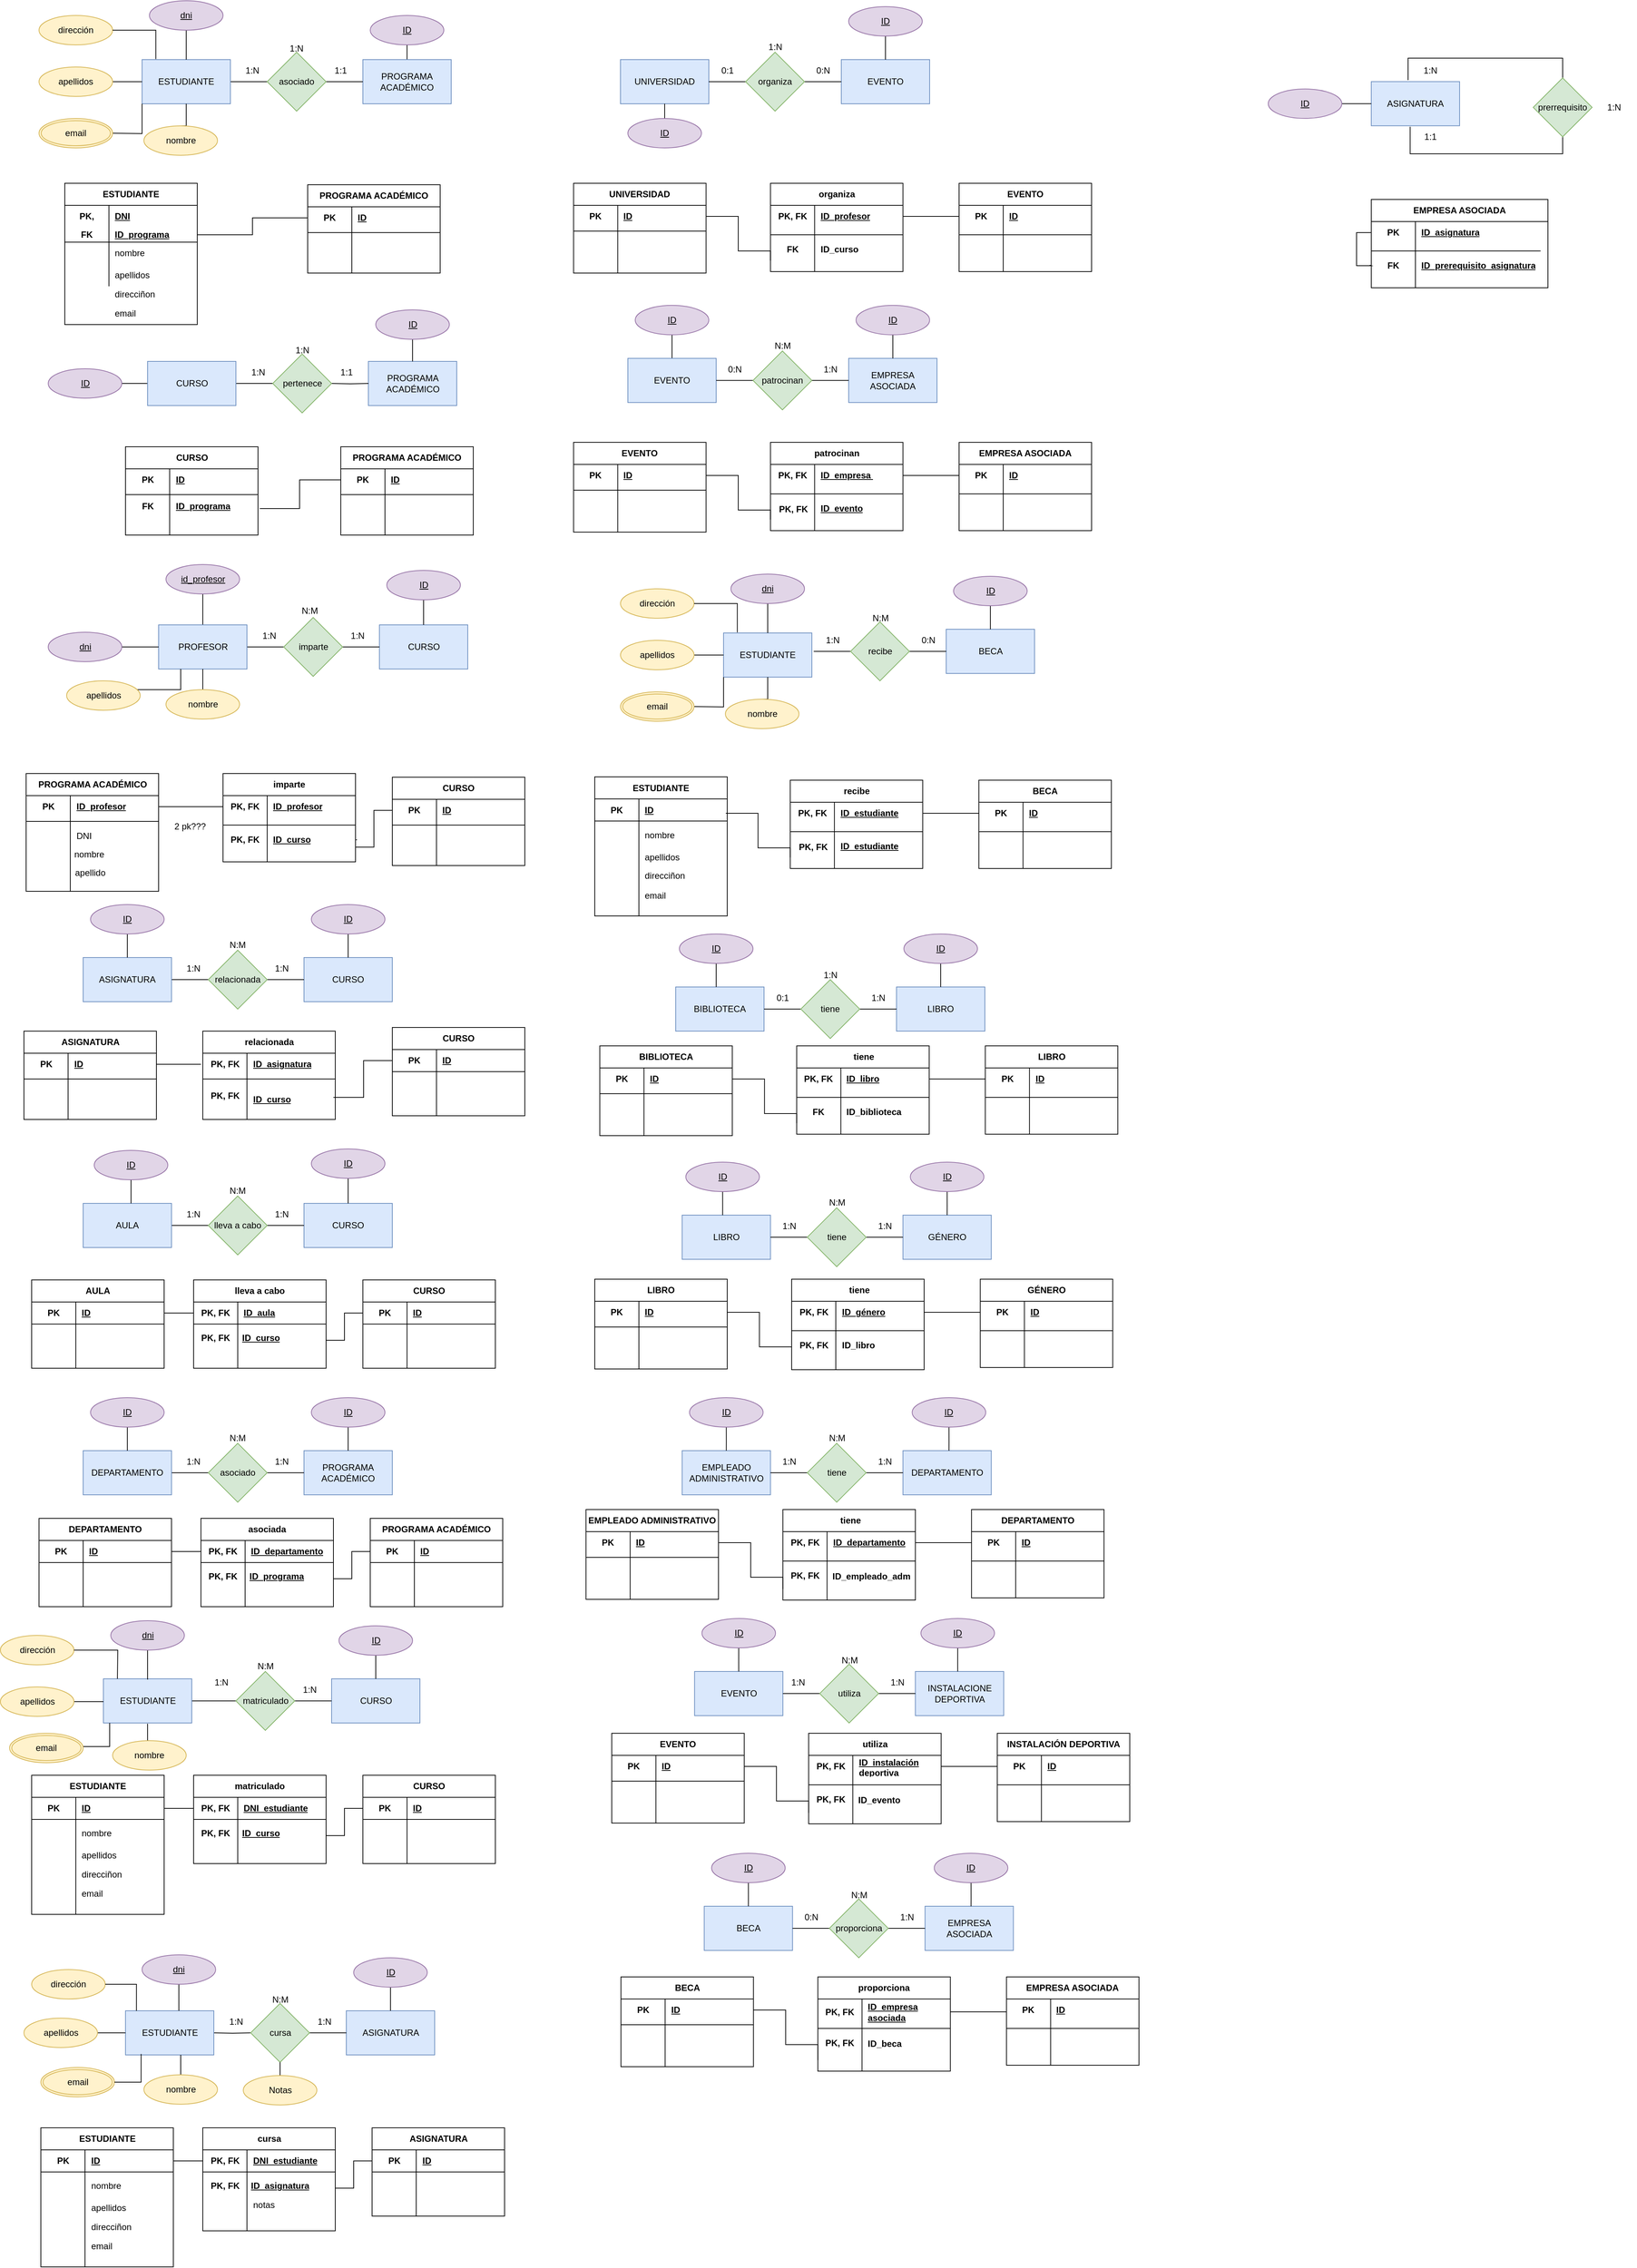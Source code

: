 <mxfile version="22.1.7" type="github">
  <diagram name="Página-1" id="44kaRgDa5pvyj0i5NGTn">
    <mxGraphModel dx="2729" dy="814" grid="1" gridSize="10" guides="1" tooltips="1" connect="1" arrows="1" fold="1" page="1" pageScale="1" pageWidth="1169" pageHeight="1654" background="none" math="0" shadow="0">
      <root>
        <mxCell id="0" />
        <mxCell id="1" parent="0" />
        <mxCell id="0XCeenKhaoc077u_C5Eg-500" style="edgeStyle=orthogonalEdgeStyle;rounded=0;orthogonalLoop=1;jettySize=auto;html=1;entryX=-0.009;entryY=-0.025;entryDx=0;entryDy=0;entryPerimeter=0;endArrow=none;endFill=0;" edge="1" parent="1" source="0XCeenKhaoc077u_C5Eg-489" target="0XCeenKhaoc077u_C5Eg-495">
          <mxGeometry relative="1" as="geometry">
            <Array as="points">
              <mxPoint x="1830" y="345" />
              <mxPoint x="1830" y="390" />
              <mxPoint x="1850" y="390" />
            </Array>
          </mxGeometry>
        </mxCell>
        <mxCell id="yPODJ5ue4MWIPqrNUil7-4" value="" style="edgeStyle=orthogonalEdgeStyle;rounded=0;orthogonalLoop=1;jettySize=auto;html=1;endArrow=none;endFill=0;" parent="1" source="yPODJ5ue4MWIPqrNUil7-1" target="yPODJ5ue4MWIPqrNUil7-3" edge="1">
          <mxGeometry relative="1" as="geometry" />
        </mxCell>
        <mxCell id="yPODJ5ue4MWIPqrNUil7-1" value="ESTUDIANTE" style="rounded=0;whiteSpace=wrap;html=1;fillColor=#dae8fc;strokeColor=#6c8ebf;" parent="1" vertex="1">
          <mxGeometry x="180" y="110" width="120" height="60" as="geometry" />
        </mxCell>
        <mxCell id="VDzh7EiB1U5KI5voId9q-119" style="edgeStyle=orthogonalEdgeStyle;rounded=0;orthogonalLoop=1;jettySize=auto;html=1;entryX=0.5;entryY=1;entryDx=0;entryDy=0;endArrow=none;endFill=0;" parent="1" source="yPODJ5ue4MWIPqrNUil7-2" target="VDzh7EiB1U5KI5voId9q-118" edge="1">
          <mxGeometry relative="1" as="geometry" />
        </mxCell>
        <mxCell id="yPODJ5ue4MWIPqrNUil7-2" value="PROGRAMA ACADÉMICO" style="rounded=0;whiteSpace=wrap;html=1;fillColor=#dae8fc;strokeColor=#6c8ebf;" parent="1" vertex="1">
          <mxGeometry x="480" y="110" width="120" height="60" as="geometry" />
        </mxCell>
        <mxCell id="yPODJ5ue4MWIPqrNUil7-5" value="" style="edgeStyle=orthogonalEdgeStyle;rounded=0;orthogonalLoop=1;jettySize=auto;html=1;endArrow=none;endFill=0;" parent="1" source="yPODJ5ue4MWIPqrNUil7-3" target="yPODJ5ue4MWIPqrNUil7-2" edge="1">
          <mxGeometry relative="1" as="geometry" />
        </mxCell>
        <mxCell id="yPODJ5ue4MWIPqrNUil7-3" value="asociado" style="rhombus;whiteSpace=wrap;html=1;fillColor=#d5e8d4;strokeColor=#82b366;" parent="1" vertex="1">
          <mxGeometry x="350" y="100" width="80" height="80" as="geometry" />
        </mxCell>
        <mxCell id="yPODJ5ue4MWIPqrNUil7-6" value="1:1" style="text;html=1;strokeColor=none;fillColor=none;align=center;verticalAlign=middle;whiteSpace=wrap;rounded=0;" parent="1" vertex="1">
          <mxGeometry x="420" y="110" width="60" height="30" as="geometry" />
        </mxCell>
        <mxCell id="yPODJ5ue4MWIPqrNUil7-7" value="1:N" style="text;html=1;strokeColor=none;fillColor=none;align=center;verticalAlign=middle;whiteSpace=wrap;rounded=0;" parent="1" vertex="1">
          <mxGeometry x="300" y="110" width="60" height="30" as="geometry" />
        </mxCell>
        <mxCell id="yPODJ5ue4MWIPqrNUil7-8" value="1:N" style="text;html=1;strokeColor=none;fillColor=none;align=center;verticalAlign=middle;whiteSpace=wrap;rounded=0;" parent="1" vertex="1">
          <mxGeometry x="360" y="80" width="60" height="30" as="geometry" />
        </mxCell>
        <mxCell id="yPODJ5ue4MWIPqrNUil7-9" value="" style="edgeStyle=orthogonalEdgeStyle;rounded=0;orthogonalLoop=1;jettySize=auto;html=1;endArrow=none;endFill=0;" parent="1" source="yPODJ5ue4MWIPqrNUil7-10" edge="1">
          <mxGeometry relative="1" as="geometry">
            <mxPoint x="357.5" y="550" as="targetPoint" />
          </mxGeometry>
        </mxCell>
        <mxCell id="VDzh7EiB1U5KI5voId9q-273" style="edgeStyle=orthogonalEdgeStyle;rounded=0;orthogonalLoop=1;jettySize=auto;html=1;entryX=1;entryY=0.5;entryDx=0;entryDy=0;endArrow=none;endFill=0;" parent="1" source="yPODJ5ue4MWIPqrNUil7-10" target="VDzh7EiB1U5KI5voId9q-272" edge="1">
          <mxGeometry relative="1" as="geometry" />
        </mxCell>
        <mxCell id="yPODJ5ue4MWIPqrNUil7-10" value="CURSO" style="rounded=0;whiteSpace=wrap;html=1;fillColor=#dae8fc;strokeColor=#6c8ebf;" parent="1" vertex="1">
          <mxGeometry x="187.5" y="520" width="120" height="60" as="geometry" />
        </mxCell>
        <mxCell id="yPODJ5ue4MWIPqrNUil7-11" value="PROGRAMA ACADÉMICO" style="rounded=0;whiteSpace=wrap;html=1;fillColor=#dae8fc;strokeColor=#6c8ebf;" parent="1" vertex="1">
          <mxGeometry x="487.5" y="520" width="120" height="60" as="geometry" />
        </mxCell>
        <mxCell id="yPODJ5ue4MWIPqrNUil7-12" value="" style="edgeStyle=orthogonalEdgeStyle;rounded=0;orthogonalLoop=1;jettySize=auto;html=1;endArrow=none;endFill=0;" parent="1" target="yPODJ5ue4MWIPqrNUil7-11" edge="1">
          <mxGeometry relative="1" as="geometry">
            <mxPoint x="437.5" y="550" as="sourcePoint" />
          </mxGeometry>
        </mxCell>
        <mxCell id="yPODJ5ue4MWIPqrNUil7-13" value="pertenece" style="rhombus;whiteSpace=wrap;html=1;fillColor=#d5e8d4;strokeColor=#82b366;" parent="1" vertex="1">
          <mxGeometry x="357.5" y="510" width="80" height="80" as="geometry" />
        </mxCell>
        <mxCell id="yPODJ5ue4MWIPqrNUil7-14" value="1:1" style="text;html=1;strokeColor=none;fillColor=none;align=center;verticalAlign=middle;whiteSpace=wrap;rounded=0;" parent="1" vertex="1">
          <mxGeometry x="427.5" y="520" width="60" height="30" as="geometry" />
        </mxCell>
        <mxCell id="yPODJ5ue4MWIPqrNUil7-15" value="1:N" style="text;html=1;strokeColor=none;fillColor=none;align=center;verticalAlign=middle;whiteSpace=wrap;rounded=0;" parent="1" vertex="1">
          <mxGeometry x="307.5" y="520" width="60" height="30" as="geometry" />
        </mxCell>
        <mxCell id="yPODJ5ue4MWIPqrNUil7-16" value="1:N" style="text;html=1;strokeColor=none;fillColor=none;align=center;verticalAlign=middle;whiteSpace=wrap;rounded=0;" parent="1" vertex="1">
          <mxGeometry x="367.5" y="490" width="60" height="30" as="geometry" />
        </mxCell>
        <mxCell id="yPODJ5ue4MWIPqrNUil7-17" value="" style="edgeStyle=orthogonalEdgeStyle;rounded=0;orthogonalLoop=1;jettySize=auto;html=1;endArrow=none;endFill=0;" parent="1" source="yPODJ5ue4MWIPqrNUil7-18" target="yPODJ5ue4MWIPqrNUil7-21" edge="1">
          <mxGeometry relative="1" as="geometry" />
        </mxCell>
        <mxCell id="VDzh7EiB1U5KI5voId9q-110" style="edgeStyle=orthogonalEdgeStyle;rounded=0;orthogonalLoop=1;jettySize=auto;html=1;entryX=0.5;entryY=1;entryDx=0;entryDy=0;endArrow=none;endFill=0;" parent="1" source="yPODJ5ue4MWIPqrNUil7-18" target="VDzh7EiB1U5KI5voId9q-109" edge="1">
          <mxGeometry relative="1" as="geometry" />
        </mxCell>
        <mxCell id="yPODJ5ue4MWIPqrNUil7-18" value="PROFESOR" style="rounded=0;whiteSpace=wrap;html=1;fillColor=#dae8fc;strokeColor=#6c8ebf;" parent="1" vertex="1">
          <mxGeometry x="202.5" y="878" width="120" height="60" as="geometry" />
        </mxCell>
        <mxCell id="yPODJ5ue4MWIPqrNUil7-19" value="CURSO" style="rounded=0;whiteSpace=wrap;html=1;fillColor=#dae8fc;strokeColor=#6c8ebf;" parent="1" vertex="1">
          <mxGeometry x="502.5" y="878" width="120" height="60" as="geometry" />
        </mxCell>
        <mxCell id="yPODJ5ue4MWIPqrNUil7-20" value="" style="edgeStyle=orthogonalEdgeStyle;rounded=0;orthogonalLoop=1;jettySize=auto;html=1;endArrow=none;endFill=0;" parent="1" source="yPODJ5ue4MWIPqrNUil7-21" target="yPODJ5ue4MWIPqrNUil7-19" edge="1">
          <mxGeometry relative="1" as="geometry" />
        </mxCell>
        <mxCell id="yPODJ5ue4MWIPqrNUil7-21" value="imparte" style="rhombus;whiteSpace=wrap;html=1;fillColor=#d5e8d4;strokeColor=#82b366;" parent="1" vertex="1">
          <mxGeometry x="372.5" y="868" width="80" height="80" as="geometry" />
        </mxCell>
        <mxCell id="yPODJ5ue4MWIPqrNUil7-22" value="1:N" style="text;html=1;strokeColor=none;fillColor=none;align=center;verticalAlign=middle;whiteSpace=wrap;rounded=0;" parent="1" vertex="1">
          <mxGeometry x="442.5" y="878" width="60" height="30" as="geometry" />
        </mxCell>
        <mxCell id="yPODJ5ue4MWIPqrNUil7-23" value="1:N" style="text;html=1;strokeColor=none;fillColor=none;align=center;verticalAlign=middle;whiteSpace=wrap;rounded=0;" parent="1" vertex="1">
          <mxGeometry x="322.5" y="878" width="60" height="30" as="geometry" />
        </mxCell>
        <mxCell id="yPODJ5ue4MWIPqrNUil7-24" value="N:M" style="text;html=1;strokeColor=none;fillColor=none;align=center;verticalAlign=middle;whiteSpace=wrap;rounded=0;" parent="1" vertex="1">
          <mxGeometry x="377.5" y="844" width="60" height="30" as="geometry" />
        </mxCell>
        <mxCell id="yPODJ5ue4MWIPqrNUil7-25" value="" style="edgeStyle=orthogonalEdgeStyle;rounded=0;orthogonalLoop=1;jettySize=auto;html=1;endArrow=none;endFill=0;" parent="1" source="yPODJ5ue4MWIPqrNUil7-26" target="yPODJ5ue4MWIPqrNUil7-29" edge="1">
          <mxGeometry relative="1" as="geometry" />
        </mxCell>
        <mxCell id="yPODJ5ue4MWIPqrNUil7-26" value="ASIGNATURA" style="rounded=0;whiteSpace=wrap;html=1;fillColor=#dae8fc;strokeColor=#6c8ebf;" parent="1" vertex="1">
          <mxGeometry x="100" y="1330" width="120" height="60" as="geometry" />
        </mxCell>
        <mxCell id="yPODJ5ue4MWIPqrNUil7-27" value="CURSO" style="rounded=0;whiteSpace=wrap;html=1;fillColor=#dae8fc;strokeColor=#6c8ebf;" parent="1" vertex="1">
          <mxGeometry x="400" y="1330" width="120" height="60" as="geometry" />
        </mxCell>
        <mxCell id="yPODJ5ue4MWIPqrNUil7-28" value="" style="edgeStyle=orthogonalEdgeStyle;rounded=0;orthogonalLoop=1;jettySize=auto;html=1;endArrow=none;endFill=0;" parent="1" source="yPODJ5ue4MWIPqrNUil7-29" target="yPODJ5ue4MWIPqrNUil7-27" edge="1">
          <mxGeometry relative="1" as="geometry" />
        </mxCell>
        <mxCell id="yPODJ5ue4MWIPqrNUil7-29" value="relacionada" style="rhombus;whiteSpace=wrap;html=1;fillColor=#d5e8d4;strokeColor=#82b366;" parent="1" vertex="1">
          <mxGeometry x="270" y="1320" width="80" height="80" as="geometry" />
        </mxCell>
        <mxCell id="yPODJ5ue4MWIPqrNUil7-30" value="1:N" style="text;html=1;strokeColor=none;fillColor=none;align=center;verticalAlign=middle;whiteSpace=wrap;rounded=0;" parent="1" vertex="1">
          <mxGeometry x="340" y="1330" width="60" height="30" as="geometry" />
        </mxCell>
        <mxCell id="yPODJ5ue4MWIPqrNUil7-31" value="1:N" style="text;html=1;strokeColor=none;fillColor=none;align=center;verticalAlign=middle;whiteSpace=wrap;rounded=0;" parent="1" vertex="1">
          <mxGeometry x="220" y="1330" width="60" height="30" as="geometry" />
        </mxCell>
        <mxCell id="yPODJ5ue4MWIPqrNUil7-32" value="N:M" style="text;html=1;strokeColor=none;fillColor=none;align=center;verticalAlign=middle;whiteSpace=wrap;rounded=0;" parent="1" vertex="1">
          <mxGeometry x="280" y="1298" width="60" height="30" as="geometry" />
        </mxCell>
        <mxCell id="yPODJ5ue4MWIPqrNUil7-50" value="" style="edgeStyle=orthogonalEdgeStyle;rounded=0;orthogonalLoop=1;jettySize=auto;html=1;endArrow=none;endFill=0;" parent="1" source="yPODJ5ue4MWIPqrNUil7-51" target="yPODJ5ue4MWIPqrNUil7-54" edge="1">
          <mxGeometry relative="1" as="geometry" />
        </mxCell>
        <mxCell id="yPODJ5ue4MWIPqrNUil7-51" value="AULA" style="rounded=0;whiteSpace=wrap;html=1;fillColor=#dae8fc;strokeColor=#6c8ebf;" parent="1" vertex="1">
          <mxGeometry x="100" y="1664" width="120" height="60" as="geometry" />
        </mxCell>
        <mxCell id="yPODJ5ue4MWIPqrNUil7-52" value="CURSO" style="rounded=0;whiteSpace=wrap;html=1;fillColor=#dae8fc;strokeColor=#6c8ebf;" parent="1" vertex="1">
          <mxGeometry x="400" y="1664" width="120" height="60" as="geometry" />
        </mxCell>
        <mxCell id="yPODJ5ue4MWIPqrNUil7-53" value="" style="edgeStyle=orthogonalEdgeStyle;rounded=0;orthogonalLoop=1;jettySize=auto;html=1;endArrow=none;endFill=0;" parent="1" source="yPODJ5ue4MWIPqrNUil7-54" target="yPODJ5ue4MWIPqrNUil7-52" edge="1">
          <mxGeometry relative="1" as="geometry" />
        </mxCell>
        <mxCell id="yPODJ5ue4MWIPqrNUil7-54" value="lleva a cabo" style="rhombus;whiteSpace=wrap;html=1;fillColor=#d5e8d4;strokeColor=#82b366;" parent="1" vertex="1">
          <mxGeometry x="270" y="1654" width="80" height="80" as="geometry" />
        </mxCell>
        <mxCell id="yPODJ5ue4MWIPqrNUil7-55" value="1:N" style="text;html=1;strokeColor=none;fillColor=none;align=center;verticalAlign=middle;whiteSpace=wrap;rounded=0;" parent="1" vertex="1">
          <mxGeometry x="340" y="1664" width="60" height="30" as="geometry" />
        </mxCell>
        <mxCell id="yPODJ5ue4MWIPqrNUil7-56" value="1:N" style="text;html=1;strokeColor=none;fillColor=none;align=center;verticalAlign=middle;whiteSpace=wrap;rounded=0;" parent="1" vertex="1">
          <mxGeometry x="220" y="1664" width="60" height="30" as="geometry" />
        </mxCell>
        <mxCell id="yPODJ5ue4MWIPqrNUil7-57" value="N:M" style="text;html=1;strokeColor=none;fillColor=none;align=center;verticalAlign=middle;whiteSpace=wrap;rounded=0;" parent="1" vertex="1">
          <mxGeometry x="280" y="1632" width="60" height="30" as="geometry" />
        </mxCell>
        <mxCell id="yPODJ5ue4MWIPqrNUil7-58" value="" style="edgeStyle=orthogonalEdgeStyle;rounded=0;orthogonalLoop=1;jettySize=auto;html=1;endArrow=none;endFill=0;" parent="1" source="yPODJ5ue4MWIPqrNUil7-59" target="yPODJ5ue4MWIPqrNUil7-62" edge="1">
          <mxGeometry relative="1" as="geometry" />
        </mxCell>
        <mxCell id="yPODJ5ue4MWIPqrNUil7-59" value="DEPARTAMENTO" style="rounded=0;whiteSpace=wrap;html=1;fillColor=#dae8fc;strokeColor=#6c8ebf;" parent="1" vertex="1">
          <mxGeometry x="100" y="2000" width="120" height="60" as="geometry" />
        </mxCell>
        <mxCell id="yPODJ5ue4MWIPqrNUil7-60" value="PROGRAMA ACADÉMICO" style="rounded=0;whiteSpace=wrap;html=1;fillColor=#dae8fc;strokeColor=#6c8ebf;" parent="1" vertex="1">
          <mxGeometry x="400" y="2000" width="120" height="60" as="geometry" />
        </mxCell>
        <mxCell id="yPODJ5ue4MWIPqrNUil7-61" value="" style="edgeStyle=orthogonalEdgeStyle;rounded=0;orthogonalLoop=1;jettySize=auto;html=1;endArrow=none;endFill=0;" parent="1" source="yPODJ5ue4MWIPqrNUil7-62" target="yPODJ5ue4MWIPqrNUil7-60" edge="1">
          <mxGeometry relative="1" as="geometry" />
        </mxCell>
        <mxCell id="yPODJ5ue4MWIPqrNUil7-62" value="asociado" style="rhombus;whiteSpace=wrap;html=1;fillColor=#d5e8d4;strokeColor=#82b366;" parent="1" vertex="1">
          <mxGeometry x="270" y="1990" width="80" height="80" as="geometry" />
        </mxCell>
        <mxCell id="yPODJ5ue4MWIPqrNUil7-63" value="1:N" style="text;html=1;strokeColor=none;fillColor=none;align=center;verticalAlign=middle;whiteSpace=wrap;rounded=0;" parent="1" vertex="1">
          <mxGeometry x="340" y="2000" width="60" height="30" as="geometry" />
        </mxCell>
        <mxCell id="yPODJ5ue4MWIPqrNUil7-64" value="1:N" style="text;html=1;strokeColor=none;fillColor=none;align=center;verticalAlign=middle;whiteSpace=wrap;rounded=0;" parent="1" vertex="1">
          <mxGeometry x="220" y="2000" width="60" height="30" as="geometry" />
        </mxCell>
        <mxCell id="yPODJ5ue4MWIPqrNUil7-65" value="N:M" style="text;html=1;strokeColor=none;fillColor=none;align=center;verticalAlign=middle;whiteSpace=wrap;rounded=0;" parent="1" vertex="1">
          <mxGeometry x="280" y="1968" width="60" height="30" as="geometry" />
        </mxCell>
        <mxCell id="yPODJ5ue4MWIPqrNUil7-66" value="" style="edgeStyle=orthogonalEdgeStyle;rounded=0;orthogonalLoop=1;jettySize=auto;html=1;endArrow=none;endFill=0;exitX=1;exitY=0.5;exitDx=0;exitDy=0;" parent="1" source="VDzh7EiB1U5KI5voId9q-88" target="yPODJ5ue4MWIPqrNUil7-70" edge="1">
          <mxGeometry relative="1" as="geometry">
            <mxPoint x="257.5" y="2340" as="sourcePoint" />
          </mxGeometry>
        </mxCell>
        <mxCell id="yPODJ5ue4MWIPqrNUil7-68" value="CURSO" style="rounded=0;whiteSpace=wrap;html=1;fillColor=#dae8fc;strokeColor=#6c8ebf;" parent="1" vertex="1">
          <mxGeometry x="437.5" y="2310" width="120" height="60" as="geometry" />
        </mxCell>
        <mxCell id="yPODJ5ue4MWIPqrNUil7-69" value="" style="edgeStyle=orthogonalEdgeStyle;rounded=0;orthogonalLoop=1;jettySize=auto;html=1;endArrow=none;endFill=0;" parent="1" source="yPODJ5ue4MWIPqrNUil7-70" target="yPODJ5ue4MWIPqrNUil7-68" edge="1">
          <mxGeometry relative="1" as="geometry" />
        </mxCell>
        <mxCell id="yPODJ5ue4MWIPqrNUil7-70" value="matriculado" style="rhombus;whiteSpace=wrap;html=1;fillColor=#d5e8d4;strokeColor=#82b366;" parent="1" vertex="1">
          <mxGeometry x="307.5" y="2300" width="80" height="80" as="geometry" />
        </mxCell>
        <mxCell id="yPODJ5ue4MWIPqrNUil7-71" value="1:N" style="text;html=1;strokeColor=none;fillColor=none;align=center;verticalAlign=middle;whiteSpace=wrap;rounded=0;" parent="1" vertex="1">
          <mxGeometry x="377.5" y="2310" width="60" height="30" as="geometry" />
        </mxCell>
        <mxCell id="yPODJ5ue4MWIPqrNUil7-72" value="1:N" style="text;html=1;strokeColor=none;fillColor=none;align=center;verticalAlign=middle;whiteSpace=wrap;rounded=0;" parent="1" vertex="1">
          <mxGeometry x="257.5" y="2300" width="60" height="30" as="geometry" />
        </mxCell>
        <mxCell id="yPODJ5ue4MWIPqrNUil7-73" value="N:M" style="text;html=1;strokeColor=none;fillColor=none;align=center;verticalAlign=middle;whiteSpace=wrap;rounded=0;" parent="1" vertex="1">
          <mxGeometry x="317.5" y="2278" width="60" height="30" as="geometry" />
        </mxCell>
        <mxCell id="yPODJ5ue4MWIPqrNUil7-83" value="" style="edgeStyle=orthogonalEdgeStyle;rounded=0;orthogonalLoop=1;jettySize=auto;html=1;endArrow=none;endFill=0;" parent="1" target="yPODJ5ue4MWIPqrNUil7-87" edge="1">
          <mxGeometry relative="1" as="geometry">
            <mxPoint x="277.5" y="2791" as="sourcePoint" />
          </mxGeometry>
        </mxCell>
        <mxCell id="yPODJ5ue4MWIPqrNUil7-85" value="ASIGNATURA" style="rounded=0;whiteSpace=wrap;html=1;fillColor=#dae8fc;strokeColor=#6c8ebf;" parent="1" vertex="1">
          <mxGeometry x="457.5" y="2761" width="120" height="60" as="geometry" />
        </mxCell>
        <mxCell id="yPODJ5ue4MWIPqrNUil7-86" value="" style="edgeStyle=orthogonalEdgeStyle;rounded=0;orthogonalLoop=1;jettySize=auto;html=1;endArrow=none;endFill=0;" parent="1" source="yPODJ5ue4MWIPqrNUil7-87" target="yPODJ5ue4MWIPqrNUil7-85" edge="1">
          <mxGeometry relative="1" as="geometry" />
        </mxCell>
        <mxCell id="yPODJ5ue4MWIPqrNUil7-87" value="cursa" style="rhombus;whiteSpace=wrap;html=1;fillColor=#d5e8d4;strokeColor=#82b366;" parent="1" vertex="1">
          <mxGeometry x="327.5" y="2751" width="80" height="80" as="geometry" />
        </mxCell>
        <mxCell id="yPODJ5ue4MWIPqrNUil7-88" value="1:N" style="text;html=1;strokeColor=none;fillColor=none;align=center;verticalAlign=middle;whiteSpace=wrap;rounded=0;" parent="1" vertex="1">
          <mxGeometry x="397.5" y="2761" width="60" height="30" as="geometry" />
        </mxCell>
        <mxCell id="yPODJ5ue4MWIPqrNUil7-89" value="1:N" style="text;html=1;strokeColor=none;fillColor=none;align=center;verticalAlign=middle;whiteSpace=wrap;rounded=0;" parent="1" vertex="1">
          <mxGeometry x="277.5" y="2761" width="60" height="30" as="geometry" />
        </mxCell>
        <mxCell id="yPODJ5ue4MWIPqrNUil7-90" value="N:M" style="text;html=1;strokeColor=none;fillColor=none;align=center;verticalAlign=middle;whiteSpace=wrap;rounded=0;" parent="1" vertex="1">
          <mxGeometry x="337.5" y="2731" width="60" height="30" as="geometry" />
        </mxCell>
        <mxCell id="VDzh7EiB1U5KI5voId9q-13" style="edgeStyle=orthogonalEdgeStyle;rounded=0;orthogonalLoop=1;jettySize=auto;html=1;exitX=0.5;exitY=0;exitDx=0;exitDy=0;entryX=0.5;entryY=1;entryDx=0;entryDy=0;endArrow=none;endFill=0;" parent="1" source="yPODJ5ue4MWIPqrNUil7-92" target="yPODJ5ue4MWIPqrNUil7-87" edge="1">
          <mxGeometry relative="1" as="geometry" />
        </mxCell>
        <mxCell id="yPODJ5ue4MWIPqrNUil7-92" value="Notas" style="ellipse;whiteSpace=wrap;html=1;align=center;fillColor=#fff2cc;strokeColor=#d6b656;" parent="1" vertex="1">
          <mxGeometry x="317.5" y="2849" width="100" height="40" as="geometry" />
        </mxCell>
        <mxCell id="yPODJ5ue4MWIPqrNUil7-111" style="edgeStyle=orthogonalEdgeStyle;rounded=0;orthogonalLoop=1;jettySize=auto;html=1;endArrow=none;endFill=0;entryX=0.5;entryY=0;entryDx=0;entryDy=0;" parent="1" edge="1">
          <mxGeometry relative="1" as="geometry">
            <mxPoint x="2110" y="134.89" as="targetPoint" />
            <mxPoint x="1900" y="137.89" as="sourcePoint" />
            <Array as="points">
              <mxPoint x="1900" y="107.96" />
              <mxPoint x="2110" y="107.96" />
            </Array>
          </mxGeometry>
        </mxCell>
        <mxCell id="yPODJ5ue4MWIPqrNUil7-100" value="ASIGNATURA" style="rounded=0;whiteSpace=wrap;html=1;fillColor=#dae8fc;strokeColor=#6c8ebf;" parent="1" vertex="1">
          <mxGeometry x="1850" y="139.89" width="120" height="60" as="geometry" />
        </mxCell>
        <mxCell id="yPODJ5ue4MWIPqrNUil7-103" style="edgeStyle=orthogonalEdgeStyle;rounded=0;orthogonalLoop=1;jettySize=auto;html=1;entryX=0.44;entryY=1.023;entryDx=0;entryDy=0;entryPerimeter=0;endArrow=none;endFill=0;exitX=0.5;exitY=1;exitDx=0;exitDy=0;" parent="1" target="yPODJ5ue4MWIPqrNUil7-100" edge="1">
          <mxGeometry relative="1" as="geometry">
            <mxPoint x="2110" y="214.89" as="sourcePoint" />
            <Array as="points">
              <mxPoint x="2110" y="237.96" />
              <mxPoint x="1903" y="237.96" />
            </Array>
          </mxGeometry>
        </mxCell>
        <mxCell id="yPODJ5ue4MWIPqrNUil7-105" value="1:N" style="text;html=1;strokeColor=none;fillColor=none;align=center;verticalAlign=middle;whiteSpace=wrap;rounded=0;" parent="1" vertex="1">
          <mxGeometry x="2150" y="159.89" width="60" height="30" as="geometry" />
        </mxCell>
        <mxCell id="VDzh7EiB1U5KI5voId9q-2" value="EVENTO" style="rounded=0;whiteSpace=wrap;html=1;fillColor=#dae8fc;strokeColor=#6c8ebf;" parent="1" vertex="1">
          <mxGeometry x="1130" y="110" width="120" height="60" as="geometry" />
        </mxCell>
        <mxCell id="VDzh7EiB1U5KI5voId9q-3" value="UNIVERSIDAD" style="rounded=0;whiteSpace=wrap;html=1;fillColor=#dae8fc;strokeColor=#6c8ebf;" parent="1" vertex="1">
          <mxGeometry x="830" y="110" width="120" height="60" as="geometry" />
        </mxCell>
        <mxCell id="VDzh7EiB1U5KI5voId9q-5" style="edgeStyle=orthogonalEdgeStyle;rounded=0;orthogonalLoop=1;jettySize=auto;html=1;entryX=0;entryY=0.5;entryDx=0;entryDy=0;endArrow=none;endFill=0;" parent="1" source="VDzh7EiB1U5KI5voId9q-4" target="VDzh7EiB1U5KI5voId9q-2" edge="1">
          <mxGeometry relative="1" as="geometry" />
        </mxCell>
        <mxCell id="VDzh7EiB1U5KI5voId9q-6" style="edgeStyle=orthogonalEdgeStyle;rounded=0;orthogonalLoop=1;jettySize=auto;html=1;entryX=1;entryY=0.5;entryDx=0;entryDy=0;endArrow=none;endFill=0;" parent="1" source="VDzh7EiB1U5KI5voId9q-4" target="VDzh7EiB1U5KI5voId9q-3" edge="1">
          <mxGeometry relative="1" as="geometry" />
        </mxCell>
        <mxCell id="VDzh7EiB1U5KI5voId9q-4" value="organiza" style="rhombus;whiteSpace=wrap;html=1;fillColor=#d5e8d4;strokeColor=#82b366;" parent="1" vertex="1">
          <mxGeometry x="1000" y="100" width="80" height="80" as="geometry" />
        </mxCell>
        <mxCell id="VDzh7EiB1U5KI5voId9q-151" value="" style="edgeStyle=orthogonalEdgeStyle;rounded=0;orthogonalLoop=1;jettySize=auto;html=1;endArrow=none;endFill=0;" parent="1" source="VDzh7EiB1U5KI5voId9q-7" target="VDzh7EiB1U5KI5voId9q-150" edge="1">
          <mxGeometry relative="1" as="geometry" />
        </mxCell>
        <mxCell id="VDzh7EiB1U5KI5voId9q-7" value="EVENTO" style="rounded=0;whiteSpace=wrap;html=1;fillColor=#dae8fc;strokeColor=#6c8ebf;" parent="1" vertex="1">
          <mxGeometry x="840" y="515.89" width="120" height="60" as="geometry" />
        </mxCell>
        <mxCell id="VDzh7EiB1U5KI5voId9q-9" value="EMPRESA ASOCIADA" style="rounded=0;whiteSpace=wrap;html=1;fillColor=#dae8fc;strokeColor=#6c8ebf;" parent="1" vertex="1">
          <mxGeometry x="1140" y="515.89" width="120" height="60" as="geometry" />
        </mxCell>
        <mxCell id="VDzh7EiB1U5KI5voId9q-11" style="edgeStyle=orthogonalEdgeStyle;rounded=0;orthogonalLoop=1;jettySize=auto;html=1;entryX=1;entryY=0.5;entryDx=0;entryDy=0;endArrow=none;endFill=0;" parent="1" source="VDzh7EiB1U5KI5voId9q-10" target="VDzh7EiB1U5KI5voId9q-7" edge="1">
          <mxGeometry relative="1" as="geometry" />
        </mxCell>
        <mxCell id="VDzh7EiB1U5KI5voId9q-12" style="edgeStyle=orthogonalEdgeStyle;rounded=0;orthogonalLoop=1;jettySize=auto;html=1;endArrow=none;endFill=0;" parent="1" source="VDzh7EiB1U5KI5voId9q-10" target="VDzh7EiB1U5KI5voId9q-9" edge="1">
          <mxGeometry relative="1" as="geometry" />
        </mxCell>
        <mxCell id="VDzh7EiB1U5KI5voId9q-10" value="patrocinan" style="rhombus;whiteSpace=wrap;html=1;fillColor=#d5e8d4;strokeColor=#82b366;" parent="1" vertex="1">
          <mxGeometry x="1010" y="505.89" width="80" height="80" as="geometry" />
        </mxCell>
        <mxCell id="VDzh7EiB1U5KI5voId9q-14" value="0:N" style="text;html=1;align=center;verticalAlign=middle;resizable=0;points=[];autosize=1;strokeColor=none;fillColor=none;" parent="1" vertex="1">
          <mxGeometry x="1085" y="110" width="40" height="30" as="geometry" />
        </mxCell>
        <mxCell id="VDzh7EiB1U5KI5voId9q-15" value="0:1" style="text;html=1;align=center;verticalAlign=middle;resizable=0;points=[];autosize=1;strokeColor=none;fillColor=none;" parent="1" vertex="1">
          <mxGeometry x="955" y="110" width="40" height="30" as="geometry" />
        </mxCell>
        <mxCell id="VDzh7EiB1U5KI5voId9q-16" value="1:N" style="text;html=1;align=center;verticalAlign=middle;resizable=0;points=[];autosize=1;strokeColor=none;fillColor=none;" parent="1" vertex="1">
          <mxGeometry x="1020" y="78" width="40" height="30" as="geometry" />
        </mxCell>
        <mxCell id="VDzh7EiB1U5KI5voId9q-17" value="1:N" style="text;html=1;align=center;verticalAlign=middle;resizable=0;points=[];autosize=1;strokeColor=none;fillColor=none;" parent="1" vertex="1">
          <mxGeometry x="1095" y="515.89" width="40" height="30" as="geometry" />
        </mxCell>
        <mxCell id="VDzh7EiB1U5KI5voId9q-18" value="0:N" style="text;html=1;align=center;verticalAlign=middle;resizable=0;points=[];autosize=1;strokeColor=none;fillColor=none;" parent="1" vertex="1">
          <mxGeometry x="965" y="515.89" width="40" height="30" as="geometry" />
        </mxCell>
        <mxCell id="VDzh7EiB1U5KI5voId9q-19" value="N:M" style="text;html=1;align=center;verticalAlign=middle;resizable=0;points=[];autosize=1;strokeColor=none;fillColor=none;" parent="1" vertex="1">
          <mxGeometry x="1025" y="483.89" width="50" height="30" as="geometry" />
        </mxCell>
        <mxCell id="VDzh7EiB1U5KI5voId9q-30" value="BECA" style="rounded=0;whiteSpace=wrap;html=1;fillColor=#dae8fc;strokeColor=#6c8ebf;" parent="1" vertex="1">
          <mxGeometry x="1272.5" y="884" width="120" height="60" as="geometry" />
        </mxCell>
        <mxCell id="VDzh7EiB1U5KI5voId9q-32" style="edgeStyle=orthogonalEdgeStyle;rounded=0;orthogonalLoop=1;jettySize=auto;html=1;entryX=1;entryY=0.5;entryDx=0;entryDy=0;endArrow=none;endFill=0;" parent="1" source="VDzh7EiB1U5KI5voId9q-31" edge="1">
          <mxGeometry relative="1" as="geometry">
            <mxPoint x="1092.5" y="914" as="targetPoint" />
          </mxGeometry>
        </mxCell>
        <mxCell id="VDzh7EiB1U5KI5voId9q-33" style="edgeStyle=orthogonalEdgeStyle;rounded=0;orthogonalLoop=1;jettySize=auto;html=1;entryX=0;entryY=0.5;entryDx=0;entryDy=0;endArrow=none;endFill=0;" parent="1" source="VDzh7EiB1U5KI5voId9q-31" target="VDzh7EiB1U5KI5voId9q-30" edge="1">
          <mxGeometry relative="1" as="geometry" />
        </mxCell>
        <mxCell id="VDzh7EiB1U5KI5voId9q-31" value="recibe" style="rhombus;whiteSpace=wrap;html=1;fillColor=#d5e8d4;strokeColor=#82b366;" parent="1" vertex="1">
          <mxGeometry x="1142.5" y="874" width="80" height="80" as="geometry" />
        </mxCell>
        <mxCell id="VDzh7EiB1U5KI5voId9q-34" value="0:N" style="text;html=1;align=center;verticalAlign=middle;resizable=0;points=[];autosize=1;strokeColor=none;fillColor=none;" parent="1" vertex="1">
          <mxGeometry x="1227.5" y="884" width="40" height="30" as="geometry" />
        </mxCell>
        <mxCell id="VDzh7EiB1U5KI5voId9q-35" value="1:N" style="text;html=1;align=center;verticalAlign=middle;resizable=0;points=[];autosize=1;strokeColor=none;fillColor=none;" parent="1" vertex="1">
          <mxGeometry x="1097.5" y="884" width="40" height="30" as="geometry" />
        </mxCell>
        <mxCell id="VDzh7EiB1U5KI5voId9q-37" value="N:M" style="text;html=1;align=center;verticalAlign=middle;resizable=0;points=[];autosize=1;strokeColor=none;fillColor=none;" parent="1" vertex="1">
          <mxGeometry x="1157.5" y="854" width="50" height="30" as="geometry" />
        </mxCell>
        <mxCell id="VDzh7EiB1U5KI5voId9q-38" value="BIBLIOTECA" style="rounded=0;whiteSpace=wrap;html=1;fillColor=#dae8fc;strokeColor=#6c8ebf;" parent="1" vertex="1">
          <mxGeometry x="905" y="1370" width="120" height="60" as="geometry" />
        </mxCell>
        <mxCell id="VDzh7EiB1U5KI5voId9q-39" value="LIBRO" style="rounded=0;whiteSpace=wrap;html=1;fillColor=#dae8fc;strokeColor=#6c8ebf;" parent="1" vertex="1">
          <mxGeometry x="1205" y="1370" width="120" height="60" as="geometry" />
        </mxCell>
        <mxCell id="VDzh7EiB1U5KI5voId9q-41" style="edgeStyle=orthogonalEdgeStyle;rounded=0;orthogonalLoop=1;jettySize=auto;html=1;entryX=0;entryY=0.5;entryDx=0;entryDy=0;endArrow=none;endFill=0;" parent="1" source="VDzh7EiB1U5KI5voId9q-40" target="VDzh7EiB1U5KI5voId9q-39" edge="1">
          <mxGeometry relative="1" as="geometry" />
        </mxCell>
        <mxCell id="VDzh7EiB1U5KI5voId9q-42" style="edgeStyle=orthogonalEdgeStyle;rounded=0;orthogonalLoop=1;jettySize=auto;html=1;entryX=1;entryY=0.5;entryDx=0;entryDy=0;endArrow=none;endFill=0;" parent="1" source="VDzh7EiB1U5KI5voId9q-40" target="VDzh7EiB1U5KI5voId9q-38" edge="1">
          <mxGeometry relative="1" as="geometry" />
        </mxCell>
        <mxCell id="VDzh7EiB1U5KI5voId9q-40" value="tiene" style="rhombus;whiteSpace=wrap;html=1;fillColor=#d5e8d4;strokeColor=#82b366;" parent="1" vertex="1">
          <mxGeometry x="1075" y="1360" width="80" height="80" as="geometry" />
        </mxCell>
        <mxCell id="VDzh7EiB1U5KI5voId9q-43" value="1:N" style="text;html=1;align=center;verticalAlign=middle;resizable=0;points=[];autosize=1;strokeColor=none;fillColor=none;" parent="1" vertex="1">
          <mxGeometry x="1160" y="1370" width="40" height="30" as="geometry" />
        </mxCell>
        <mxCell id="VDzh7EiB1U5KI5voId9q-44" value="0:1" style="text;html=1;align=center;verticalAlign=middle;resizable=0;points=[];autosize=1;strokeColor=none;fillColor=none;" parent="1" vertex="1">
          <mxGeometry x="1030" y="1370" width="40" height="30" as="geometry" />
        </mxCell>
        <mxCell id="VDzh7EiB1U5KI5voId9q-45" value="1:N" style="text;html=1;align=center;verticalAlign=middle;resizable=0;points=[];autosize=1;strokeColor=none;fillColor=none;" parent="1" vertex="1">
          <mxGeometry x="1095" y="1339" width="40" height="30" as="geometry" />
        </mxCell>
        <mxCell id="VDzh7EiB1U5KI5voId9q-46" value="LIBRO" style="rounded=0;whiteSpace=wrap;html=1;fillColor=#dae8fc;strokeColor=#6c8ebf;" parent="1" vertex="1">
          <mxGeometry x="913.75" y="1680" width="120" height="60" as="geometry" />
        </mxCell>
        <mxCell id="VDzh7EiB1U5KI5voId9q-49" value="GÉNERO" style="rounded=0;whiteSpace=wrap;html=1;fillColor=#dae8fc;strokeColor=#6c8ebf;" parent="1" vertex="1">
          <mxGeometry x="1213.75" y="1680" width="120" height="60" as="geometry" />
        </mxCell>
        <mxCell id="VDzh7EiB1U5KI5voId9q-51" style="edgeStyle=orthogonalEdgeStyle;rounded=0;orthogonalLoop=1;jettySize=auto;html=1;entryX=0;entryY=0.5;entryDx=0;entryDy=0;endArrow=none;endFill=0;" parent="1" source="VDzh7EiB1U5KI5voId9q-50" target="VDzh7EiB1U5KI5voId9q-49" edge="1">
          <mxGeometry relative="1" as="geometry" />
        </mxCell>
        <mxCell id="VDzh7EiB1U5KI5voId9q-52" style="edgeStyle=orthogonalEdgeStyle;rounded=0;orthogonalLoop=1;jettySize=auto;html=1;entryX=1;entryY=0.5;entryDx=0;entryDy=0;endArrow=none;endFill=0;" parent="1" source="VDzh7EiB1U5KI5voId9q-50" target="VDzh7EiB1U5KI5voId9q-46" edge="1">
          <mxGeometry relative="1" as="geometry" />
        </mxCell>
        <mxCell id="VDzh7EiB1U5KI5voId9q-50" value="tiene" style="rhombus;whiteSpace=wrap;html=1;fillColor=#d5e8d4;strokeColor=#82b366;" parent="1" vertex="1">
          <mxGeometry x="1083.75" y="1670" width="80" height="80" as="geometry" />
        </mxCell>
        <mxCell id="VDzh7EiB1U5KI5voId9q-53" value="1:N" style="text;html=1;align=center;verticalAlign=middle;resizable=0;points=[];autosize=1;strokeColor=none;fillColor=none;" parent="1" vertex="1">
          <mxGeometry x="1168.75" y="1680" width="40" height="30" as="geometry" />
        </mxCell>
        <mxCell id="VDzh7EiB1U5KI5voId9q-54" value="1:N" style="text;html=1;align=center;verticalAlign=middle;resizable=0;points=[];autosize=1;strokeColor=none;fillColor=none;" parent="1" vertex="1">
          <mxGeometry x="1038.75" y="1680" width="40" height="30" as="geometry" />
        </mxCell>
        <mxCell id="VDzh7EiB1U5KI5voId9q-55" value="N:M" style="text;html=1;align=center;verticalAlign=middle;resizable=0;points=[];autosize=1;strokeColor=none;fillColor=none;" parent="1" vertex="1">
          <mxGeometry x="1098.75" y="1648" width="50" height="30" as="geometry" />
        </mxCell>
        <mxCell id="VDzh7EiB1U5KI5voId9q-56" value="EMPLEADO ADMINISTRATIVO" style="rounded=0;whiteSpace=wrap;html=1;fillColor=#dae8fc;strokeColor=#6c8ebf;" parent="1" vertex="1">
          <mxGeometry x="913.75" y="2000" width="120" height="60" as="geometry" />
        </mxCell>
        <mxCell id="VDzh7EiB1U5KI5voId9q-57" value="DEPARTAMENTO" style="rounded=0;whiteSpace=wrap;html=1;fillColor=#dae8fc;strokeColor=#6c8ebf;" parent="1" vertex="1">
          <mxGeometry x="1213.75" y="2000" width="120" height="60" as="geometry" />
        </mxCell>
        <mxCell id="VDzh7EiB1U5KI5voId9q-58" style="edgeStyle=orthogonalEdgeStyle;rounded=0;orthogonalLoop=1;jettySize=auto;html=1;entryX=0;entryY=0.5;entryDx=0;entryDy=0;endArrow=none;endFill=0;" parent="1" source="VDzh7EiB1U5KI5voId9q-60" target="VDzh7EiB1U5KI5voId9q-57" edge="1">
          <mxGeometry relative="1" as="geometry" />
        </mxCell>
        <mxCell id="VDzh7EiB1U5KI5voId9q-59" style="edgeStyle=orthogonalEdgeStyle;rounded=0;orthogonalLoop=1;jettySize=auto;html=1;entryX=1;entryY=0.5;entryDx=0;entryDy=0;endArrow=none;endFill=0;" parent="1" source="VDzh7EiB1U5KI5voId9q-60" target="VDzh7EiB1U5KI5voId9q-56" edge="1">
          <mxGeometry relative="1" as="geometry" />
        </mxCell>
        <mxCell id="VDzh7EiB1U5KI5voId9q-60" value="tiene" style="rhombus;whiteSpace=wrap;html=1;fillColor=#d5e8d4;strokeColor=#82b366;" parent="1" vertex="1">
          <mxGeometry x="1083.75" y="1990" width="80" height="80" as="geometry" />
        </mxCell>
        <mxCell id="VDzh7EiB1U5KI5voId9q-61" value="1:N" style="text;html=1;align=center;verticalAlign=middle;resizable=0;points=[];autosize=1;strokeColor=none;fillColor=none;" parent="1" vertex="1">
          <mxGeometry x="1168.75" y="2000" width="40" height="30" as="geometry" />
        </mxCell>
        <mxCell id="VDzh7EiB1U5KI5voId9q-62" value="1:N" style="text;html=1;align=center;verticalAlign=middle;resizable=0;points=[];autosize=1;strokeColor=none;fillColor=none;" parent="1" vertex="1">
          <mxGeometry x="1038.75" y="2000" width="40" height="30" as="geometry" />
        </mxCell>
        <mxCell id="VDzh7EiB1U5KI5voId9q-63" value="N:M" style="text;html=1;align=center;verticalAlign=middle;resizable=0;points=[];autosize=1;strokeColor=none;fillColor=none;" parent="1" vertex="1">
          <mxGeometry x="1098.75" y="1968" width="50" height="30" as="geometry" />
        </mxCell>
        <mxCell id="VDzh7EiB1U5KI5voId9q-66" value="INSTALACIONE DEPORTIVA" style="rounded=0;whiteSpace=wrap;html=1;fillColor=#dae8fc;strokeColor=#6c8ebf;" parent="1" vertex="1">
          <mxGeometry x="1230.63" y="2300" width="120" height="60" as="geometry" />
        </mxCell>
        <mxCell id="VDzh7EiB1U5KI5voId9q-67" value="EVENTO" style="rounded=0;whiteSpace=wrap;html=1;fillColor=#dae8fc;strokeColor=#6c8ebf;" parent="1" vertex="1">
          <mxGeometry x="930.63" y="2300" width="120" height="60" as="geometry" />
        </mxCell>
        <mxCell id="VDzh7EiB1U5KI5voId9q-69" style="edgeStyle=orthogonalEdgeStyle;rounded=0;orthogonalLoop=1;jettySize=auto;html=1;entryX=0;entryY=0.5;entryDx=0;entryDy=0;endArrow=none;endFill=0;" parent="1" source="VDzh7EiB1U5KI5voId9q-68" target="VDzh7EiB1U5KI5voId9q-66" edge="1">
          <mxGeometry relative="1" as="geometry" />
        </mxCell>
        <mxCell id="VDzh7EiB1U5KI5voId9q-70" style="edgeStyle=orthogonalEdgeStyle;rounded=0;orthogonalLoop=1;jettySize=auto;html=1;entryX=1;entryY=0.5;entryDx=0;entryDy=0;endArrow=none;endFill=0;" parent="1" source="VDzh7EiB1U5KI5voId9q-68" target="VDzh7EiB1U5KI5voId9q-67" edge="1">
          <mxGeometry relative="1" as="geometry" />
        </mxCell>
        <mxCell id="VDzh7EiB1U5KI5voId9q-68" value="utiliza" style="rhombus;whiteSpace=wrap;html=1;fillColor=#d5e8d4;strokeColor=#82b366;" parent="1" vertex="1">
          <mxGeometry x="1100.63" y="2290" width="80" height="80" as="geometry" />
        </mxCell>
        <mxCell id="VDzh7EiB1U5KI5voId9q-71" value="1:N" style="text;html=1;align=center;verticalAlign=middle;resizable=0;points=[];autosize=1;strokeColor=none;fillColor=none;" parent="1" vertex="1">
          <mxGeometry x="1050.63" y="2300" width="40" height="30" as="geometry" />
        </mxCell>
        <mxCell id="VDzh7EiB1U5KI5voId9q-72" value="1:N" style="text;html=1;align=center;verticalAlign=middle;resizable=0;points=[];autosize=1;strokeColor=none;fillColor=none;" parent="1" vertex="1">
          <mxGeometry x="1185.63" y="2300" width="40" height="30" as="geometry" />
        </mxCell>
        <mxCell id="VDzh7EiB1U5KI5voId9q-73" value="N:M" style="text;html=1;align=center;verticalAlign=middle;resizable=0;points=[];autosize=1;strokeColor=none;fillColor=none;" parent="1" vertex="1">
          <mxGeometry x="1115.63" y="2270" width="50" height="30" as="geometry" />
        </mxCell>
        <mxCell id="VDzh7EiB1U5KI5voId9q-74" value="BECA" style="rounded=0;whiteSpace=wrap;html=1;fillColor=#dae8fc;strokeColor=#6c8ebf;" parent="1" vertex="1">
          <mxGeometry x="943.75" y="2619" width="120" height="60" as="geometry" />
        </mxCell>
        <mxCell id="VDzh7EiB1U5KI5voId9q-75" value="EMPRESA ASOCIADA" style="rounded=0;whiteSpace=wrap;html=1;fillColor=#dae8fc;strokeColor=#6c8ebf;" parent="1" vertex="1">
          <mxGeometry x="1243.75" y="2619" width="120" height="60" as="geometry" />
        </mxCell>
        <mxCell id="VDzh7EiB1U5KI5voId9q-77" style="edgeStyle=orthogonalEdgeStyle;rounded=0;orthogonalLoop=1;jettySize=auto;html=1;entryX=1;entryY=0.5;entryDx=0;entryDy=0;endArrow=none;endFill=0;" parent="1" source="VDzh7EiB1U5KI5voId9q-76" target="VDzh7EiB1U5KI5voId9q-74" edge="1">
          <mxGeometry relative="1" as="geometry" />
        </mxCell>
        <mxCell id="VDzh7EiB1U5KI5voId9q-78" style="edgeStyle=orthogonalEdgeStyle;rounded=0;orthogonalLoop=1;jettySize=auto;html=1;entryX=0;entryY=0.5;entryDx=0;entryDy=0;endArrow=none;endFill=0;" parent="1" source="VDzh7EiB1U5KI5voId9q-76" target="VDzh7EiB1U5KI5voId9q-75" edge="1">
          <mxGeometry relative="1" as="geometry" />
        </mxCell>
        <mxCell id="VDzh7EiB1U5KI5voId9q-76" value="proporciona" style="rhombus;whiteSpace=wrap;html=1;fillColor=#d5e8d4;strokeColor=#82b366;" parent="1" vertex="1">
          <mxGeometry x="1113.75" y="2609" width="80" height="80" as="geometry" />
        </mxCell>
        <mxCell id="VDzh7EiB1U5KI5voId9q-79" value="0:N" style="text;html=1;align=center;verticalAlign=middle;resizable=0;points=[];autosize=1;strokeColor=none;fillColor=none;" parent="1" vertex="1">
          <mxGeometry x="1068.75" y="2619" width="40" height="30" as="geometry" />
        </mxCell>
        <mxCell id="VDzh7EiB1U5KI5voId9q-80" value="1:N" style="text;html=1;align=center;verticalAlign=middle;resizable=0;points=[];autosize=1;strokeColor=none;fillColor=none;" parent="1" vertex="1">
          <mxGeometry x="1198.75" y="2619" width="40" height="30" as="geometry" />
        </mxCell>
        <mxCell id="VDzh7EiB1U5KI5voId9q-81" value="N:M" style="text;html=1;align=center;verticalAlign=middle;resizable=0;points=[];autosize=1;strokeColor=none;fillColor=none;" parent="1" vertex="1">
          <mxGeometry x="1128.75" y="2589" width="50" height="30" as="geometry" />
        </mxCell>
        <mxCell id="VDzh7EiB1U5KI5voId9q-85" style="edgeStyle=orthogonalEdgeStyle;rounded=0;orthogonalLoop=1;jettySize=auto;html=1;entryX=0.5;entryY=0;entryDx=0;entryDy=0;endArrow=none;endFill=0;" parent="1" source="VDzh7EiB1U5KI5voId9q-82" target="yPODJ5ue4MWIPqrNUil7-1" edge="1">
          <mxGeometry relative="1" as="geometry" />
        </mxCell>
        <mxCell id="VDzh7EiB1U5KI5voId9q-82" value="dni" style="ellipse;whiteSpace=wrap;html=1;align=center;fontStyle=4;fillColor=#e1d5e7;strokeColor=#9673a6;" parent="1" vertex="1">
          <mxGeometry x="190" y="30" width="100" height="40" as="geometry" />
        </mxCell>
        <mxCell id="VDzh7EiB1U5KI5voId9q-83" style="edgeStyle=orthogonalEdgeStyle;rounded=0;orthogonalLoop=1;jettySize=auto;html=1;exitX=0.5;exitY=0;exitDx=0;exitDy=0;endArrow=none;endFill=0;" parent="1" source="VDzh7EiB1U5KI5voId9q-84" edge="1">
          <mxGeometry relative="1" as="geometry">
            <mxPoint x="240" y="170" as="targetPoint" />
          </mxGeometry>
        </mxCell>
        <mxCell id="VDzh7EiB1U5KI5voId9q-84" value="nombre" style="ellipse;whiteSpace=wrap;html=1;align=center;fillColor=#fff2cc;strokeColor=#d6b656;" parent="1" vertex="1">
          <mxGeometry x="182.5" y="200" width="100" height="40" as="geometry" />
        </mxCell>
        <mxCell id="VDzh7EiB1U5KI5voId9q-87" style="edgeStyle=orthogonalEdgeStyle;rounded=0;orthogonalLoop=1;jettySize=auto;html=1;entryX=0;entryY=0.5;entryDx=0;entryDy=0;endArrow=none;endFill=0;" parent="1" source="VDzh7EiB1U5KI5voId9q-86" target="yPODJ5ue4MWIPqrNUil7-1" edge="1">
          <mxGeometry relative="1" as="geometry" />
        </mxCell>
        <mxCell id="VDzh7EiB1U5KI5voId9q-86" value="apellidos" style="ellipse;whiteSpace=wrap;html=1;align=center;fillColor=#fff2cc;strokeColor=#d6b656;" parent="1" vertex="1">
          <mxGeometry x="40" y="120" width="100" height="40" as="geometry" />
        </mxCell>
        <mxCell id="VDzh7EiB1U5KI5voId9q-88" value="ESTUDIANTE" style="rounded=0;whiteSpace=wrap;html=1;fillColor=#dae8fc;strokeColor=#6c8ebf;" parent="1" vertex="1">
          <mxGeometry x="127.5" y="2310" width="120" height="60" as="geometry" />
        </mxCell>
        <mxCell id="VDzh7EiB1U5KI5voId9q-95" value="ESTUDIANTE" style="rounded=0;whiteSpace=wrap;html=1;fillColor=#dae8fc;strokeColor=#6c8ebf;" parent="1" vertex="1">
          <mxGeometry x="157.5" y="2761" width="120" height="60" as="geometry" />
        </mxCell>
        <mxCell id="VDzh7EiB1U5KI5voId9q-109" value="id_profesor" style="ellipse;whiteSpace=wrap;html=1;align=center;fontStyle=4;fillColor=#e1d5e7;strokeColor=#9673a6;" parent="1" vertex="1">
          <mxGeometry x="212.5" y="796" width="100" height="40" as="geometry" />
        </mxCell>
        <mxCell id="VDzh7EiB1U5KI5voId9q-112" style="edgeStyle=orthogonalEdgeStyle;rounded=0;orthogonalLoop=1;jettySize=auto;html=1;entryX=0;entryY=0.5;entryDx=0;entryDy=0;endArrow=none;endFill=0;" parent="1" source="VDzh7EiB1U5KI5voId9q-111" target="yPODJ5ue4MWIPqrNUil7-18" edge="1">
          <mxGeometry relative="1" as="geometry" />
        </mxCell>
        <mxCell id="VDzh7EiB1U5KI5voId9q-111" value="dni" style="whiteSpace=wrap;html=1;align=center;fillColor=#e1d5e7;strokeColor=#9673a6;shape=ellipse;perimeter=ellipsePerimeter;fontStyle=4;" parent="1" vertex="1">
          <mxGeometry x="52.5" y="888" width="100" height="40" as="geometry" />
        </mxCell>
        <mxCell id="VDzh7EiB1U5KI5voId9q-117" style="edgeStyle=orthogonalEdgeStyle;rounded=0;orthogonalLoop=1;jettySize=auto;html=1;entryX=0.5;entryY=1;entryDx=0;entryDy=0;endArrow=none;endFill=0;" parent="1" source="VDzh7EiB1U5KI5voId9q-114" target="yPODJ5ue4MWIPqrNUil7-18" edge="1">
          <mxGeometry relative="1" as="geometry" />
        </mxCell>
        <mxCell id="VDzh7EiB1U5KI5voId9q-114" value="nombre" style="ellipse;whiteSpace=wrap;html=1;align=center;fillColor=#fff2cc;strokeColor=#d6b656;" parent="1" vertex="1">
          <mxGeometry x="212.5" y="966" width="100" height="40" as="geometry" />
        </mxCell>
        <mxCell id="VDzh7EiB1U5KI5voId9q-116" style="edgeStyle=orthogonalEdgeStyle;rounded=0;orthogonalLoop=1;jettySize=auto;html=1;entryX=0.25;entryY=1;entryDx=0;entryDy=0;endArrow=none;endFill=0;" parent="1" source="VDzh7EiB1U5KI5voId9q-115" target="yPODJ5ue4MWIPqrNUil7-18" edge="1">
          <mxGeometry relative="1" as="geometry">
            <Array as="points">
              <mxPoint x="232.5" y="966" />
            </Array>
          </mxGeometry>
        </mxCell>
        <mxCell id="VDzh7EiB1U5KI5voId9q-115" value="apellidos" style="ellipse;whiteSpace=wrap;html=1;align=center;fillColor=#fff2cc;strokeColor=#d6b656;" parent="1" vertex="1">
          <mxGeometry x="77.5" y="954" width="100" height="40" as="geometry" />
        </mxCell>
        <mxCell id="VDzh7EiB1U5KI5voId9q-118" value="ID" style="ellipse;whiteSpace=wrap;html=1;align=center;fontStyle=4;fillColor=#e1d5e7;strokeColor=#9673a6;" parent="1" vertex="1">
          <mxGeometry x="490" y="50" width="100" height="40" as="geometry" />
        </mxCell>
        <mxCell id="VDzh7EiB1U5KI5voId9q-120" style="edgeStyle=orthogonalEdgeStyle;rounded=0;orthogonalLoop=1;jettySize=auto;html=1;entryX=0.5;entryY=1;entryDx=0;entryDy=0;endArrow=none;endFill=0;" parent="1" edge="1">
          <mxGeometry relative="1" as="geometry">
            <mxPoint x="547.5" y="520" as="sourcePoint" />
            <mxPoint x="547.5" y="490" as="targetPoint" />
          </mxGeometry>
        </mxCell>
        <mxCell id="VDzh7EiB1U5KI5voId9q-121" value="ID" style="ellipse;whiteSpace=wrap;html=1;align=center;fontStyle=4;fillColor=#e1d5e7;strokeColor=#9673a6;" parent="1" vertex="1">
          <mxGeometry x="497.5" y="450" width="100" height="40" as="geometry" />
        </mxCell>
        <mxCell id="VDzh7EiB1U5KI5voId9q-124" style="edgeStyle=orthogonalEdgeStyle;rounded=0;orthogonalLoop=1;jettySize=auto;html=1;entryX=0.5;entryY=0;entryDx=0;entryDy=0;endArrow=none;endFill=0;" parent="1" source="VDzh7EiB1U5KI5voId9q-123" target="yPODJ5ue4MWIPqrNUil7-19" edge="1">
          <mxGeometry relative="1" as="geometry" />
        </mxCell>
        <mxCell id="VDzh7EiB1U5KI5voId9q-123" value="ID" style="ellipse;whiteSpace=wrap;html=1;align=center;fontStyle=4;fillColor=#e1d5e7;strokeColor=#9673a6;" parent="1" vertex="1">
          <mxGeometry x="512.5" y="804" width="100" height="40" as="geometry" />
        </mxCell>
        <mxCell id="VDzh7EiB1U5KI5voId9q-125" style="edgeStyle=orthogonalEdgeStyle;rounded=0;orthogonalLoop=1;jettySize=auto;html=1;entryX=0.5;entryY=0;entryDx=0;entryDy=0;endArrow=none;endFill=0;" parent="1" source="VDzh7EiB1U5KI5voId9q-126" target="yPODJ5ue4MWIPqrNUil7-27" edge="1">
          <mxGeometry relative="1" as="geometry">
            <mxPoint x="460" y="1332" as="targetPoint" />
          </mxGeometry>
        </mxCell>
        <mxCell id="VDzh7EiB1U5KI5voId9q-126" value="ID" style="ellipse;whiteSpace=wrap;html=1;align=center;fontStyle=4;fillColor=#e1d5e7;strokeColor=#9673a6;" parent="1" vertex="1">
          <mxGeometry x="410" y="1258" width="100" height="40" as="geometry" />
        </mxCell>
        <mxCell id="VDzh7EiB1U5KI5voId9q-127" style="edgeStyle=orthogonalEdgeStyle;rounded=0;orthogonalLoop=1;jettySize=auto;html=1;entryX=0.5;entryY=0;entryDx=0;entryDy=0;endArrow=none;endFill=0;" parent="1" source="VDzh7EiB1U5KI5voId9q-128" target="yPODJ5ue4MWIPqrNUil7-52" edge="1">
          <mxGeometry relative="1" as="geometry">
            <mxPoint x="460" y="1662" as="targetPoint" />
          </mxGeometry>
        </mxCell>
        <mxCell id="VDzh7EiB1U5KI5voId9q-128" value="ID" style="ellipse;whiteSpace=wrap;html=1;align=center;fontStyle=4;fillColor=#e1d5e7;strokeColor=#9673a6;" parent="1" vertex="1">
          <mxGeometry x="410" y="1590" width="100" height="40" as="geometry" />
        </mxCell>
        <mxCell id="VDzh7EiB1U5KI5voId9q-129" style="edgeStyle=orthogonalEdgeStyle;rounded=0;orthogonalLoop=1;jettySize=auto;html=1;entryX=0.5;entryY=0;entryDx=0;entryDy=0;endArrow=none;endFill=0;" parent="1" source="VDzh7EiB1U5KI5voId9q-130" edge="1">
          <mxGeometry relative="1" as="geometry">
            <mxPoint x="460" y="2000" as="targetPoint" />
          </mxGeometry>
        </mxCell>
        <mxCell id="VDzh7EiB1U5KI5voId9q-130" value="ID" style="ellipse;whiteSpace=wrap;html=1;align=center;fontStyle=4;fillColor=#e1d5e7;strokeColor=#9673a6;" parent="1" vertex="1">
          <mxGeometry x="410" y="1928" width="100" height="40" as="geometry" />
        </mxCell>
        <mxCell id="VDzh7EiB1U5KI5voId9q-131" style="edgeStyle=orthogonalEdgeStyle;rounded=0;orthogonalLoop=1;jettySize=auto;html=1;entryX=0.5;entryY=0;entryDx=0;entryDy=0;endArrow=none;endFill=0;" parent="1" source="VDzh7EiB1U5KI5voId9q-132" edge="1">
          <mxGeometry relative="1" as="geometry">
            <mxPoint x="497.5" y="2310" as="targetPoint" />
          </mxGeometry>
        </mxCell>
        <mxCell id="VDzh7EiB1U5KI5voId9q-132" value="ID" style="ellipse;whiteSpace=wrap;html=1;align=center;fontStyle=4;fillColor=#e1d5e7;strokeColor=#9673a6;" parent="1" vertex="1">
          <mxGeometry x="447.5" y="2238" width="100" height="40" as="geometry" />
        </mxCell>
        <mxCell id="VDzh7EiB1U5KI5voId9q-133" style="edgeStyle=orthogonalEdgeStyle;rounded=0;orthogonalLoop=1;jettySize=auto;html=1;entryX=0.5;entryY=0;entryDx=0;entryDy=0;endArrow=none;endFill=0;" parent="1" source="VDzh7EiB1U5KI5voId9q-134" edge="1">
          <mxGeometry relative="1" as="geometry">
            <mxPoint x="517.5" y="2761" as="targetPoint" />
          </mxGeometry>
        </mxCell>
        <mxCell id="VDzh7EiB1U5KI5voId9q-134" value="ID" style="ellipse;whiteSpace=wrap;html=1;align=center;fontStyle=4;fillColor=#e1d5e7;strokeColor=#9673a6;" parent="1" vertex="1">
          <mxGeometry x="467.5" y="2689" width="100" height="40" as="geometry" />
        </mxCell>
        <mxCell id="VDzh7EiB1U5KI5voId9q-135" style="edgeStyle=orthogonalEdgeStyle;rounded=0;orthogonalLoop=1;jettySize=auto;html=1;entryX=0.5;entryY=0;entryDx=0;entryDy=0;endArrow=none;endFill=0;" parent="1" source="VDzh7EiB1U5KI5voId9q-136" edge="1">
          <mxGeometry relative="1" as="geometry">
            <mxPoint x="1190" y="110" as="targetPoint" />
          </mxGeometry>
        </mxCell>
        <mxCell id="VDzh7EiB1U5KI5voId9q-136" value="ID" style="ellipse;whiteSpace=wrap;html=1;align=center;fontStyle=4;fillColor=#e1d5e7;strokeColor=#9673a6;" parent="1" vertex="1">
          <mxGeometry x="1140" y="38" width="100" height="40" as="geometry" />
        </mxCell>
        <mxCell id="VDzh7EiB1U5KI5voId9q-137" style="edgeStyle=orthogonalEdgeStyle;rounded=0;orthogonalLoop=1;jettySize=auto;html=1;entryX=0.5;entryY=0;entryDx=0;entryDy=0;endArrow=none;endFill=0;" parent="1" source="VDzh7EiB1U5KI5voId9q-138" edge="1">
          <mxGeometry relative="1" as="geometry">
            <mxPoint x="1200" y="515.89" as="targetPoint" />
          </mxGeometry>
        </mxCell>
        <mxCell id="VDzh7EiB1U5KI5voId9q-138" value="ID" style="ellipse;whiteSpace=wrap;html=1;align=center;fontStyle=4;fillColor=#e1d5e7;strokeColor=#9673a6;" parent="1" vertex="1">
          <mxGeometry x="1150" y="443.89" width="100" height="40" as="geometry" />
        </mxCell>
        <mxCell id="VDzh7EiB1U5KI5voId9q-139" style="edgeStyle=orthogonalEdgeStyle;rounded=0;orthogonalLoop=1;jettySize=auto;html=1;entryX=0.5;entryY=0;entryDx=0;entryDy=0;endArrow=none;endFill=0;" parent="1" source="VDzh7EiB1U5KI5voId9q-140" edge="1">
          <mxGeometry relative="1" as="geometry">
            <mxPoint x="1332.5" y="884" as="targetPoint" />
          </mxGeometry>
        </mxCell>
        <mxCell id="VDzh7EiB1U5KI5voId9q-140" value="ID" style="ellipse;whiteSpace=wrap;html=1;align=center;fontStyle=4;fillColor=#e1d5e7;strokeColor=#9673a6;" parent="1" vertex="1">
          <mxGeometry x="1282.5" y="812" width="100" height="40" as="geometry" />
        </mxCell>
        <mxCell id="VDzh7EiB1U5KI5voId9q-141" style="edgeStyle=orthogonalEdgeStyle;rounded=0;orthogonalLoop=1;jettySize=auto;html=1;entryX=0.5;entryY=0;entryDx=0;entryDy=0;endArrow=none;endFill=0;" parent="1" source="VDzh7EiB1U5KI5voId9q-142" edge="1">
          <mxGeometry relative="1" as="geometry">
            <mxPoint x="1265" y="1370" as="targetPoint" />
          </mxGeometry>
        </mxCell>
        <mxCell id="VDzh7EiB1U5KI5voId9q-142" value="ID" style="ellipse;whiteSpace=wrap;html=1;align=center;fontStyle=4;fillColor=#e1d5e7;strokeColor=#9673a6;" parent="1" vertex="1">
          <mxGeometry x="1215" y="1298" width="100" height="40" as="geometry" />
        </mxCell>
        <mxCell id="VDzh7EiB1U5KI5voId9q-143" style="edgeStyle=orthogonalEdgeStyle;rounded=0;orthogonalLoop=1;jettySize=auto;html=1;entryX=0.5;entryY=0;entryDx=0;entryDy=0;endArrow=none;endFill=0;" parent="1" source="VDzh7EiB1U5KI5voId9q-144" edge="1">
          <mxGeometry relative="1" as="geometry">
            <mxPoint x="1273.75" y="1680" as="targetPoint" />
          </mxGeometry>
        </mxCell>
        <mxCell id="VDzh7EiB1U5KI5voId9q-144" value="ID" style="ellipse;whiteSpace=wrap;html=1;align=center;fontStyle=4;fillColor=#e1d5e7;strokeColor=#9673a6;" parent="1" vertex="1">
          <mxGeometry x="1223.75" y="1608" width="100" height="40" as="geometry" />
        </mxCell>
        <mxCell id="VDzh7EiB1U5KI5voId9q-145" style="edgeStyle=orthogonalEdgeStyle;rounded=0;orthogonalLoop=1;jettySize=auto;html=1;entryX=0.5;entryY=0;entryDx=0;entryDy=0;endArrow=none;endFill=0;" parent="1" source="VDzh7EiB1U5KI5voId9q-146" edge="1">
          <mxGeometry relative="1" as="geometry">
            <mxPoint x="968.75" y="1680" as="targetPoint" />
          </mxGeometry>
        </mxCell>
        <mxCell id="VDzh7EiB1U5KI5voId9q-146" value="ID" style="ellipse;whiteSpace=wrap;html=1;align=center;fontStyle=4;fillColor=#e1d5e7;strokeColor=#9673a6;" parent="1" vertex="1">
          <mxGeometry x="918.75" y="1608" width="100" height="40" as="geometry" />
        </mxCell>
        <mxCell id="VDzh7EiB1U5KI5voId9q-147" style="edgeStyle=orthogonalEdgeStyle;rounded=0;orthogonalLoop=1;jettySize=auto;html=1;entryX=0.5;entryY=0;entryDx=0;entryDy=0;endArrow=none;endFill=0;" parent="1" source="VDzh7EiB1U5KI5voId9q-148" edge="1">
          <mxGeometry relative="1" as="geometry">
            <mxPoint x="960" y="1370" as="targetPoint" />
          </mxGeometry>
        </mxCell>
        <mxCell id="VDzh7EiB1U5KI5voId9q-148" value="ID" style="ellipse;whiteSpace=wrap;html=1;align=center;fontStyle=4;fillColor=#e1d5e7;strokeColor=#9673a6;" parent="1" vertex="1">
          <mxGeometry x="910" y="1298" width="100" height="40" as="geometry" />
        </mxCell>
        <mxCell id="VDzh7EiB1U5KI5voId9q-150" value="ID" style="ellipse;whiteSpace=wrap;html=1;align=center;fontStyle=4;fillColor=#e1d5e7;strokeColor=#9673a6;" parent="1" vertex="1">
          <mxGeometry x="850" y="443.89" width="100" height="40" as="geometry" />
        </mxCell>
        <mxCell id="VDzh7EiB1U5KI5voId9q-154" style="edgeStyle=orthogonalEdgeStyle;rounded=0;orthogonalLoop=1;jettySize=auto;html=1;exitX=0.5;exitY=0;exitDx=0;exitDy=0;entryX=0.5;entryY=1;entryDx=0;entryDy=0;endArrow=none;endFill=0;" parent="1" source="VDzh7EiB1U5KI5voId9q-153" target="VDzh7EiB1U5KI5voId9q-3" edge="1">
          <mxGeometry relative="1" as="geometry" />
        </mxCell>
        <mxCell id="VDzh7EiB1U5KI5voId9q-153" value="ID" style="ellipse;whiteSpace=wrap;html=1;align=center;fontStyle=4;fillColor=#e1d5e7;strokeColor=#9673a6;" parent="1" vertex="1">
          <mxGeometry x="840" y="190" width="100" height="40" as="geometry" />
        </mxCell>
        <mxCell id="VDzh7EiB1U5KI5voId9q-155" style="edgeStyle=orthogonalEdgeStyle;rounded=0;orthogonalLoop=1;jettySize=auto;html=1;entryX=0.5;entryY=0;entryDx=0;entryDy=0;endArrow=none;endFill=0;" parent="1" source="VDzh7EiB1U5KI5voId9q-156" edge="1">
          <mxGeometry relative="1" as="geometry">
            <mxPoint x="973.75" y="2000" as="targetPoint" />
          </mxGeometry>
        </mxCell>
        <mxCell id="VDzh7EiB1U5KI5voId9q-156" value="ID" style="ellipse;whiteSpace=wrap;html=1;align=center;fontStyle=4;fillColor=#e1d5e7;strokeColor=#9673a6;" parent="1" vertex="1">
          <mxGeometry x="923.75" y="1928" width="100" height="40" as="geometry" />
        </mxCell>
        <mxCell id="VDzh7EiB1U5KI5voId9q-157" style="edgeStyle=orthogonalEdgeStyle;rounded=0;orthogonalLoop=1;jettySize=auto;html=1;entryX=0.5;entryY=0;entryDx=0;entryDy=0;endArrow=none;endFill=0;" parent="1" source="VDzh7EiB1U5KI5voId9q-158" edge="1">
          <mxGeometry relative="1" as="geometry">
            <mxPoint x="1276.25" y="2000" as="targetPoint" />
          </mxGeometry>
        </mxCell>
        <mxCell id="VDzh7EiB1U5KI5voId9q-158" value="ID" style="ellipse;whiteSpace=wrap;html=1;align=center;fontStyle=4;fillColor=#e1d5e7;strokeColor=#9673a6;" parent="1" vertex="1">
          <mxGeometry x="1226.25" y="1928" width="100" height="40" as="geometry" />
        </mxCell>
        <mxCell id="VDzh7EiB1U5KI5voId9q-159" style="edgeStyle=orthogonalEdgeStyle;rounded=0;orthogonalLoop=1;jettySize=auto;html=1;entryX=0.5;entryY=0;entryDx=0;entryDy=0;endArrow=none;endFill=0;" parent="1" source="VDzh7EiB1U5KI5voId9q-160" edge="1">
          <mxGeometry relative="1" as="geometry">
            <mxPoint x="990.63" y="2300" as="targetPoint" />
          </mxGeometry>
        </mxCell>
        <mxCell id="VDzh7EiB1U5KI5voId9q-160" value="ID" style="ellipse;whiteSpace=wrap;html=1;align=center;fontStyle=4;fillColor=#e1d5e7;strokeColor=#9673a6;" parent="1" vertex="1">
          <mxGeometry x="940.63" y="2228" width="100" height="40" as="geometry" />
        </mxCell>
        <mxCell id="VDzh7EiB1U5KI5voId9q-161" style="edgeStyle=orthogonalEdgeStyle;rounded=0;orthogonalLoop=1;jettySize=auto;html=1;entryX=0.5;entryY=0;entryDx=0;entryDy=0;endArrow=none;endFill=0;" parent="1" source="VDzh7EiB1U5KI5voId9q-162" edge="1">
          <mxGeometry relative="1" as="geometry">
            <mxPoint x="1288.13" y="2300" as="targetPoint" />
          </mxGeometry>
        </mxCell>
        <mxCell id="VDzh7EiB1U5KI5voId9q-162" value="ID" style="ellipse;whiteSpace=wrap;html=1;align=center;fontStyle=4;fillColor=#e1d5e7;strokeColor=#9673a6;" parent="1" vertex="1">
          <mxGeometry x="1238.13" y="2228" width="100" height="40" as="geometry" />
        </mxCell>
        <mxCell id="VDzh7EiB1U5KI5voId9q-163" style="edgeStyle=orthogonalEdgeStyle;rounded=0;orthogonalLoop=1;jettySize=auto;html=1;entryX=0.5;entryY=0;entryDx=0;entryDy=0;endArrow=none;endFill=0;" parent="1" source="VDzh7EiB1U5KI5voId9q-164" edge="1">
          <mxGeometry relative="1" as="geometry">
            <mxPoint x="1306.25" y="2619" as="targetPoint" />
          </mxGeometry>
        </mxCell>
        <mxCell id="VDzh7EiB1U5KI5voId9q-164" value="ID" style="ellipse;whiteSpace=wrap;html=1;align=center;fontStyle=4;fillColor=#e1d5e7;strokeColor=#9673a6;" parent="1" vertex="1">
          <mxGeometry x="1256.25" y="2547" width="100" height="40" as="geometry" />
        </mxCell>
        <mxCell id="VDzh7EiB1U5KI5voId9q-165" style="edgeStyle=orthogonalEdgeStyle;rounded=0;orthogonalLoop=1;jettySize=auto;html=1;entryX=0.5;entryY=0;entryDx=0;entryDy=0;endArrow=none;endFill=0;" parent="1" source="VDzh7EiB1U5KI5voId9q-166" edge="1">
          <mxGeometry relative="1" as="geometry">
            <mxPoint x="1003.75" y="2619" as="targetPoint" />
          </mxGeometry>
        </mxCell>
        <mxCell id="VDzh7EiB1U5KI5voId9q-166" value="ID" style="ellipse;whiteSpace=wrap;html=1;align=center;fontStyle=4;fillColor=#e1d5e7;strokeColor=#9673a6;" parent="1" vertex="1">
          <mxGeometry x="953.75" y="2547" width="100" height="40" as="geometry" />
        </mxCell>
        <mxCell id="VDzh7EiB1U5KI5voId9q-167" style="edgeStyle=orthogonalEdgeStyle;rounded=0;orthogonalLoop=1;jettySize=auto;html=1;entryX=0.5;entryY=0;entryDx=0;entryDy=0;endArrow=none;endFill=0;" parent="1" source="VDzh7EiB1U5KI5voId9q-168" edge="1">
          <mxGeometry relative="1" as="geometry">
            <mxPoint x="160" y="2000" as="targetPoint" />
          </mxGeometry>
        </mxCell>
        <mxCell id="VDzh7EiB1U5KI5voId9q-168" value="ID" style="ellipse;whiteSpace=wrap;html=1;align=center;fontStyle=4;fillColor=#e1d5e7;strokeColor=#9673a6;" parent="1" vertex="1">
          <mxGeometry x="110" y="1928" width="100" height="40" as="geometry" />
        </mxCell>
        <mxCell id="VDzh7EiB1U5KI5voId9q-169" style="edgeStyle=orthogonalEdgeStyle;rounded=0;orthogonalLoop=1;jettySize=auto;html=1;entryX=0.5;entryY=0;entryDx=0;entryDy=0;endArrow=none;endFill=0;" parent="1" source="VDzh7EiB1U5KI5voId9q-170" edge="1">
          <mxGeometry relative="1" as="geometry">
            <mxPoint x="165" y="1664" as="targetPoint" />
          </mxGeometry>
        </mxCell>
        <mxCell id="VDzh7EiB1U5KI5voId9q-170" value="ID" style="ellipse;whiteSpace=wrap;html=1;align=center;fontStyle=4;fillColor=#e1d5e7;strokeColor=#9673a6;" parent="1" vertex="1">
          <mxGeometry x="115" y="1592" width="100" height="40" as="geometry" />
        </mxCell>
        <mxCell id="VDzh7EiB1U5KI5voId9q-171" style="edgeStyle=orthogonalEdgeStyle;rounded=0;orthogonalLoop=1;jettySize=auto;html=1;entryX=0.5;entryY=0;entryDx=0;entryDy=0;endArrow=none;endFill=0;" parent="1" source="VDzh7EiB1U5KI5voId9q-172" edge="1">
          <mxGeometry relative="1" as="geometry">
            <mxPoint x="160" y="1330" as="targetPoint" />
          </mxGeometry>
        </mxCell>
        <mxCell id="VDzh7EiB1U5KI5voId9q-172" value="ID" style="ellipse;whiteSpace=wrap;html=1;align=center;fontStyle=4;fillColor=#e1d5e7;strokeColor=#9673a6;" parent="1" vertex="1">
          <mxGeometry x="110" y="1258" width="100" height="40" as="geometry" />
        </mxCell>
        <mxCell id="VDzh7EiB1U5KI5voId9q-175" style="edgeStyle=orthogonalEdgeStyle;rounded=0;orthogonalLoop=1;jettySize=auto;html=1;entryX=0;entryY=0.5;entryDx=0;entryDy=0;endArrow=none;endFill=0;" parent="1" source="VDzh7EiB1U5KI5voId9q-174" target="yPODJ5ue4MWIPqrNUil7-100" edge="1">
          <mxGeometry relative="1" as="geometry" />
        </mxCell>
        <mxCell id="VDzh7EiB1U5KI5voId9q-174" value="ID" style="ellipse;whiteSpace=wrap;html=1;align=center;fontStyle=4;fillColor=#e1d5e7;strokeColor=#9673a6;" parent="1" vertex="1">
          <mxGeometry x="1710" y="149.89" width="100" height="40" as="geometry" />
        </mxCell>
        <mxCell id="VDzh7EiB1U5KI5voId9q-176" value="1:N" style="text;html=1;align=center;verticalAlign=middle;resizable=0;points=[];autosize=1;strokeColor=none;fillColor=none;" parent="1" vertex="1">
          <mxGeometry x="1910" y="109.96" width="40" height="30" as="geometry" />
        </mxCell>
        <mxCell id="VDzh7EiB1U5KI5voId9q-177" value="1:1" style="text;html=1;align=center;verticalAlign=middle;resizable=0;points=[];autosize=1;strokeColor=none;fillColor=none;" parent="1" vertex="1">
          <mxGeometry x="1910" y="199.96" width="40" height="30" as="geometry" />
        </mxCell>
        <mxCell id="VDzh7EiB1U5KI5voId9q-272" value="ID" style="ellipse;whiteSpace=wrap;html=1;align=center;fontStyle=4;fillColor=#e1d5e7;strokeColor=#9673a6;" parent="1" vertex="1">
          <mxGeometry x="52.5" y="530" width="100" height="40" as="geometry" />
        </mxCell>
        <mxCell id="VDzh7EiB1U5KI5voId9q-305" value="prerrequisito" style="rhombus;whiteSpace=wrap;html=1;fillColor=#d5e8d4;strokeColor=#82b366;" parent="1" vertex="1">
          <mxGeometry x="2070" y="134.89" width="80" height="80" as="geometry" />
        </mxCell>
        <mxCell id="GrhEkzy324thI5kk4Dp7-14" value="ESTUDIANTE" style="shape=table;startSize=30;container=1;collapsible=1;childLayout=tableLayout;fixedRows=1;rowLines=0;fontStyle=1;align=center;resizeLast=1;html=1;whiteSpace=wrap;" parent="1" vertex="1">
          <mxGeometry x="75" y="278" width="180" height="192" as="geometry" />
        </mxCell>
        <mxCell id="GrhEkzy324thI5kk4Dp7-15" value="" style="shape=tableRow;horizontal=0;startSize=0;swimlaneHead=0;swimlaneBody=0;fillColor=none;collapsible=0;dropTarget=0;points=[[0,0.5],[1,0.5]];portConstraint=eastwest;top=0;left=0;right=0;bottom=0;html=1;" parent="GrhEkzy324thI5kk4Dp7-14" vertex="1">
          <mxGeometry y="30" width="180" height="30" as="geometry" />
        </mxCell>
        <mxCell id="GrhEkzy324thI5kk4Dp7-16" value="PK," style="shape=partialRectangle;connectable=0;fillColor=none;top=0;left=0;bottom=0;right=0;fontStyle=1;overflow=hidden;html=1;whiteSpace=wrap;" parent="GrhEkzy324thI5kk4Dp7-15" vertex="1">
          <mxGeometry width="60" height="30" as="geometry">
            <mxRectangle width="60" height="30" as="alternateBounds" />
          </mxGeometry>
        </mxCell>
        <mxCell id="GrhEkzy324thI5kk4Dp7-17" value="DNI" style="shape=partialRectangle;connectable=0;fillColor=none;top=0;left=0;bottom=0;right=0;align=left;spacingLeft=6;fontStyle=5;overflow=hidden;html=1;whiteSpace=wrap;" parent="GrhEkzy324thI5kk4Dp7-15" vertex="1">
          <mxGeometry x="60" width="120" height="30" as="geometry">
            <mxRectangle width="120" height="30" as="alternateBounds" />
          </mxGeometry>
        </mxCell>
        <mxCell id="GrhEkzy324thI5kk4Dp7-18" value="" style="shape=tableRow;horizontal=0;startSize=0;swimlaneHead=0;swimlaneBody=0;fillColor=none;collapsible=0;dropTarget=0;points=[[0,0.5],[1,0.5]];portConstraint=eastwest;top=0;left=0;right=0;bottom=1;html=1;" parent="GrhEkzy324thI5kk4Dp7-14" vertex="1">
          <mxGeometry y="60" width="180" height="20" as="geometry" />
        </mxCell>
        <mxCell id="GrhEkzy324thI5kk4Dp7-19" value="FK" style="shape=partialRectangle;connectable=0;fillColor=none;top=0;left=0;bottom=0;right=0;fontStyle=1;overflow=hidden;html=1;whiteSpace=wrap;" parent="GrhEkzy324thI5kk4Dp7-18" vertex="1">
          <mxGeometry width="60" height="20" as="geometry">
            <mxRectangle width="60" height="20" as="alternateBounds" />
          </mxGeometry>
        </mxCell>
        <mxCell id="GrhEkzy324thI5kk4Dp7-20" value="ID_programa" style="shape=partialRectangle;connectable=0;fillColor=none;top=0;left=0;bottom=0;right=0;align=left;spacingLeft=6;fontStyle=5;overflow=hidden;html=1;whiteSpace=wrap;" parent="GrhEkzy324thI5kk4Dp7-18" vertex="1">
          <mxGeometry x="60" width="120" height="20" as="geometry">
            <mxRectangle width="120" height="20" as="alternateBounds" />
          </mxGeometry>
        </mxCell>
        <mxCell id="GrhEkzy324thI5kk4Dp7-21" value="" style="shape=tableRow;horizontal=0;startSize=0;swimlaneHead=0;swimlaneBody=0;fillColor=none;collapsible=0;dropTarget=0;points=[[0,0.5],[1,0.5]];portConstraint=eastwest;top=0;left=0;right=0;bottom=0;html=1;" parent="GrhEkzy324thI5kk4Dp7-14" vertex="1">
          <mxGeometry y="80" width="180" height="30" as="geometry" />
        </mxCell>
        <mxCell id="GrhEkzy324thI5kk4Dp7-22" value="" style="shape=partialRectangle;connectable=0;fillColor=none;top=0;left=0;bottom=0;right=0;editable=1;overflow=hidden;html=1;whiteSpace=wrap;" parent="GrhEkzy324thI5kk4Dp7-21" vertex="1">
          <mxGeometry width="60" height="30" as="geometry">
            <mxRectangle width="60" height="30" as="alternateBounds" />
          </mxGeometry>
        </mxCell>
        <mxCell id="GrhEkzy324thI5kk4Dp7-23" value="nombre" style="shape=partialRectangle;connectable=0;fillColor=none;top=0;left=0;bottom=0;right=0;align=left;spacingLeft=6;overflow=hidden;html=1;whiteSpace=wrap;" parent="GrhEkzy324thI5kk4Dp7-21" vertex="1">
          <mxGeometry x="60" width="120" height="30" as="geometry">
            <mxRectangle width="120" height="30" as="alternateBounds" />
          </mxGeometry>
        </mxCell>
        <mxCell id="GrhEkzy324thI5kk4Dp7-24" value="" style="shape=tableRow;horizontal=0;startSize=0;swimlaneHead=0;swimlaneBody=0;fillColor=none;collapsible=0;dropTarget=0;points=[[0,0.5],[1,0.5]];portConstraint=eastwest;top=0;left=0;right=0;bottom=0;html=1;" parent="GrhEkzy324thI5kk4Dp7-14" vertex="1">
          <mxGeometry y="110" width="180" height="30" as="geometry" />
        </mxCell>
        <mxCell id="GrhEkzy324thI5kk4Dp7-25" value="" style="shape=partialRectangle;connectable=0;fillColor=none;top=0;left=0;bottom=0;right=0;editable=1;overflow=hidden;html=1;whiteSpace=wrap;" parent="GrhEkzy324thI5kk4Dp7-24" vertex="1">
          <mxGeometry width="60" height="30" as="geometry">
            <mxRectangle width="60" height="30" as="alternateBounds" />
          </mxGeometry>
        </mxCell>
        <mxCell id="GrhEkzy324thI5kk4Dp7-26" value="apellidos" style="shape=partialRectangle;connectable=0;fillColor=none;top=0;left=0;bottom=0;right=0;align=left;spacingLeft=6;overflow=hidden;html=1;whiteSpace=wrap;" parent="GrhEkzy324thI5kk4Dp7-24" vertex="1">
          <mxGeometry x="60" width="120" height="30" as="geometry">
            <mxRectangle width="120" height="30" as="alternateBounds" />
          </mxGeometry>
        </mxCell>
        <mxCell id="GrhEkzy324thI5kk4Dp7-27" value="PROGRAMA ACADÉMICO" style="shape=table;startSize=30;container=1;collapsible=1;childLayout=tableLayout;fixedRows=1;rowLines=0;fontStyle=1;align=center;resizeLast=1;html=1;whiteSpace=wrap;" parent="1" vertex="1">
          <mxGeometry x="405" y="280" width="180" height="120" as="geometry" />
        </mxCell>
        <mxCell id="GrhEkzy324thI5kk4Dp7-28" value="" style="shape=tableRow;horizontal=0;startSize=0;swimlaneHead=0;swimlaneBody=0;fillColor=none;collapsible=0;dropTarget=0;points=[[0,0.5],[1,0.5]];portConstraint=eastwest;top=0;left=0;right=0;bottom=0;html=1;" parent="GrhEkzy324thI5kk4Dp7-27" vertex="1">
          <mxGeometry y="30" width="180" height="30" as="geometry" />
        </mxCell>
        <mxCell id="GrhEkzy324thI5kk4Dp7-29" value="PK" style="shape=partialRectangle;connectable=0;fillColor=none;top=0;left=0;bottom=0;right=0;fontStyle=1;overflow=hidden;html=1;whiteSpace=wrap;" parent="GrhEkzy324thI5kk4Dp7-28" vertex="1">
          <mxGeometry width="60" height="30" as="geometry">
            <mxRectangle width="60" height="30" as="alternateBounds" />
          </mxGeometry>
        </mxCell>
        <mxCell id="GrhEkzy324thI5kk4Dp7-30" value="ID" style="shape=partialRectangle;connectable=0;fillColor=none;top=0;left=0;bottom=0;right=0;align=left;spacingLeft=6;fontStyle=5;overflow=hidden;html=1;whiteSpace=wrap;" parent="GrhEkzy324thI5kk4Dp7-28" vertex="1">
          <mxGeometry x="60" width="120" height="30" as="geometry">
            <mxRectangle width="120" height="30" as="alternateBounds" />
          </mxGeometry>
        </mxCell>
        <mxCell id="GrhEkzy324thI5kk4Dp7-34" value="" style="shape=tableRow;horizontal=0;startSize=0;swimlaneHead=0;swimlaneBody=0;fillColor=none;collapsible=0;dropTarget=0;points=[[0,0.5],[1,0.5]];portConstraint=eastwest;top=0;left=0;right=0;bottom=0;html=1;" parent="GrhEkzy324thI5kk4Dp7-27" vertex="1">
          <mxGeometry y="60" width="180" height="30" as="geometry" />
        </mxCell>
        <mxCell id="GrhEkzy324thI5kk4Dp7-35" value="" style="shape=partialRectangle;connectable=0;fillColor=none;top=0;left=0;bottom=0;right=0;editable=1;overflow=hidden;html=1;whiteSpace=wrap;" parent="GrhEkzy324thI5kk4Dp7-34" vertex="1">
          <mxGeometry width="60" height="30" as="geometry">
            <mxRectangle width="60" height="30" as="alternateBounds" />
          </mxGeometry>
        </mxCell>
        <mxCell id="GrhEkzy324thI5kk4Dp7-36" value="" style="shape=partialRectangle;connectable=0;fillColor=none;top=0;left=0;bottom=0;right=0;align=left;spacingLeft=6;overflow=hidden;html=1;whiteSpace=wrap;" parent="GrhEkzy324thI5kk4Dp7-34" vertex="1">
          <mxGeometry x="60" width="120" height="30" as="geometry">
            <mxRectangle width="120" height="30" as="alternateBounds" />
          </mxGeometry>
        </mxCell>
        <mxCell id="GrhEkzy324thI5kk4Dp7-37" value="" style="shape=tableRow;horizontal=0;startSize=0;swimlaneHead=0;swimlaneBody=0;fillColor=none;collapsible=0;dropTarget=0;points=[[0,0.5],[1,0.5]];portConstraint=eastwest;top=0;left=0;right=0;bottom=0;html=1;" parent="GrhEkzy324thI5kk4Dp7-27" vertex="1">
          <mxGeometry y="90" width="180" height="30" as="geometry" />
        </mxCell>
        <mxCell id="GrhEkzy324thI5kk4Dp7-38" value="" style="shape=partialRectangle;connectable=0;fillColor=none;top=0;left=0;bottom=0;right=0;editable=1;overflow=hidden;html=1;whiteSpace=wrap;" parent="GrhEkzy324thI5kk4Dp7-37" vertex="1">
          <mxGeometry width="60" height="30" as="geometry">
            <mxRectangle width="60" height="30" as="alternateBounds" />
          </mxGeometry>
        </mxCell>
        <mxCell id="GrhEkzy324thI5kk4Dp7-39" value="" style="shape=partialRectangle;connectable=0;fillColor=none;top=0;left=0;bottom=0;right=0;align=left;spacingLeft=6;overflow=hidden;html=1;whiteSpace=wrap;" parent="GrhEkzy324thI5kk4Dp7-37" vertex="1">
          <mxGeometry x="60" width="120" height="30" as="geometry">
            <mxRectangle width="120" height="30" as="alternateBounds" />
          </mxGeometry>
        </mxCell>
        <mxCell id="GrhEkzy324thI5kk4Dp7-40" style="edgeStyle=orthogonalEdgeStyle;rounded=0;orthogonalLoop=1;jettySize=auto;html=1;entryX=0;entryY=0.5;entryDx=0;entryDy=0;endArrow=none;endFill=0;" parent="1" source="GrhEkzy324thI5kk4Dp7-18" target="GrhEkzy324thI5kk4Dp7-28" edge="1">
          <mxGeometry relative="1" as="geometry" />
        </mxCell>
        <mxCell id="GrhEkzy324thI5kk4Dp7-41" value="" style="line;strokeWidth=1;rotatable=0;dashed=0;labelPosition=right;align=left;verticalAlign=middle;spacingTop=0;spacingLeft=6;points=[];portConstraint=eastwest;" parent="1" vertex="1">
          <mxGeometry x="405" y="340" width="180" height="10" as="geometry" />
        </mxCell>
        <mxCell id="GrhEkzy324thI5kk4Dp7-42" value="dirección" style="ellipse;whiteSpace=wrap;html=1;align=center;fillColor=#fff2cc;strokeColor=#d6b656;" parent="1" vertex="1">
          <mxGeometry x="40" y="50" width="100" height="40" as="geometry" />
        </mxCell>
        <mxCell id="GrhEkzy324thI5kk4Dp7-45" style="edgeStyle=orthogonalEdgeStyle;rounded=0;orthogonalLoop=1;jettySize=auto;html=1;entryX=0;entryY=1;entryDx=0;entryDy=0;endArrow=none;endFill=0;" parent="1" target="yPODJ5ue4MWIPqrNUil7-1" edge="1">
          <mxGeometry relative="1" as="geometry">
            <mxPoint x="140" y="210" as="sourcePoint" />
          </mxGeometry>
        </mxCell>
        <mxCell id="GrhEkzy324thI5kk4Dp7-44" style="edgeStyle=orthogonalEdgeStyle;rounded=0;orthogonalLoop=1;jettySize=auto;html=1;entryX=0.156;entryY=-0.012;entryDx=0;entryDy=0;entryPerimeter=0;endArrow=none;endFill=0;" parent="1" source="GrhEkzy324thI5kk4Dp7-42" target="yPODJ5ue4MWIPqrNUil7-1" edge="1">
          <mxGeometry relative="1" as="geometry" />
        </mxCell>
        <mxCell id="GrhEkzy324thI5kk4Dp7-46" value="direcciñon" style="shape=partialRectangle;connectable=0;fillColor=none;top=0;left=0;bottom=0;right=0;align=left;spacingLeft=6;overflow=hidden;html=1;whiteSpace=wrap;" parent="1" vertex="1">
          <mxGeometry x="135" y="413.89" width="120" height="30" as="geometry">
            <mxRectangle width="120" height="30" as="alternateBounds" />
          </mxGeometry>
        </mxCell>
        <mxCell id="GrhEkzy324thI5kk4Dp7-47" value="email" style="shape=partialRectangle;connectable=0;fillColor=none;top=0;left=0;bottom=0;right=0;align=left;spacingLeft=6;overflow=hidden;html=1;whiteSpace=wrap;" parent="1" vertex="1">
          <mxGeometry x="135" y="440" width="120" height="30" as="geometry">
            <mxRectangle width="120" height="30" as="alternateBounds" />
          </mxGeometry>
        </mxCell>
        <mxCell id="GrhEkzy324thI5kk4Dp7-49" value="email" style="ellipse;shape=doubleEllipse;margin=3;whiteSpace=wrap;html=1;align=center;fillColor=#fff2cc;strokeColor=#d6b656;" parent="1" vertex="1">
          <mxGeometry x="40" y="190" width="100" height="40" as="geometry" />
        </mxCell>
        <mxCell id="GrhEkzy324thI5kk4Dp7-53" value="PROGRAMA ACADÉMICO" style="shape=table;startSize=30;container=1;collapsible=1;childLayout=tableLayout;fixedRows=1;rowLines=0;fontStyle=1;align=center;resizeLast=1;html=1;whiteSpace=wrap;" parent="1" vertex="1">
          <mxGeometry x="450" y="636" width="180" height="120" as="geometry" />
        </mxCell>
        <mxCell id="GrhEkzy324thI5kk4Dp7-54" value="" style="shape=tableRow;horizontal=0;startSize=0;swimlaneHead=0;swimlaneBody=0;fillColor=none;collapsible=0;dropTarget=0;points=[[0,0.5],[1,0.5]];portConstraint=eastwest;top=0;left=0;right=0;bottom=0;html=1;" parent="GrhEkzy324thI5kk4Dp7-53" vertex="1">
          <mxGeometry y="30" width="180" height="30" as="geometry" />
        </mxCell>
        <mxCell id="GrhEkzy324thI5kk4Dp7-55" value="PK" style="shape=partialRectangle;connectable=0;fillColor=none;top=0;left=0;bottom=0;right=0;fontStyle=1;overflow=hidden;html=1;whiteSpace=wrap;" parent="GrhEkzy324thI5kk4Dp7-54" vertex="1">
          <mxGeometry width="60" height="30" as="geometry">
            <mxRectangle width="60" height="30" as="alternateBounds" />
          </mxGeometry>
        </mxCell>
        <mxCell id="GrhEkzy324thI5kk4Dp7-56" value="ID" style="shape=partialRectangle;connectable=0;fillColor=none;top=0;left=0;bottom=0;right=0;align=left;spacingLeft=6;fontStyle=5;overflow=hidden;html=1;whiteSpace=wrap;" parent="GrhEkzy324thI5kk4Dp7-54" vertex="1">
          <mxGeometry x="60" width="120" height="30" as="geometry">
            <mxRectangle width="120" height="30" as="alternateBounds" />
          </mxGeometry>
        </mxCell>
        <mxCell id="GrhEkzy324thI5kk4Dp7-57" value="" style="shape=tableRow;horizontal=0;startSize=0;swimlaneHead=0;swimlaneBody=0;fillColor=none;collapsible=0;dropTarget=0;points=[[0,0.5],[1,0.5]];portConstraint=eastwest;top=0;left=0;right=0;bottom=0;html=1;" parent="GrhEkzy324thI5kk4Dp7-53" vertex="1">
          <mxGeometry y="60" width="180" height="30" as="geometry" />
        </mxCell>
        <mxCell id="GrhEkzy324thI5kk4Dp7-58" value="" style="shape=partialRectangle;connectable=0;fillColor=none;top=0;left=0;bottom=0;right=0;editable=1;overflow=hidden;html=1;whiteSpace=wrap;" parent="GrhEkzy324thI5kk4Dp7-57" vertex="1">
          <mxGeometry width="60" height="30" as="geometry">
            <mxRectangle width="60" height="30" as="alternateBounds" />
          </mxGeometry>
        </mxCell>
        <mxCell id="GrhEkzy324thI5kk4Dp7-59" value="" style="shape=partialRectangle;connectable=0;fillColor=none;top=0;left=0;bottom=0;right=0;align=left;spacingLeft=6;overflow=hidden;html=1;whiteSpace=wrap;" parent="GrhEkzy324thI5kk4Dp7-57" vertex="1">
          <mxGeometry x="60" width="120" height="30" as="geometry">
            <mxRectangle width="120" height="30" as="alternateBounds" />
          </mxGeometry>
        </mxCell>
        <mxCell id="GrhEkzy324thI5kk4Dp7-60" value="" style="shape=tableRow;horizontal=0;startSize=0;swimlaneHead=0;swimlaneBody=0;fillColor=none;collapsible=0;dropTarget=0;points=[[0,0.5],[1,0.5]];portConstraint=eastwest;top=0;left=0;right=0;bottom=0;html=1;" parent="GrhEkzy324thI5kk4Dp7-53" vertex="1">
          <mxGeometry y="90" width="180" height="30" as="geometry" />
        </mxCell>
        <mxCell id="GrhEkzy324thI5kk4Dp7-61" value="" style="shape=partialRectangle;connectable=0;fillColor=none;top=0;left=0;bottom=0;right=0;editable=1;overflow=hidden;html=1;whiteSpace=wrap;" parent="GrhEkzy324thI5kk4Dp7-60" vertex="1">
          <mxGeometry width="60" height="30" as="geometry">
            <mxRectangle width="60" height="30" as="alternateBounds" />
          </mxGeometry>
        </mxCell>
        <mxCell id="GrhEkzy324thI5kk4Dp7-62" value="" style="shape=partialRectangle;connectable=0;fillColor=none;top=0;left=0;bottom=0;right=0;align=left;spacingLeft=6;overflow=hidden;html=1;whiteSpace=wrap;" parent="GrhEkzy324thI5kk4Dp7-60" vertex="1">
          <mxGeometry x="60" width="120" height="30" as="geometry">
            <mxRectangle width="120" height="30" as="alternateBounds" />
          </mxGeometry>
        </mxCell>
        <mxCell id="GrhEkzy324thI5kk4Dp7-63" value="" style="line;strokeWidth=1;rotatable=0;dashed=0;labelPosition=right;align=left;verticalAlign=middle;spacingTop=0;spacingLeft=6;points=[];portConstraint=eastwest;" parent="1" vertex="1">
          <mxGeometry x="450" y="696" width="180" height="10" as="geometry" />
        </mxCell>
        <mxCell id="GrhEkzy324thI5kk4Dp7-64" value="CURSO" style="shape=table;startSize=30;container=1;collapsible=1;childLayout=tableLayout;fixedRows=1;rowLines=0;fontStyle=1;align=center;resizeLast=1;html=1;whiteSpace=wrap;" parent="1" vertex="1">
          <mxGeometry x="157.5" y="636" width="180" height="120" as="geometry" />
        </mxCell>
        <mxCell id="GrhEkzy324thI5kk4Dp7-65" value="" style="shape=tableRow;horizontal=0;startSize=0;swimlaneHead=0;swimlaneBody=0;fillColor=none;collapsible=0;dropTarget=0;points=[[0,0.5],[1,0.5]];portConstraint=eastwest;top=0;left=0;right=0;bottom=0;html=1;" parent="GrhEkzy324thI5kk4Dp7-64" vertex="1">
          <mxGeometry y="30" width="180" height="30" as="geometry" />
        </mxCell>
        <mxCell id="GrhEkzy324thI5kk4Dp7-66" value="PK" style="shape=partialRectangle;connectable=0;fillColor=none;top=0;left=0;bottom=0;right=0;fontStyle=1;overflow=hidden;html=1;whiteSpace=wrap;" parent="GrhEkzy324thI5kk4Dp7-65" vertex="1">
          <mxGeometry width="60" height="30" as="geometry">
            <mxRectangle width="60" height="30" as="alternateBounds" />
          </mxGeometry>
        </mxCell>
        <mxCell id="GrhEkzy324thI5kk4Dp7-67" value="ID" style="shape=partialRectangle;connectable=0;fillColor=none;top=0;left=0;bottom=0;right=0;align=left;spacingLeft=6;fontStyle=5;overflow=hidden;html=1;whiteSpace=wrap;" parent="GrhEkzy324thI5kk4Dp7-65" vertex="1">
          <mxGeometry x="60" width="120" height="30" as="geometry">
            <mxRectangle width="120" height="30" as="alternateBounds" />
          </mxGeometry>
        </mxCell>
        <mxCell id="GrhEkzy324thI5kk4Dp7-68" value="" style="shape=tableRow;horizontal=0;startSize=0;swimlaneHead=0;swimlaneBody=0;fillColor=none;collapsible=0;dropTarget=0;points=[[0,0.5],[1,0.5]];portConstraint=eastwest;top=0;left=0;right=0;bottom=0;html=1;" parent="GrhEkzy324thI5kk4Dp7-64" vertex="1">
          <mxGeometry y="60" width="180" height="30" as="geometry" />
        </mxCell>
        <mxCell id="GrhEkzy324thI5kk4Dp7-69" value="" style="shape=partialRectangle;connectable=0;fillColor=none;top=0;left=0;bottom=0;right=0;editable=1;overflow=hidden;html=1;whiteSpace=wrap;" parent="GrhEkzy324thI5kk4Dp7-68" vertex="1">
          <mxGeometry width="60" height="30" as="geometry">
            <mxRectangle width="60" height="30" as="alternateBounds" />
          </mxGeometry>
        </mxCell>
        <mxCell id="GrhEkzy324thI5kk4Dp7-70" value="" style="shape=partialRectangle;connectable=0;fillColor=none;top=0;left=0;bottom=0;right=0;align=left;spacingLeft=6;overflow=hidden;html=1;whiteSpace=wrap;" parent="GrhEkzy324thI5kk4Dp7-68" vertex="1">
          <mxGeometry x="60" width="120" height="30" as="geometry">
            <mxRectangle width="120" height="30" as="alternateBounds" />
          </mxGeometry>
        </mxCell>
        <mxCell id="GrhEkzy324thI5kk4Dp7-71" value="" style="shape=tableRow;horizontal=0;startSize=0;swimlaneHead=0;swimlaneBody=0;fillColor=none;collapsible=0;dropTarget=0;points=[[0,0.5],[1,0.5]];portConstraint=eastwest;top=0;left=0;right=0;bottom=0;html=1;" parent="GrhEkzy324thI5kk4Dp7-64" vertex="1">
          <mxGeometry y="90" width="180" height="30" as="geometry" />
        </mxCell>
        <mxCell id="GrhEkzy324thI5kk4Dp7-72" value="" style="shape=partialRectangle;connectable=0;fillColor=none;top=0;left=0;bottom=0;right=0;editable=1;overflow=hidden;html=1;whiteSpace=wrap;" parent="GrhEkzy324thI5kk4Dp7-71" vertex="1">
          <mxGeometry width="60" height="30" as="geometry">
            <mxRectangle width="60" height="30" as="alternateBounds" />
          </mxGeometry>
        </mxCell>
        <mxCell id="GrhEkzy324thI5kk4Dp7-73" value="" style="shape=partialRectangle;connectable=0;fillColor=none;top=0;left=0;bottom=0;right=0;align=left;spacingLeft=6;overflow=hidden;html=1;whiteSpace=wrap;" parent="GrhEkzy324thI5kk4Dp7-71" vertex="1">
          <mxGeometry x="60" width="120" height="30" as="geometry">
            <mxRectangle width="120" height="30" as="alternateBounds" />
          </mxGeometry>
        </mxCell>
        <mxCell id="GrhEkzy324thI5kk4Dp7-74" value="" style="line;strokeWidth=1;rotatable=0;dashed=0;labelPosition=right;align=left;verticalAlign=middle;spacingTop=0;spacingLeft=6;points=[];portConstraint=eastwest;" parent="1" vertex="1">
          <mxGeometry x="157.5" y="696" width="180" height="10" as="geometry" />
        </mxCell>
        <mxCell id="GrhEkzy324thI5kk4Dp7-75" value="ID_programa" style="shape=partialRectangle;connectable=0;fillColor=none;top=0;left=0;bottom=0;right=0;align=left;spacingLeft=6;fontStyle=5;overflow=hidden;html=1;whiteSpace=wrap;" parent="1" vertex="1">
          <mxGeometry x="217.5" y="702" width="120" height="30" as="geometry">
            <mxRectangle width="120" height="30" as="alternateBounds" />
          </mxGeometry>
        </mxCell>
        <mxCell id="GrhEkzy324thI5kk4Dp7-76" value="FK" style="shape=partialRectangle;connectable=0;fillColor=none;top=0;left=0;bottom=0;right=0;fontStyle=1;overflow=hidden;html=1;whiteSpace=wrap;" parent="1" vertex="1">
          <mxGeometry x="157.5" y="702" width="60" height="30" as="geometry">
            <mxRectangle width="60" height="30" as="alternateBounds" />
          </mxGeometry>
        </mxCell>
        <mxCell id="GrhEkzy324thI5kk4Dp7-77" style="edgeStyle=orthogonalEdgeStyle;rounded=0;orthogonalLoop=1;jettySize=auto;html=1;endArrow=none;endFill=0;" parent="1" source="GrhEkzy324thI5kk4Dp7-54" edge="1">
          <mxGeometry relative="1" as="geometry">
            <mxPoint x="340" y="720" as="targetPoint" />
            <Array as="points">
              <mxPoint x="394" y="681" />
              <mxPoint x="394" y="720" />
              <mxPoint x="341" y="720" />
            </Array>
          </mxGeometry>
        </mxCell>
        <mxCell id="GrhEkzy324thI5kk4Dp7-88" value="CURSO" style="shape=table;startSize=30;container=1;collapsible=1;childLayout=tableLayout;fixedRows=1;rowLines=0;fontStyle=1;align=center;resizeLast=1;html=1;whiteSpace=wrap;" parent="1" vertex="1">
          <mxGeometry x="520" y="1085" width="180" height="120" as="geometry" />
        </mxCell>
        <mxCell id="GrhEkzy324thI5kk4Dp7-89" value="" style="shape=tableRow;horizontal=0;startSize=0;swimlaneHead=0;swimlaneBody=0;fillColor=none;collapsible=0;dropTarget=0;points=[[0,0.5],[1,0.5]];portConstraint=eastwest;top=0;left=0;right=0;bottom=0;html=1;" parent="GrhEkzy324thI5kk4Dp7-88" vertex="1">
          <mxGeometry y="30" width="180" height="30" as="geometry" />
        </mxCell>
        <mxCell id="GrhEkzy324thI5kk4Dp7-90" value="PK" style="shape=partialRectangle;connectable=0;fillColor=none;top=0;left=0;bottom=0;right=0;fontStyle=1;overflow=hidden;html=1;whiteSpace=wrap;" parent="GrhEkzy324thI5kk4Dp7-89" vertex="1">
          <mxGeometry width="60" height="30" as="geometry">
            <mxRectangle width="60" height="30" as="alternateBounds" />
          </mxGeometry>
        </mxCell>
        <mxCell id="GrhEkzy324thI5kk4Dp7-91" value="ID" style="shape=partialRectangle;connectable=0;fillColor=none;top=0;left=0;bottom=0;right=0;align=left;spacingLeft=6;fontStyle=5;overflow=hidden;html=1;whiteSpace=wrap;" parent="GrhEkzy324thI5kk4Dp7-89" vertex="1">
          <mxGeometry x="60" width="120" height="30" as="geometry">
            <mxRectangle width="120" height="30" as="alternateBounds" />
          </mxGeometry>
        </mxCell>
        <mxCell id="GrhEkzy324thI5kk4Dp7-92" value="" style="shape=tableRow;horizontal=0;startSize=0;swimlaneHead=0;swimlaneBody=0;fillColor=none;collapsible=0;dropTarget=0;points=[[0,0.5],[1,0.5]];portConstraint=eastwest;top=0;left=0;right=0;bottom=0;html=1;" parent="GrhEkzy324thI5kk4Dp7-88" vertex="1">
          <mxGeometry y="60" width="180" height="30" as="geometry" />
        </mxCell>
        <mxCell id="GrhEkzy324thI5kk4Dp7-93" value="" style="shape=partialRectangle;connectable=0;fillColor=none;top=0;left=0;bottom=0;right=0;editable=1;overflow=hidden;html=1;whiteSpace=wrap;" parent="GrhEkzy324thI5kk4Dp7-92" vertex="1">
          <mxGeometry width="60" height="30" as="geometry">
            <mxRectangle width="60" height="30" as="alternateBounds" />
          </mxGeometry>
        </mxCell>
        <mxCell id="GrhEkzy324thI5kk4Dp7-94" value="" style="shape=partialRectangle;connectable=0;fillColor=none;top=0;left=0;bottom=0;right=0;align=left;spacingLeft=6;overflow=hidden;html=1;whiteSpace=wrap;" parent="GrhEkzy324thI5kk4Dp7-92" vertex="1">
          <mxGeometry x="60" width="120" height="30" as="geometry">
            <mxRectangle width="120" height="30" as="alternateBounds" />
          </mxGeometry>
        </mxCell>
        <mxCell id="GrhEkzy324thI5kk4Dp7-95" value="" style="shape=tableRow;horizontal=0;startSize=0;swimlaneHead=0;swimlaneBody=0;fillColor=none;collapsible=0;dropTarget=0;points=[[0,0.5],[1,0.5]];portConstraint=eastwest;top=0;left=0;right=0;bottom=0;html=1;" parent="GrhEkzy324thI5kk4Dp7-88" vertex="1">
          <mxGeometry y="90" width="180" height="30" as="geometry" />
        </mxCell>
        <mxCell id="GrhEkzy324thI5kk4Dp7-96" value="" style="shape=partialRectangle;connectable=0;fillColor=none;top=0;left=0;bottom=0;right=0;editable=1;overflow=hidden;html=1;whiteSpace=wrap;" parent="GrhEkzy324thI5kk4Dp7-95" vertex="1">
          <mxGeometry width="60" height="30" as="geometry">
            <mxRectangle width="60" height="30" as="alternateBounds" />
          </mxGeometry>
        </mxCell>
        <mxCell id="GrhEkzy324thI5kk4Dp7-97" value="" style="shape=partialRectangle;connectable=0;fillColor=none;top=0;left=0;bottom=0;right=0;align=left;spacingLeft=6;overflow=hidden;html=1;whiteSpace=wrap;" parent="GrhEkzy324thI5kk4Dp7-95" vertex="1">
          <mxGeometry x="60" width="120" height="30" as="geometry">
            <mxRectangle width="120" height="30" as="alternateBounds" />
          </mxGeometry>
        </mxCell>
        <mxCell id="GrhEkzy324thI5kk4Dp7-98" value="" style="line;strokeWidth=1;rotatable=0;dashed=0;labelPosition=right;align=left;verticalAlign=middle;spacingTop=0;spacingLeft=6;points=[];portConstraint=eastwest;" parent="1" vertex="1">
          <mxGeometry x="520" y="1145" width="180" height="10" as="geometry" />
        </mxCell>
        <mxCell id="GrhEkzy324thI5kk4Dp7-99" value="PROGRAMA ACADÉMICO" style="shape=table;startSize=30;container=1;collapsible=1;childLayout=tableLayout;fixedRows=1;rowLines=0;fontStyle=1;align=center;resizeLast=1;html=1;whiteSpace=wrap;" parent="1" vertex="1">
          <mxGeometry x="22.5" y="1080" width="180" height="160" as="geometry" />
        </mxCell>
        <mxCell id="GrhEkzy324thI5kk4Dp7-100" value="" style="shape=tableRow;horizontal=0;startSize=0;swimlaneHead=0;swimlaneBody=0;fillColor=none;collapsible=0;dropTarget=0;points=[[0,0.5],[1,0.5]];portConstraint=eastwest;top=0;left=0;right=0;bottom=0;html=1;" parent="GrhEkzy324thI5kk4Dp7-99" vertex="1">
          <mxGeometry y="30" width="180" height="30" as="geometry" />
        </mxCell>
        <mxCell id="GrhEkzy324thI5kk4Dp7-101" value="PK" style="shape=partialRectangle;connectable=0;fillColor=none;top=0;left=0;bottom=0;right=0;fontStyle=1;overflow=hidden;html=1;whiteSpace=wrap;" parent="GrhEkzy324thI5kk4Dp7-100" vertex="1">
          <mxGeometry width="60" height="30" as="geometry">
            <mxRectangle width="60" height="30" as="alternateBounds" />
          </mxGeometry>
        </mxCell>
        <mxCell id="GrhEkzy324thI5kk4Dp7-102" value="ID_profesor" style="shape=partialRectangle;connectable=0;fillColor=none;top=0;left=0;bottom=0;right=0;align=left;spacingLeft=6;fontStyle=5;overflow=hidden;html=1;whiteSpace=wrap;" parent="GrhEkzy324thI5kk4Dp7-100" vertex="1">
          <mxGeometry x="60" width="120" height="30" as="geometry">
            <mxRectangle width="120" height="30" as="alternateBounds" />
          </mxGeometry>
        </mxCell>
        <mxCell id="GrhEkzy324thI5kk4Dp7-103" value="" style="shape=tableRow;horizontal=0;startSize=0;swimlaneHead=0;swimlaneBody=0;fillColor=none;collapsible=0;dropTarget=0;points=[[0,0.5],[1,0.5]];portConstraint=eastwest;top=0;left=0;right=0;bottom=0;html=1;" parent="GrhEkzy324thI5kk4Dp7-99" vertex="1">
          <mxGeometry y="60" width="180" height="20" as="geometry" />
        </mxCell>
        <mxCell id="GrhEkzy324thI5kk4Dp7-104" value="" style="shape=partialRectangle;connectable=0;fillColor=none;top=0;left=0;bottom=0;right=0;editable=1;overflow=hidden;html=1;whiteSpace=wrap;" parent="GrhEkzy324thI5kk4Dp7-103" vertex="1">
          <mxGeometry width="60" height="20" as="geometry">
            <mxRectangle width="60" height="20" as="alternateBounds" />
          </mxGeometry>
        </mxCell>
        <mxCell id="GrhEkzy324thI5kk4Dp7-105" value="" style="shape=partialRectangle;connectable=0;fillColor=none;top=0;left=0;bottom=0;right=0;align=left;spacingLeft=6;overflow=hidden;html=1;whiteSpace=wrap;" parent="GrhEkzy324thI5kk4Dp7-103" vertex="1">
          <mxGeometry x="60" width="120" height="20" as="geometry">
            <mxRectangle width="120" height="20" as="alternateBounds" />
          </mxGeometry>
        </mxCell>
        <mxCell id="GrhEkzy324thI5kk4Dp7-106" value="" style="shape=tableRow;horizontal=0;startSize=0;swimlaneHead=0;swimlaneBody=0;fillColor=none;collapsible=0;dropTarget=0;points=[[0,0.5],[1,0.5]];portConstraint=eastwest;top=0;left=0;right=0;bottom=0;html=1;" parent="GrhEkzy324thI5kk4Dp7-99" vertex="1">
          <mxGeometry y="80" width="180" height="80" as="geometry" />
        </mxCell>
        <mxCell id="GrhEkzy324thI5kk4Dp7-107" value="" style="shape=partialRectangle;connectable=0;fillColor=none;top=0;left=0;bottom=0;right=0;editable=1;overflow=hidden;html=1;whiteSpace=wrap;" parent="GrhEkzy324thI5kk4Dp7-106" vertex="1">
          <mxGeometry width="60" height="80" as="geometry">
            <mxRectangle width="60" height="80" as="alternateBounds" />
          </mxGeometry>
        </mxCell>
        <mxCell id="GrhEkzy324thI5kk4Dp7-108" value="" style="shape=partialRectangle;connectable=0;fillColor=none;top=0;left=0;bottom=0;right=0;align=left;spacingLeft=6;overflow=hidden;html=1;whiteSpace=wrap;" parent="GrhEkzy324thI5kk4Dp7-106" vertex="1">
          <mxGeometry x="60" width="120" height="80" as="geometry">
            <mxRectangle width="120" height="80" as="alternateBounds" />
          </mxGeometry>
        </mxCell>
        <mxCell id="GrhEkzy324thI5kk4Dp7-109" value="" style="line;strokeWidth=1;rotatable=0;dashed=0;labelPosition=right;align=left;verticalAlign=middle;spacingTop=0;spacingLeft=6;points=[];portConstraint=eastwest;" parent="1" vertex="1">
          <mxGeometry x="22.5" y="1140" width="180" height="10" as="geometry" />
        </mxCell>
        <mxCell id="GrhEkzy324thI5kk4Dp7-110" value="imparte" style="shape=table;startSize=30;container=1;collapsible=1;childLayout=tableLayout;fixedRows=1;rowLines=0;fontStyle=1;align=center;resizeLast=1;html=1;whiteSpace=wrap;" parent="1" vertex="1">
          <mxGeometry x="290" y="1080" width="180" height="120" as="geometry" />
        </mxCell>
        <mxCell id="GrhEkzy324thI5kk4Dp7-111" value="" style="shape=tableRow;horizontal=0;startSize=0;swimlaneHead=0;swimlaneBody=0;fillColor=none;collapsible=0;dropTarget=0;points=[[0,0.5],[1,0.5]];portConstraint=eastwest;top=0;left=0;right=0;bottom=0;html=1;" parent="GrhEkzy324thI5kk4Dp7-110" vertex="1">
          <mxGeometry y="30" width="180" height="30" as="geometry" />
        </mxCell>
        <mxCell id="GrhEkzy324thI5kk4Dp7-112" value="PK, FK" style="shape=partialRectangle;connectable=0;fillColor=none;top=0;left=0;bottom=0;right=0;fontStyle=1;overflow=hidden;html=1;whiteSpace=wrap;" parent="GrhEkzy324thI5kk4Dp7-111" vertex="1">
          <mxGeometry width="60" height="30" as="geometry">
            <mxRectangle width="60" height="30" as="alternateBounds" />
          </mxGeometry>
        </mxCell>
        <mxCell id="GrhEkzy324thI5kk4Dp7-113" value="ID_profesor" style="shape=partialRectangle;connectable=0;fillColor=none;top=0;left=0;bottom=0;right=0;align=left;spacingLeft=6;fontStyle=5;overflow=hidden;html=1;whiteSpace=wrap;" parent="GrhEkzy324thI5kk4Dp7-111" vertex="1">
          <mxGeometry x="60" width="120" height="30" as="geometry">
            <mxRectangle width="120" height="30" as="alternateBounds" />
          </mxGeometry>
        </mxCell>
        <mxCell id="GrhEkzy324thI5kk4Dp7-114" value="" style="shape=tableRow;horizontal=0;startSize=0;swimlaneHead=0;swimlaneBody=0;fillColor=none;collapsible=0;dropTarget=0;points=[[0,0.5],[1,0.5]];portConstraint=eastwest;top=0;left=0;right=0;bottom=0;html=1;" parent="GrhEkzy324thI5kk4Dp7-110" vertex="1">
          <mxGeometry y="60" width="180" height="30" as="geometry" />
        </mxCell>
        <mxCell id="GrhEkzy324thI5kk4Dp7-115" value="" style="shape=partialRectangle;connectable=0;fillColor=none;top=0;left=0;bottom=0;right=0;editable=1;overflow=hidden;html=1;whiteSpace=wrap;" parent="GrhEkzy324thI5kk4Dp7-114" vertex="1">
          <mxGeometry width="60" height="30" as="geometry">
            <mxRectangle width="60" height="30" as="alternateBounds" />
          </mxGeometry>
        </mxCell>
        <mxCell id="GrhEkzy324thI5kk4Dp7-116" value="" style="shape=partialRectangle;connectable=0;fillColor=none;top=0;left=0;bottom=0;right=0;align=left;spacingLeft=6;overflow=hidden;html=1;whiteSpace=wrap;" parent="GrhEkzy324thI5kk4Dp7-114" vertex="1">
          <mxGeometry x="60" width="120" height="30" as="geometry">
            <mxRectangle width="120" height="30" as="alternateBounds" />
          </mxGeometry>
        </mxCell>
        <mxCell id="GrhEkzy324thI5kk4Dp7-117" value="" style="shape=tableRow;horizontal=0;startSize=0;swimlaneHead=0;swimlaneBody=0;fillColor=none;collapsible=0;dropTarget=0;points=[[0,0.5],[1,0.5]];portConstraint=eastwest;top=0;left=0;right=0;bottom=0;html=1;" parent="GrhEkzy324thI5kk4Dp7-110" vertex="1">
          <mxGeometry y="90" width="180" height="30" as="geometry" />
        </mxCell>
        <mxCell id="GrhEkzy324thI5kk4Dp7-118" value="" style="shape=partialRectangle;connectable=0;fillColor=none;top=0;left=0;bottom=0;right=0;editable=1;overflow=hidden;html=1;whiteSpace=wrap;" parent="GrhEkzy324thI5kk4Dp7-117" vertex="1">
          <mxGeometry width="60" height="30" as="geometry">
            <mxRectangle width="60" height="30" as="alternateBounds" />
          </mxGeometry>
        </mxCell>
        <mxCell id="GrhEkzy324thI5kk4Dp7-119" value="" style="shape=partialRectangle;connectable=0;fillColor=none;top=0;left=0;bottom=0;right=0;align=left;spacingLeft=6;overflow=hidden;html=1;whiteSpace=wrap;" parent="GrhEkzy324thI5kk4Dp7-117" vertex="1">
          <mxGeometry x="60" width="120" height="30" as="geometry">
            <mxRectangle width="120" height="30" as="alternateBounds" />
          </mxGeometry>
        </mxCell>
        <mxCell id="GrhEkzy324thI5kk4Dp7-120" value="" style="line;strokeWidth=1;rotatable=0;dashed=0;labelPosition=right;align=left;verticalAlign=middle;spacingTop=0;spacingLeft=6;points=[];portConstraint=eastwest;" parent="1" vertex="1">
          <mxGeometry x="290" y="1145" width="180" height="10" as="geometry" />
        </mxCell>
        <mxCell id="GrhEkzy324thI5kk4Dp7-121" value="nombre" style="shape=partialRectangle;connectable=0;fillColor=none;top=0;left=0;bottom=0;right=0;align=left;spacingLeft=6;overflow=hidden;html=1;whiteSpace=wrap;" parent="1" vertex="1">
          <mxGeometry x="79.5" y="1175" width="120" height="30" as="geometry">
            <mxRectangle width="120" height="30" as="alternateBounds" />
          </mxGeometry>
        </mxCell>
        <mxCell id="GrhEkzy324thI5kk4Dp7-122" value="apellido" style="shape=partialRectangle;connectable=0;fillColor=none;top=0;left=0;bottom=0;right=0;align=left;spacingLeft=6;overflow=hidden;html=1;whiteSpace=wrap;" parent="1" vertex="1">
          <mxGeometry x="80.5" y="1200" width="120" height="30" as="geometry">
            <mxRectangle width="120" height="30" as="alternateBounds" />
          </mxGeometry>
        </mxCell>
        <mxCell id="GrhEkzy324thI5kk4Dp7-123" value="DNI" style="shape=partialRectangle;connectable=0;fillColor=none;top=0;left=0;bottom=0;right=0;align=left;spacingLeft=6;overflow=hidden;html=1;whiteSpace=wrap;" parent="1" vertex="1">
          <mxGeometry x="82.5" y="1150" width="120" height="30" as="geometry">
            <mxRectangle width="120" height="30" as="alternateBounds" />
          </mxGeometry>
        </mxCell>
        <mxCell id="GrhEkzy324thI5kk4Dp7-124" value="PK, FK" style="shape=partialRectangle;connectable=0;fillColor=none;top=0;left=0;bottom=0;right=0;fontStyle=1;overflow=hidden;html=1;whiteSpace=wrap;" parent="1" vertex="1">
          <mxGeometry x="290" y="1155" width="60" height="30" as="geometry">
            <mxRectangle width="60" height="30" as="alternateBounds" />
          </mxGeometry>
        </mxCell>
        <mxCell id="GrhEkzy324thI5kk4Dp7-125" value="ID_curso" style="shape=partialRectangle;connectable=0;fillColor=none;top=0;left=0;bottom=0;right=0;align=left;spacingLeft=6;fontStyle=5;overflow=hidden;html=1;whiteSpace=wrap;" parent="1" vertex="1">
          <mxGeometry x="350" y="1155" width="120" height="30" as="geometry">
            <mxRectangle width="120" height="30" as="alternateBounds" />
          </mxGeometry>
        </mxCell>
        <mxCell id="GrhEkzy324thI5kk4Dp7-126" style="edgeStyle=orthogonalEdgeStyle;rounded=0;orthogonalLoop=1;jettySize=auto;html=1;endArrow=none;endFill=0;" parent="1" source="GrhEkzy324thI5kk4Dp7-89" edge="1">
          <mxGeometry relative="1" as="geometry">
            <mxPoint x="472" y="1170" as="targetPoint" />
            <Array as="points">
              <mxPoint x="495" y="1130" />
              <mxPoint x="495" y="1180" />
              <mxPoint x="470" y="1180" />
              <mxPoint x="470" y="1170" />
            </Array>
          </mxGeometry>
        </mxCell>
        <mxCell id="GrhEkzy324thI5kk4Dp7-127" style="edgeStyle=orthogonalEdgeStyle;rounded=0;orthogonalLoop=1;jettySize=auto;html=1;endArrow=none;endFill=0;" parent="1" source="GrhEkzy324thI5kk4Dp7-111" target="GrhEkzy324thI5kk4Dp7-100" edge="1">
          <mxGeometry relative="1" as="geometry" />
        </mxCell>
        <mxCell id="GrhEkzy324thI5kk4Dp7-128" value="2 pk???" style="text;strokeColor=none;fillColor=none;spacingLeft=4;spacingRight=4;overflow=hidden;rotatable=0;points=[[0,0.5],[1,0.5]];portConstraint=eastwest;fontSize=12;whiteSpace=wrap;html=1;" parent="1" vertex="1">
          <mxGeometry x="217.5" y="1138" width="110" height="30" as="geometry" />
        </mxCell>
        <mxCell id="GrhEkzy324thI5kk4Dp7-143" value="CURSO" style="shape=table;startSize=30;container=1;collapsible=1;childLayout=tableLayout;fixedRows=1;rowLines=0;fontStyle=1;align=center;resizeLast=1;html=1;whiteSpace=wrap;" parent="1" vertex="1">
          <mxGeometry x="520" y="1425" width="180" height="120" as="geometry" />
        </mxCell>
        <mxCell id="GrhEkzy324thI5kk4Dp7-144" value="" style="shape=tableRow;horizontal=0;startSize=0;swimlaneHead=0;swimlaneBody=0;fillColor=none;collapsible=0;dropTarget=0;points=[[0,0.5],[1,0.5]];portConstraint=eastwest;top=0;left=0;right=0;bottom=0;html=1;" parent="GrhEkzy324thI5kk4Dp7-143" vertex="1">
          <mxGeometry y="30" width="180" height="30" as="geometry" />
        </mxCell>
        <mxCell id="GrhEkzy324thI5kk4Dp7-145" value="PK" style="shape=partialRectangle;connectable=0;fillColor=none;top=0;left=0;bottom=0;right=0;fontStyle=1;overflow=hidden;html=1;whiteSpace=wrap;" parent="GrhEkzy324thI5kk4Dp7-144" vertex="1">
          <mxGeometry width="60" height="30" as="geometry">
            <mxRectangle width="60" height="30" as="alternateBounds" />
          </mxGeometry>
        </mxCell>
        <mxCell id="GrhEkzy324thI5kk4Dp7-146" value="ID" style="shape=partialRectangle;connectable=0;fillColor=none;top=0;left=0;bottom=0;right=0;align=left;spacingLeft=6;fontStyle=5;overflow=hidden;html=1;whiteSpace=wrap;" parent="GrhEkzy324thI5kk4Dp7-144" vertex="1">
          <mxGeometry x="60" width="120" height="30" as="geometry">
            <mxRectangle width="120" height="30" as="alternateBounds" />
          </mxGeometry>
        </mxCell>
        <mxCell id="GrhEkzy324thI5kk4Dp7-147" value="" style="shape=tableRow;horizontal=0;startSize=0;swimlaneHead=0;swimlaneBody=0;fillColor=none;collapsible=0;dropTarget=0;points=[[0,0.5],[1,0.5]];portConstraint=eastwest;top=0;left=0;right=0;bottom=0;html=1;" parent="GrhEkzy324thI5kk4Dp7-143" vertex="1">
          <mxGeometry y="60" width="180" height="30" as="geometry" />
        </mxCell>
        <mxCell id="GrhEkzy324thI5kk4Dp7-148" value="" style="shape=partialRectangle;connectable=0;fillColor=none;top=0;left=0;bottom=0;right=0;editable=1;overflow=hidden;html=1;whiteSpace=wrap;" parent="GrhEkzy324thI5kk4Dp7-147" vertex="1">
          <mxGeometry width="60" height="30" as="geometry">
            <mxRectangle width="60" height="30" as="alternateBounds" />
          </mxGeometry>
        </mxCell>
        <mxCell id="GrhEkzy324thI5kk4Dp7-149" value="" style="shape=partialRectangle;connectable=0;fillColor=none;top=0;left=0;bottom=0;right=0;align=left;spacingLeft=6;overflow=hidden;html=1;whiteSpace=wrap;" parent="GrhEkzy324thI5kk4Dp7-147" vertex="1">
          <mxGeometry x="60" width="120" height="30" as="geometry">
            <mxRectangle width="120" height="30" as="alternateBounds" />
          </mxGeometry>
        </mxCell>
        <mxCell id="GrhEkzy324thI5kk4Dp7-150" value="" style="shape=tableRow;horizontal=0;startSize=0;swimlaneHead=0;swimlaneBody=0;fillColor=none;collapsible=0;dropTarget=0;points=[[0,0.5],[1,0.5]];portConstraint=eastwest;top=0;left=0;right=0;bottom=0;html=1;" parent="GrhEkzy324thI5kk4Dp7-143" vertex="1">
          <mxGeometry y="90" width="180" height="30" as="geometry" />
        </mxCell>
        <mxCell id="GrhEkzy324thI5kk4Dp7-151" value="" style="shape=partialRectangle;connectable=0;fillColor=none;top=0;left=0;bottom=0;right=0;editable=1;overflow=hidden;html=1;whiteSpace=wrap;" parent="GrhEkzy324thI5kk4Dp7-150" vertex="1">
          <mxGeometry width="60" height="30" as="geometry">
            <mxRectangle width="60" height="30" as="alternateBounds" />
          </mxGeometry>
        </mxCell>
        <mxCell id="GrhEkzy324thI5kk4Dp7-152" value="" style="shape=partialRectangle;connectable=0;fillColor=none;top=0;left=0;bottom=0;right=0;align=left;spacingLeft=6;overflow=hidden;html=1;whiteSpace=wrap;" parent="GrhEkzy324thI5kk4Dp7-150" vertex="1">
          <mxGeometry x="60" width="120" height="30" as="geometry">
            <mxRectangle width="120" height="30" as="alternateBounds" />
          </mxGeometry>
        </mxCell>
        <mxCell id="GrhEkzy324thI5kk4Dp7-153" value="" style="line;strokeWidth=1;rotatable=0;dashed=0;labelPosition=right;align=left;verticalAlign=middle;spacingTop=0;spacingLeft=6;points=[];portConstraint=eastwest;" parent="1" vertex="1">
          <mxGeometry x="520" y="1480" width="180" height="10" as="geometry" />
        </mxCell>
        <mxCell id="GrhEkzy324thI5kk4Dp7-154" value="ASIGNATURA" style="shape=table;startSize=30;container=1;collapsible=1;childLayout=tableLayout;fixedRows=1;rowLines=0;fontStyle=1;align=center;resizeLast=1;html=1;whiteSpace=wrap;" parent="1" vertex="1">
          <mxGeometry x="19.5" y="1430" width="180" height="120" as="geometry" />
        </mxCell>
        <mxCell id="GrhEkzy324thI5kk4Dp7-155" value="" style="shape=tableRow;horizontal=0;startSize=0;swimlaneHead=0;swimlaneBody=0;fillColor=none;collapsible=0;dropTarget=0;points=[[0,0.5],[1,0.5]];portConstraint=eastwest;top=0;left=0;right=0;bottom=0;html=1;" parent="GrhEkzy324thI5kk4Dp7-154" vertex="1">
          <mxGeometry y="30" width="180" height="30" as="geometry" />
        </mxCell>
        <mxCell id="GrhEkzy324thI5kk4Dp7-156" value="PK" style="shape=partialRectangle;connectable=0;fillColor=none;top=0;left=0;bottom=0;right=0;fontStyle=1;overflow=hidden;html=1;whiteSpace=wrap;" parent="GrhEkzy324thI5kk4Dp7-155" vertex="1">
          <mxGeometry width="60" height="30" as="geometry">
            <mxRectangle width="60" height="30" as="alternateBounds" />
          </mxGeometry>
        </mxCell>
        <mxCell id="GrhEkzy324thI5kk4Dp7-157" value="ID" style="shape=partialRectangle;connectable=0;fillColor=none;top=0;left=0;bottom=0;right=0;align=left;spacingLeft=6;fontStyle=5;overflow=hidden;html=1;whiteSpace=wrap;" parent="GrhEkzy324thI5kk4Dp7-155" vertex="1">
          <mxGeometry x="60" width="120" height="30" as="geometry">
            <mxRectangle width="120" height="30" as="alternateBounds" />
          </mxGeometry>
        </mxCell>
        <mxCell id="GrhEkzy324thI5kk4Dp7-158" value="" style="shape=tableRow;horizontal=0;startSize=0;swimlaneHead=0;swimlaneBody=0;fillColor=none;collapsible=0;dropTarget=0;points=[[0,0.5],[1,0.5]];portConstraint=eastwest;top=0;left=0;right=0;bottom=0;html=1;" parent="GrhEkzy324thI5kk4Dp7-154" vertex="1">
          <mxGeometry y="60" width="180" height="30" as="geometry" />
        </mxCell>
        <mxCell id="GrhEkzy324thI5kk4Dp7-159" value="" style="shape=partialRectangle;connectable=0;fillColor=none;top=0;left=0;bottom=0;right=0;editable=1;overflow=hidden;html=1;whiteSpace=wrap;" parent="GrhEkzy324thI5kk4Dp7-158" vertex="1">
          <mxGeometry width="60" height="30" as="geometry">
            <mxRectangle width="60" height="30" as="alternateBounds" />
          </mxGeometry>
        </mxCell>
        <mxCell id="GrhEkzy324thI5kk4Dp7-160" value="" style="shape=partialRectangle;connectable=0;fillColor=none;top=0;left=0;bottom=0;right=0;align=left;spacingLeft=6;overflow=hidden;html=1;whiteSpace=wrap;" parent="GrhEkzy324thI5kk4Dp7-158" vertex="1">
          <mxGeometry x="60" width="120" height="30" as="geometry">
            <mxRectangle width="120" height="30" as="alternateBounds" />
          </mxGeometry>
        </mxCell>
        <mxCell id="GrhEkzy324thI5kk4Dp7-161" value="" style="shape=tableRow;horizontal=0;startSize=0;swimlaneHead=0;swimlaneBody=0;fillColor=none;collapsible=0;dropTarget=0;points=[[0,0.5],[1,0.5]];portConstraint=eastwest;top=0;left=0;right=0;bottom=0;html=1;" parent="GrhEkzy324thI5kk4Dp7-154" vertex="1">
          <mxGeometry y="90" width="180" height="30" as="geometry" />
        </mxCell>
        <mxCell id="GrhEkzy324thI5kk4Dp7-162" value="" style="shape=partialRectangle;connectable=0;fillColor=none;top=0;left=0;bottom=0;right=0;editable=1;overflow=hidden;html=1;whiteSpace=wrap;" parent="GrhEkzy324thI5kk4Dp7-161" vertex="1">
          <mxGeometry width="60" height="30" as="geometry">
            <mxRectangle width="60" height="30" as="alternateBounds" />
          </mxGeometry>
        </mxCell>
        <mxCell id="GrhEkzy324thI5kk4Dp7-163" value="" style="shape=partialRectangle;connectable=0;fillColor=none;top=0;left=0;bottom=0;right=0;align=left;spacingLeft=6;overflow=hidden;html=1;whiteSpace=wrap;" parent="GrhEkzy324thI5kk4Dp7-161" vertex="1">
          <mxGeometry x="60" width="120" height="30" as="geometry">
            <mxRectangle width="120" height="30" as="alternateBounds" />
          </mxGeometry>
        </mxCell>
        <mxCell id="GrhEkzy324thI5kk4Dp7-164" value="" style="line;strokeWidth=1;rotatable=0;dashed=0;labelPosition=right;align=left;verticalAlign=middle;spacingTop=0;spacingLeft=6;points=[];portConstraint=eastwest;" parent="1" vertex="1">
          <mxGeometry x="19.5" y="1490" width="180" height="10" as="geometry" />
        </mxCell>
        <mxCell id="GrhEkzy324thI5kk4Dp7-165" value="relacionada" style="shape=table;startSize=30;container=1;collapsible=1;childLayout=tableLayout;fixedRows=1;rowLines=0;fontStyle=1;align=center;resizeLast=1;html=1;whiteSpace=wrap;" parent="1" vertex="1">
          <mxGeometry x="262.5" y="1430" width="180" height="120" as="geometry" />
        </mxCell>
        <mxCell id="GrhEkzy324thI5kk4Dp7-166" value="" style="shape=tableRow;horizontal=0;startSize=0;swimlaneHead=0;swimlaneBody=0;fillColor=none;collapsible=0;dropTarget=0;points=[[0,0.5],[1,0.5]];portConstraint=eastwest;top=0;left=0;right=0;bottom=0;html=1;" parent="GrhEkzy324thI5kk4Dp7-165" vertex="1">
          <mxGeometry y="30" width="180" height="30" as="geometry" />
        </mxCell>
        <mxCell id="GrhEkzy324thI5kk4Dp7-167" value="" style="shape=partialRectangle;connectable=0;fillColor=none;top=0;left=0;bottom=0;right=0;fontStyle=1;overflow=hidden;html=1;whiteSpace=wrap;" parent="GrhEkzy324thI5kk4Dp7-166" vertex="1">
          <mxGeometry width="60" height="30" as="geometry">
            <mxRectangle width="60" height="30" as="alternateBounds" />
          </mxGeometry>
        </mxCell>
        <mxCell id="GrhEkzy324thI5kk4Dp7-168" value="ID_asignatura" style="shape=partialRectangle;connectable=0;fillColor=none;top=0;left=0;bottom=0;right=0;align=left;spacingLeft=6;fontStyle=5;overflow=hidden;html=1;whiteSpace=wrap;" parent="GrhEkzy324thI5kk4Dp7-166" vertex="1">
          <mxGeometry x="60" width="120" height="30" as="geometry">
            <mxRectangle width="120" height="30" as="alternateBounds" />
          </mxGeometry>
        </mxCell>
        <mxCell id="GrhEkzy324thI5kk4Dp7-169" value="" style="shape=tableRow;horizontal=0;startSize=0;swimlaneHead=0;swimlaneBody=0;fillColor=none;collapsible=0;dropTarget=0;points=[[0,0.5],[1,0.5]];portConstraint=eastwest;top=0;left=0;right=0;bottom=0;html=1;" parent="GrhEkzy324thI5kk4Dp7-165" vertex="1">
          <mxGeometry y="60" width="180" height="30" as="geometry" />
        </mxCell>
        <mxCell id="GrhEkzy324thI5kk4Dp7-170" value="" style="shape=partialRectangle;connectable=0;fillColor=none;top=0;left=0;bottom=0;right=0;editable=1;overflow=hidden;html=1;whiteSpace=wrap;" parent="GrhEkzy324thI5kk4Dp7-169" vertex="1">
          <mxGeometry width="60" height="30" as="geometry">
            <mxRectangle width="60" height="30" as="alternateBounds" />
          </mxGeometry>
        </mxCell>
        <mxCell id="GrhEkzy324thI5kk4Dp7-171" value="" style="shape=partialRectangle;connectable=0;fillColor=none;top=0;left=0;bottom=0;right=0;align=left;spacingLeft=6;overflow=hidden;html=1;whiteSpace=wrap;" parent="GrhEkzy324thI5kk4Dp7-169" vertex="1">
          <mxGeometry x="60" width="120" height="30" as="geometry">
            <mxRectangle width="120" height="30" as="alternateBounds" />
          </mxGeometry>
        </mxCell>
        <mxCell id="GrhEkzy324thI5kk4Dp7-172" value="" style="shape=tableRow;horizontal=0;startSize=0;swimlaneHead=0;swimlaneBody=0;fillColor=none;collapsible=0;dropTarget=0;points=[[0,0.5],[1,0.5]];portConstraint=eastwest;top=0;left=0;right=0;bottom=0;html=1;" parent="GrhEkzy324thI5kk4Dp7-165" vertex="1">
          <mxGeometry y="90" width="180" height="30" as="geometry" />
        </mxCell>
        <mxCell id="GrhEkzy324thI5kk4Dp7-173" value="" style="shape=partialRectangle;connectable=0;fillColor=none;top=0;left=0;bottom=0;right=0;editable=1;overflow=hidden;html=1;whiteSpace=wrap;" parent="GrhEkzy324thI5kk4Dp7-172" vertex="1">
          <mxGeometry width="60" height="30" as="geometry">
            <mxRectangle width="60" height="30" as="alternateBounds" />
          </mxGeometry>
        </mxCell>
        <mxCell id="GrhEkzy324thI5kk4Dp7-174" value="" style="shape=partialRectangle;connectable=0;fillColor=none;top=0;left=0;bottom=0;right=0;align=left;spacingLeft=6;overflow=hidden;html=1;whiteSpace=wrap;" parent="GrhEkzy324thI5kk4Dp7-172" vertex="1">
          <mxGeometry x="60" width="120" height="30" as="geometry">
            <mxRectangle width="120" height="30" as="alternateBounds" />
          </mxGeometry>
        </mxCell>
        <mxCell id="GrhEkzy324thI5kk4Dp7-175" value="" style="line;strokeWidth=1;rotatable=0;dashed=0;labelPosition=right;align=left;verticalAlign=middle;spacingTop=0;spacingLeft=6;points=[];portConstraint=eastwest;" parent="1" vertex="1">
          <mxGeometry x="262.5" y="1490" width="180" height="10" as="geometry" />
        </mxCell>
        <mxCell id="GrhEkzy324thI5kk4Dp7-176" value="PK, FK" style="shape=partialRectangle;connectable=0;fillColor=none;top=0;left=0;bottom=0;right=0;fontStyle=1;overflow=hidden;html=1;whiteSpace=wrap;" parent="1" vertex="1">
          <mxGeometry x="262.5" y="1460" width="60" height="30" as="geometry">
            <mxRectangle width="60" height="30" as="alternateBounds" />
          </mxGeometry>
        </mxCell>
        <mxCell id="GrhEkzy324thI5kk4Dp7-177" value="PK, FK" style="shape=partialRectangle;connectable=0;fillColor=none;top=0;left=0;bottom=0;right=0;fontStyle=1;overflow=hidden;html=1;whiteSpace=wrap;" parent="1" vertex="1">
          <mxGeometry x="262.5" y="1503" width="60" height="30" as="geometry">
            <mxRectangle width="60" height="30" as="alternateBounds" />
          </mxGeometry>
        </mxCell>
        <mxCell id="GrhEkzy324thI5kk4Dp7-178" value="ID_curso" style="shape=partialRectangle;connectable=0;fillColor=none;top=0;left=0;bottom=0;right=0;align=left;spacingLeft=6;fontStyle=5;overflow=hidden;html=1;whiteSpace=wrap;" parent="1" vertex="1">
          <mxGeometry x="322.5" y="1508" width="120" height="30" as="geometry">
            <mxRectangle width="120" height="30" as="alternateBounds" />
          </mxGeometry>
        </mxCell>
        <mxCell id="GrhEkzy324thI5kk4Dp7-179" style="edgeStyle=orthogonalEdgeStyle;rounded=0;orthogonalLoop=1;jettySize=auto;html=1;endArrow=none;endFill=0;" parent="1" source="GrhEkzy324thI5kk4Dp7-155" edge="1">
          <mxGeometry relative="1" as="geometry">
            <mxPoint x="260" y="1475" as="targetPoint" />
          </mxGeometry>
        </mxCell>
        <mxCell id="GrhEkzy324thI5kk4Dp7-180" style="edgeStyle=orthogonalEdgeStyle;rounded=0;orthogonalLoop=1;jettySize=auto;html=1;endArrow=none;endFill=0;" parent="1" source="GrhEkzy324thI5kk4Dp7-144" edge="1">
          <mxGeometry relative="1" as="geometry">
            <mxPoint x="440" y="1520" as="targetPoint" />
            <Array as="points">
              <mxPoint x="481" y="1470" />
              <mxPoint x="481" y="1520" />
              <mxPoint x="443" y="1520" />
            </Array>
          </mxGeometry>
        </mxCell>
        <mxCell id="GrhEkzy324thI5kk4Dp7-192" value="CURSO" style="shape=table;startSize=30;container=1;collapsible=1;childLayout=tableLayout;fixedRows=1;rowLines=0;fontStyle=1;align=center;resizeLast=1;html=1;whiteSpace=wrap;" parent="1" vertex="1">
          <mxGeometry x="480" y="1768" width="180" height="120" as="geometry" />
        </mxCell>
        <mxCell id="GrhEkzy324thI5kk4Dp7-193" value="" style="shape=tableRow;horizontal=0;startSize=0;swimlaneHead=0;swimlaneBody=0;fillColor=none;collapsible=0;dropTarget=0;points=[[0,0.5],[1,0.5]];portConstraint=eastwest;top=0;left=0;right=0;bottom=0;html=1;" parent="GrhEkzy324thI5kk4Dp7-192" vertex="1">
          <mxGeometry y="30" width="180" height="30" as="geometry" />
        </mxCell>
        <mxCell id="GrhEkzy324thI5kk4Dp7-194" value="PK" style="shape=partialRectangle;connectable=0;fillColor=none;top=0;left=0;bottom=0;right=0;fontStyle=1;overflow=hidden;html=1;whiteSpace=wrap;" parent="GrhEkzy324thI5kk4Dp7-193" vertex="1">
          <mxGeometry width="60" height="30" as="geometry">
            <mxRectangle width="60" height="30" as="alternateBounds" />
          </mxGeometry>
        </mxCell>
        <mxCell id="GrhEkzy324thI5kk4Dp7-195" value="ID" style="shape=partialRectangle;connectable=0;fillColor=none;top=0;left=0;bottom=0;right=0;align=left;spacingLeft=6;fontStyle=5;overflow=hidden;html=1;whiteSpace=wrap;" parent="GrhEkzy324thI5kk4Dp7-193" vertex="1">
          <mxGeometry x="60" width="120" height="30" as="geometry">
            <mxRectangle width="120" height="30" as="alternateBounds" />
          </mxGeometry>
        </mxCell>
        <mxCell id="GrhEkzy324thI5kk4Dp7-196" value="" style="shape=tableRow;horizontal=0;startSize=0;swimlaneHead=0;swimlaneBody=0;fillColor=none;collapsible=0;dropTarget=0;points=[[0,0.5],[1,0.5]];portConstraint=eastwest;top=0;left=0;right=0;bottom=0;html=1;" parent="GrhEkzy324thI5kk4Dp7-192" vertex="1">
          <mxGeometry y="60" width="180" height="30" as="geometry" />
        </mxCell>
        <mxCell id="GrhEkzy324thI5kk4Dp7-197" value="" style="shape=partialRectangle;connectable=0;fillColor=none;top=0;left=0;bottom=0;right=0;editable=1;overflow=hidden;html=1;whiteSpace=wrap;" parent="GrhEkzy324thI5kk4Dp7-196" vertex="1">
          <mxGeometry width="60" height="30" as="geometry">
            <mxRectangle width="60" height="30" as="alternateBounds" />
          </mxGeometry>
        </mxCell>
        <mxCell id="GrhEkzy324thI5kk4Dp7-198" value="" style="shape=partialRectangle;connectable=0;fillColor=none;top=0;left=0;bottom=0;right=0;align=left;spacingLeft=6;overflow=hidden;html=1;whiteSpace=wrap;" parent="GrhEkzy324thI5kk4Dp7-196" vertex="1">
          <mxGeometry x="60" width="120" height="30" as="geometry">
            <mxRectangle width="120" height="30" as="alternateBounds" />
          </mxGeometry>
        </mxCell>
        <mxCell id="GrhEkzy324thI5kk4Dp7-199" value="" style="shape=tableRow;horizontal=0;startSize=0;swimlaneHead=0;swimlaneBody=0;fillColor=none;collapsible=0;dropTarget=0;points=[[0,0.5],[1,0.5]];portConstraint=eastwest;top=0;left=0;right=0;bottom=0;html=1;" parent="GrhEkzy324thI5kk4Dp7-192" vertex="1">
          <mxGeometry y="90" width="180" height="30" as="geometry" />
        </mxCell>
        <mxCell id="GrhEkzy324thI5kk4Dp7-200" value="" style="shape=partialRectangle;connectable=0;fillColor=none;top=0;left=0;bottom=0;right=0;editable=1;overflow=hidden;html=1;whiteSpace=wrap;" parent="GrhEkzy324thI5kk4Dp7-199" vertex="1">
          <mxGeometry width="60" height="30" as="geometry">
            <mxRectangle width="60" height="30" as="alternateBounds" />
          </mxGeometry>
        </mxCell>
        <mxCell id="GrhEkzy324thI5kk4Dp7-201" value="" style="shape=partialRectangle;connectable=0;fillColor=none;top=0;left=0;bottom=0;right=0;align=left;spacingLeft=6;overflow=hidden;html=1;whiteSpace=wrap;" parent="GrhEkzy324thI5kk4Dp7-199" vertex="1">
          <mxGeometry x="60" width="120" height="30" as="geometry">
            <mxRectangle width="120" height="30" as="alternateBounds" />
          </mxGeometry>
        </mxCell>
        <mxCell id="GrhEkzy324thI5kk4Dp7-202" value="" style="line;strokeWidth=1;rotatable=0;dashed=0;labelPosition=right;align=left;verticalAlign=middle;spacingTop=0;spacingLeft=6;points=[];portConstraint=eastwest;" parent="1" vertex="1">
          <mxGeometry x="480" y="1823" width="180" height="10" as="geometry" />
        </mxCell>
        <mxCell id="GrhEkzy324thI5kk4Dp7-203" value="AULA" style="shape=table;startSize=30;container=1;collapsible=1;childLayout=tableLayout;fixedRows=1;rowLines=0;fontStyle=1;align=center;resizeLast=1;html=1;whiteSpace=wrap;" parent="1" vertex="1">
          <mxGeometry x="30" y="1768" width="180" height="120" as="geometry" />
        </mxCell>
        <mxCell id="GrhEkzy324thI5kk4Dp7-204" value="" style="shape=tableRow;horizontal=0;startSize=0;swimlaneHead=0;swimlaneBody=0;fillColor=none;collapsible=0;dropTarget=0;points=[[0,0.5],[1,0.5]];portConstraint=eastwest;top=0;left=0;right=0;bottom=0;html=1;" parent="GrhEkzy324thI5kk4Dp7-203" vertex="1">
          <mxGeometry y="30" width="180" height="30" as="geometry" />
        </mxCell>
        <mxCell id="GrhEkzy324thI5kk4Dp7-205" value="PK" style="shape=partialRectangle;connectable=0;fillColor=none;top=0;left=0;bottom=0;right=0;fontStyle=1;overflow=hidden;html=1;whiteSpace=wrap;" parent="GrhEkzy324thI5kk4Dp7-204" vertex="1">
          <mxGeometry width="60" height="30" as="geometry">
            <mxRectangle width="60" height="30" as="alternateBounds" />
          </mxGeometry>
        </mxCell>
        <mxCell id="GrhEkzy324thI5kk4Dp7-206" value="ID" style="shape=partialRectangle;connectable=0;fillColor=none;top=0;left=0;bottom=0;right=0;align=left;spacingLeft=6;fontStyle=5;overflow=hidden;html=1;whiteSpace=wrap;" parent="GrhEkzy324thI5kk4Dp7-204" vertex="1">
          <mxGeometry x="60" width="120" height="30" as="geometry">
            <mxRectangle width="120" height="30" as="alternateBounds" />
          </mxGeometry>
        </mxCell>
        <mxCell id="GrhEkzy324thI5kk4Dp7-207" value="" style="shape=tableRow;horizontal=0;startSize=0;swimlaneHead=0;swimlaneBody=0;fillColor=none;collapsible=0;dropTarget=0;points=[[0,0.5],[1,0.5]];portConstraint=eastwest;top=0;left=0;right=0;bottom=0;html=1;" parent="GrhEkzy324thI5kk4Dp7-203" vertex="1">
          <mxGeometry y="60" width="180" height="30" as="geometry" />
        </mxCell>
        <mxCell id="GrhEkzy324thI5kk4Dp7-208" value="" style="shape=partialRectangle;connectable=0;fillColor=none;top=0;left=0;bottom=0;right=0;editable=1;overflow=hidden;html=1;whiteSpace=wrap;" parent="GrhEkzy324thI5kk4Dp7-207" vertex="1">
          <mxGeometry width="60" height="30" as="geometry">
            <mxRectangle width="60" height="30" as="alternateBounds" />
          </mxGeometry>
        </mxCell>
        <mxCell id="GrhEkzy324thI5kk4Dp7-209" value="" style="shape=partialRectangle;connectable=0;fillColor=none;top=0;left=0;bottom=0;right=0;align=left;spacingLeft=6;overflow=hidden;html=1;whiteSpace=wrap;" parent="GrhEkzy324thI5kk4Dp7-207" vertex="1">
          <mxGeometry x="60" width="120" height="30" as="geometry">
            <mxRectangle width="120" height="30" as="alternateBounds" />
          </mxGeometry>
        </mxCell>
        <mxCell id="GrhEkzy324thI5kk4Dp7-210" value="" style="shape=tableRow;horizontal=0;startSize=0;swimlaneHead=0;swimlaneBody=0;fillColor=none;collapsible=0;dropTarget=0;points=[[0,0.5],[1,0.5]];portConstraint=eastwest;top=0;left=0;right=0;bottom=0;html=1;" parent="GrhEkzy324thI5kk4Dp7-203" vertex="1">
          <mxGeometry y="90" width="180" height="30" as="geometry" />
        </mxCell>
        <mxCell id="GrhEkzy324thI5kk4Dp7-211" value="" style="shape=partialRectangle;connectable=0;fillColor=none;top=0;left=0;bottom=0;right=0;editable=1;overflow=hidden;html=1;whiteSpace=wrap;" parent="GrhEkzy324thI5kk4Dp7-210" vertex="1">
          <mxGeometry width="60" height="30" as="geometry">
            <mxRectangle width="60" height="30" as="alternateBounds" />
          </mxGeometry>
        </mxCell>
        <mxCell id="GrhEkzy324thI5kk4Dp7-212" value="" style="shape=partialRectangle;connectable=0;fillColor=none;top=0;left=0;bottom=0;right=0;align=left;spacingLeft=6;overflow=hidden;html=1;whiteSpace=wrap;" parent="GrhEkzy324thI5kk4Dp7-210" vertex="1">
          <mxGeometry x="60" width="120" height="30" as="geometry">
            <mxRectangle width="120" height="30" as="alternateBounds" />
          </mxGeometry>
        </mxCell>
        <mxCell id="GrhEkzy324thI5kk4Dp7-213" value="lleva a cabo" style="shape=table;startSize=30;container=1;collapsible=1;childLayout=tableLayout;fixedRows=1;rowLines=0;fontStyle=1;align=center;resizeLast=1;html=1;whiteSpace=wrap;" parent="1" vertex="1">
          <mxGeometry x="250" y="1768" width="180" height="120" as="geometry" />
        </mxCell>
        <mxCell id="GrhEkzy324thI5kk4Dp7-214" value="" style="shape=tableRow;horizontal=0;startSize=0;swimlaneHead=0;swimlaneBody=0;fillColor=none;collapsible=0;dropTarget=0;points=[[0,0.5],[1,0.5]];portConstraint=eastwest;top=0;left=0;right=0;bottom=0;html=1;" parent="GrhEkzy324thI5kk4Dp7-213" vertex="1">
          <mxGeometry y="30" width="180" height="30" as="geometry" />
        </mxCell>
        <mxCell id="GrhEkzy324thI5kk4Dp7-215" value="PK, FK" style="shape=partialRectangle;connectable=0;fillColor=none;top=0;left=0;bottom=0;right=0;fontStyle=1;overflow=hidden;html=1;whiteSpace=wrap;" parent="GrhEkzy324thI5kk4Dp7-214" vertex="1">
          <mxGeometry width="60" height="30" as="geometry">
            <mxRectangle width="60" height="30" as="alternateBounds" />
          </mxGeometry>
        </mxCell>
        <mxCell id="GrhEkzy324thI5kk4Dp7-216" value="ID_aula" style="shape=partialRectangle;connectable=0;fillColor=none;top=0;left=0;bottom=0;right=0;align=left;spacingLeft=6;fontStyle=5;overflow=hidden;html=1;whiteSpace=wrap;" parent="GrhEkzy324thI5kk4Dp7-214" vertex="1">
          <mxGeometry x="60" width="120" height="30" as="geometry">
            <mxRectangle width="120" height="30" as="alternateBounds" />
          </mxGeometry>
        </mxCell>
        <mxCell id="GrhEkzy324thI5kk4Dp7-217" value="" style="shape=tableRow;horizontal=0;startSize=0;swimlaneHead=0;swimlaneBody=0;fillColor=none;collapsible=0;dropTarget=0;points=[[0,0.5],[1,0.5]];portConstraint=eastwest;top=0;left=0;right=0;bottom=0;html=1;" parent="GrhEkzy324thI5kk4Dp7-213" vertex="1">
          <mxGeometry y="60" width="180" height="30" as="geometry" />
        </mxCell>
        <mxCell id="GrhEkzy324thI5kk4Dp7-218" value="" style="shape=partialRectangle;connectable=0;fillColor=none;top=0;left=0;bottom=0;right=0;editable=1;overflow=hidden;html=1;whiteSpace=wrap;" parent="GrhEkzy324thI5kk4Dp7-217" vertex="1">
          <mxGeometry width="60" height="30" as="geometry">
            <mxRectangle width="60" height="30" as="alternateBounds" />
          </mxGeometry>
        </mxCell>
        <mxCell id="GrhEkzy324thI5kk4Dp7-219" value="" style="shape=partialRectangle;connectable=0;fillColor=none;top=0;left=0;bottom=0;right=0;align=left;spacingLeft=6;overflow=hidden;html=1;whiteSpace=wrap;" parent="GrhEkzy324thI5kk4Dp7-217" vertex="1">
          <mxGeometry x="60" width="120" height="30" as="geometry">
            <mxRectangle width="120" height="30" as="alternateBounds" />
          </mxGeometry>
        </mxCell>
        <mxCell id="GrhEkzy324thI5kk4Dp7-220" value="" style="shape=tableRow;horizontal=0;startSize=0;swimlaneHead=0;swimlaneBody=0;fillColor=none;collapsible=0;dropTarget=0;points=[[0,0.5],[1,0.5]];portConstraint=eastwest;top=0;left=0;right=0;bottom=0;html=1;" parent="GrhEkzy324thI5kk4Dp7-213" vertex="1">
          <mxGeometry y="90" width="180" height="30" as="geometry" />
        </mxCell>
        <mxCell id="GrhEkzy324thI5kk4Dp7-221" value="" style="shape=partialRectangle;connectable=0;fillColor=none;top=0;left=0;bottom=0;right=0;editable=1;overflow=hidden;html=1;whiteSpace=wrap;" parent="GrhEkzy324thI5kk4Dp7-220" vertex="1">
          <mxGeometry width="60" height="30" as="geometry">
            <mxRectangle width="60" height="30" as="alternateBounds" />
          </mxGeometry>
        </mxCell>
        <mxCell id="GrhEkzy324thI5kk4Dp7-222" value="" style="shape=partialRectangle;connectable=0;fillColor=none;top=0;left=0;bottom=0;right=0;align=left;spacingLeft=6;overflow=hidden;html=1;whiteSpace=wrap;" parent="GrhEkzy324thI5kk4Dp7-220" vertex="1">
          <mxGeometry x="60" width="120" height="30" as="geometry">
            <mxRectangle width="120" height="30" as="alternateBounds" />
          </mxGeometry>
        </mxCell>
        <mxCell id="GrhEkzy324thI5kk4Dp7-223" value="PK, FK" style="shape=partialRectangle;connectable=0;fillColor=none;top=0;left=0;bottom=0;right=0;fontStyle=1;overflow=hidden;html=1;whiteSpace=wrap;" parent="1" vertex="1">
          <mxGeometry x="250" y="1832" width="60" height="30" as="geometry">
            <mxRectangle width="60" height="30" as="alternateBounds" />
          </mxGeometry>
        </mxCell>
        <mxCell id="GrhEkzy324thI5kk4Dp7-224" value="" style="line;strokeWidth=1;rotatable=0;dashed=0;labelPosition=right;align=left;verticalAlign=middle;spacingTop=0;spacingLeft=6;points=[];portConstraint=eastwest;" parent="1" vertex="1">
          <mxGeometry x="250" y="1823" width="180" height="10" as="geometry" />
        </mxCell>
        <mxCell id="GrhEkzy324thI5kk4Dp7-225" value="" style="line;strokeWidth=1;rotatable=0;dashed=0;labelPosition=right;align=left;verticalAlign=middle;spacingTop=0;spacingLeft=6;points=[];portConstraint=eastwest;" parent="1" vertex="1">
          <mxGeometry x="30" y="1823" width="180" height="10" as="geometry" />
        </mxCell>
        <mxCell id="GrhEkzy324thI5kk4Dp7-226" value="ID_curso" style="shape=partialRectangle;connectable=0;fillColor=none;top=0;left=0;bottom=0;right=0;align=left;spacingLeft=6;fontStyle=5;overflow=hidden;html=1;whiteSpace=wrap;" parent="1" vertex="1">
          <mxGeometry x="307.5" y="1832" width="120" height="30" as="geometry">
            <mxRectangle width="120" height="30" as="alternateBounds" />
          </mxGeometry>
        </mxCell>
        <mxCell id="GrhEkzy324thI5kk4Dp7-228" style="edgeStyle=orthogonalEdgeStyle;rounded=0;orthogonalLoop=1;jettySize=auto;html=1;entryX=0;entryY=0.5;entryDx=0;entryDy=0;endArrow=none;endFill=0;" parent="1" source="GrhEkzy324thI5kk4Dp7-204" target="GrhEkzy324thI5kk4Dp7-214" edge="1">
          <mxGeometry relative="1" as="geometry" />
        </mxCell>
        <mxCell id="GrhEkzy324thI5kk4Dp7-230" style="edgeStyle=orthogonalEdgeStyle;rounded=0;orthogonalLoop=1;jettySize=auto;html=1;endArrow=none;endFill=0;" parent="1" source="GrhEkzy324thI5kk4Dp7-193" edge="1">
          <mxGeometry relative="1" as="geometry">
            <mxPoint x="430" y="1850" as="targetPoint" />
            <Array as="points">
              <mxPoint x="455" y="1813" />
              <mxPoint x="455" y="1850" />
              <mxPoint x="434" y="1850" />
            </Array>
          </mxGeometry>
        </mxCell>
        <mxCell id="GrhEkzy324thI5kk4Dp7-242" value="PROGRAMA ACADÉMICO" style="shape=table;startSize=30;container=1;collapsible=1;childLayout=tableLayout;fixedRows=1;rowLines=0;fontStyle=1;align=center;resizeLast=1;html=1;whiteSpace=wrap;" parent="1" vertex="1">
          <mxGeometry x="490" y="2092" width="180" height="120" as="geometry" />
        </mxCell>
        <mxCell id="GrhEkzy324thI5kk4Dp7-243" value="" style="shape=tableRow;horizontal=0;startSize=0;swimlaneHead=0;swimlaneBody=0;fillColor=none;collapsible=0;dropTarget=0;points=[[0,0.5],[1,0.5]];portConstraint=eastwest;top=0;left=0;right=0;bottom=0;html=1;" parent="GrhEkzy324thI5kk4Dp7-242" vertex="1">
          <mxGeometry y="30" width="180" height="30" as="geometry" />
        </mxCell>
        <mxCell id="GrhEkzy324thI5kk4Dp7-244" value="PK" style="shape=partialRectangle;connectable=0;fillColor=none;top=0;left=0;bottom=0;right=0;fontStyle=1;overflow=hidden;html=1;whiteSpace=wrap;" parent="GrhEkzy324thI5kk4Dp7-243" vertex="1">
          <mxGeometry width="60" height="30" as="geometry">
            <mxRectangle width="60" height="30" as="alternateBounds" />
          </mxGeometry>
        </mxCell>
        <mxCell id="GrhEkzy324thI5kk4Dp7-245" value="ID" style="shape=partialRectangle;connectable=0;fillColor=none;top=0;left=0;bottom=0;right=0;align=left;spacingLeft=6;fontStyle=5;overflow=hidden;html=1;whiteSpace=wrap;" parent="GrhEkzy324thI5kk4Dp7-243" vertex="1">
          <mxGeometry x="60" width="120" height="30" as="geometry">
            <mxRectangle width="120" height="30" as="alternateBounds" />
          </mxGeometry>
        </mxCell>
        <mxCell id="GrhEkzy324thI5kk4Dp7-246" value="" style="shape=tableRow;horizontal=0;startSize=0;swimlaneHead=0;swimlaneBody=0;fillColor=none;collapsible=0;dropTarget=0;points=[[0,0.5],[1,0.5]];portConstraint=eastwest;top=0;left=0;right=0;bottom=0;html=1;" parent="GrhEkzy324thI5kk4Dp7-242" vertex="1">
          <mxGeometry y="60" width="180" height="30" as="geometry" />
        </mxCell>
        <mxCell id="GrhEkzy324thI5kk4Dp7-247" value="" style="shape=partialRectangle;connectable=0;fillColor=none;top=0;left=0;bottom=0;right=0;editable=1;overflow=hidden;html=1;whiteSpace=wrap;" parent="GrhEkzy324thI5kk4Dp7-246" vertex="1">
          <mxGeometry width="60" height="30" as="geometry">
            <mxRectangle width="60" height="30" as="alternateBounds" />
          </mxGeometry>
        </mxCell>
        <mxCell id="GrhEkzy324thI5kk4Dp7-248" value="" style="shape=partialRectangle;connectable=0;fillColor=none;top=0;left=0;bottom=0;right=0;align=left;spacingLeft=6;overflow=hidden;html=1;whiteSpace=wrap;" parent="GrhEkzy324thI5kk4Dp7-246" vertex="1">
          <mxGeometry x="60" width="120" height="30" as="geometry">
            <mxRectangle width="120" height="30" as="alternateBounds" />
          </mxGeometry>
        </mxCell>
        <mxCell id="GrhEkzy324thI5kk4Dp7-249" value="" style="shape=tableRow;horizontal=0;startSize=0;swimlaneHead=0;swimlaneBody=0;fillColor=none;collapsible=0;dropTarget=0;points=[[0,0.5],[1,0.5]];portConstraint=eastwest;top=0;left=0;right=0;bottom=0;html=1;" parent="GrhEkzy324thI5kk4Dp7-242" vertex="1">
          <mxGeometry y="90" width="180" height="30" as="geometry" />
        </mxCell>
        <mxCell id="GrhEkzy324thI5kk4Dp7-250" value="" style="shape=partialRectangle;connectable=0;fillColor=none;top=0;left=0;bottom=0;right=0;editable=1;overflow=hidden;html=1;whiteSpace=wrap;" parent="GrhEkzy324thI5kk4Dp7-249" vertex="1">
          <mxGeometry width="60" height="30" as="geometry">
            <mxRectangle width="60" height="30" as="alternateBounds" />
          </mxGeometry>
        </mxCell>
        <mxCell id="GrhEkzy324thI5kk4Dp7-251" value="" style="shape=partialRectangle;connectable=0;fillColor=none;top=0;left=0;bottom=0;right=0;align=left;spacingLeft=6;overflow=hidden;html=1;whiteSpace=wrap;" parent="GrhEkzy324thI5kk4Dp7-249" vertex="1">
          <mxGeometry x="60" width="120" height="30" as="geometry">
            <mxRectangle width="120" height="30" as="alternateBounds" />
          </mxGeometry>
        </mxCell>
        <mxCell id="GrhEkzy324thI5kk4Dp7-252" value="" style="line;strokeWidth=1;rotatable=0;dashed=0;labelPosition=right;align=left;verticalAlign=middle;spacingTop=0;spacingLeft=6;points=[];portConstraint=eastwest;" parent="1" vertex="1">
          <mxGeometry x="490" y="2147" width="180" height="10" as="geometry" />
        </mxCell>
        <mxCell id="GrhEkzy324thI5kk4Dp7-253" value="DEPARTAMENTO" style="shape=table;startSize=30;container=1;collapsible=1;childLayout=tableLayout;fixedRows=1;rowLines=0;fontStyle=1;align=center;resizeLast=1;html=1;whiteSpace=wrap;" parent="1" vertex="1">
          <mxGeometry x="40" y="2092" width="180" height="120" as="geometry" />
        </mxCell>
        <mxCell id="GrhEkzy324thI5kk4Dp7-254" value="" style="shape=tableRow;horizontal=0;startSize=0;swimlaneHead=0;swimlaneBody=0;fillColor=none;collapsible=0;dropTarget=0;points=[[0,0.5],[1,0.5]];portConstraint=eastwest;top=0;left=0;right=0;bottom=0;html=1;" parent="GrhEkzy324thI5kk4Dp7-253" vertex="1">
          <mxGeometry y="30" width="180" height="30" as="geometry" />
        </mxCell>
        <mxCell id="GrhEkzy324thI5kk4Dp7-255" value="PK" style="shape=partialRectangle;connectable=0;fillColor=none;top=0;left=0;bottom=0;right=0;fontStyle=1;overflow=hidden;html=1;whiteSpace=wrap;" parent="GrhEkzy324thI5kk4Dp7-254" vertex="1">
          <mxGeometry width="60" height="30" as="geometry">
            <mxRectangle width="60" height="30" as="alternateBounds" />
          </mxGeometry>
        </mxCell>
        <mxCell id="GrhEkzy324thI5kk4Dp7-256" value="ID" style="shape=partialRectangle;connectable=0;fillColor=none;top=0;left=0;bottom=0;right=0;align=left;spacingLeft=6;fontStyle=5;overflow=hidden;html=1;whiteSpace=wrap;" parent="GrhEkzy324thI5kk4Dp7-254" vertex="1">
          <mxGeometry x="60" width="120" height="30" as="geometry">
            <mxRectangle width="120" height="30" as="alternateBounds" />
          </mxGeometry>
        </mxCell>
        <mxCell id="GrhEkzy324thI5kk4Dp7-257" value="" style="shape=tableRow;horizontal=0;startSize=0;swimlaneHead=0;swimlaneBody=0;fillColor=none;collapsible=0;dropTarget=0;points=[[0,0.5],[1,0.5]];portConstraint=eastwest;top=0;left=0;right=0;bottom=0;html=1;" parent="GrhEkzy324thI5kk4Dp7-253" vertex="1">
          <mxGeometry y="60" width="180" height="30" as="geometry" />
        </mxCell>
        <mxCell id="GrhEkzy324thI5kk4Dp7-258" value="" style="shape=partialRectangle;connectable=0;fillColor=none;top=0;left=0;bottom=0;right=0;editable=1;overflow=hidden;html=1;whiteSpace=wrap;" parent="GrhEkzy324thI5kk4Dp7-257" vertex="1">
          <mxGeometry width="60" height="30" as="geometry">
            <mxRectangle width="60" height="30" as="alternateBounds" />
          </mxGeometry>
        </mxCell>
        <mxCell id="GrhEkzy324thI5kk4Dp7-259" value="" style="shape=partialRectangle;connectable=0;fillColor=none;top=0;left=0;bottom=0;right=0;align=left;spacingLeft=6;overflow=hidden;html=1;whiteSpace=wrap;" parent="GrhEkzy324thI5kk4Dp7-257" vertex="1">
          <mxGeometry x="60" width="120" height="30" as="geometry">
            <mxRectangle width="120" height="30" as="alternateBounds" />
          </mxGeometry>
        </mxCell>
        <mxCell id="GrhEkzy324thI5kk4Dp7-260" value="" style="shape=tableRow;horizontal=0;startSize=0;swimlaneHead=0;swimlaneBody=0;fillColor=none;collapsible=0;dropTarget=0;points=[[0,0.5],[1,0.5]];portConstraint=eastwest;top=0;left=0;right=0;bottom=0;html=1;" parent="GrhEkzy324thI5kk4Dp7-253" vertex="1">
          <mxGeometry y="90" width="180" height="30" as="geometry" />
        </mxCell>
        <mxCell id="GrhEkzy324thI5kk4Dp7-261" value="" style="shape=partialRectangle;connectable=0;fillColor=none;top=0;left=0;bottom=0;right=0;editable=1;overflow=hidden;html=1;whiteSpace=wrap;" parent="GrhEkzy324thI5kk4Dp7-260" vertex="1">
          <mxGeometry width="60" height="30" as="geometry">
            <mxRectangle width="60" height="30" as="alternateBounds" />
          </mxGeometry>
        </mxCell>
        <mxCell id="GrhEkzy324thI5kk4Dp7-262" value="" style="shape=partialRectangle;connectable=0;fillColor=none;top=0;left=0;bottom=0;right=0;align=left;spacingLeft=6;overflow=hidden;html=1;whiteSpace=wrap;" parent="GrhEkzy324thI5kk4Dp7-260" vertex="1">
          <mxGeometry x="60" width="120" height="30" as="geometry">
            <mxRectangle width="120" height="30" as="alternateBounds" />
          </mxGeometry>
        </mxCell>
        <mxCell id="GrhEkzy324thI5kk4Dp7-263" value="asociada" style="shape=table;startSize=30;container=1;collapsible=1;childLayout=tableLayout;fixedRows=1;rowLines=0;fontStyle=1;align=center;resizeLast=1;html=1;whiteSpace=wrap;" parent="1" vertex="1">
          <mxGeometry x="260" y="2092" width="180" height="120" as="geometry" />
        </mxCell>
        <mxCell id="GrhEkzy324thI5kk4Dp7-264" value="" style="shape=tableRow;horizontal=0;startSize=0;swimlaneHead=0;swimlaneBody=0;fillColor=none;collapsible=0;dropTarget=0;points=[[0,0.5],[1,0.5]];portConstraint=eastwest;top=0;left=0;right=0;bottom=0;html=1;" parent="GrhEkzy324thI5kk4Dp7-263" vertex="1">
          <mxGeometry y="30" width="180" height="30" as="geometry" />
        </mxCell>
        <mxCell id="GrhEkzy324thI5kk4Dp7-265" value="PK, FK" style="shape=partialRectangle;connectable=0;fillColor=none;top=0;left=0;bottom=0;right=0;fontStyle=1;overflow=hidden;html=1;whiteSpace=wrap;" parent="GrhEkzy324thI5kk4Dp7-264" vertex="1">
          <mxGeometry width="60" height="30" as="geometry">
            <mxRectangle width="60" height="30" as="alternateBounds" />
          </mxGeometry>
        </mxCell>
        <mxCell id="GrhEkzy324thI5kk4Dp7-266" value="ID_departamento" style="shape=partialRectangle;connectable=0;fillColor=none;top=0;left=0;bottom=0;right=0;align=left;spacingLeft=6;fontStyle=5;overflow=hidden;html=1;whiteSpace=wrap;" parent="GrhEkzy324thI5kk4Dp7-264" vertex="1">
          <mxGeometry x="60" width="120" height="30" as="geometry">
            <mxRectangle width="120" height="30" as="alternateBounds" />
          </mxGeometry>
        </mxCell>
        <mxCell id="GrhEkzy324thI5kk4Dp7-267" value="" style="shape=tableRow;horizontal=0;startSize=0;swimlaneHead=0;swimlaneBody=0;fillColor=none;collapsible=0;dropTarget=0;points=[[0,0.5],[1,0.5]];portConstraint=eastwest;top=0;left=0;right=0;bottom=0;html=1;" parent="GrhEkzy324thI5kk4Dp7-263" vertex="1">
          <mxGeometry y="60" width="180" height="30" as="geometry" />
        </mxCell>
        <mxCell id="GrhEkzy324thI5kk4Dp7-268" value="" style="shape=partialRectangle;connectable=0;fillColor=none;top=0;left=0;bottom=0;right=0;editable=1;overflow=hidden;html=1;whiteSpace=wrap;" parent="GrhEkzy324thI5kk4Dp7-267" vertex="1">
          <mxGeometry width="60" height="30" as="geometry">
            <mxRectangle width="60" height="30" as="alternateBounds" />
          </mxGeometry>
        </mxCell>
        <mxCell id="GrhEkzy324thI5kk4Dp7-269" value="" style="shape=partialRectangle;connectable=0;fillColor=none;top=0;left=0;bottom=0;right=0;align=left;spacingLeft=6;overflow=hidden;html=1;whiteSpace=wrap;" parent="GrhEkzy324thI5kk4Dp7-267" vertex="1">
          <mxGeometry x="60" width="120" height="30" as="geometry">
            <mxRectangle width="120" height="30" as="alternateBounds" />
          </mxGeometry>
        </mxCell>
        <mxCell id="GrhEkzy324thI5kk4Dp7-270" value="" style="shape=tableRow;horizontal=0;startSize=0;swimlaneHead=0;swimlaneBody=0;fillColor=none;collapsible=0;dropTarget=0;points=[[0,0.5],[1,0.5]];portConstraint=eastwest;top=0;left=0;right=0;bottom=0;html=1;" parent="GrhEkzy324thI5kk4Dp7-263" vertex="1">
          <mxGeometry y="90" width="180" height="30" as="geometry" />
        </mxCell>
        <mxCell id="GrhEkzy324thI5kk4Dp7-271" value="" style="shape=partialRectangle;connectable=0;fillColor=none;top=0;left=0;bottom=0;right=0;editable=1;overflow=hidden;html=1;whiteSpace=wrap;" parent="GrhEkzy324thI5kk4Dp7-270" vertex="1">
          <mxGeometry width="60" height="30" as="geometry">
            <mxRectangle width="60" height="30" as="alternateBounds" />
          </mxGeometry>
        </mxCell>
        <mxCell id="GrhEkzy324thI5kk4Dp7-272" value="" style="shape=partialRectangle;connectable=0;fillColor=none;top=0;left=0;bottom=0;right=0;align=left;spacingLeft=6;overflow=hidden;html=1;whiteSpace=wrap;" parent="GrhEkzy324thI5kk4Dp7-270" vertex="1">
          <mxGeometry x="60" width="120" height="30" as="geometry">
            <mxRectangle width="120" height="30" as="alternateBounds" />
          </mxGeometry>
        </mxCell>
        <mxCell id="GrhEkzy324thI5kk4Dp7-273" value="PK, FK" style="shape=partialRectangle;connectable=0;fillColor=none;top=0;left=0;bottom=0;right=0;fontStyle=1;overflow=hidden;html=1;whiteSpace=wrap;" parent="1" vertex="1">
          <mxGeometry x="260" y="2156" width="60" height="30" as="geometry">
            <mxRectangle width="60" height="30" as="alternateBounds" />
          </mxGeometry>
        </mxCell>
        <mxCell id="GrhEkzy324thI5kk4Dp7-274" value="" style="line;strokeWidth=1;rotatable=0;dashed=0;labelPosition=right;align=left;verticalAlign=middle;spacingTop=0;spacingLeft=6;points=[];portConstraint=eastwest;" parent="1" vertex="1">
          <mxGeometry x="260" y="2147" width="180" height="10" as="geometry" />
        </mxCell>
        <mxCell id="GrhEkzy324thI5kk4Dp7-275" value="" style="line;strokeWidth=1;rotatable=0;dashed=0;labelPosition=right;align=left;verticalAlign=middle;spacingTop=0;spacingLeft=6;points=[];portConstraint=eastwest;" parent="1" vertex="1">
          <mxGeometry x="40" y="2147" width="180" height="10" as="geometry" />
        </mxCell>
        <mxCell id="GrhEkzy324thI5kk4Dp7-276" value="ID_programa" style="shape=partialRectangle;connectable=0;fillColor=none;top=0;left=0;bottom=0;right=0;align=left;spacingLeft=6;fontStyle=5;overflow=hidden;html=1;whiteSpace=wrap;" parent="1" vertex="1">
          <mxGeometry x="317.5" y="2156" width="120" height="30" as="geometry">
            <mxRectangle width="120" height="30" as="alternateBounds" />
          </mxGeometry>
        </mxCell>
        <mxCell id="GrhEkzy324thI5kk4Dp7-277" style="edgeStyle=orthogonalEdgeStyle;rounded=0;orthogonalLoop=1;jettySize=auto;html=1;entryX=0;entryY=0.5;entryDx=0;entryDy=0;endArrow=none;endFill=0;" parent="1" source="GrhEkzy324thI5kk4Dp7-254" target="GrhEkzy324thI5kk4Dp7-264" edge="1">
          <mxGeometry relative="1" as="geometry" />
        </mxCell>
        <mxCell id="GrhEkzy324thI5kk4Dp7-278" style="edgeStyle=orthogonalEdgeStyle;rounded=0;orthogonalLoop=1;jettySize=auto;html=1;endArrow=none;endFill=0;" parent="1" source="GrhEkzy324thI5kk4Dp7-243" edge="1">
          <mxGeometry relative="1" as="geometry">
            <mxPoint x="440" y="2174" as="targetPoint" />
            <Array as="points">
              <mxPoint x="465" y="2137" />
              <mxPoint x="465" y="2174" />
              <mxPoint x="444" y="2174" />
            </Array>
          </mxGeometry>
        </mxCell>
        <mxCell id="GrhEkzy324thI5kk4Dp7-279" value="CURSO" style="shape=table;startSize=30;container=1;collapsible=1;childLayout=tableLayout;fixedRows=1;rowLines=0;fontStyle=1;align=center;resizeLast=1;html=1;whiteSpace=wrap;" parent="1" vertex="1">
          <mxGeometry x="480" y="2441" width="180" height="120" as="geometry" />
        </mxCell>
        <mxCell id="GrhEkzy324thI5kk4Dp7-280" value="" style="shape=tableRow;horizontal=0;startSize=0;swimlaneHead=0;swimlaneBody=0;fillColor=none;collapsible=0;dropTarget=0;points=[[0,0.5],[1,0.5]];portConstraint=eastwest;top=0;left=0;right=0;bottom=0;html=1;" parent="GrhEkzy324thI5kk4Dp7-279" vertex="1">
          <mxGeometry y="30" width="180" height="30" as="geometry" />
        </mxCell>
        <mxCell id="GrhEkzy324thI5kk4Dp7-281" value="PK" style="shape=partialRectangle;connectable=0;fillColor=none;top=0;left=0;bottom=0;right=0;fontStyle=1;overflow=hidden;html=1;whiteSpace=wrap;" parent="GrhEkzy324thI5kk4Dp7-280" vertex="1">
          <mxGeometry width="60" height="30" as="geometry">
            <mxRectangle width="60" height="30" as="alternateBounds" />
          </mxGeometry>
        </mxCell>
        <mxCell id="GrhEkzy324thI5kk4Dp7-282" value="ID" style="shape=partialRectangle;connectable=0;fillColor=none;top=0;left=0;bottom=0;right=0;align=left;spacingLeft=6;fontStyle=5;overflow=hidden;html=1;whiteSpace=wrap;" parent="GrhEkzy324thI5kk4Dp7-280" vertex="1">
          <mxGeometry x="60" width="120" height="30" as="geometry">
            <mxRectangle width="120" height="30" as="alternateBounds" />
          </mxGeometry>
        </mxCell>
        <mxCell id="GrhEkzy324thI5kk4Dp7-283" value="" style="shape=tableRow;horizontal=0;startSize=0;swimlaneHead=0;swimlaneBody=0;fillColor=none;collapsible=0;dropTarget=0;points=[[0,0.5],[1,0.5]];portConstraint=eastwest;top=0;left=0;right=0;bottom=0;html=1;" parent="GrhEkzy324thI5kk4Dp7-279" vertex="1">
          <mxGeometry y="60" width="180" height="30" as="geometry" />
        </mxCell>
        <mxCell id="GrhEkzy324thI5kk4Dp7-284" value="" style="shape=partialRectangle;connectable=0;fillColor=none;top=0;left=0;bottom=0;right=0;editable=1;overflow=hidden;html=1;whiteSpace=wrap;" parent="GrhEkzy324thI5kk4Dp7-283" vertex="1">
          <mxGeometry width="60" height="30" as="geometry">
            <mxRectangle width="60" height="30" as="alternateBounds" />
          </mxGeometry>
        </mxCell>
        <mxCell id="GrhEkzy324thI5kk4Dp7-285" value="" style="shape=partialRectangle;connectable=0;fillColor=none;top=0;left=0;bottom=0;right=0;align=left;spacingLeft=6;overflow=hidden;html=1;whiteSpace=wrap;" parent="GrhEkzy324thI5kk4Dp7-283" vertex="1">
          <mxGeometry x="60" width="120" height="30" as="geometry">
            <mxRectangle width="120" height="30" as="alternateBounds" />
          </mxGeometry>
        </mxCell>
        <mxCell id="GrhEkzy324thI5kk4Dp7-286" value="" style="shape=tableRow;horizontal=0;startSize=0;swimlaneHead=0;swimlaneBody=0;fillColor=none;collapsible=0;dropTarget=0;points=[[0,0.5],[1,0.5]];portConstraint=eastwest;top=0;left=0;right=0;bottom=0;html=1;" parent="GrhEkzy324thI5kk4Dp7-279" vertex="1">
          <mxGeometry y="90" width="180" height="30" as="geometry" />
        </mxCell>
        <mxCell id="GrhEkzy324thI5kk4Dp7-287" value="" style="shape=partialRectangle;connectable=0;fillColor=none;top=0;left=0;bottom=0;right=0;editable=1;overflow=hidden;html=1;whiteSpace=wrap;" parent="GrhEkzy324thI5kk4Dp7-286" vertex="1">
          <mxGeometry width="60" height="30" as="geometry">
            <mxRectangle width="60" height="30" as="alternateBounds" />
          </mxGeometry>
        </mxCell>
        <mxCell id="GrhEkzy324thI5kk4Dp7-288" value="" style="shape=partialRectangle;connectable=0;fillColor=none;top=0;left=0;bottom=0;right=0;align=left;spacingLeft=6;overflow=hidden;html=1;whiteSpace=wrap;" parent="GrhEkzy324thI5kk4Dp7-286" vertex="1">
          <mxGeometry x="60" width="120" height="30" as="geometry">
            <mxRectangle width="120" height="30" as="alternateBounds" />
          </mxGeometry>
        </mxCell>
        <mxCell id="GrhEkzy324thI5kk4Dp7-289" value="" style="line;strokeWidth=1;rotatable=0;dashed=0;labelPosition=right;align=left;verticalAlign=middle;spacingTop=0;spacingLeft=6;points=[];portConstraint=eastwest;" parent="1" vertex="1">
          <mxGeometry x="480" y="2496" width="180" height="10" as="geometry" />
        </mxCell>
        <mxCell id="GrhEkzy324thI5kk4Dp7-290" value="ESTUDIANTE" style="shape=table;startSize=30;container=1;collapsible=1;childLayout=tableLayout;fixedRows=1;rowLines=0;fontStyle=1;align=center;resizeLast=1;html=1;whiteSpace=wrap;" parent="1" vertex="1">
          <mxGeometry x="30" y="2441" width="180" height="189" as="geometry" />
        </mxCell>
        <mxCell id="GrhEkzy324thI5kk4Dp7-291" value="" style="shape=tableRow;horizontal=0;startSize=0;swimlaneHead=0;swimlaneBody=0;fillColor=none;collapsible=0;dropTarget=0;points=[[0,0.5],[1,0.5]];portConstraint=eastwest;top=0;left=0;right=0;bottom=0;html=1;" parent="GrhEkzy324thI5kk4Dp7-290" vertex="1">
          <mxGeometry y="30" width="180" height="30" as="geometry" />
        </mxCell>
        <mxCell id="GrhEkzy324thI5kk4Dp7-292" value="PK" style="shape=partialRectangle;connectable=0;fillColor=none;top=0;left=0;bottom=0;right=0;fontStyle=1;overflow=hidden;html=1;whiteSpace=wrap;" parent="GrhEkzy324thI5kk4Dp7-291" vertex="1">
          <mxGeometry width="60" height="30" as="geometry">
            <mxRectangle width="60" height="30" as="alternateBounds" />
          </mxGeometry>
        </mxCell>
        <mxCell id="GrhEkzy324thI5kk4Dp7-293" value="ID" style="shape=partialRectangle;connectable=0;fillColor=none;top=0;left=0;bottom=0;right=0;align=left;spacingLeft=6;fontStyle=5;overflow=hidden;html=1;whiteSpace=wrap;" parent="GrhEkzy324thI5kk4Dp7-291" vertex="1">
          <mxGeometry x="60" width="120" height="30" as="geometry">
            <mxRectangle width="120" height="30" as="alternateBounds" />
          </mxGeometry>
        </mxCell>
        <mxCell id="GrhEkzy324thI5kk4Dp7-294" value="" style="shape=tableRow;horizontal=0;startSize=0;swimlaneHead=0;swimlaneBody=0;fillColor=none;collapsible=0;dropTarget=0;points=[[0,0.5],[1,0.5]];portConstraint=eastwest;top=0;left=0;right=0;bottom=0;html=1;" parent="GrhEkzy324thI5kk4Dp7-290" vertex="1">
          <mxGeometry y="60" width="180" height="30" as="geometry" />
        </mxCell>
        <mxCell id="GrhEkzy324thI5kk4Dp7-295" value="" style="shape=partialRectangle;connectable=0;fillColor=none;top=0;left=0;bottom=0;right=0;editable=1;overflow=hidden;html=1;whiteSpace=wrap;" parent="GrhEkzy324thI5kk4Dp7-294" vertex="1">
          <mxGeometry width="60" height="30" as="geometry">
            <mxRectangle width="60" height="30" as="alternateBounds" />
          </mxGeometry>
        </mxCell>
        <mxCell id="GrhEkzy324thI5kk4Dp7-296" value="" style="shape=partialRectangle;connectable=0;fillColor=none;top=0;left=0;bottom=0;right=0;align=left;spacingLeft=6;overflow=hidden;html=1;whiteSpace=wrap;" parent="GrhEkzy324thI5kk4Dp7-294" vertex="1">
          <mxGeometry x="60" width="120" height="30" as="geometry">
            <mxRectangle width="120" height="30" as="alternateBounds" />
          </mxGeometry>
        </mxCell>
        <mxCell id="GrhEkzy324thI5kk4Dp7-297" value="" style="shape=tableRow;horizontal=0;startSize=0;swimlaneHead=0;swimlaneBody=0;fillColor=none;collapsible=0;dropTarget=0;points=[[0,0.5],[1,0.5]];portConstraint=eastwest;top=0;left=0;right=0;bottom=0;html=1;" parent="GrhEkzy324thI5kk4Dp7-290" vertex="1">
          <mxGeometry y="90" width="180" height="99" as="geometry" />
        </mxCell>
        <mxCell id="GrhEkzy324thI5kk4Dp7-298" value="" style="shape=partialRectangle;connectable=0;fillColor=none;top=0;left=0;bottom=0;right=0;editable=1;overflow=hidden;html=1;whiteSpace=wrap;" parent="GrhEkzy324thI5kk4Dp7-297" vertex="1">
          <mxGeometry width="60" height="99" as="geometry">
            <mxRectangle width="60" height="99" as="alternateBounds" />
          </mxGeometry>
        </mxCell>
        <mxCell id="GrhEkzy324thI5kk4Dp7-299" value="" style="shape=partialRectangle;connectable=0;fillColor=none;top=0;left=0;bottom=0;right=0;align=left;spacingLeft=6;overflow=hidden;html=1;whiteSpace=wrap;" parent="GrhEkzy324thI5kk4Dp7-297" vertex="1">
          <mxGeometry x="60" width="120" height="99" as="geometry">
            <mxRectangle width="120" height="99" as="alternateBounds" />
          </mxGeometry>
        </mxCell>
        <mxCell id="GrhEkzy324thI5kk4Dp7-300" value="matriculado" style="shape=table;startSize=30;container=1;collapsible=1;childLayout=tableLayout;fixedRows=1;rowLines=0;fontStyle=1;align=center;resizeLast=1;html=1;whiteSpace=wrap;" parent="1" vertex="1">
          <mxGeometry x="250" y="2441" width="180" height="120" as="geometry" />
        </mxCell>
        <mxCell id="GrhEkzy324thI5kk4Dp7-301" value="" style="shape=tableRow;horizontal=0;startSize=0;swimlaneHead=0;swimlaneBody=0;fillColor=none;collapsible=0;dropTarget=0;points=[[0,0.5],[1,0.5]];portConstraint=eastwest;top=0;left=0;right=0;bottom=0;html=1;" parent="GrhEkzy324thI5kk4Dp7-300" vertex="1">
          <mxGeometry y="30" width="180" height="30" as="geometry" />
        </mxCell>
        <mxCell id="GrhEkzy324thI5kk4Dp7-302" value="PK, FK" style="shape=partialRectangle;connectable=0;fillColor=none;top=0;left=0;bottom=0;right=0;fontStyle=1;overflow=hidden;html=1;whiteSpace=wrap;" parent="GrhEkzy324thI5kk4Dp7-301" vertex="1">
          <mxGeometry width="60" height="30" as="geometry">
            <mxRectangle width="60" height="30" as="alternateBounds" />
          </mxGeometry>
        </mxCell>
        <mxCell id="GrhEkzy324thI5kk4Dp7-303" value="DNI_estudiante" style="shape=partialRectangle;connectable=0;fillColor=none;top=0;left=0;bottom=0;right=0;align=left;spacingLeft=6;fontStyle=5;overflow=hidden;html=1;whiteSpace=wrap;" parent="GrhEkzy324thI5kk4Dp7-301" vertex="1">
          <mxGeometry x="60" width="120" height="30" as="geometry">
            <mxRectangle width="120" height="30" as="alternateBounds" />
          </mxGeometry>
        </mxCell>
        <mxCell id="GrhEkzy324thI5kk4Dp7-304" value="" style="shape=tableRow;horizontal=0;startSize=0;swimlaneHead=0;swimlaneBody=0;fillColor=none;collapsible=0;dropTarget=0;points=[[0,0.5],[1,0.5]];portConstraint=eastwest;top=0;left=0;right=0;bottom=0;html=1;" parent="GrhEkzy324thI5kk4Dp7-300" vertex="1">
          <mxGeometry y="60" width="180" height="30" as="geometry" />
        </mxCell>
        <mxCell id="GrhEkzy324thI5kk4Dp7-305" value="" style="shape=partialRectangle;connectable=0;fillColor=none;top=0;left=0;bottom=0;right=0;editable=1;overflow=hidden;html=1;whiteSpace=wrap;" parent="GrhEkzy324thI5kk4Dp7-304" vertex="1">
          <mxGeometry width="60" height="30" as="geometry">
            <mxRectangle width="60" height="30" as="alternateBounds" />
          </mxGeometry>
        </mxCell>
        <mxCell id="GrhEkzy324thI5kk4Dp7-306" value="" style="shape=partialRectangle;connectable=0;fillColor=none;top=0;left=0;bottom=0;right=0;align=left;spacingLeft=6;overflow=hidden;html=1;whiteSpace=wrap;" parent="GrhEkzy324thI5kk4Dp7-304" vertex="1">
          <mxGeometry x="60" width="120" height="30" as="geometry">
            <mxRectangle width="120" height="30" as="alternateBounds" />
          </mxGeometry>
        </mxCell>
        <mxCell id="GrhEkzy324thI5kk4Dp7-307" value="" style="shape=tableRow;horizontal=0;startSize=0;swimlaneHead=0;swimlaneBody=0;fillColor=none;collapsible=0;dropTarget=0;points=[[0,0.5],[1,0.5]];portConstraint=eastwest;top=0;left=0;right=0;bottom=0;html=1;" parent="GrhEkzy324thI5kk4Dp7-300" vertex="1">
          <mxGeometry y="90" width="180" height="30" as="geometry" />
        </mxCell>
        <mxCell id="GrhEkzy324thI5kk4Dp7-308" value="" style="shape=partialRectangle;connectable=0;fillColor=none;top=0;left=0;bottom=0;right=0;editable=1;overflow=hidden;html=1;whiteSpace=wrap;" parent="GrhEkzy324thI5kk4Dp7-307" vertex="1">
          <mxGeometry width="60" height="30" as="geometry">
            <mxRectangle width="60" height="30" as="alternateBounds" />
          </mxGeometry>
        </mxCell>
        <mxCell id="GrhEkzy324thI5kk4Dp7-309" value="" style="shape=partialRectangle;connectable=0;fillColor=none;top=0;left=0;bottom=0;right=0;align=left;spacingLeft=6;overflow=hidden;html=1;whiteSpace=wrap;" parent="GrhEkzy324thI5kk4Dp7-307" vertex="1">
          <mxGeometry x="60" width="120" height="30" as="geometry">
            <mxRectangle width="120" height="30" as="alternateBounds" />
          </mxGeometry>
        </mxCell>
        <mxCell id="GrhEkzy324thI5kk4Dp7-310" value="PK, FK" style="shape=partialRectangle;connectable=0;fillColor=none;top=0;left=0;bottom=0;right=0;fontStyle=1;overflow=hidden;html=1;whiteSpace=wrap;" parent="1" vertex="1">
          <mxGeometry x="250" y="2505" width="60" height="30" as="geometry">
            <mxRectangle width="60" height="30" as="alternateBounds" />
          </mxGeometry>
        </mxCell>
        <mxCell id="GrhEkzy324thI5kk4Dp7-311" value="" style="line;strokeWidth=1;rotatable=0;dashed=0;labelPosition=right;align=left;verticalAlign=middle;spacingTop=0;spacingLeft=6;points=[];portConstraint=eastwest;" parent="1" vertex="1">
          <mxGeometry x="250" y="2496" width="180" height="10" as="geometry" />
        </mxCell>
        <mxCell id="GrhEkzy324thI5kk4Dp7-312" value="" style="line;strokeWidth=1;rotatable=0;dashed=0;labelPosition=right;align=left;verticalAlign=middle;spacingTop=0;spacingLeft=6;points=[];portConstraint=eastwest;" parent="1" vertex="1">
          <mxGeometry x="30" y="2496" width="180" height="10" as="geometry" />
        </mxCell>
        <mxCell id="GrhEkzy324thI5kk4Dp7-313" value="ID_curso" style="shape=partialRectangle;connectable=0;fillColor=none;top=0;left=0;bottom=0;right=0;align=left;spacingLeft=6;fontStyle=5;overflow=hidden;html=1;whiteSpace=wrap;" parent="1" vertex="1">
          <mxGeometry x="307.5" y="2505" width="120" height="30" as="geometry">
            <mxRectangle width="120" height="30" as="alternateBounds" />
          </mxGeometry>
        </mxCell>
        <mxCell id="GrhEkzy324thI5kk4Dp7-314" style="edgeStyle=orthogonalEdgeStyle;rounded=0;orthogonalLoop=1;jettySize=auto;html=1;entryX=0;entryY=0.5;entryDx=0;entryDy=0;endArrow=none;endFill=0;" parent="1" source="GrhEkzy324thI5kk4Dp7-291" target="GrhEkzy324thI5kk4Dp7-301" edge="1">
          <mxGeometry relative="1" as="geometry" />
        </mxCell>
        <mxCell id="GrhEkzy324thI5kk4Dp7-315" style="edgeStyle=orthogonalEdgeStyle;rounded=0;orthogonalLoop=1;jettySize=auto;html=1;endArrow=none;endFill=0;" parent="1" source="GrhEkzy324thI5kk4Dp7-280" edge="1">
          <mxGeometry relative="1" as="geometry">
            <mxPoint x="430" y="2523" as="targetPoint" />
            <Array as="points">
              <mxPoint x="455" y="2486" />
              <mxPoint x="455" y="2523" />
              <mxPoint x="434" y="2523" />
            </Array>
          </mxGeometry>
        </mxCell>
        <mxCell id="GrhEkzy324thI5kk4Dp7-316" style="edgeStyle=orthogonalEdgeStyle;rounded=0;orthogonalLoop=1;jettySize=auto;html=1;entryX=0.5;entryY=0;entryDx=0;entryDy=0;endArrow=none;endFill=0;" parent="1" source="GrhEkzy324thI5kk4Dp7-317" edge="1">
          <mxGeometry relative="1" as="geometry">
            <mxPoint x="187.5" y="2311" as="targetPoint" />
          </mxGeometry>
        </mxCell>
        <mxCell id="GrhEkzy324thI5kk4Dp7-317" value="dni" style="ellipse;whiteSpace=wrap;html=1;align=center;fontStyle=4;fillColor=#e1d5e7;strokeColor=#9673a6;" parent="1" vertex="1">
          <mxGeometry x="137.5" y="2231" width="100" height="40" as="geometry" />
        </mxCell>
        <mxCell id="GrhEkzy324thI5kk4Dp7-318" style="edgeStyle=orthogonalEdgeStyle;rounded=0;orthogonalLoop=1;jettySize=auto;html=1;exitX=0.5;exitY=0;exitDx=0;exitDy=0;endArrow=none;endFill=0;" parent="1" source="GrhEkzy324thI5kk4Dp7-319" edge="1">
          <mxGeometry relative="1" as="geometry">
            <mxPoint x="187.5" y="2371" as="targetPoint" />
          </mxGeometry>
        </mxCell>
        <mxCell id="GrhEkzy324thI5kk4Dp7-319" value="nombre" style="ellipse;whiteSpace=wrap;html=1;align=center;fillColor=#fff2cc;strokeColor=#d6b656;" parent="1" vertex="1">
          <mxGeometry x="140" y="2394" width="100" height="40" as="geometry" />
        </mxCell>
        <mxCell id="GrhEkzy324thI5kk4Dp7-320" style="edgeStyle=orthogonalEdgeStyle;rounded=0;orthogonalLoop=1;jettySize=auto;html=1;entryX=0;entryY=0.5;entryDx=0;entryDy=0;endArrow=none;endFill=0;" parent="1" source="GrhEkzy324thI5kk4Dp7-321" edge="1">
          <mxGeometry relative="1" as="geometry">
            <mxPoint x="127.5" y="2341" as="targetPoint" />
          </mxGeometry>
        </mxCell>
        <mxCell id="GrhEkzy324thI5kk4Dp7-321" value="apellidos" style="ellipse;whiteSpace=wrap;html=1;align=center;fillColor=#fff2cc;strokeColor=#d6b656;" parent="1" vertex="1">
          <mxGeometry x="-12.5" y="2321" width="100" height="40" as="geometry" />
        </mxCell>
        <mxCell id="GrhEkzy324thI5kk4Dp7-322" value="dirección" style="ellipse;whiteSpace=wrap;html=1;align=center;fillColor=#fff2cc;strokeColor=#d6b656;" parent="1" vertex="1">
          <mxGeometry x="-12.5" y="2251" width="100" height="40" as="geometry" />
        </mxCell>
        <mxCell id="GrhEkzy324thI5kk4Dp7-323" style="edgeStyle=orthogonalEdgeStyle;rounded=0;orthogonalLoop=1;jettySize=auto;html=1;endArrow=none;endFill=0;" parent="1" target="VDzh7EiB1U5KI5voId9q-88" edge="1">
          <mxGeometry relative="1" as="geometry">
            <mxPoint x="94.5" y="2401" as="sourcePoint" />
            <mxPoint x="134.5" y="2361" as="targetPoint" />
            <Array as="points">
              <mxPoint x="95" y="2402" />
              <mxPoint x="136" y="2402" />
            </Array>
          </mxGeometry>
        </mxCell>
        <mxCell id="GrhEkzy324thI5kk4Dp7-324" style="edgeStyle=orthogonalEdgeStyle;rounded=0;orthogonalLoop=1;jettySize=auto;html=1;entryX=0.156;entryY=-0.012;entryDx=0;entryDy=0;entryPerimeter=0;endArrow=none;endFill=0;" parent="1" source="GrhEkzy324thI5kk4Dp7-322" edge="1">
          <mxGeometry relative="1" as="geometry">
            <mxPoint x="146.5" y="2310" as="targetPoint" />
          </mxGeometry>
        </mxCell>
        <mxCell id="GrhEkzy324thI5kk4Dp7-325" value="email" style="ellipse;shape=doubleEllipse;margin=3;whiteSpace=wrap;html=1;align=center;fillColor=#fff2cc;strokeColor=#d6b656;" parent="1" vertex="1">
          <mxGeometry y="2384" width="100" height="40" as="geometry" />
        </mxCell>
        <mxCell id="GrhEkzy324thI5kk4Dp7-329" value="nombre" style="shape=partialRectangle;connectable=0;fillColor=none;top=0;left=0;bottom=0;right=0;align=left;spacingLeft=6;overflow=hidden;html=1;whiteSpace=wrap;" parent="1" vertex="1">
          <mxGeometry x="90" y="2505" width="120" height="30" as="geometry">
            <mxRectangle width="120" height="30" as="alternateBounds" />
          </mxGeometry>
        </mxCell>
        <mxCell id="GrhEkzy324thI5kk4Dp7-330" value="apellidos" style="shape=partialRectangle;connectable=0;fillColor=none;top=0;left=0;bottom=0;right=0;align=left;spacingLeft=6;overflow=hidden;html=1;whiteSpace=wrap;" parent="1" vertex="1">
          <mxGeometry x="90" y="2535" width="120" height="30" as="geometry">
            <mxRectangle width="120" height="30" as="alternateBounds" />
          </mxGeometry>
        </mxCell>
        <mxCell id="GrhEkzy324thI5kk4Dp7-331" value="direcciñon" style="shape=partialRectangle;connectable=0;fillColor=none;top=0;left=0;bottom=0;right=0;align=left;spacingLeft=6;overflow=hidden;html=1;whiteSpace=wrap;" parent="1" vertex="1">
          <mxGeometry x="90" y="2560.89" width="120" height="30" as="geometry">
            <mxRectangle width="120" height="30" as="alternateBounds" />
          </mxGeometry>
        </mxCell>
        <mxCell id="GrhEkzy324thI5kk4Dp7-332" value="email" style="shape=partialRectangle;connectable=0;fillColor=none;top=0;left=0;bottom=0;right=0;align=left;spacingLeft=6;overflow=hidden;html=1;whiteSpace=wrap;" parent="1" vertex="1">
          <mxGeometry x="90" y="2587" width="120" height="30" as="geometry">
            <mxRectangle width="120" height="30" as="alternateBounds" />
          </mxGeometry>
        </mxCell>
        <mxCell id="0XCeenKhaoc077u_C5Eg-3" value="" style="edgeStyle=orthogonalEdgeStyle;rounded=0;orthogonalLoop=1;jettySize=auto;html=1;endArrow=none;endFill=0;" edge="1" parent="1" source="GrhEkzy324thI5kk4Dp7-333" target="VDzh7EiB1U5KI5voId9q-95">
          <mxGeometry relative="1" as="geometry">
            <Array as="points">
              <mxPoint x="230" y="2760" />
              <mxPoint x="230" y="2760" />
            </Array>
          </mxGeometry>
        </mxCell>
        <mxCell id="GrhEkzy324thI5kk4Dp7-333" value="dni" style="ellipse;whiteSpace=wrap;html=1;align=center;fontStyle=4;fillColor=#e1d5e7;strokeColor=#9673a6;" parent="1" vertex="1">
          <mxGeometry x="180" y="2685" width="100" height="40" as="geometry" />
        </mxCell>
        <mxCell id="0XCeenKhaoc077u_C5Eg-4" value="" style="edgeStyle=orthogonalEdgeStyle;rounded=0;orthogonalLoop=1;jettySize=auto;html=1;endArrow=none;endFill=0;" edge="1" parent="1" source="GrhEkzy324thI5kk4Dp7-334" target="VDzh7EiB1U5KI5voId9q-95">
          <mxGeometry relative="1" as="geometry">
            <Array as="points">
              <mxPoint x="233" y="2820" />
              <mxPoint x="233" y="2820" />
            </Array>
          </mxGeometry>
        </mxCell>
        <mxCell id="GrhEkzy324thI5kk4Dp7-334" value="nombre" style="ellipse;whiteSpace=wrap;html=1;align=center;fillColor=#fff2cc;strokeColor=#d6b656;" parent="1" vertex="1">
          <mxGeometry x="182.5" y="2848" width="100" height="40" as="geometry" />
        </mxCell>
        <mxCell id="0XCeenKhaoc077u_C5Eg-1" value="" style="edgeStyle=orthogonalEdgeStyle;rounded=0;orthogonalLoop=1;jettySize=auto;html=1;endArrow=none;endFill=0;" edge="1" parent="1" source="GrhEkzy324thI5kk4Dp7-335" target="VDzh7EiB1U5KI5voId9q-95">
          <mxGeometry relative="1" as="geometry" />
        </mxCell>
        <mxCell id="GrhEkzy324thI5kk4Dp7-335" value="apellidos" style="ellipse;whiteSpace=wrap;html=1;align=center;fillColor=#fff2cc;strokeColor=#d6b656;" parent="1" vertex="1">
          <mxGeometry x="19.5" y="2771" width="100" height="40" as="geometry" />
        </mxCell>
        <mxCell id="GrhEkzy324thI5kk4Dp7-336" value="dirección" style="ellipse;whiteSpace=wrap;html=1;align=center;fillColor=#fff2cc;strokeColor=#d6b656;" parent="1" vertex="1">
          <mxGeometry x="30" y="2705" width="100" height="40" as="geometry" />
        </mxCell>
        <mxCell id="GrhEkzy324thI5kk4Dp7-337" value="email" style="ellipse;shape=doubleEllipse;margin=3;whiteSpace=wrap;html=1;align=center;fillColor=#fff2cc;strokeColor=#d6b656;" parent="1" vertex="1">
          <mxGeometry x="42.5" y="2838" width="100" height="40" as="geometry" />
        </mxCell>
        <mxCell id="0XCeenKhaoc077u_C5Eg-2" style="edgeStyle=orthogonalEdgeStyle;rounded=0;orthogonalLoop=1;jettySize=auto;html=1;entryX=0.124;entryY=0.002;entryDx=0;entryDy=0;entryPerimeter=0;endArrow=none;endFill=0;" edge="1" parent="1" source="GrhEkzy324thI5kk4Dp7-336" target="VDzh7EiB1U5KI5voId9q-95">
          <mxGeometry relative="1" as="geometry" />
        </mxCell>
        <mxCell id="0XCeenKhaoc077u_C5Eg-5" style="edgeStyle=orthogonalEdgeStyle;rounded=0;orthogonalLoop=1;jettySize=auto;html=1;entryX=0.177;entryY=0.98;entryDx=0;entryDy=0;entryPerimeter=0;endArrow=none;endFill=0;" edge="1" parent="1" source="GrhEkzy324thI5kk4Dp7-337" target="VDzh7EiB1U5KI5voId9q-95">
          <mxGeometry relative="1" as="geometry" />
        </mxCell>
        <mxCell id="0XCeenKhaoc077u_C5Eg-7" value="ASIGNATURA" style="shape=table;startSize=30;container=1;collapsible=1;childLayout=tableLayout;fixedRows=1;rowLines=0;fontStyle=1;align=center;resizeLast=1;html=1;whiteSpace=wrap;" vertex="1" parent="1">
          <mxGeometry x="492.5" y="2920" width="180" height="120" as="geometry" />
        </mxCell>
        <mxCell id="0XCeenKhaoc077u_C5Eg-8" value="" style="shape=tableRow;horizontal=0;startSize=0;swimlaneHead=0;swimlaneBody=0;fillColor=none;collapsible=0;dropTarget=0;points=[[0,0.5],[1,0.5]];portConstraint=eastwest;top=0;left=0;right=0;bottom=0;html=1;" vertex="1" parent="0XCeenKhaoc077u_C5Eg-7">
          <mxGeometry y="30" width="180" height="30" as="geometry" />
        </mxCell>
        <mxCell id="0XCeenKhaoc077u_C5Eg-9" value="PK" style="shape=partialRectangle;connectable=0;fillColor=none;top=0;left=0;bottom=0;right=0;fontStyle=1;overflow=hidden;html=1;whiteSpace=wrap;" vertex="1" parent="0XCeenKhaoc077u_C5Eg-8">
          <mxGeometry width="60" height="30" as="geometry">
            <mxRectangle width="60" height="30" as="alternateBounds" />
          </mxGeometry>
        </mxCell>
        <mxCell id="0XCeenKhaoc077u_C5Eg-10" value="ID" style="shape=partialRectangle;connectable=0;fillColor=none;top=0;left=0;bottom=0;right=0;align=left;spacingLeft=6;fontStyle=5;overflow=hidden;html=1;whiteSpace=wrap;" vertex="1" parent="0XCeenKhaoc077u_C5Eg-8">
          <mxGeometry x="60" width="120" height="30" as="geometry">
            <mxRectangle width="120" height="30" as="alternateBounds" />
          </mxGeometry>
        </mxCell>
        <mxCell id="0XCeenKhaoc077u_C5Eg-11" value="" style="shape=tableRow;horizontal=0;startSize=0;swimlaneHead=0;swimlaneBody=0;fillColor=none;collapsible=0;dropTarget=0;points=[[0,0.5],[1,0.5]];portConstraint=eastwest;top=0;left=0;right=0;bottom=0;html=1;" vertex="1" parent="0XCeenKhaoc077u_C5Eg-7">
          <mxGeometry y="60" width="180" height="30" as="geometry" />
        </mxCell>
        <mxCell id="0XCeenKhaoc077u_C5Eg-12" value="" style="shape=partialRectangle;connectable=0;fillColor=none;top=0;left=0;bottom=0;right=0;editable=1;overflow=hidden;html=1;whiteSpace=wrap;" vertex="1" parent="0XCeenKhaoc077u_C5Eg-11">
          <mxGeometry width="60" height="30" as="geometry">
            <mxRectangle width="60" height="30" as="alternateBounds" />
          </mxGeometry>
        </mxCell>
        <mxCell id="0XCeenKhaoc077u_C5Eg-13" value="" style="shape=partialRectangle;connectable=0;fillColor=none;top=0;left=0;bottom=0;right=0;align=left;spacingLeft=6;overflow=hidden;html=1;whiteSpace=wrap;" vertex="1" parent="0XCeenKhaoc077u_C5Eg-11">
          <mxGeometry x="60" width="120" height="30" as="geometry">
            <mxRectangle width="120" height="30" as="alternateBounds" />
          </mxGeometry>
        </mxCell>
        <mxCell id="0XCeenKhaoc077u_C5Eg-14" value="" style="shape=tableRow;horizontal=0;startSize=0;swimlaneHead=0;swimlaneBody=0;fillColor=none;collapsible=0;dropTarget=0;points=[[0,0.5],[1,0.5]];portConstraint=eastwest;top=0;left=0;right=0;bottom=0;html=1;" vertex="1" parent="0XCeenKhaoc077u_C5Eg-7">
          <mxGeometry y="90" width="180" height="30" as="geometry" />
        </mxCell>
        <mxCell id="0XCeenKhaoc077u_C5Eg-15" value="" style="shape=partialRectangle;connectable=0;fillColor=none;top=0;left=0;bottom=0;right=0;editable=1;overflow=hidden;html=1;whiteSpace=wrap;" vertex="1" parent="0XCeenKhaoc077u_C5Eg-14">
          <mxGeometry width="60" height="30" as="geometry">
            <mxRectangle width="60" height="30" as="alternateBounds" />
          </mxGeometry>
        </mxCell>
        <mxCell id="0XCeenKhaoc077u_C5Eg-16" value="" style="shape=partialRectangle;connectable=0;fillColor=none;top=0;left=0;bottom=0;right=0;align=left;spacingLeft=6;overflow=hidden;html=1;whiteSpace=wrap;" vertex="1" parent="0XCeenKhaoc077u_C5Eg-14">
          <mxGeometry x="60" width="120" height="30" as="geometry">
            <mxRectangle width="120" height="30" as="alternateBounds" />
          </mxGeometry>
        </mxCell>
        <mxCell id="0XCeenKhaoc077u_C5Eg-17" value="" style="line;strokeWidth=1;rotatable=0;dashed=0;labelPosition=right;align=left;verticalAlign=middle;spacingTop=0;spacingLeft=6;points=[];portConstraint=eastwest;" vertex="1" parent="1">
          <mxGeometry x="492.5" y="2975" width="180" height="10" as="geometry" />
        </mxCell>
        <mxCell id="0XCeenKhaoc077u_C5Eg-18" value="ESTUDIANTE" style="shape=table;startSize=30;container=1;collapsible=1;childLayout=tableLayout;fixedRows=1;rowLines=0;fontStyle=1;align=center;resizeLast=1;html=1;whiteSpace=wrap;" vertex="1" parent="1">
          <mxGeometry x="42.5" y="2920" width="180" height="189" as="geometry" />
        </mxCell>
        <mxCell id="0XCeenKhaoc077u_C5Eg-19" value="" style="shape=tableRow;horizontal=0;startSize=0;swimlaneHead=0;swimlaneBody=0;fillColor=none;collapsible=0;dropTarget=0;points=[[0,0.5],[1,0.5]];portConstraint=eastwest;top=0;left=0;right=0;bottom=0;html=1;" vertex="1" parent="0XCeenKhaoc077u_C5Eg-18">
          <mxGeometry y="30" width="180" height="30" as="geometry" />
        </mxCell>
        <mxCell id="0XCeenKhaoc077u_C5Eg-20" value="PK" style="shape=partialRectangle;connectable=0;fillColor=none;top=0;left=0;bottom=0;right=0;fontStyle=1;overflow=hidden;html=1;whiteSpace=wrap;" vertex="1" parent="0XCeenKhaoc077u_C5Eg-19">
          <mxGeometry width="60" height="30" as="geometry">
            <mxRectangle width="60" height="30" as="alternateBounds" />
          </mxGeometry>
        </mxCell>
        <mxCell id="0XCeenKhaoc077u_C5Eg-21" value="ID" style="shape=partialRectangle;connectable=0;fillColor=none;top=0;left=0;bottom=0;right=0;align=left;spacingLeft=6;fontStyle=5;overflow=hidden;html=1;whiteSpace=wrap;" vertex="1" parent="0XCeenKhaoc077u_C5Eg-19">
          <mxGeometry x="60" width="120" height="30" as="geometry">
            <mxRectangle width="120" height="30" as="alternateBounds" />
          </mxGeometry>
        </mxCell>
        <mxCell id="0XCeenKhaoc077u_C5Eg-22" value="" style="shape=tableRow;horizontal=0;startSize=0;swimlaneHead=0;swimlaneBody=0;fillColor=none;collapsible=0;dropTarget=0;points=[[0,0.5],[1,0.5]];portConstraint=eastwest;top=0;left=0;right=0;bottom=0;html=1;" vertex="1" parent="0XCeenKhaoc077u_C5Eg-18">
          <mxGeometry y="60" width="180" height="30" as="geometry" />
        </mxCell>
        <mxCell id="0XCeenKhaoc077u_C5Eg-23" value="" style="shape=partialRectangle;connectable=0;fillColor=none;top=0;left=0;bottom=0;right=0;editable=1;overflow=hidden;html=1;whiteSpace=wrap;" vertex="1" parent="0XCeenKhaoc077u_C5Eg-22">
          <mxGeometry width="60" height="30" as="geometry">
            <mxRectangle width="60" height="30" as="alternateBounds" />
          </mxGeometry>
        </mxCell>
        <mxCell id="0XCeenKhaoc077u_C5Eg-24" value="" style="shape=partialRectangle;connectable=0;fillColor=none;top=0;left=0;bottom=0;right=0;align=left;spacingLeft=6;overflow=hidden;html=1;whiteSpace=wrap;" vertex="1" parent="0XCeenKhaoc077u_C5Eg-22">
          <mxGeometry x="60" width="120" height="30" as="geometry">
            <mxRectangle width="120" height="30" as="alternateBounds" />
          </mxGeometry>
        </mxCell>
        <mxCell id="0XCeenKhaoc077u_C5Eg-25" value="" style="shape=tableRow;horizontal=0;startSize=0;swimlaneHead=0;swimlaneBody=0;fillColor=none;collapsible=0;dropTarget=0;points=[[0,0.5],[1,0.5]];portConstraint=eastwest;top=0;left=0;right=0;bottom=0;html=1;" vertex="1" parent="0XCeenKhaoc077u_C5Eg-18">
          <mxGeometry y="90" width="180" height="99" as="geometry" />
        </mxCell>
        <mxCell id="0XCeenKhaoc077u_C5Eg-26" value="" style="shape=partialRectangle;connectable=0;fillColor=none;top=0;left=0;bottom=0;right=0;editable=1;overflow=hidden;html=1;whiteSpace=wrap;" vertex="1" parent="0XCeenKhaoc077u_C5Eg-25">
          <mxGeometry width="60" height="99" as="geometry">
            <mxRectangle width="60" height="99" as="alternateBounds" />
          </mxGeometry>
        </mxCell>
        <mxCell id="0XCeenKhaoc077u_C5Eg-27" value="" style="shape=partialRectangle;connectable=0;fillColor=none;top=0;left=0;bottom=0;right=0;align=left;spacingLeft=6;overflow=hidden;html=1;whiteSpace=wrap;" vertex="1" parent="0XCeenKhaoc077u_C5Eg-25">
          <mxGeometry x="60" width="120" height="99" as="geometry">
            <mxRectangle width="120" height="99" as="alternateBounds" />
          </mxGeometry>
        </mxCell>
        <mxCell id="0XCeenKhaoc077u_C5Eg-28" value="cursa" style="shape=table;startSize=30;container=1;collapsible=1;childLayout=tableLayout;fixedRows=1;rowLines=0;fontStyle=1;align=center;resizeLast=1;html=1;whiteSpace=wrap;" vertex="1" parent="1">
          <mxGeometry x="262.5" y="2920" width="180" height="140" as="geometry" />
        </mxCell>
        <mxCell id="0XCeenKhaoc077u_C5Eg-29" value="" style="shape=tableRow;horizontal=0;startSize=0;swimlaneHead=0;swimlaneBody=0;fillColor=none;collapsible=0;dropTarget=0;points=[[0,0.5],[1,0.5]];portConstraint=eastwest;top=0;left=0;right=0;bottom=0;html=1;" vertex="1" parent="0XCeenKhaoc077u_C5Eg-28">
          <mxGeometry y="30" width="180" height="30" as="geometry" />
        </mxCell>
        <mxCell id="0XCeenKhaoc077u_C5Eg-30" value="PK, FK" style="shape=partialRectangle;connectable=0;fillColor=none;top=0;left=0;bottom=0;right=0;fontStyle=1;overflow=hidden;html=1;whiteSpace=wrap;" vertex="1" parent="0XCeenKhaoc077u_C5Eg-29">
          <mxGeometry width="60" height="30" as="geometry">
            <mxRectangle width="60" height="30" as="alternateBounds" />
          </mxGeometry>
        </mxCell>
        <mxCell id="0XCeenKhaoc077u_C5Eg-31" value="DNI_estudiante" style="shape=partialRectangle;connectable=0;fillColor=none;top=0;left=0;bottom=0;right=0;align=left;spacingLeft=6;fontStyle=5;overflow=hidden;html=1;whiteSpace=wrap;" vertex="1" parent="0XCeenKhaoc077u_C5Eg-29">
          <mxGeometry x="60" width="120" height="30" as="geometry">
            <mxRectangle width="120" height="30" as="alternateBounds" />
          </mxGeometry>
        </mxCell>
        <mxCell id="0XCeenKhaoc077u_C5Eg-32" value="" style="shape=tableRow;horizontal=0;startSize=0;swimlaneHead=0;swimlaneBody=0;fillColor=none;collapsible=0;dropTarget=0;points=[[0,0.5],[1,0.5]];portConstraint=eastwest;top=0;left=0;right=0;bottom=0;html=1;" vertex="1" parent="0XCeenKhaoc077u_C5Eg-28">
          <mxGeometry y="60" width="180" height="30" as="geometry" />
        </mxCell>
        <mxCell id="0XCeenKhaoc077u_C5Eg-33" value="" style="shape=partialRectangle;connectable=0;fillColor=none;top=0;left=0;bottom=0;right=0;editable=1;overflow=hidden;html=1;whiteSpace=wrap;" vertex="1" parent="0XCeenKhaoc077u_C5Eg-32">
          <mxGeometry width="60" height="30" as="geometry">
            <mxRectangle width="60" height="30" as="alternateBounds" />
          </mxGeometry>
        </mxCell>
        <mxCell id="0XCeenKhaoc077u_C5Eg-34" value="" style="shape=partialRectangle;connectable=0;fillColor=none;top=0;left=0;bottom=0;right=0;align=left;spacingLeft=6;overflow=hidden;html=1;whiteSpace=wrap;" vertex="1" parent="0XCeenKhaoc077u_C5Eg-32">
          <mxGeometry x="60" width="120" height="30" as="geometry">
            <mxRectangle width="120" height="30" as="alternateBounds" />
          </mxGeometry>
        </mxCell>
        <mxCell id="0XCeenKhaoc077u_C5Eg-35" value="" style="shape=tableRow;horizontal=0;startSize=0;swimlaneHead=0;swimlaneBody=0;fillColor=none;collapsible=0;dropTarget=0;points=[[0,0.5],[1,0.5]];portConstraint=eastwest;top=0;left=0;right=0;bottom=0;html=1;" vertex="1" parent="0XCeenKhaoc077u_C5Eg-28">
          <mxGeometry y="90" width="180" height="50" as="geometry" />
        </mxCell>
        <mxCell id="0XCeenKhaoc077u_C5Eg-36" value="" style="shape=partialRectangle;connectable=0;fillColor=none;top=0;left=0;bottom=0;right=0;editable=1;overflow=hidden;html=1;whiteSpace=wrap;" vertex="1" parent="0XCeenKhaoc077u_C5Eg-35">
          <mxGeometry width="60" height="50" as="geometry">
            <mxRectangle width="60" height="50" as="alternateBounds" />
          </mxGeometry>
        </mxCell>
        <mxCell id="0XCeenKhaoc077u_C5Eg-37" value="" style="shape=partialRectangle;connectable=0;fillColor=none;top=0;left=0;bottom=0;right=0;align=left;spacingLeft=6;overflow=hidden;html=1;whiteSpace=wrap;" vertex="1" parent="0XCeenKhaoc077u_C5Eg-35">
          <mxGeometry x="60" width="120" height="50" as="geometry">
            <mxRectangle width="120" height="50" as="alternateBounds" />
          </mxGeometry>
        </mxCell>
        <mxCell id="0XCeenKhaoc077u_C5Eg-38" value="PK, FK" style="shape=partialRectangle;connectable=0;fillColor=none;top=0;left=0;bottom=0;right=0;fontStyle=1;overflow=hidden;html=1;whiteSpace=wrap;" vertex="1" parent="1">
          <mxGeometry x="262.5" y="2984" width="60" height="30" as="geometry">
            <mxRectangle width="60" height="30" as="alternateBounds" />
          </mxGeometry>
        </mxCell>
        <mxCell id="0XCeenKhaoc077u_C5Eg-39" value="" style="line;strokeWidth=1;rotatable=0;dashed=0;labelPosition=right;align=left;verticalAlign=middle;spacingTop=0;spacingLeft=6;points=[];portConstraint=eastwest;" vertex="1" parent="1">
          <mxGeometry x="262.5" y="2975" width="180" height="10" as="geometry" />
        </mxCell>
        <mxCell id="0XCeenKhaoc077u_C5Eg-40" value="" style="line;strokeWidth=1;rotatable=0;dashed=0;labelPosition=right;align=left;verticalAlign=middle;spacingTop=0;spacingLeft=6;points=[];portConstraint=eastwest;" vertex="1" parent="1">
          <mxGeometry x="42.5" y="2975" width="180" height="10" as="geometry" />
        </mxCell>
        <mxCell id="0XCeenKhaoc077u_C5Eg-41" value="ID_asignatura" style="shape=partialRectangle;connectable=0;fillColor=none;top=0;left=0;bottom=0;right=0;align=left;spacingLeft=6;fontStyle=5;overflow=hidden;html=1;whiteSpace=wrap;" vertex="1" parent="1">
          <mxGeometry x="320" y="2984" width="120" height="30" as="geometry">
            <mxRectangle width="120" height="30" as="alternateBounds" />
          </mxGeometry>
        </mxCell>
        <mxCell id="0XCeenKhaoc077u_C5Eg-42" style="edgeStyle=orthogonalEdgeStyle;rounded=0;orthogonalLoop=1;jettySize=auto;html=1;entryX=0;entryY=0.5;entryDx=0;entryDy=0;endArrow=none;endFill=0;" edge="1" parent="1" source="0XCeenKhaoc077u_C5Eg-19" target="0XCeenKhaoc077u_C5Eg-29">
          <mxGeometry relative="1" as="geometry" />
        </mxCell>
        <mxCell id="0XCeenKhaoc077u_C5Eg-43" style="edgeStyle=orthogonalEdgeStyle;rounded=0;orthogonalLoop=1;jettySize=auto;html=1;endArrow=none;endFill=0;" edge="1" parent="1" source="0XCeenKhaoc077u_C5Eg-8">
          <mxGeometry relative="1" as="geometry">
            <mxPoint x="442.5" y="3002" as="targetPoint" />
            <Array as="points">
              <mxPoint x="467.5" y="2965" />
              <mxPoint x="467.5" y="3002" />
              <mxPoint x="446.5" y="3002" />
            </Array>
          </mxGeometry>
        </mxCell>
        <mxCell id="0XCeenKhaoc077u_C5Eg-44" value="nombre" style="shape=partialRectangle;connectable=0;fillColor=none;top=0;left=0;bottom=0;right=0;align=left;spacingLeft=6;overflow=hidden;html=1;whiteSpace=wrap;" vertex="1" parent="1">
          <mxGeometry x="102.5" y="2984" width="120" height="30" as="geometry">
            <mxRectangle width="120" height="30" as="alternateBounds" />
          </mxGeometry>
        </mxCell>
        <mxCell id="0XCeenKhaoc077u_C5Eg-45" value="apellidos" style="shape=partialRectangle;connectable=0;fillColor=none;top=0;left=0;bottom=0;right=0;align=left;spacingLeft=6;overflow=hidden;html=1;whiteSpace=wrap;" vertex="1" parent="1">
          <mxGeometry x="102.5" y="3014" width="120" height="30" as="geometry">
            <mxRectangle width="120" height="30" as="alternateBounds" />
          </mxGeometry>
        </mxCell>
        <mxCell id="0XCeenKhaoc077u_C5Eg-46" value="direcciñon" style="shape=partialRectangle;connectable=0;fillColor=none;top=0;left=0;bottom=0;right=0;align=left;spacingLeft=6;overflow=hidden;html=1;whiteSpace=wrap;" vertex="1" parent="1">
          <mxGeometry x="102.5" y="3039.89" width="120" height="30" as="geometry">
            <mxRectangle width="120" height="30" as="alternateBounds" />
          </mxGeometry>
        </mxCell>
        <mxCell id="0XCeenKhaoc077u_C5Eg-47" value="email" style="shape=partialRectangle;connectable=0;fillColor=none;top=0;left=0;bottom=0;right=0;align=left;spacingLeft=6;overflow=hidden;html=1;whiteSpace=wrap;" vertex="1" parent="1">
          <mxGeometry x="102.5" y="3066" width="120" height="30" as="geometry">
            <mxRectangle width="120" height="30" as="alternateBounds" />
          </mxGeometry>
        </mxCell>
        <mxCell id="0XCeenKhaoc077u_C5Eg-48" value="notas" style="shape=partialRectangle;connectable=0;fillColor=none;top=0;left=0;bottom=0;right=0;align=left;spacingLeft=6;overflow=hidden;html=1;whiteSpace=wrap;" vertex="1" parent="1">
          <mxGeometry x="322.5" y="3009.89" width="120" height="30" as="geometry">
            <mxRectangle width="120" height="30" as="alternateBounds" />
          </mxGeometry>
        </mxCell>
        <mxCell id="0XCeenKhaoc077u_C5Eg-86" value="EVENTO" style="shape=table;startSize=30;container=1;collapsible=1;childLayout=tableLayout;fixedRows=1;rowLines=0;fontStyle=1;align=center;resizeLast=1;html=1;whiteSpace=wrap;" vertex="1" parent="1">
          <mxGeometry x="1290" y="278" width="180" height="120" as="geometry" />
        </mxCell>
        <mxCell id="0XCeenKhaoc077u_C5Eg-87" value="" style="shape=tableRow;horizontal=0;startSize=0;swimlaneHead=0;swimlaneBody=0;fillColor=none;collapsible=0;dropTarget=0;points=[[0,0.5],[1,0.5]];portConstraint=eastwest;top=0;left=0;right=0;bottom=0;html=1;" vertex="1" parent="0XCeenKhaoc077u_C5Eg-86">
          <mxGeometry y="30" width="180" height="30" as="geometry" />
        </mxCell>
        <mxCell id="0XCeenKhaoc077u_C5Eg-88" value="PK" style="shape=partialRectangle;connectable=0;fillColor=none;top=0;left=0;bottom=0;right=0;fontStyle=1;overflow=hidden;html=1;whiteSpace=wrap;" vertex="1" parent="0XCeenKhaoc077u_C5Eg-87">
          <mxGeometry width="60" height="30" as="geometry">
            <mxRectangle width="60" height="30" as="alternateBounds" />
          </mxGeometry>
        </mxCell>
        <mxCell id="0XCeenKhaoc077u_C5Eg-89" value="ID" style="shape=partialRectangle;connectable=0;fillColor=none;top=0;left=0;bottom=0;right=0;align=left;spacingLeft=6;fontStyle=5;overflow=hidden;html=1;whiteSpace=wrap;" vertex="1" parent="0XCeenKhaoc077u_C5Eg-87">
          <mxGeometry x="60" width="120" height="30" as="geometry">
            <mxRectangle width="120" height="30" as="alternateBounds" />
          </mxGeometry>
        </mxCell>
        <mxCell id="0XCeenKhaoc077u_C5Eg-90" value="" style="shape=tableRow;horizontal=0;startSize=0;swimlaneHead=0;swimlaneBody=0;fillColor=none;collapsible=0;dropTarget=0;points=[[0,0.5],[1,0.5]];portConstraint=eastwest;top=0;left=0;right=0;bottom=0;html=1;" vertex="1" parent="0XCeenKhaoc077u_C5Eg-86">
          <mxGeometry y="60" width="180" height="30" as="geometry" />
        </mxCell>
        <mxCell id="0XCeenKhaoc077u_C5Eg-91" value="" style="shape=partialRectangle;connectable=0;fillColor=none;top=0;left=0;bottom=0;right=0;editable=1;overflow=hidden;html=1;whiteSpace=wrap;" vertex="1" parent="0XCeenKhaoc077u_C5Eg-90">
          <mxGeometry width="60" height="30" as="geometry">
            <mxRectangle width="60" height="30" as="alternateBounds" />
          </mxGeometry>
        </mxCell>
        <mxCell id="0XCeenKhaoc077u_C5Eg-92" value="" style="shape=partialRectangle;connectable=0;fillColor=none;top=0;left=0;bottom=0;right=0;align=left;spacingLeft=6;overflow=hidden;html=1;whiteSpace=wrap;" vertex="1" parent="0XCeenKhaoc077u_C5Eg-90">
          <mxGeometry x="60" width="120" height="30" as="geometry">
            <mxRectangle width="120" height="30" as="alternateBounds" />
          </mxGeometry>
        </mxCell>
        <mxCell id="0XCeenKhaoc077u_C5Eg-93" value="" style="shape=tableRow;horizontal=0;startSize=0;swimlaneHead=0;swimlaneBody=0;fillColor=none;collapsible=0;dropTarget=0;points=[[0,0.5],[1,0.5]];portConstraint=eastwest;top=0;left=0;right=0;bottom=0;html=1;" vertex="1" parent="0XCeenKhaoc077u_C5Eg-86">
          <mxGeometry y="90" width="180" height="30" as="geometry" />
        </mxCell>
        <mxCell id="0XCeenKhaoc077u_C5Eg-94" value="" style="shape=partialRectangle;connectable=0;fillColor=none;top=0;left=0;bottom=0;right=0;editable=1;overflow=hidden;html=1;whiteSpace=wrap;" vertex="1" parent="0XCeenKhaoc077u_C5Eg-93">
          <mxGeometry width="60" height="30" as="geometry">
            <mxRectangle width="60" height="30" as="alternateBounds" />
          </mxGeometry>
        </mxCell>
        <mxCell id="0XCeenKhaoc077u_C5Eg-95" value="" style="shape=partialRectangle;connectable=0;fillColor=none;top=0;left=0;bottom=0;right=0;align=left;spacingLeft=6;overflow=hidden;html=1;whiteSpace=wrap;" vertex="1" parent="0XCeenKhaoc077u_C5Eg-93">
          <mxGeometry x="60" width="120" height="30" as="geometry">
            <mxRectangle width="120" height="30" as="alternateBounds" />
          </mxGeometry>
        </mxCell>
        <mxCell id="0XCeenKhaoc077u_C5Eg-96" value="" style="line;strokeWidth=1;rotatable=0;dashed=0;labelPosition=right;align=left;verticalAlign=middle;spacingTop=0;spacingLeft=6;points=[];portConstraint=eastwest;" vertex="1" parent="1">
          <mxGeometry x="1290" y="343" width="180" height="10" as="geometry" />
        </mxCell>
        <mxCell id="0XCeenKhaoc077u_C5Eg-97" value="UNIVERSIDAD" style="shape=table;startSize=30;container=1;collapsible=1;childLayout=tableLayout;fixedRows=1;rowLines=0;fontStyle=1;align=center;resizeLast=1;html=1;whiteSpace=wrap;" vertex="1" parent="1">
          <mxGeometry x="766.25" y="278" width="180" height="122" as="geometry" />
        </mxCell>
        <mxCell id="0XCeenKhaoc077u_C5Eg-98" value="" style="shape=tableRow;horizontal=0;startSize=0;swimlaneHead=0;swimlaneBody=0;fillColor=none;collapsible=0;dropTarget=0;points=[[0,0.5],[1,0.5]];portConstraint=eastwest;top=0;left=0;right=0;bottom=0;html=1;" vertex="1" parent="0XCeenKhaoc077u_C5Eg-97">
          <mxGeometry y="30" width="180" height="30" as="geometry" />
        </mxCell>
        <mxCell id="0XCeenKhaoc077u_C5Eg-99" value="PK" style="shape=partialRectangle;connectable=0;fillColor=none;top=0;left=0;bottom=0;right=0;fontStyle=1;overflow=hidden;html=1;whiteSpace=wrap;" vertex="1" parent="0XCeenKhaoc077u_C5Eg-98">
          <mxGeometry width="60" height="30" as="geometry">
            <mxRectangle width="60" height="30" as="alternateBounds" />
          </mxGeometry>
        </mxCell>
        <mxCell id="0XCeenKhaoc077u_C5Eg-100" value="ID" style="shape=partialRectangle;connectable=0;fillColor=none;top=0;left=0;bottom=0;right=0;align=left;spacingLeft=6;fontStyle=5;overflow=hidden;html=1;whiteSpace=wrap;" vertex="1" parent="0XCeenKhaoc077u_C5Eg-98">
          <mxGeometry x="60" width="120" height="30" as="geometry">
            <mxRectangle width="120" height="30" as="alternateBounds" />
          </mxGeometry>
        </mxCell>
        <mxCell id="0XCeenKhaoc077u_C5Eg-101" value="" style="shape=tableRow;horizontal=0;startSize=0;swimlaneHead=0;swimlaneBody=0;fillColor=none;collapsible=0;dropTarget=0;points=[[0,0.5],[1,0.5]];portConstraint=eastwest;top=0;left=0;right=0;bottom=0;html=1;" vertex="1" parent="0XCeenKhaoc077u_C5Eg-97">
          <mxGeometry y="60" width="180" height="20" as="geometry" />
        </mxCell>
        <mxCell id="0XCeenKhaoc077u_C5Eg-102" value="" style="shape=partialRectangle;connectable=0;fillColor=none;top=0;left=0;bottom=0;right=0;editable=1;overflow=hidden;html=1;whiteSpace=wrap;" vertex="1" parent="0XCeenKhaoc077u_C5Eg-101">
          <mxGeometry width="60" height="20" as="geometry">
            <mxRectangle width="60" height="20" as="alternateBounds" />
          </mxGeometry>
        </mxCell>
        <mxCell id="0XCeenKhaoc077u_C5Eg-103" value="" style="shape=partialRectangle;connectable=0;fillColor=none;top=0;left=0;bottom=0;right=0;align=left;spacingLeft=6;overflow=hidden;html=1;whiteSpace=wrap;" vertex="1" parent="0XCeenKhaoc077u_C5Eg-101">
          <mxGeometry x="60" width="120" height="20" as="geometry">
            <mxRectangle width="120" height="20" as="alternateBounds" />
          </mxGeometry>
        </mxCell>
        <mxCell id="0XCeenKhaoc077u_C5Eg-104" value="" style="shape=tableRow;horizontal=0;startSize=0;swimlaneHead=0;swimlaneBody=0;fillColor=none;collapsible=0;dropTarget=0;points=[[0,0.5],[1,0.5]];portConstraint=eastwest;top=0;left=0;right=0;bottom=0;html=1;" vertex="1" parent="0XCeenKhaoc077u_C5Eg-97">
          <mxGeometry y="80" width="180" height="42" as="geometry" />
        </mxCell>
        <mxCell id="0XCeenKhaoc077u_C5Eg-105" value="" style="shape=partialRectangle;connectable=0;fillColor=none;top=0;left=0;bottom=0;right=0;editable=1;overflow=hidden;html=1;whiteSpace=wrap;" vertex="1" parent="0XCeenKhaoc077u_C5Eg-104">
          <mxGeometry width="60" height="42" as="geometry">
            <mxRectangle width="60" height="42" as="alternateBounds" />
          </mxGeometry>
        </mxCell>
        <mxCell id="0XCeenKhaoc077u_C5Eg-106" value="" style="shape=partialRectangle;connectable=0;fillColor=none;top=0;left=0;bottom=0;right=0;align=left;spacingLeft=6;overflow=hidden;html=1;whiteSpace=wrap;" vertex="1" parent="0XCeenKhaoc077u_C5Eg-104">
          <mxGeometry x="60" width="120" height="42" as="geometry">
            <mxRectangle width="120" height="42" as="alternateBounds" />
          </mxGeometry>
        </mxCell>
        <mxCell id="0XCeenKhaoc077u_C5Eg-107" value="" style="line;strokeWidth=1;rotatable=0;dashed=0;labelPosition=right;align=left;verticalAlign=middle;spacingTop=0;spacingLeft=6;points=[];portConstraint=eastwest;" vertex="1" parent="1">
          <mxGeometry x="766.25" y="338" width="180" height="10" as="geometry" />
        </mxCell>
        <mxCell id="0XCeenKhaoc077u_C5Eg-108" value="organiza" style="shape=table;startSize=30;container=1;collapsible=1;childLayout=tableLayout;fixedRows=1;rowLines=0;fontStyle=1;align=center;resizeLast=1;html=1;whiteSpace=wrap;" vertex="1" parent="1">
          <mxGeometry x="1033.75" y="278" width="180" height="120" as="geometry" />
        </mxCell>
        <mxCell id="0XCeenKhaoc077u_C5Eg-109" value="" style="shape=tableRow;horizontal=0;startSize=0;swimlaneHead=0;swimlaneBody=0;fillColor=none;collapsible=0;dropTarget=0;points=[[0,0.5],[1,0.5]];portConstraint=eastwest;top=0;left=0;right=0;bottom=0;html=1;" vertex="1" parent="0XCeenKhaoc077u_C5Eg-108">
          <mxGeometry y="30" width="180" height="30" as="geometry" />
        </mxCell>
        <mxCell id="0XCeenKhaoc077u_C5Eg-110" value="PK, FK" style="shape=partialRectangle;connectable=0;fillColor=none;top=0;left=0;bottom=0;right=0;fontStyle=1;overflow=hidden;html=1;whiteSpace=wrap;" vertex="1" parent="0XCeenKhaoc077u_C5Eg-109">
          <mxGeometry width="60" height="30" as="geometry">
            <mxRectangle width="60" height="30" as="alternateBounds" />
          </mxGeometry>
        </mxCell>
        <mxCell id="0XCeenKhaoc077u_C5Eg-111" value="ID_profesor" style="shape=partialRectangle;connectable=0;fillColor=none;top=0;left=0;bottom=0;right=0;align=left;spacingLeft=6;fontStyle=5;overflow=hidden;html=1;whiteSpace=wrap;" vertex="1" parent="0XCeenKhaoc077u_C5Eg-109">
          <mxGeometry x="60" width="120" height="30" as="geometry">
            <mxRectangle width="120" height="30" as="alternateBounds" />
          </mxGeometry>
        </mxCell>
        <mxCell id="0XCeenKhaoc077u_C5Eg-112" value="" style="shape=tableRow;horizontal=0;startSize=0;swimlaneHead=0;swimlaneBody=0;fillColor=none;collapsible=0;dropTarget=0;points=[[0,0.5],[1,0.5]];portConstraint=eastwest;top=0;left=0;right=0;bottom=0;html=1;" vertex="1" parent="0XCeenKhaoc077u_C5Eg-108">
          <mxGeometry y="60" width="180" height="30" as="geometry" />
        </mxCell>
        <mxCell id="0XCeenKhaoc077u_C5Eg-113" value="" style="shape=partialRectangle;connectable=0;fillColor=none;top=0;left=0;bottom=0;right=0;editable=1;overflow=hidden;html=1;whiteSpace=wrap;" vertex="1" parent="0XCeenKhaoc077u_C5Eg-112">
          <mxGeometry width="60" height="30" as="geometry">
            <mxRectangle width="60" height="30" as="alternateBounds" />
          </mxGeometry>
        </mxCell>
        <mxCell id="0XCeenKhaoc077u_C5Eg-114" value="" style="shape=partialRectangle;connectable=0;fillColor=none;top=0;left=0;bottom=0;right=0;align=left;spacingLeft=6;overflow=hidden;html=1;whiteSpace=wrap;" vertex="1" parent="0XCeenKhaoc077u_C5Eg-112">
          <mxGeometry x="60" width="120" height="30" as="geometry">
            <mxRectangle width="120" height="30" as="alternateBounds" />
          </mxGeometry>
        </mxCell>
        <mxCell id="0XCeenKhaoc077u_C5Eg-115" value="" style="shape=tableRow;horizontal=0;startSize=0;swimlaneHead=0;swimlaneBody=0;fillColor=none;collapsible=0;dropTarget=0;points=[[0,0.5],[1,0.5]];portConstraint=eastwest;top=0;left=0;right=0;bottom=0;html=1;" vertex="1" parent="0XCeenKhaoc077u_C5Eg-108">
          <mxGeometry y="90" width="180" height="30" as="geometry" />
        </mxCell>
        <mxCell id="0XCeenKhaoc077u_C5Eg-116" value="" style="shape=partialRectangle;connectable=0;fillColor=none;top=0;left=0;bottom=0;right=0;editable=1;overflow=hidden;html=1;whiteSpace=wrap;" vertex="1" parent="0XCeenKhaoc077u_C5Eg-115">
          <mxGeometry width="60" height="30" as="geometry">
            <mxRectangle width="60" height="30" as="alternateBounds" />
          </mxGeometry>
        </mxCell>
        <mxCell id="0XCeenKhaoc077u_C5Eg-117" value="" style="shape=partialRectangle;connectable=0;fillColor=none;top=0;left=0;bottom=0;right=0;align=left;spacingLeft=6;overflow=hidden;html=1;whiteSpace=wrap;" vertex="1" parent="0XCeenKhaoc077u_C5Eg-115">
          <mxGeometry x="60" width="120" height="30" as="geometry">
            <mxRectangle width="120" height="30" as="alternateBounds" />
          </mxGeometry>
        </mxCell>
        <mxCell id="0XCeenKhaoc077u_C5Eg-118" value="" style="line;strokeWidth=1;rotatable=0;dashed=0;labelPosition=right;align=left;verticalAlign=middle;spacingTop=0;spacingLeft=6;points=[];portConstraint=eastwest;" vertex="1" parent="1">
          <mxGeometry x="1033.75" y="343" width="180" height="10" as="geometry" />
        </mxCell>
        <mxCell id="0XCeenKhaoc077u_C5Eg-122" value="FK" style="shape=partialRectangle;connectable=0;fillColor=none;top=0;left=0;bottom=0;right=0;fontStyle=1;overflow=hidden;html=1;whiteSpace=wrap;" vertex="1" parent="1">
          <mxGeometry x="1033.75" y="353" width="60" height="30" as="geometry">
            <mxRectangle width="60" height="30" as="alternateBounds" />
          </mxGeometry>
        </mxCell>
        <mxCell id="0XCeenKhaoc077u_C5Eg-123" value="ID_curso" style="shape=partialRectangle;connectable=0;fillColor=none;top=0;left=0;bottom=0;right=0;align=left;spacingLeft=6;fontStyle=1;overflow=hidden;html=1;whiteSpace=wrap;" vertex="1" parent="1">
          <mxGeometry x="1093.75" y="353" width="120" height="30" as="geometry">
            <mxRectangle width="120" height="30" as="alternateBounds" />
          </mxGeometry>
        </mxCell>
        <mxCell id="0XCeenKhaoc077u_C5Eg-129" style="edgeStyle=orthogonalEdgeStyle;rounded=0;orthogonalLoop=1;jettySize=auto;html=1;entryX=1;entryY=0.5;entryDx=0;entryDy=0;endArrow=none;endFill=0;" edge="1" parent="1" source="0XCeenKhaoc077u_C5Eg-87" target="0XCeenKhaoc077u_C5Eg-109">
          <mxGeometry relative="1" as="geometry" />
        </mxCell>
        <mxCell id="0XCeenKhaoc077u_C5Eg-130" style="edgeStyle=orthogonalEdgeStyle;rounded=0;orthogonalLoop=1;jettySize=auto;html=1;entryX=0;entryY=0.5;entryDx=0;entryDy=0;endArrow=none;endFill=0;" edge="1" parent="1" source="0XCeenKhaoc077u_C5Eg-98" target="0XCeenKhaoc077u_C5Eg-115">
          <mxGeometry relative="1" as="geometry">
            <Array as="points">
              <mxPoint x="990" y="323" />
              <mxPoint x="990" y="370" />
              <mxPoint x="1034" y="370" />
            </Array>
          </mxGeometry>
        </mxCell>
        <mxCell id="0XCeenKhaoc077u_C5Eg-131" value="EMPRESA ASOCIADA" style="shape=table;startSize=30;container=1;collapsible=1;childLayout=tableLayout;fixedRows=1;rowLines=0;fontStyle=1;align=center;resizeLast=1;html=1;whiteSpace=wrap;" vertex="1" parent="1">
          <mxGeometry x="1290" y="630" width="180" height="120" as="geometry" />
        </mxCell>
        <mxCell id="0XCeenKhaoc077u_C5Eg-132" value="" style="shape=tableRow;horizontal=0;startSize=0;swimlaneHead=0;swimlaneBody=0;fillColor=none;collapsible=0;dropTarget=0;points=[[0,0.5],[1,0.5]];portConstraint=eastwest;top=0;left=0;right=0;bottom=0;html=1;" vertex="1" parent="0XCeenKhaoc077u_C5Eg-131">
          <mxGeometry y="30" width="180" height="30" as="geometry" />
        </mxCell>
        <mxCell id="0XCeenKhaoc077u_C5Eg-133" value="PK" style="shape=partialRectangle;connectable=0;fillColor=none;top=0;left=0;bottom=0;right=0;fontStyle=1;overflow=hidden;html=1;whiteSpace=wrap;" vertex="1" parent="0XCeenKhaoc077u_C5Eg-132">
          <mxGeometry width="60" height="30" as="geometry">
            <mxRectangle width="60" height="30" as="alternateBounds" />
          </mxGeometry>
        </mxCell>
        <mxCell id="0XCeenKhaoc077u_C5Eg-134" value="ID" style="shape=partialRectangle;connectable=0;fillColor=none;top=0;left=0;bottom=0;right=0;align=left;spacingLeft=6;fontStyle=5;overflow=hidden;html=1;whiteSpace=wrap;" vertex="1" parent="0XCeenKhaoc077u_C5Eg-132">
          <mxGeometry x="60" width="120" height="30" as="geometry">
            <mxRectangle width="120" height="30" as="alternateBounds" />
          </mxGeometry>
        </mxCell>
        <mxCell id="0XCeenKhaoc077u_C5Eg-135" value="" style="shape=tableRow;horizontal=0;startSize=0;swimlaneHead=0;swimlaneBody=0;fillColor=none;collapsible=0;dropTarget=0;points=[[0,0.5],[1,0.5]];portConstraint=eastwest;top=0;left=0;right=0;bottom=0;html=1;" vertex="1" parent="0XCeenKhaoc077u_C5Eg-131">
          <mxGeometry y="60" width="180" height="30" as="geometry" />
        </mxCell>
        <mxCell id="0XCeenKhaoc077u_C5Eg-136" value="" style="shape=partialRectangle;connectable=0;fillColor=none;top=0;left=0;bottom=0;right=0;editable=1;overflow=hidden;html=1;whiteSpace=wrap;" vertex="1" parent="0XCeenKhaoc077u_C5Eg-135">
          <mxGeometry width="60" height="30" as="geometry">
            <mxRectangle width="60" height="30" as="alternateBounds" />
          </mxGeometry>
        </mxCell>
        <mxCell id="0XCeenKhaoc077u_C5Eg-137" value="" style="shape=partialRectangle;connectable=0;fillColor=none;top=0;left=0;bottom=0;right=0;align=left;spacingLeft=6;overflow=hidden;html=1;whiteSpace=wrap;" vertex="1" parent="0XCeenKhaoc077u_C5Eg-135">
          <mxGeometry x="60" width="120" height="30" as="geometry">
            <mxRectangle width="120" height="30" as="alternateBounds" />
          </mxGeometry>
        </mxCell>
        <mxCell id="0XCeenKhaoc077u_C5Eg-138" value="" style="shape=tableRow;horizontal=0;startSize=0;swimlaneHead=0;swimlaneBody=0;fillColor=none;collapsible=0;dropTarget=0;points=[[0,0.5],[1,0.5]];portConstraint=eastwest;top=0;left=0;right=0;bottom=0;html=1;" vertex="1" parent="0XCeenKhaoc077u_C5Eg-131">
          <mxGeometry y="90" width="180" height="30" as="geometry" />
        </mxCell>
        <mxCell id="0XCeenKhaoc077u_C5Eg-139" value="" style="shape=partialRectangle;connectable=0;fillColor=none;top=0;left=0;bottom=0;right=0;editable=1;overflow=hidden;html=1;whiteSpace=wrap;" vertex="1" parent="0XCeenKhaoc077u_C5Eg-138">
          <mxGeometry width="60" height="30" as="geometry">
            <mxRectangle width="60" height="30" as="alternateBounds" />
          </mxGeometry>
        </mxCell>
        <mxCell id="0XCeenKhaoc077u_C5Eg-140" value="" style="shape=partialRectangle;connectable=0;fillColor=none;top=0;left=0;bottom=0;right=0;align=left;spacingLeft=6;overflow=hidden;html=1;whiteSpace=wrap;" vertex="1" parent="0XCeenKhaoc077u_C5Eg-138">
          <mxGeometry x="60" width="120" height="30" as="geometry">
            <mxRectangle width="120" height="30" as="alternateBounds" />
          </mxGeometry>
        </mxCell>
        <mxCell id="0XCeenKhaoc077u_C5Eg-141" value="" style="line;strokeWidth=1;rotatable=0;dashed=0;labelPosition=right;align=left;verticalAlign=middle;spacingTop=0;spacingLeft=6;points=[];portConstraint=eastwest;" vertex="1" parent="1">
          <mxGeometry x="1290" y="695" width="180" height="10" as="geometry" />
        </mxCell>
        <mxCell id="0XCeenKhaoc077u_C5Eg-142" value="EVENTO" style="shape=table;startSize=30;container=1;collapsible=1;childLayout=tableLayout;fixedRows=1;rowLines=0;fontStyle=1;align=center;resizeLast=1;html=1;whiteSpace=wrap;" vertex="1" parent="1">
          <mxGeometry x="766.25" y="630" width="180" height="122" as="geometry" />
        </mxCell>
        <mxCell id="0XCeenKhaoc077u_C5Eg-143" value="" style="shape=tableRow;horizontal=0;startSize=0;swimlaneHead=0;swimlaneBody=0;fillColor=none;collapsible=0;dropTarget=0;points=[[0,0.5],[1,0.5]];portConstraint=eastwest;top=0;left=0;right=0;bottom=0;html=1;" vertex="1" parent="0XCeenKhaoc077u_C5Eg-142">
          <mxGeometry y="30" width="180" height="30" as="geometry" />
        </mxCell>
        <mxCell id="0XCeenKhaoc077u_C5Eg-144" value="PK" style="shape=partialRectangle;connectable=0;fillColor=none;top=0;left=0;bottom=0;right=0;fontStyle=1;overflow=hidden;html=1;whiteSpace=wrap;" vertex="1" parent="0XCeenKhaoc077u_C5Eg-143">
          <mxGeometry width="60" height="30" as="geometry">
            <mxRectangle width="60" height="30" as="alternateBounds" />
          </mxGeometry>
        </mxCell>
        <mxCell id="0XCeenKhaoc077u_C5Eg-145" value="ID" style="shape=partialRectangle;connectable=0;fillColor=none;top=0;left=0;bottom=0;right=0;align=left;spacingLeft=6;fontStyle=5;overflow=hidden;html=1;whiteSpace=wrap;" vertex="1" parent="0XCeenKhaoc077u_C5Eg-143">
          <mxGeometry x="60" width="120" height="30" as="geometry">
            <mxRectangle width="120" height="30" as="alternateBounds" />
          </mxGeometry>
        </mxCell>
        <mxCell id="0XCeenKhaoc077u_C5Eg-146" value="" style="shape=tableRow;horizontal=0;startSize=0;swimlaneHead=0;swimlaneBody=0;fillColor=none;collapsible=0;dropTarget=0;points=[[0,0.5],[1,0.5]];portConstraint=eastwest;top=0;left=0;right=0;bottom=0;html=1;" vertex="1" parent="0XCeenKhaoc077u_C5Eg-142">
          <mxGeometry y="60" width="180" height="20" as="geometry" />
        </mxCell>
        <mxCell id="0XCeenKhaoc077u_C5Eg-147" value="" style="shape=partialRectangle;connectable=0;fillColor=none;top=0;left=0;bottom=0;right=0;editable=1;overflow=hidden;html=1;whiteSpace=wrap;" vertex="1" parent="0XCeenKhaoc077u_C5Eg-146">
          <mxGeometry width="60" height="20" as="geometry">
            <mxRectangle width="60" height="20" as="alternateBounds" />
          </mxGeometry>
        </mxCell>
        <mxCell id="0XCeenKhaoc077u_C5Eg-148" value="" style="shape=partialRectangle;connectable=0;fillColor=none;top=0;left=0;bottom=0;right=0;align=left;spacingLeft=6;overflow=hidden;html=1;whiteSpace=wrap;" vertex="1" parent="0XCeenKhaoc077u_C5Eg-146">
          <mxGeometry x="60" width="120" height="20" as="geometry">
            <mxRectangle width="120" height="20" as="alternateBounds" />
          </mxGeometry>
        </mxCell>
        <mxCell id="0XCeenKhaoc077u_C5Eg-149" value="" style="shape=tableRow;horizontal=0;startSize=0;swimlaneHead=0;swimlaneBody=0;fillColor=none;collapsible=0;dropTarget=0;points=[[0,0.5],[1,0.5]];portConstraint=eastwest;top=0;left=0;right=0;bottom=0;html=1;" vertex="1" parent="0XCeenKhaoc077u_C5Eg-142">
          <mxGeometry y="80" width="180" height="42" as="geometry" />
        </mxCell>
        <mxCell id="0XCeenKhaoc077u_C5Eg-150" value="" style="shape=partialRectangle;connectable=0;fillColor=none;top=0;left=0;bottom=0;right=0;editable=1;overflow=hidden;html=1;whiteSpace=wrap;" vertex="1" parent="0XCeenKhaoc077u_C5Eg-149">
          <mxGeometry width="60" height="42" as="geometry">
            <mxRectangle width="60" height="42" as="alternateBounds" />
          </mxGeometry>
        </mxCell>
        <mxCell id="0XCeenKhaoc077u_C5Eg-151" value="" style="shape=partialRectangle;connectable=0;fillColor=none;top=0;left=0;bottom=0;right=0;align=left;spacingLeft=6;overflow=hidden;html=1;whiteSpace=wrap;" vertex="1" parent="0XCeenKhaoc077u_C5Eg-149">
          <mxGeometry x="60" width="120" height="42" as="geometry">
            <mxRectangle width="120" height="42" as="alternateBounds" />
          </mxGeometry>
        </mxCell>
        <mxCell id="0XCeenKhaoc077u_C5Eg-152" value="" style="line;strokeWidth=1;rotatable=0;dashed=0;labelPosition=right;align=left;verticalAlign=middle;spacingTop=0;spacingLeft=6;points=[];portConstraint=eastwest;" vertex="1" parent="1">
          <mxGeometry x="766.25" y="690" width="180" height="10" as="geometry" />
        </mxCell>
        <mxCell id="0XCeenKhaoc077u_C5Eg-153" value="patrocinan" style="shape=table;startSize=30;container=1;collapsible=1;childLayout=tableLayout;fixedRows=1;rowLines=0;fontStyle=1;align=center;resizeLast=1;html=1;whiteSpace=wrap;" vertex="1" parent="1">
          <mxGeometry x="1033.75" y="630" width="180" height="120" as="geometry" />
        </mxCell>
        <mxCell id="0XCeenKhaoc077u_C5Eg-154" value="" style="shape=tableRow;horizontal=0;startSize=0;swimlaneHead=0;swimlaneBody=0;fillColor=none;collapsible=0;dropTarget=0;points=[[0,0.5],[1,0.5]];portConstraint=eastwest;top=0;left=0;right=0;bottom=0;html=1;" vertex="1" parent="0XCeenKhaoc077u_C5Eg-153">
          <mxGeometry y="30" width="180" height="30" as="geometry" />
        </mxCell>
        <mxCell id="0XCeenKhaoc077u_C5Eg-155" value="PK, FK" style="shape=partialRectangle;connectable=0;fillColor=none;top=0;left=0;bottom=0;right=0;fontStyle=1;overflow=hidden;html=1;whiteSpace=wrap;" vertex="1" parent="0XCeenKhaoc077u_C5Eg-154">
          <mxGeometry width="60" height="30" as="geometry">
            <mxRectangle width="60" height="30" as="alternateBounds" />
          </mxGeometry>
        </mxCell>
        <mxCell id="0XCeenKhaoc077u_C5Eg-156" value="ID_empresa&amp;nbsp;" style="shape=partialRectangle;connectable=0;fillColor=none;top=0;left=0;bottom=0;right=0;align=left;spacingLeft=6;fontStyle=5;overflow=hidden;html=1;whiteSpace=wrap;" vertex="1" parent="0XCeenKhaoc077u_C5Eg-154">
          <mxGeometry x="60" width="120" height="30" as="geometry">
            <mxRectangle width="120" height="30" as="alternateBounds" />
          </mxGeometry>
        </mxCell>
        <mxCell id="0XCeenKhaoc077u_C5Eg-157" value="" style="shape=tableRow;horizontal=0;startSize=0;swimlaneHead=0;swimlaneBody=0;fillColor=none;collapsible=0;dropTarget=0;points=[[0,0.5],[1,0.5]];portConstraint=eastwest;top=0;left=0;right=0;bottom=0;html=1;" vertex="1" parent="0XCeenKhaoc077u_C5Eg-153">
          <mxGeometry y="60" width="180" height="30" as="geometry" />
        </mxCell>
        <mxCell id="0XCeenKhaoc077u_C5Eg-158" value="" style="shape=partialRectangle;connectable=0;fillColor=none;top=0;left=0;bottom=0;right=0;editable=1;overflow=hidden;html=1;whiteSpace=wrap;" vertex="1" parent="0XCeenKhaoc077u_C5Eg-157">
          <mxGeometry width="60" height="30" as="geometry">
            <mxRectangle width="60" height="30" as="alternateBounds" />
          </mxGeometry>
        </mxCell>
        <mxCell id="0XCeenKhaoc077u_C5Eg-159" value="" style="shape=partialRectangle;connectable=0;fillColor=none;top=0;left=0;bottom=0;right=0;align=left;spacingLeft=6;overflow=hidden;html=1;whiteSpace=wrap;" vertex="1" parent="0XCeenKhaoc077u_C5Eg-157">
          <mxGeometry x="60" width="120" height="30" as="geometry">
            <mxRectangle width="120" height="30" as="alternateBounds" />
          </mxGeometry>
        </mxCell>
        <mxCell id="0XCeenKhaoc077u_C5Eg-160" value="" style="shape=tableRow;horizontal=0;startSize=0;swimlaneHead=0;swimlaneBody=0;fillColor=none;collapsible=0;dropTarget=0;points=[[0,0.5],[1,0.5]];portConstraint=eastwest;top=0;left=0;right=0;bottom=0;html=1;" vertex="1" parent="0XCeenKhaoc077u_C5Eg-153">
          <mxGeometry y="90" width="180" height="30" as="geometry" />
        </mxCell>
        <mxCell id="0XCeenKhaoc077u_C5Eg-161" value="" style="shape=partialRectangle;connectable=0;fillColor=none;top=0;left=0;bottom=0;right=0;editable=1;overflow=hidden;html=1;whiteSpace=wrap;" vertex="1" parent="0XCeenKhaoc077u_C5Eg-160">
          <mxGeometry width="60" height="30" as="geometry">
            <mxRectangle width="60" height="30" as="alternateBounds" />
          </mxGeometry>
        </mxCell>
        <mxCell id="0XCeenKhaoc077u_C5Eg-162" value="" style="shape=partialRectangle;connectable=0;fillColor=none;top=0;left=0;bottom=0;right=0;align=left;spacingLeft=6;overflow=hidden;html=1;whiteSpace=wrap;" vertex="1" parent="0XCeenKhaoc077u_C5Eg-160">
          <mxGeometry x="60" width="120" height="30" as="geometry">
            <mxRectangle width="120" height="30" as="alternateBounds" />
          </mxGeometry>
        </mxCell>
        <mxCell id="0XCeenKhaoc077u_C5Eg-163" value="" style="line;strokeWidth=1;rotatable=0;dashed=0;labelPosition=right;align=left;verticalAlign=middle;spacingTop=0;spacingLeft=6;points=[];portConstraint=eastwest;" vertex="1" parent="1">
          <mxGeometry x="1033.75" y="695" width="180" height="10" as="geometry" />
        </mxCell>
        <mxCell id="0XCeenKhaoc077u_C5Eg-165" value="ID_evento" style="shape=partialRectangle;connectable=0;fillColor=none;top=0;left=0;bottom=0;right=0;align=left;spacingLeft=6;fontStyle=5;overflow=hidden;html=1;whiteSpace=wrap;" vertex="1" parent="1">
          <mxGeometry x="1093.75" y="705" width="120" height="30" as="geometry">
            <mxRectangle width="120" height="30" as="alternateBounds" />
          </mxGeometry>
        </mxCell>
        <mxCell id="0XCeenKhaoc077u_C5Eg-166" style="edgeStyle=orthogonalEdgeStyle;rounded=0;orthogonalLoop=1;jettySize=auto;html=1;entryX=1;entryY=0.5;entryDx=0;entryDy=0;endArrow=none;endFill=0;" edge="1" parent="1" source="0XCeenKhaoc077u_C5Eg-132" target="0XCeenKhaoc077u_C5Eg-154">
          <mxGeometry relative="1" as="geometry" />
        </mxCell>
        <mxCell id="0XCeenKhaoc077u_C5Eg-167" style="edgeStyle=orthogonalEdgeStyle;rounded=0;orthogonalLoop=1;jettySize=auto;html=1;entryX=0;entryY=0.5;entryDx=0;entryDy=0;endArrow=none;endFill=0;" edge="1" parent="1" source="0XCeenKhaoc077u_C5Eg-143" target="0XCeenKhaoc077u_C5Eg-160">
          <mxGeometry relative="1" as="geometry">
            <Array as="points">
              <mxPoint x="990" y="675" />
              <mxPoint x="990" y="722" />
              <mxPoint x="1034" y="722" />
            </Array>
          </mxGeometry>
        </mxCell>
        <mxCell id="0XCeenKhaoc077u_C5Eg-168" value="PK, FK" style="shape=partialRectangle;connectable=0;fillColor=none;top=0;left=0;bottom=0;right=0;fontStyle=1;overflow=hidden;html=1;whiteSpace=wrap;" vertex="1" parent="1">
          <mxGeometry x="1035" y="706" width="60" height="30" as="geometry">
            <mxRectangle width="60" height="30" as="alternateBounds" />
          </mxGeometry>
        </mxCell>
        <mxCell id="0XCeenKhaoc077u_C5Eg-169" value="BECA" style="shape=table;startSize=30;container=1;collapsible=1;childLayout=tableLayout;fixedRows=1;rowLines=0;fontStyle=1;align=center;resizeLast=1;html=1;whiteSpace=wrap;" vertex="1" parent="1">
          <mxGeometry x="1316.87" y="1089" width="180" height="120" as="geometry" />
        </mxCell>
        <mxCell id="0XCeenKhaoc077u_C5Eg-170" value="" style="shape=tableRow;horizontal=0;startSize=0;swimlaneHead=0;swimlaneBody=0;fillColor=none;collapsible=0;dropTarget=0;points=[[0,0.5],[1,0.5]];portConstraint=eastwest;top=0;left=0;right=0;bottom=0;html=1;" vertex="1" parent="0XCeenKhaoc077u_C5Eg-169">
          <mxGeometry y="30" width="180" height="30" as="geometry" />
        </mxCell>
        <mxCell id="0XCeenKhaoc077u_C5Eg-171" value="PK" style="shape=partialRectangle;connectable=0;fillColor=none;top=0;left=0;bottom=0;right=0;fontStyle=1;overflow=hidden;html=1;whiteSpace=wrap;" vertex="1" parent="0XCeenKhaoc077u_C5Eg-170">
          <mxGeometry width="60" height="30" as="geometry">
            <mxRectangle width="60" height="30" as="alternateBounds" />
          </mxGeometry>
        </mxCell>
        <mxCell id="0XCeenKhaoc077u_C5Eg-172" value="ID" style="shape=partialRectangle;connectable=0;fillColor=none;top=0;left=0;bottom=0;right=0;align=left;spacingLeft=6;fontStyle=5;overflow=hidden;html=1;whiteSpace=wrap;" vertex="1" parent="0XCeenKhaoc077u_C5Eg-170">
          <mxGeometry x="60" width="120" height="30" as="geometry">
            <mxRectangle width="120" height="30" as="alternateBounds" />
          </mxGeometry>
        </mxCell>
        <mxCell id="0XCeenKhaoc077u_C5Eg-173" value="" style="shape=tableRow;horizontal=0;startSize=0;swimlaneHead=0;swimlaneBody=0;fillColor=none;collapsible=0;dropTarget=0;points=[[0,0.5],[1,0.5]];portConstraint=eastwest;top=0;left=0;right=0;bottom=0;html=1;" vertex="1" parent="0XCeenKhaoc077u_C5Eg-169">
          <mxGeometry y="60" width="180" height="30" as="geometry" />
        </mxCell>
        <mxCell id="0XCeenKhaoc077u_C5Eg-174" value="" style="shape=partialRectangle;connectable=0;fillColor=none;top=0;left=0;bottom=0;right=0;editable=1;overflow=hidden;html=1;whiteSpace=wrap;" vertex="1" parent="0XCeenKhaoc077u_C5Eg-173">
          <mxGeometry width="60" height="30" as="geometry">
            <mxRectangle width="60" height="30" as="alternateBounds" />
          </mxGeometry>
        </mxCell>
        <mxCell id="0XCeenKhaoc077u_C5Eg-175" value="" style="shape=partialRectangle;connectable=0;fillColor=none;top=0;left=0;bottom=0;right=0;align=left;spacingLeft=6;overflow=hidden;html=1;whiteSpace=wrap;" vertex="1" parent="0XCeenKhaoc077u_C5Eg-173">
          <mxGeometry x="60" width="120" height="30" as="geometry">
            <mxRectangle width="120" height="30" as="alternateBounds" />
          </mxGeometry>
        </mxCell>
        <mxCell id="0XCeenKhaoc077u_C5Eg-176" value="" style="shape=tableRow;horizontal=0;startSize=0;swimlaneHead=0;swimlaneBody=0;fillColor=none;collapsible=0;dropTarget=0;points=[[0,0.5],[1,0.5]];portConstraint=eastwest;top=0;left=0;right=0;bottom=0;html=1;" vertex="1" parent="0XCeenKhaoc077u_C5Eg-169">
          <mxGeometry y="90" width="180" height="30" as="geometry" />
        </mxCell>
        <mxCell id="0XCeenKhaoc077u_C5Eg-177" value="" style="shape=partialRectangle;connectable=0;fillColor=none;top=0;left=0;bottom=0;right=0;editable=1;overflow=hidden;html=1;whiteSpace=wrap;" vertex="1" parent="0XCeenKhaoc077u_C5Eg-176">
          <mxGeometry width="60" height="30" as="geometry">
            <mxRectangle width="60" height="30" as="alternateBounds" />
          </mxGeometry>
        </mxCell>
        <mxCell id="0XCeenKhaoc077u_C5Eg-178" value="" style="shape=partialRectangle;connectable=0;fillColor=none;top=0;left=0;bottom=0;right=0;align=left;spacingLeft=6;overflow=hidden;html=1;whiteSpace=wrap;" vertex="1" parent="0XCeenKhaoc077u_C5Eg-176">
          <mxGeometry x="60" width="120" height="30" as="geometry">
            <mxRectangle width="120" height="30" as="alternateBounds" />
          </mxGeometry>
        </mxCell>
        <mxCell id="0XCeenKhaoc077u_C5Eg-179" value="" style="line;strokeWidth=1;rotatable=0;dashed=0;labelPosition=right;align=left;verticalAlign=middle;spacingTop=0;spacingLeft=6;points=[];portConstraint=eastwest;" vertex="1" parent="1">
          <mxGeometry x="1316.87" y="1154" width="180" height="10" as="geometry" />
        </mxCell>
        <mxCell id="0XCeenKhaoc077u_C5Eg-191" value="recibe" style="shape=table;startSize=30;container=1;collapsible=1;childLayout=tableLayout;fixedRows=1;rowLines=0;fontStyle=1;align=center;resizeLast=1;html=1;whiteSpace=wrap;" vertex="1" parent="1">
          <mxGeometry x="1060.62" y="1089" width="180" height="120" as="geometry" />
        </mxCell>
        <mxCell id="0XCeenKhaoc077u_C5Eg-192" value="" style="shape=tableRow;horizontal=0;startSize=0;swimlaneHead=0;swimlaneBody=0;fillColor=none;collapsible=0;dropTarget=0;points=[[0,0.5],[1,0.5]];portConstraint=eastwest;top=0;left=0;right=0;bottom=0;html=1;" vertex="1" parent="0XCeenKhaoc077u_C5Eg-191">
          <mxGeometry y="30" width="180" height="30" as="geometry" />
        </mxCell>
        <mxCell id="0XCeenKhaoc077u_C5Eg-193" value="PK, FK" style="shape=partialRectangle;connectable=0;fillColor=none;top=0;left=0;bottom=0;right=0;fontStyle=1;overflow=hidden;html=1;whiteSpace=wrap;" vertex="1" parent="0XCeenKhaoc077u_C5Eg-192">
          <mxGeometry width="60" height="30" as="geometry">
            <mxRectangle width="60" height="30" as="alternateBounds" />
          </mxGeometry>
        </mxCell>
        <mxCell id="0XCeenKhaoc077u_C5Eg-194" value="ID_estudiante" style="shape=partialRectangle;connectable=0;fillColor=none;top=0;left=0;bottom=0;right=0;align=left;spacingLeft=6;fontStyle=5;overflow=hidden;html=1;whiteSpace=wrap;" vertex="1" parent="0XCeenKhaoc077u_C5Eg-192">
          <mxGeometry x="60" width="120" height="30" as="geometry">
            <mxRectangle width="120" height="30" as="alternateBounds" />
          </mxGeometry>
        </mxCell>
        <mxCell id="0XCeenKhaoc077u_C5Eg-195" value="" style="shape=tableRow;horizontal=0;startSize=0;swimlaneHead=0;swimlaneBody=0;fillColor=none;collapsible=0;dropTarget=0;points=[[0,0.5],[1,0.5]];portConstraint=eastwest;top=0;left=0;right=0;bottom=0;html=1;" vertex="1" parent="0XCeenKhaoc077u_C5Eg-191">
          <mxGeometry y="60" width="180" height="30" as="geometry" />
        </mxCell>
        <mxCell id="0XCeenKhaoc077u_C5Eg-196" value="" style="shape=partialRectangle;connectable=0;fillColor=none;top=0;left=0;bottom=0;right=0;editable=1;overflow=hidden;html=1;whiteSpace=wrap;" vertex="1" parent="0XCeenKhaoc077u_C5Eg-195">
          <mxGeometry width="60" height="30" as="geometry">
            <mxRectangle width="60" height="30" as="alternateBounds" />
          </mxGeometry>
        </mxCell>
        <mxCell id="0XCeenKhaoc077u_C5Eg-197" value="" style="shape=partialRectangle;connectable=0;fillColor=none;top=0;left=0;bottom=0;right=0;align=left;spacingLeft=6;overflow=hidden;html=1;whiteSpace=wrap;" vertex="1" parent="0XCeenKhaoc077u_C5Eg-195">
          <mxGeometry x="60" width="120" height="30" as="geometry">
            <mxRectangle width="120" height="30" as="alternateBounds" />
          </mxGeometry>
        </mxCell>
        <mxCell id="0XCeenKhaoc077u_C5Eg-198" value="" style="shape=tableRow;horizontal=0;startSize=0;swimlaneHead=0;swimlaneBody=0;fillColor=none;collapsible=0;dropTarget=0;points=[[0,0.5],[1,0.5]];portConstraint=eastwest;top=0;left=0;right=0;bottom=0;html=1;" vertex="1" parent="0XCeenKhaoc077u_C5Eg-191">
          <mxGeometry y="90" width="180" height="30" as="geometry" />
        </mxCell>
        <mxCell id="0XCeenKhaoc077u_C5Eg-199" value="" style="shape=partialRectangle;connectable=0;fillColor=none;top=0;left=0;bottom=0;right=0;editable=1;overflow=hidden;html=1;whiteSpace=wrap;" vertex="1" parent="0XCeenKhaoc077u_C5Eg-198">
          <mxGeometry width="60" height="30" as="geometry">
            <mxRectangle width="60" height="30" as="alternateBounds" />
          </mxGeometry>
        </mxCell>
        <mxCell id="0XCeenKhaoc077u_C5Eg-200" value="" style="shape=partialRectangle;connectable=0;fillColor=none;top=0;left=0;bottom=0;right=0;align=left;spacingLeft=6;overflow=hidden;html=1;whiteSpace=wrap;" vertex="1" parent="0XCeenKhaoc077u_C5Eg-198">
          <mxGeometry x="60" width="120" height="30" as="geometry">
            <mxRectangle width="120" height="30" as="alternateBounds" />
          </mxGeometry>
        </mxCell>
        <mxCell id="0XCeenKhaoc077u_C5Eg-201" value="" style="line;strokeWidth=1;rotatable=0;dashed=0;labelPosition=right;align=left;verticalAlign=middle;spacingTop=0;spacingLeft=6;points=[];portConstraint=eastwest;" vertex="1" parent="1">
          <mxGeometry x="1060.62" y="1154" width="180" height="10" as="geometry" />
        </mxCell>
        <mxCell id="0XCeenKhaoc077u_C5Eg-202" value="ID_estudiante" style="shape=partialRectangle;connectable=0;fillColor=none;top=0;left=0;bottom=0;right=0;align=left;spacingLeft=6;fontStyle=5;overflow=hidden;html=1;whiteSpace=wrap;" vertex="1" parent="1">
          <mxGeometry x="1120.62" y="1164" width="120" height="30" as="geometry">
            <mxRectangle width="120" height="30" as="alternateBounds" />
          </mxGeometry>
        </mxCell>
        <mxCell id="0XCeenKhaoc077u_C5Eg-203" style="edgeStyle=orthogonalEdgeStyle;rounded=0;orthogonalLoop=1;jettySize=auto;html=1;entryX=1;entryY=0.5;entryDx=0;entryDy=0;endArrow=none;endFill=0;" edge="1" parent="1" source="0XCeenKhaoc077u_C5Eg-170" target="0XCeenKhaoc077u_C5Eg-192">
          <mxGeometry relative="1" as="geometry" />
        </mxCell>
        <mxCell id="0XCeenKhaoc077u_C5Eg-204" style="edgeStyle=orthogonalEdgeStyle;rounded=0;orthogonalLoop=1;jettySize=auto;html=1;entryX=0;entryY=0.5;entryDx=0;entryDy=0;endArrow=none;endFill=0;" edge="1" parent="1" target="0XCeenKhaoc077u_C5Eg-198">
          <mxGeometry relative="1" as="geometry">
            <Array as="points">
              <mxPoint x="1016.87" y="1134" />
              <mxPoint x="1016.87" y="1181" />
              <mxPoint x="1060.87" y="1181" />
            </Array>
            <mxPoint x="973.12" y="1134" as="sourcePoint" />
          </mxGeometry>
        </mxCell>
        <mxCell id="0XCeenKhaoc077u_C5Eg-205" value="PK, FK" style="shape=partialRectangle;connectable=0;fillColor=none;top=0;left=0;bottom=0;right=0;fontStyle=1;overflow=hidden;html=1;whiteSpace=wrap;" vertex="1" parent="1">
          <mxGeometry x="1061.87" y="1165" width="60" height="30" as="geometry">
            <mxRectangle width="60" height="30" as="alternateBounds" />
          </mxGeometry>
        </mxCell>
        <mxCell id="0XCeenKhaoc077u_C5Eg-206" value="ESTUDIANTE" style="rounded=0;whiteSpace=wrap;html=1;fillColor=#dae8fc;strokeColor=#6c8ebf;" vertex="1" parent="1">
          <mxGeometry x="970" y="889" width="120" height="60" as="geometry" />
        </mxCell>
        <mxCell id="0XCeenKhaoc077u_C5Eg-207" style="edgeStyle=orthogonalEdgeStyle;rounded=0;orthogonalLoop=1;jettySize=auto;html=1;entryX=0.5;entryY=0;entryDx=0;entryDy=0;endArrow=none;endFill=0;" edge="1" parent="1" source="0XCeenKhaoc077u_C5Eg-208" target="0XCeenKhaoc077u_C5Eg-206">
          <mxGeometry relative="1" as="geometry" />
        </mxCell>
        <mxCell id="0XCeenKhaoc077u_C5Eg-208" value="dni" style="ellipse;whiteSpace=wrap;html=1;align=center;fontStyle=4;fillColor=#e1d5e7;strokeColor=#9673a6;" vertex="1" parent="1">
          <mxGeometry x="980" y="809" width="100" height="40" as="geometry" />
        </mxCell>
        <mxCell id="0XCeenKhaoc077u_C5Eg-209" style="edgeStyle=orthogonalEdgeStyle;rounded=0;orthogonalLoop=1;jettySize=auto;html=1;exitX=0.5;exitY=0;exitDx=0;exitDy=0;endArrow=none;endFill=0;" edge="1" parent="1" source="0XCeenKhaoc077u_C5Eg-210">
          <mxGeometry relative="1" as="geometry">
            <mxPoint x="1030" y="949" as="targetPoint" />
          </mxGeometry>
        </mxCell>
        <mxCell id="0XCeenKhaoc077u_C5Eg-210" value="nombre" style="ellipse;whiteSpace=wrap;html=1;align=center;fillColor=#fff2cc;strokeColor=#d6b656;" vertex="1" parent="1">
          <mxGeometry x="972.5" y="979" width="100" height="40" as="geometry" />
        </mxCell>
        <mxCell id="0XCeenKhaoc077u_C5Eg-211" style="edgeStyle=orthogonalEdgeStyle;rounded=0;orthogonalLoop=1;jettySize=auto;html=1;entryX=0;entryY=0.5;entryDx=0;entryDy=0;endArrow=none;endFill=0;" edge="1" parent="1" source="0XCeenKhaoc077u_C5Eg-212" target="0XCeenKhaoc077u_C5Eg-206">
          <mxGeometry relative="1" as="geometry" />
        </mxCell>
        <mxCell id="0XCeenKhaoc077u_C5Eg-212" value="apellidos" style="ellipse;whiteSpace=wrap;html=1;align=center;fillColor=#fff2cc;strokeColor=#d6b656;" vertex="1" parent="1">
          <mxGeometry x="830" y="899" width="100" height="40" as="geometry" />
        </mxCell>
        <mxCell id="0XCeenKhaoc077u_C5Eg-213" value="dirección" style="ellipse;whiteSpace=wrap;html=1;align=center;fillColor=#fff2cc;strokeColor=#d6b656;" vertex="1" parent="1">
          <mxGeometry x="830" y="829" width="100" height="40" as="geometry" />
        </mxCell>
        <mxCell id="0XCeenKhaoc077u_C5Eg-214" style="edgeStyle=orthogonalEdgeStyle;rounded=0;orthogonalLoop=1;jettySize=auto;html=1;entryX=0;entryY=1;entryDx=0;entryDy=0;endArrow=none;endFill=0;" edge="1" parent="1" target="0XCeenKhaoc077u_C5Eg-206">
          <mxGeometry relative="1" as="geometry">
            <mxPoint x="930" y="989" as="sourcePoint" />
          </mxGeometry>
        </mxCell>
        <mxCell id="0XCeenKhaoc077u_C5Eg-215" style="edgeStyle=orthogonalEdgeStyle;rounded=0;orthogonalLoop=1;jettySize=auto;html=1;entryX=0.156;entryY=-0.012;entryDx=0;entryDy=0;entryPerimeter=0;endArrow=none;endFill=0;" edge="1" parent="1" source="0XCeenKhaoc077u_C5Eg-213" target="0XCeenKhaoc077u_C5Eg-206">
          <mxGeometry relative="1" as="geometry" />
        </mxCell>
        <mxCell id="0XCeenKhaoc077u_C5Eg-216" value="email" style="ellipse;shape=doubleEllipse;margin=3;whiteSpace=wrap;html=1;align=center;fillColor=#fff2cc;strokeColor=#d6b656;" vertex="1" parent="1">
          <mxGeometry x="830" y="969" width="100" height="40" as="geometry" />
        </mxCell>
        <mxCell id="0XCeenKhaoc077u_C5Eg-229" value="ESTUDIANTE" style="shape=table;startSize=30;container=1;collapsible=1;childLayout=tableLayout;fixedRows=1;rowLines=0;fontStyle=1;align=center;resizeLast=1;html=1;whiteSpace=wrap;" vertex="1" parent="1">
          <mxGeometry x="795" y="1084.5" width="180" height="189" as="geometry" />
        </mxCell>
        <mxCell id="0XCeenKhaoc077u_C5Eg-230" value="" style="shape=tableRow;horizontal=0;startSize=0;swimlaneHead=0;swimlaneBody=0;fillColor=none;collapsible=0;dropTarget=0;points=[[0,0.5],[1,0.5]];portConstraint=eastwest;top=0;left=0;right=0;bottom=0;html=1;" vertex="1" parent="0XCeenKhaoc077u_C5Eg-229">
          <mxGeometry y="30" width="180" height="30" as="geometry" />
        </mxCell>
        <mxCell id="0XCeenKhaoc077u_C5Eg-231" value="PK" style="shape=partialRectangle;connectable=0;fillColor=none;top=0;left=0;bottom=0;right=0;fontStyle=1;overflow=hidden;html=1;whiteSpace=wrap;" vertex="1" parent="0XCeenKhaoc077u_C5Eg-230">
          <mxGeometry width="60" height="30" as="geometry">
            <mxRectangle width="60" height="30" as="alternateBounds" />
          </mxGeometry>
        </mxCell>
        <mxCell id="0XCeenKhaoc077u_C5Eg-232" value="ID" style="shape=partialRectangle;connectable=0;fillColor=none;top=0;left=0;bottom=0;right=0;align=left;spacingLeft=6;fontStyle=5;overflow=hidden;html=1;whiteSpace=wrap;" vertex="1" parent="0XCeenKhaoc077u_C5Eg-230">
          <mxGeometry x="60" width="120" height="30" as="geometry">
            <mxRectangle width="120" height="30" as="alternateBounds" />
          </mxGeometry>
        </mxCell>
        <mxCell id="0XCeenKhaoc077u_C5Eg-233" value="" style="shape=tableRow;horizontal=0;startSize=0;swimlaneHead=0;swimlaneBody=0;fillColor=none;collapsible=0;dropTarget=0;points=[[0,0.5],[1,0.5]];portConstraint=eastwest;top=0;left=0;right=0;bottom=0;html=1;" vertex="1" parent="0XCeenKhaoc077u_C5Eg-229">
          <mxGeometry y="60" width="180" height="30" as="geometry" />
        </mxCell>
        <mxCell id="0XCeenKhaoc077u_C5Eg-234" value="" style="shape=partialRectangle;connectable=0;fillColor=none;top=0;left=0;bottom=0;right=0;editable=1;overflow=hidden;html=1;whiteSpace=wrap;" vertex="1" parent="0XCeenKhaoc077u_C5Eg-233">
          <mxGeometry width="60" height="30" as="geometry">
            <mxRectangle width="60" height="30" as="alternateBounds" />
          </mxGeometry>
        </mxCell>
        <mxCell id="0XCeenKhaoc077u_C5Eg-235" value="" style="shape=partialRectangle;connectable=0;fillColor=none;top=0;left=0;bottom=0;right=0;align=left;spacingLeft=6;overflow=hidden;html=1;whiteSpace=wrap;" vertex="1" parent="0XCeenKhaoc077u_C5Eg-233">
          <mxGeometry x="60" width="120" height="30" as="geometry">
            <mxRectangle width="120" height="30" as="alternateBounds" />
          </mxGeometry>
        </mxCell>
        <mxCell id="0XCeenKhaoc077u_C5Eg-236" value="" style="shape=tableRow;horizontal=0;startSize=0;swimlaneHead=0;swimlaneBody=0;fillColor=none;collapsible=0;dropTarget=0;points=[[0,0.5],[1,0.5]];portConstraint=eastwest;top=0;left=0;right=0;bottom=0;html=1;" vertex="1" parent="0XCeenKhaoc077u_C5Eg-229">
          <mxGeometry y="90" width="180" height="99" as="geometry" />
        </mxCell>
        <mxCell id="0XCeenKhaoc077u_C5Eg-237" value="" style="shape=partialRectangle;connectable=0;fillColor=none;top=0;left=0;bottom=0;right=0;editable=1;overflow=hidden;html=1;whiteSpace=wrap;" vertex="1" parent="0XCeenKhaoc077u_C5Eg-236">
          <mxGeometry width="60" height="99" as="geometry">
            <mxRectangle width="60" height="99" as="alternateBounds" />
          </mxGeometry>
        </mxCell>
        <mxCell id="0XCeenKhaoc077u_C5Eg-238" value="" style="shape=partialRectangle;connectable=0;fillColor=none;top=0;left=0;bottom=0;right=0;align=left;spacingLeft=6;overflow=hidden;html=1;whiteSpace=wrap;" vertex="1" parent="0XCeenKhaoc077u_C5Eg-236">
          <mxGeometry x="60" width="120" height="99" as="geometry">
            <mxRectangle width="120" height="99" as="alternateBounds" />
          </mxGeometry>
        </mxCell>
        <mxCell id="0XCeenKhaoc077u_C5Eg-239" value="" style="line;strokeWidth=1;rotatable=0;dashed=0;labelPosition=right;align=left;verticalAlign=middle;spacingTop=0;spacingLeft=6;points=[];portConstraint=eastwest;" vertex="1" parent="1">
          <mxGeometry x="795" y="1139.5" width="180" height="10" as="geometry" />
        </mxCell>
        <mxCell id="0XCeenKhaoc077u_C5Eg-240" value="nombre" style="shape=partialRectangle;connectable=0;fillColor=none;top=0;left=0;bottom=0;right=0;align=left;spacingLeft=6;overflow=hidden;html=1;whiteSpace=wrap;" vertex="1" parent="1">
          <mxGeometry x="855" y="1148.5" width="120" height="30" as="geometry">
            <mxRectangle width="120" height="30" as="alternateBounds" />
          </mxGeometry>
        </mxCell>
        <mxCell id="0XCeenKhaoc077u_C5Eg-241" value="apellidos" style="shape=partialRectangle;connectable=0;fillColor=none;top=0;left=0;bottom=0;right=0;align=left;spacingLeft=6;overflow=hidden;html=1;whiteSpace=wrap;" vertex="1" parent="1">
          <mxGeometry x="855" y="1178.5" width="120" height="30" as="geometry">
            <mxRectangle width="120" height="30" as="alternateBounds" />
          </mxGeometry>
        </mxCell>
        <mxCell id="0XCeenKhaoc077u_C5Eg-242" value="direcciñon" style="shape=partialRectangle;connectable=0;fillColor=none;top=0;left=0;bottom=0;right=0;align=left;spacingLeft=6;overflow=hidden;html=1;whiteSpace=wrap;" vertex="1" parent="1">
          <mxGeometry x="855" y="1204.39" width="120" height="30" as="geometry">
            <mxRectangle width="120" height="30" as="alternateBounds" />
          </mxGeometry>
        </mxCell>
        <mxCell id="0XCeenKhaoc077u_C5Eg-243" value="email" style="shape=partialRectangle;connectable=0;fillColor=none;top=0;left=0;bottom=0;right=0;align=left;spacingLeft=6;overflow=hidden;html=1;whiteSpace=wrap;" vertex="1" parent="1">
          <mxGeometry x="855" y="1230.5" width="120" height="30" as="geometry">
            <mxRectangle width="120" height="30" as="alternateBounds" />
          </mxGeometry>
        </mxCell>
        <mxCell id="0XCeenKhaoc077u_C5Eg-244" value="LIBRO" style="shape=table;startSize=30;container=1;collapsible=1;childLayout=tableLayout;fixedRows=1;rowLines=0;fontStyle=1;align=center;resizeLast=1;html=1;whiteSpace=wrap;" vertex="1" parent="1">
          <mxGeometry x="1325.63" y="1450" width="180" height="120" as="geometry" />
        </mxCell>
        <mxCell id="0XCeenKhaoc077u_C5Eg-245" value="" style="shape=tableRow;horizontal=0;startSize=0;swimlaneHead=0;swimlaneBody=0;fillColor=none;collapsible=0;dropTarget=0;points=[[0,0.5],[1,0.5]];portConstraint=eastwest;top=0;left=0;right=0;bottom=0;html=1;" vertex="1" parent="0XCeenKhaoc077u_C5Eg-244">
          <mxGeometry y="30" width="180" height="30" as="geometry" />
        </mxCell>
        <mxCell id="0XCeenKhaoc077u_C5Eg-246" value="PK" style="shape=partialRectangle;connectable=0;fillColor=none;top=0;left=0;bottom=0;right=0;fontStyle=1;overflow=hidden;html=1;whiteSpace=wrap;" vertex="1" parent="0XCeenKhaoc077u_C5Eg-245">
          <mxGeometry width="60" height="30" as="geometry">
            <mxRectangle width="60" height="30" as="alternateBounds" />
          </mxGeometry>
        </mxCell>
        <mxCell id="0XCeenKhaoc077u_C5Eg-247" value="ID" style="shape=partialRectangle;connectable=0;fillColor=none;top=0;left=0;bottom=0;right=0;align=left;spacingLeft=6;fontStyle=5;overflow=hidden;html=1;whiteSpace=wrap;" vertex="1" parent="0XCeenKhaoc077u_C5Eg-245">
          <mxGeometry x="60" width="120" height="30" as="geometry">
            <mxRectangle width="120" height="30" as="alternateBounds" />
          </mxGeometry>
        </mxCell>
        <mxCell id="0XCeenKhaoc077u_C5Eg-248" value="" style="shape=tableRow;horizontal=0;startSize=0;swimlaneHead=0;swimlaneBody=0;fillColor=none;collapsible=0;dropTarget=0;points=[[0,0.5],[1,0.5]];portConstraint=eastwest;top=0;left=0;right=0;bottom=0;html=1;" vertex="1" parent="0XCeenKhaoc077u_C5Eg-244">
          <mxGeometry y="60" width="180" height="30" as="geometry" />
        </mxCell>
        <mxCell id="0XCeenKhaoc077u_C5Eg-249" value="" style="shape=partialRectangle;connectable=0;fillColor=none;top=0;left=0;bottom=0;right=0;editable=1;overflow=hidden;html=1;whiteSpace=wrap;" vertex="1" parent="0XCeenKhaoc077u_C5Eg-248">
          <mxGeometry width="60" height="30" as="geometry">
            <mxRectangle width="60" height="30" as="alternateBounds" />
          </mxGeometry>
        </mxCell>
        <mxCell id="0XCeenKhaoc077u_C5Eg-250" value="" style="shape=partialRectangle;connectable=0;fillColor=none;top=0;left=0;bottom=0;right=0;align=left;spacingLeft=6;overflow=hidden;html=1;whiteSpace=wrap;" vertex="1" parent="0XCeenKhaoc077u_C5Eg-248">
          <mxGeometry x="60" width="120" height="30" as="geometry">
            <mxRectangle width="120" height="30" as="alternateBounds" />
          </mxGeometry>
        </mxCell>
        <mxCell id="0XCeenKhaoc077u_C5Eg-251" value="" style="shape=tableRow;horizontal=0;startSize=0;swimlaneHead=0;swimlaneBody=0;fillColor=none;collapsible=0;dropTarget=0;points=[[0,0.5],[1,0.5]];portConstraint=eastwest;top=0;left=0;right=0;bottom=0;html=1;" vertex="1" parent="0XCeenKhaoc077u_C5Eg-244">
          <mxGeometry y="90" width="180" height="30" as="geometry" />
        </mxCell>
        <mxCell id="0XCeenKhaoc077u_C5Eg-252" value="" style="shape=partialRectangle;connectable=0;fillColor=none;top=0;left=0;bottom=0;right=0;editable=1;overflow=hidden;html=1;whiteSpace=wrap;" vertex="1" parent="0XCeenKhaoc077u_C5Eg-251">
          <mxGeometry width="60" height="30" as="geometry">
            <mxRectangle width="60" height="30" as="alternateBounds" />
          </mxGeometry>
        </mxCell>
        <mxCell id="0XCeenKhaoc077u_C5Eg-253" value="" style="shape=partialRectangle;connectable=0;fillColor=none;top=0;left=0;bottom=0;right=0;align=left;spacingLeft=6;overflow=hidden;html=1;whiteSpace=wrap;" vertex="1" parent="0XCeenKhaoc077u_C5Eg-251">
          <mxGeometry x="60" width="120" height="30" as="geometry">
            <mxRectangle width="120" height="30" as="alternateBounds" />
          </mxGeometry>
        </mxCell>
        <mxCell id="0XCeenKhaoc077u_C5Eg-254" value="" style="line;strokeWidth=1;rotatable=0;dashed=0;labelPosition=right;align=left;verticalAlign=middle;spacingTop=0;spacingLeft=6;points=[];portConstraint=eastwest;" vertex="1" parent="1">
          <mxGeometry x="1325.63" y="1515" width="180" height="10" as="geometry" />
        </mxCell>
        <mxCell id="0XCeenKhaoc077u_C5Eg-255" value="BIBLIOTECA" style="shape=table;startSize=30;container=1;collapsible=1;childLayout=tableLayout;fixedRows=1;rowLines=0;fontStyle=1;align=center;resizeLast=1;html=1;whiteSpace=wrap;" vertex="1" parent="1">
          <mxGeometry x="801.88" y="1450" width="180" height="122" as="geometry" />
        </mxCell>
        <mxCell id="0XCeenKhaoc077u_C5Eg-256" value="" style="shape=tableRow;horizontal=0;startSize=0;swimlaneHead=0;swimlaneBody=0;fillColor=none;collapsible=0;dropTarget=0;points=[[0,0.5],[1,0.5]];portConstraint=eastwest;top=0;left=0;right=0;bottom=0;html=1;" vertex="1" parent="0XCeenKhaoc077u_C5Eg-255">
          <mxGeometry y="30" width="180" height="30" as="geometry" />
        </mxCell>
        <mxCell id="0XCeenKhaoc077u_C5Eg-257" value="PK" style="shape=partialRectangle;connectable=0;fillColor=none;top=0;left=0;bottom=0;right=0;fontStyle=1;overflow=hidden;html=1;whiteSpace=wrap;" vertex="1" parent="0XCeenKhaoc077u_C5Eg-256">
          <mxGeometry width="60" height="30" as="geometry">
            <mxRectangle width="60" height="30" as="alternateBounds" />
          </mxGeometry>
        </mxCell>
        <mxCell id="0XCeenKhaoc077u_C5Eg-258" value="ID" style="shape=partialRectangle;connectable=0;fillColor=none;top=0;left=0;bottom=0;right=0;align=left;spacingLeft=6;fontStyle=5;overflow=hidden;html=1;whiteSpace=wrap;" vertex="1" parent="0XCeenKhaoc077u_C5Eg-256">
          <mxGeometry x="60" width="120" height="30" as="geometry">
            <mxRectangle width="120" height="30" as="alternateBounds" />
          </mxGeometry>
        </mxCell>
        <mxCell id="0XCeenKhaoc077u_C5Eg-259" value="" style="shape=tableRow;horizontal=0;startSize=0;swimlaneHead=0;swimlaneBody=0;fillColor=none;collapsible=0;dropTarget=0;points=[[0,0.5],[1,0.5]];portConstraint=eastwest;top=0;left=0;right=0;bottom=0;html=1;" vertex="1" parent="0XCeenKhaoc077u_C5Eg-255">
          <mxGeometry y="60" width="180" height="20" as="geometry" />
        </mxCell>
        <mxCell id="0XCeenKhaoc077u_C5Eg-260" value="" style="shape=partialRectangle;connectable=0;fillColor=none;top=0;left=0;bottom=0;right=0;editable=1;overflow=hidden;html=1;whiteSpace=wrap;" vertex="1" parent="0XCeenKhaoc077u_C5Eg-259">
          <mxGeometry width="60" height="20" as="geometry">
            <mxRectangle width="60" height="20" as="alternateBounds" />
          </mxGeometry>
        </mxCell>
        <mxCell id="0XCeenKhaoc077u_C5Eg-261" value="" style="shape=partialRectangle;connectable=0;fillColor=none;top=0;left=0;bottom=0;right=0;align=left;spacingLeft=6;overflow=hidden;html=1;whiteSpace=wrap;" vertex="1" parent="0XCeenKhaoc077u_C5Eg-259">
          <mxGeometry x="60" width="120" height="20" as="geometry">
            <mxRectangle width="120" height="20" as="alternateBounds" />
          </mxGeometry>
        </mxCell>
        <mxCell id="0XCeenKhaoc077u_C5Eg-262" value="" style="shape=tableRow;horizontal=0;startSize=0;swimlaneHead=0;swimlaneBody=0;fillColor=none;collapsible=0;dropTarget=0;points=[[0,0.5],[1,0.5]];portConstraint=eastwest;top=0;left=0;right=0;bottom=0;html=1;" vertex="1" parent="0XCeenKhaoc077u_C5Eg-255">
          <mxGeometry y="80" width="180" height="42" as="geometry" />
        </mxCell>
        <mxCell id="0XCeenKhaoc077u_C5Eg-263" value="" style="shape=partialRectangle;connectable=0;fillColor=none;top=0;left=0;bottom=0;right=0;editable=1;overflow=hidden;html=1;whiteSpace=wrap;" vertex="1" parent="0XCeenKhaoc077u_C5Eg-262">
          <mxGeometry width="60" height="42" as="geometry">
            <mxRectangle width="60" height="42" as="alternateBounds" />
          </mxGeometry>
        </mxCell>
        <mxCell id="0XCeenKhaoc077u_C5Eg-264" value="" style="shape=partialRectangle;connectable=0;fillColor=none;top=0;left=0;bottom=0;right=0;align=left;spacingLeft=6;overflow=hidden;html=1;whiteSpace=wrap;" vertex="1" parent="0XCeenKhaoc077u_C5Eg-262">
          <mxGeometry x="60" width="120" height="42" as="geometry">
            <mxRectangle width="120" height="42" as="alternateBounds" />
          </mxGeometry>
        </mxCell>
        <mxCell id="0XCeenKhaoc077u_C5Eg-265" value="" style="line;strokeWidth=1;rotatable=0;dashed=0;labelPosition=right;align=left;verticalAlign=middle;spacingTop=0;spacingLeft=6;points=[];portConstraint=eastwest;" vertex="1" parent="1">
          <mxGeometry x="801.88" y="1510" width="180" height="10" as="geometry" />
        </mxCell>
        <mxCell id="0XCeenKhaoc077u_C5Eg-266" value="&amp;nbsp;tiene" style="shape=table;startSize=30;container=1;collapsible=1;childLayout=tableLayout;fixedRows=1;rowLines=0;fontStyle=1;align=center;resizeLast=1;html=1;whiteSpace=wrap;" vertex="1" parent="1">
          <mxGeometry x="1069.38" y="1450" width="180" height="120" as="geometry" />
        </mxCell>
        <mxCell id="0XCeenKhaoc077u_C5Eg-267" value="" style="shape=tableRow;horizontal=0;startSize=0;swimlaneHead=0;swimlaneBody=0;fillColor=none;collapsible=0;dropTarget=0;points=[[0,0.5],[1,0.5]];portConstraint=eastwest;top=0;left=0;right=0;bottom=0;html=1;" vertex="1" parent="0XCeenKhaoc077u_C5Eg-266">
          <mxGeometry y="30" width="180" height="30" as="geometry" />
        </mxCell>
        <mxCell id="0XCeenKhaoc077u_C5Eg-268" value="PK, FK" style="shape=partialRectangle;connectable=0;fillColor=none;top=0;left=0;bottom=0;right=0;fontStyle=1;overflow=hidden;html=1;whiteSpace=wrap;" vertex="1" parent="0XCeenKhaoc077u_C5Eg-267">
          <mxGeometry width="60" height="30" as="geometry">
            <mxRectangle width="60" height="30" as="alternateBounds" />
          </mxGeometry>
        </mxCell>
        <mxCell id="0XCeenKhaoc077u_C5Eg-269" value="ID_libro" style="shape=partialRectangle;connectable=0;fillColor=none;top=0;left=0;bottom=0;right=0;align=left;spacingLeft=6;fontStyle=5;overflow=hidden;html=1;whiteSpace=wrap;" vertex="1" parent="0XCeenKhaoc077u_C5Eg-267">
          <mxGeometry x="60" width="120" height="30" as="geometry">
            <mxRectangle width="120" height="30" as="alternateBounds" />
          </mxGeometry>
        </mxCell>
        <mxCell id="0XCeenKhaoc077u_C5Eg-270" value="" style="shape=tableRow;horizontal=0;startSize=0;swimlaneHead=0;swimlaneBody=0;fillColor=none;collapsible=0;dropTarget=0;points=[[0,0.5],[1,0.5]];portConstraint=eastwest;top=0;left=0;right=0;bottom=0;html=1;" vertex="1" parent="0XCeenKhaoc077u_C5Eg-266">
          <mxGeometry y="60" width="180" height="30" as="geometry" />
        </mxCell>
        <mxCell id="0XCeenKhaoc077u_C5Eg-271" value="" style="shape=partialRectangle;connectable=0;fillColor=none;top=0;left=0;bottom=0;right=0;editable=1;overflow=hidden;html=1;whiteSpace=wrap;" vertex="1" parent="0XCeenKhaoc077u_C5Eg-270">
          <mxGeometry width="60" height="30" as="geometry">
            <mxRectangle width="60" height="30" as="alternateBounds" />
          </mxGeometry>
        </mxCell>
        <mxCell id="0XCeenKhaoc077u_C5Eg-272" value="" style="shape=partialRectangle;connectable=0;fillColor=none;top=0;left=0;bottom=0;right=0;align=left;spacingLeft=6;overflow=hidden;html=1;whiteSpace=wrap;" vertex="1" parent="0XCeenKhaoc077u_C5Eg-270">
          <mxGeometry x="60" width="120" height="30" as="geometry">
            <mxRectangle width="120" height="30" as="alternateBounds" />
          </mxGeometry>
        </mxCell>
        <mxCell id="0XCeenKhaoc077u_C5Eg-273" value="" style="shape=tableRow;horizontal=0;startSize=0;swimlaneHead=0;swimlaneBody=0;fillColor=none;collapsible=0;dropTarget=0;points=[[0,0.5],[1,0.5]];portConstraint=eastwest;top=0;left=0;right=0;bottom=0;html=1;" vertex="1" parent="0XCeenKhaoc077u_C5Eg-266">
          <mxGeometry y="90" width="180" height="30" as="geometry" />
        </mxCell>
        <mxCell id="0XCeenKhaoc077u_C5Eg-274" value="" style="shape=partialRectangle;connectable=0;fillColor=none;top=0;left=0;bottom=0;right=0;editable=1;overflow=hidden;html=1;whiteSpace=wrap;" vertex="1" parent="0XCeenKhaoc077u_C5Eg-273">
          <mxGeometry width="60" height="30" as="geometry">
            <mxRectangle width="60" height="30" as="alternateBounds" />
          </mxGeometry>
        </mxCell>
        <mxCell id="0XCeenKhaoc077u_C5Eg-275" value="" style="shape=partialRectangle;connectable=0;fillColor=none;top=0;left=0;bottom=0;right=0;align=left;spacingLeft=6;overflow=hidden;html=1;whiteSpace=wrap;" vertex="1" parent="0XCeenKhaoc077u_C5Eg-273">
          <mxGeometry x="60" width="120" height="30" as="geometry">
            <mxRectangle width="120" height="30" as="alternateBounds" />
          </mxGeometry>
        </mxCell>
        <mxCell id="0XCeenKhaoc077u_C5Eg-276" value="" style="line;strokeWidth=1;rotatable=0;dashed=0;labelPosition=right;align=left;verticalAlign=middle;spacingTop=0;spacingLeft=6;points=[];portConstraint=eastwest;" vertex="1" parent="1">
          <mxGeometry x="1069.38" y="1515" width="180" height="10" as="geometry" />
        </mxCell>
        <mxCell id="0XCeenKhaoc077u_C5Eg-277" value="FK" style="shape=partialRectangle;connectable=0;fillColor=none;top=0;left=0;bottom=0;right=0;fontStyle=1;overflow=hidden;html=1;whiteSpace=wrap;" vertex="1" parent="1">
          <mxGeometry x="1069.38" y="1525" width="60" height="30" as="geometry">
            <mxRectangle width="60" height="30" as="alternateBounds" />
          </mxGeometry>
        </mxCell>
        <mxCell id="0XCeenKhaoc077u_C5Eg-278" value="ID_biblioteca" style="shape=partialRectangle;connectable=0;fillColor=none;top=0;left=0;bottom=0;right=0;align=left;spacingLeft=6;fontStyle=1;overflow=hidden;html=1;whiteSpace=wrap;" vertex="1" parent="1">
          <mxGeometry x="1129.38" y="1525" width="120" height="30" as="geometry">
            <mxRectangle width="120" height="30" as="alternateBounds" />
          </mxGeometry>
        </mxCell>
        <mxCell id="0XCeenKhaoc077u_C5Eg-279" style="edgeStyle=orthogonalEdgeStyle;rounded=0;orthogonalLoop=1;jettySize=auto;html=1;entryX=1;entryY=0.5;entryDx=0;entryDy=0;endArrow=none;endFill=0;" edge="1" parent="1" source="0XCeenKhaoc077u_C5Eg-245" target="0XCeenKhaoc077u_C5Eg-267">
          <mxGeometry relative="1" as="geometry" />
        </mxCell>
        <mxCell id="0XCeenKhaoc077u_C5Eg-280" style="edgeStyle=orthogonalEdgeStyle;rounded=0;orthogonalLoop=1;jettySize=auto;html=1;entryX=0;entryY=0.5;entryDx=0;entryDy=0;endArrow=none;endFill=0;" edge="1" parent="1" source="0XCeenKhaoc077u_C5Eg-256" target="0XCeenKhaoc077u_C5Eg-273">
          <mxGeometry relative="1" as="geometry">
            <Array as="points">
              <mxPoint x="1025.63" y="1495" />
              <mxPoint x="1025.63" y="1542" />
              <mxPoint x="1069.63" y="1542" />
            </Array>
          </mxGeometry>
        </mxCell>
        <mxCell id="0XCeenKhaoc077u_C5Eg-315" value="GÉNERO" style="shape=table;startSize=30;container=1;collapsible=1;childLayout=tableLayout;fixedRows=1;rowLines=0;fontStyle=1;align=center;resizeLast=1;html=1;whiteSpace=wrap;" vertex="1" parent="1">
          <mxGeometry x="1318.75" y="1767" width="180" height="120" as="geometry" />
        </mxCell>
        <mxCell id="0XCeenKhaoc077u_C5Eg-316" value="" style="shape=tableRow;horizontal=0;startSize=0;swimlaneHead=0;swimlaneBody=0;fillColor=none;collapsible=0;dropTarget=0;points=[[0,0.5],[1,0.5]];portConstraint=eastwest;top=0;left=0;right=0;bottom=0;html=1;" vertex="1" parent="0XCeenKhaoc077u_C5Eg-315">
          <mxGeometry y="30" width="180" height="30" as="geometry" />
        </mxCell>
        <mxCell id="0XCeenKhaoc077u_C5Eg-317" value="PK" style="shape=partialRectangle;connectable=0;fillColor=none;top=0;left=0;bottom=0;right=0;fontStyle=1;overflow=hidden;html=1;whiteSpace=wrap;" vertex="1" parent="0XCeenKhaoc077u_C5Eg-316">
          <mxGeometry width="60" height="30" as="geometry">
            <mxRectangle width="60" height="30" as="alternateBounds" />
          </mxGeometry>
        </mxCell>
        <mxCell id="0XCeenKhaoc077u_C5Eg-318" value="ID" style="shape=partialRectangle;connectable=0;fillColor=none;top=0;left=0;bottom=0;right=0;align=left;spacingLeft=6;fontStyle=5;overflow=hidden;html=1;whiteSpace=wrap;" vertex="1" parent="0XCeenKhaoc077u_C5Eg-316">
          <mxGeometry x="60" width="120" height="30" as="geometry">
            <mxRectangle width="120" height="30" as="alternateBounds" />
          </mxGeometry>
        </mxCell>
        <mxCell id="0XCeenKhaoc077u_C5Eg-319" value="" style="shape=tableRow;horizontal=0;startSize=0;swimlaneHead=0;swimlaneBody=0;fillColor=none;collapsible=0;dropTarget=0;points=[[0,0.5],[1,0.5]];portConstraint=eastwest;top=0;left=0;right=0;bottom=0;html=1;" vertex="1" parent="0XCeenKhaoc077u_C5Eg-315">
          <mxGeometry y="60" width="180" height="30" as="geometry" />
        </mxCell>
        <mxCell id="0XCeenKhaoc077u_C5Eg-320" value="" style="shape=partialRectangle;connectable=0;fillColor=none;top=0;left=0;bottom=0;right=0;editable=1;overflow=hidden;html=1;whiteSpace=wrap;" vertex="1" parent="0XCeenKhaoc077u_C5Eg-319">
          <mxGeometry width="60" height="30" as="geometry">
            <mxRectangle width="60" height="30" as="alternateBounds" />
          </mxGeometry>
        </mxCell>
        <mxCell id="0XCeenKhaoc077u_C5Eg-321" value="" style="shape=partialRectangle;connectable=0;fillColor=none;top=0;left=0;bottom=0;right=0;align=left;spacingLeft=6;overflow=hidden;html=1;whiteSpace=wrap;" vertex="1" parent="0XCeenKhaoc077u_C5Eg-319">
          <mxGeometry x="60" width="120" height="30" as="geometry">
            <mxRectangle width="120" height="30" as="alternateBounds" />
          </mxGeometry>
        </mxCell>
        <mxCell id="0XCeenKhaoc077u_C5Eg-322" value="" style="shape=tableRow;horizontal=0;startSize=0;swimlaneHead=0;swimlaneBody=0;fillColor=none;collapsible=0;dropTarget=0;points=[[0,0.5],[1,0.5]];portConstraint=eastwest;top=0;left=0;right=0;bottom=0;html=1;" vertex="1" parent="0XCeenKhaoc077u_C5Eg-315">
          <mxGeometry y="90" width="180" height="30" as="geometry" />
        </mxCell>
        <mxCell id="0XCeenKhaoc077u_C5Eg-323" value="" style="shape=partialRectangle;connectable=0;fillColor=none;top=0;left=0;bottom=0;right=0;editable=1;overflow=hidden;html=1;whiteSpace=wrap;" vertex="1" parent="0XCeenKhaoc077u_C5Eg-322">
          <mxGeometry width="60" height="30" as="geometry">
            <mxRectangle width="60" height="30" as="alternateBounds" />
          </mxGeometry>
        </mxCell>
        <mxCell id="0XCeenKhaoc077u_C5Eg-324" value="" style="shape=partialRectangle;connectable=0;fillColor=none;top=0;left=0;bottom=0;right=0;align=left;spacingLeft=6;overflow=hidden;html=1;whiteSpace=wrap;" vertex="1" parent="0XCeenKhaoc077u_C5Eg-322">
          <mxGeometry x="60" width="120" height="30" as="geometry">
            <mxRectangle width="120" height="30" as="alternateBounds" />
          </mxGeometry>
        </mxCell>
        <mxCell id="0XCeenKhaoc077u_C5Eg-325" value="" style="line;strokeWidth=1;rotatable=0;dashed=0;labelPosition=right;align=left;verticalAlign=middle;spacingTop=0;spacingLeft=6;points=[];portConstraint=eastwest;" vertex="1" parent="1">
          <mxGeometry x="1318.75" y="1832" width="180" height="10" as="geometry" />
        </mxCell>
        <mxCell id="0XCeenKhaoc077u_C5Eg-326" value="LIBRO" style="shape=table;startSize=30;container=1;collapsible=1;childLayout=tableLayout;fixedRows=1;rowLines=0;fontStyle=1;align=center;resizeLast=1;html=1;whiteSpace=wrap;" vertex="1" parent="1">
          <mxGeometry x="795" y="1767" width="180" height="122" as="geometry" />
        </mxCell>
        <mxCell id="0XCeenKhaoc077u_C5Eg-327" value="" style="shape=tableRow;horizontal=0;startSize=0;swimlaneHead=0;swimlaneBody=0;fillColor=none;collapsible=0;dropTarget=0;points=[[0,0.5],[1,0.5]];portConstraint=eastwest;top=0;left=0;right=0;bottom=0;html=1;" vertex="1" parent="0XCeenKhaoc077u_C5Eg-326">
          <mxGeometry y="30" width="180" height="30" as="geometry" />
        </mxCell>
        <mxCell id="0XCeenKhaoc077u_C5Eg-328" value="PK" style="shape=partialRectangle;connectable=0;fillColor=none;top=0;left=0;bottom=0;right=0;fontStyle=1;overflow=hidden;html=1;whiteSpace=wrap;" vertex="1" parent="0XCeenKhaoc077u_C5Eg-327">
          <mxGeometry width="60" height="30" as="geometry">
            <mxRectangle width="60" height="30" as="alternateBounds" />
          </mxGeometry>
        </mxCell>
        <mxCell id="0XCeenKhaoc077u_C5Eg-329" value="ID" style="shape=partialRectangle;connectable=0;fillColor=none;top=0;left=0;bottom=0;right=0;align=left;spacingLeft=6;fontStyle=5;overflow=hidden;html=1;whiteSpace=wrap;" vertex="1" parent="0XCeenKhaoc077u_C5Eg-327">
          <mxGeometry x="60" width="120" height="30" as="geometry">
            <mxRectangle width="120" height="30" as="alternateBounds" />
          </mxGeometry>
        </mxCell>
        <mxCell id="0XCeenKhaoc077u_C5Eg-330" value="" style="shape=tableRow;horizontal=0;startSize=0;swimlaneHead=0;swimlaneBody=0;fillColor=none;collapsible=0;dropTarget=0;points=[[0,0.5],[1,0.5]];portConstraint=eastwest;top=0;left=0;right=0;bottom=0;html=1;" vertex="1" parent="0XCeenKhaoc077u_C5Eg-326">
          <mxGeometry y="60" width="180" height="20" as="geometry" />
        </mxCell>
        <mxCell id="0XCeenKhaoc077u_C5Eg-331" value="" style="shape=partialRectangle;connectable=0;fillColor=none;top=0;left=0;bottom=0;right=0;editable=1;overflow=hidden;html=1;whiteSpace=wrap;" vertex="1" parent="0XCeenKhaoc077u_C5Eg-330">
          <mxGeometry width="60" height="20" as="geometry">
            <mxRectangle width="60" height="20" as="alternateBounds" />
          </mxGeometry>
        </mxCell>
        <mxCell id="0XCeenKhaoc077u_C5Eg-332" value="" style="shape=partialRectangle;connectable=0;fillColor=none;top=0;left=0;bottom=0;right=0;align=left;spacingLeft=6;overflow=hidden;html=1;whiteSpace=wrap;" vertex="1" parent="0XCeenKhaoc077u_C5Eg-330">
          <mxGeometry x="60" width="120" height="20" as="geometry">
            <mxRectangle width="120" height="20" as="alternateBounds" />
          </mxGeometry>
        </mxCell>
        <mxCell id="0XCeenKhaoc077u_C5Eg-333" value="" style="shape=tableRow;horizontal=0;startSize=0;swimlaneHead=0;swimlaneBody=0;fillColor=none;collapsible=0;dropTarget=0;points=[[0,0.5],[1,0.5]];portConstraint=eastwest;top=0;left=0;right=0;bottom=0;html=1;" vertex="1" parent="0XCeenKhaoc077u_C5Eg-326">
          <mxGeometry y="80" width="180" height="42" as="geometry" />
        </mxCell>
        <mxCell id="0XCeenKhaoc077u_C5Eg-334" value="" style="shape=partialRectangle;connectable=0;fillColor=none;top=0;left=0;bottom=0;right=0;editable=1;overflow=hidden;html=1;whiteSpace=wrap;" vertex="1" parent="0XCeenKhaoc077u_C5Eg-333">
          <mxGeometry width="60" height="42" as="geometry">
            <mxRectangle width="60" height="42" as="alternateBounds" />
          </mxGeometry>
        </mxCell>
        <mxCell id="0XCeenKhaoc077u_C5Eg-335" value="" style="shape=partialRectangle;connectable=0;fillColor=none;top=0;left=0;bottom=0;right=0;align=left;spacingLeft=6;overflow=hidden;html=1;whiteSpace=wrap;" vertex="1" parent="0XCeenKhaoc077u_C5Eg-333">
          <mxGeometry x="60" width="120" height="42" as="geometry">
            <mxRectangle width="120" height="42" as="alternateBounds" />
          </mxGeometry>
        </mxCell>
        <mxCell id="0XCeenKhaoc077u_C5Eg-336" value="" style="line;strokeWidth=1;rotatable=0;dashed=0;labelPosition=right;align=left;verticalAlign=middle;spacingTop=0;spacingLeft=6;points=[];portConstraint=eastwest;" vertex="1" parent="1">
          <mxGeometry x="795" y="1827" width="180" height="10" as="geometry" />
        </mxCell>
        <mxCell id="0XCeenKhaoc077u_C5Eg-337" value="&amp;nbsp;tiene" style="shape=table;startSize=30;container=1;collapsible=1;childLayout=tableLayout;fixedRows=1;rowLines=0;fontStyle=1;align=center;resizeLast=1;html=1;whiteSpace=wrap;" vertex="1" parent="1">
          <mxGeometry x="1062.5" y="1767" width="180" height="123" as="geometry" />
        </mxCell>
        <mxCell id="0XCeenKhaoc077u_C5Eg-338" value="" style="shape=tableRow;horizontal=0;startSize=0;swimlaneHead=0;swimlaneBody=0;fillColor=none;collapsible=0;dropTarget=0;points=[[0,0.5],[1,0.5]];portConstraint=eastwest;top=0;left=0;right=0;bottom=0;html=1;" vertex="1" parent="0XCeenKhaoc077u_C5Eg-337">
          <mxGeometry y="30" width="180" height="30" as="geometry" />
        </mxCell>
        <mxCell id="0XCeenKhaoc077u_C5Eg-339" value="PK, FK" style="shape=partialRectangle;connectable=0;fillColor=none;top=0;left=0;bottom=0;right=0;fontStyle=1;overflow=hidden;html=1;whiteSpace=wrap;" vertex="1" parent="0XCeenKhaoc077u_C5Eg-338">
          <mxGeometry width="60" height="30" as="geometry">
            <mxRectangle width="60" height="30" as="alternateBounds" />
          </mxGeometry>
        </mxCell>
        <mxCell id="0XCeenKhaoc077u_C5Eg-340" value="ID_género" style="shape=partialRectangle;connectable=0;fillColor=none;top=0;left=0;bottom=0;right=0;align=left;spacingLeft=6;fontStyle=5;overflow=hidden;html=1;whiteSpace=wrap;" vertex="1" parent="0XCeenKhaoc077u_C5Eg-338">
          <mxGeometry x="60" width="120" height="30" as="geometry">
            <mxRectangle width="120" height="30" as="alternateBounds" />
          </mxGeometry>
        </mxCell>
        <mxCell id="0XCeenKhaoc077u_C5Eg-341" value="" style="shape=tableRow;horizontal=0;startSize=0;swimlaneHead=0;swimlaneBody=0;fillColor=none;collapsible=0;dropTarget=0;points=[[0,0.5],[1,0.5]];portConstraint=eastwest;top=0;left=0;right=0;bottom=0;html=1;" vertex="1" parent="0XCeenKhaoc077u_C5Eg-337">
          <mxGeometry y="60" width="180" height="33" as="geometry" />
        </mxCell>
        <mxCell id="0XCeenKhaoc077u_C5Eg-342" value="" style="shape=partialRectangle;connectable=0;fillColor=none;top=0;left=0;bottom=0;right=0;editable=1;overflow=hidden;html=1;whiteSpace=wrap;" vertex="1" parent="0XCeenKhaoc077u_C5Eg-341">
          <mxGeometry width="60" height="33" as="geometry">
            <mxRectangle width="60" height="33" as="alternateBounds" />
          </mxGeometry>
        </mxCell>
        <mxCell id="0XCeenKhaoc077u_C5Eg-343" value="" style="shape=partialRectangle;connectable=0;fillColor=none;top=0;left=0;bottom=0;right=0;align=left;spacingLeft=6;overflow=hidden;html=1;whiteSpace=wrap;" vertex="1" parent="0XCeenKhaoc077u_C5Eg-341">
          <mxGeometry x="60" width="120" height="33" as="geometry">
            <mxRectangle width="120" height="33" as="alternateBounds" />
          </mxGeometry>
        </mxCell>
        <mxCell id="0XCeenKhaoc077u_C5Eg-344" value="" style="shape=tableRow;horizontal=0;startSize=0;swimlaneHead=0;swimlaneBody=0;fillColor=none;collapsible=0;dropTarget=0;points=[[0,0.5],[1,0.5]];portConstraint=eastwest;top=0;left=0;right=0;bottom=0;html=1;" vertex="1" parent="0XCeenKhaoc077u_C5Eg-337">
          <mxGeometry y="93" width="180" height="30" as="geometry" />
        </mxCell>
        <mxCell id="0XCeenKhaoc077u_C5Eg-345" value="" style="shape=partialRectangle;connectable=0;fillColor=none;top=0;left=0;bottom=0;right=0;editable=1;overflow=hidden;html=1;whiteSpace=wrap;" vertex="1" parent="0XCeenKhaoc077u_C5Eg-344">
          <mxGeometry width="60" height="30" as="geometry">
            <mxRectangle width="60" height="30" as="alternateBounds" />
          </mxGeometry>
        </mxCell>
        <mxCell id="0XCeenKhaoc077u_C5Eg-346" value="" style="shape=partialRectangle;connectable=0;fillColor=none;top=0;left=0;bottom=0;right=0;align=left;spacingLeft=6;overflow=hidden;html=1;whiteSpace=wrap;" vertex="1" parent="0XCeenKhaoc077u_C5Eg-344">
          <mxGeometry x="60" width="120" height="30" as="geometry">
            <mxRectangle width="120" height="30" as="alternateBounds" />
          </mxGeometry>
        </mxCell>
        <mxCell id="0XCeenKhaoc077u_C5Eg-347" value="" style="line;strokeWidth=1;rotatable=0;dashed=0;labelPosition=right;align=left;verticalAlign=middle;spacingTop=0;spacingLeft=6;points=[];portConstraint=eastwest;" vertex="1" parent="1">
          <mxGeometry x="1062.5" y="1832" width="180" height="10" as="geometry" />
        </mxCell>
        <mxCell id="0XCeenKhaoc077u_C5Eg-348" value="PK, FK" style="shape=partialRectangle;connectable=0;fillColor=none;top=0;left=0;bottom=0;right=0;fontStyle=1;overflow=hidden;html=1;whiteSpace=wrap;" vertex="1" parent="1">
          <mxGeometry x="1062.5" y="1842" width="60" height="30" as="geometry">
            <mxRectangle width="60" height="30" as="alternateBounds" />
          </mxGeometry>
        </mxCell>
        <mxCell id="0XCeenKhaoc077u_C5Eg-349" value="ID_libro" style="shape=partialRectangle;connectable=0;fillColor=none;top=0;left=0;bottom=0;right=0;align=left;spacingLeft=6;fontStyle=1;overflow=hidden;html=1;whiteSpace=wrap;" vertex="1" parent="1">
          <mxGeometry x="1122.5" y="1842" width="120" height="30" as="geometry">
            <mxRectangle width="120" height="30" as="alternateBounds" />
          </mxGeometry>
        </mxCell>
        <mxCell id="0XCeenKhaoc077u_C5Eg-350" style="edgeStyle=orthogonalEdgeStyle;rounded=0;orthogonalLoop=1;jettySize=auto;html=1;entryX=1;entryY=0.5;entryDx=0;entryDy=0;endArrow=none;endFill=0;" edge="1" parent="1" source="0XCeenKhaoc077u_C5Eg-316" target="0XCeenKhaoc077u_C5Eg-338">
          <mxGeometry relative="1" as="geometry" />
        </mxCell>
        <mxCell id="0XCeenKhaoc077u_C5Eg-351" style="edgeStyle=orthogonalEdgeStyle;rounded=0;orthogonalLoop=1;jettySize=auto;html=1;entryX=0;entryY=0.5;entryDx=0;entryDy=0;endArrow=none;endFill=0;" edge="1" parent="1" source="0XCeenKhaoc077u_C5Eg-327" target="0XCeenKhaoc077u_C5Eg-344">
          <mxGeometry relative="1" as="geometry">
            <Array as="points">
              <mxPoint x="1018.75" y="1812" />
              <mxPoint x="1018.75" y="1859" />
              <mxPoint x="1062.75" y="1859" />
            </Array>
          </mxGeometry>
        </mxCell>
        <mxCell id="0XCeenKhaoc077u_C5Eg-352" value="DEPARTAMENTO" style="shape=table;startSize=30;container=1;collapsible=1;childLayout=tableLayout;fixedRows=1;rowLines=0;fontStyle=1;align=center;resizeLast=1;html=1;whiteSpace=wrap;" vertex="1" parent="1">
          <mxGeometry x="1306.88" y="2080" width="180" height="120" as="geometry" />
        </mxCell>
        <mxCell id="0XCeenKhaoc077u_C5Eg-353" value="" style="shape=tableRow;horizontal=0;startSize=0;swimlaneHead=0;swimlaneBody=0;fillColor=none;collapsible=0;dropTarget=0;points=[[0,0.5],[1,0.5]];portConstraint=eastwest;top=0;left=0;right=0;bottom=0;html=1;" vertex="1" parent="0XCeenKhaoc077u_C5Eg-352">
          <mxGeometry y="30" width="180" height="30" as="geometry" />
        </mxCell>
        <mxCell id="0XCeenKhaoc077u_C5Eg-354" value="PK" style="shape=partialRectangle;connectable=0;fillColor=none;top=0;left=0;bottom=0;right=0;fontStyle=1;overflow=hidden;html=1;whiteSpace=wrap;" vertex="1" parent="0XCeenKhaoc077u_C5Eg-353">
          <mxGeometry width="60" height="30" as="geometry">
            <mxRectangle width="60" height="30" as="alternateBounds" />
          </mxGeometry>
        </mxCell>
        <mxCell id="0XCeenKhaoc077u_C5Eg-355" value="ID" style="shape=partialRectangle;connectable=0;fillColor=none;top=0;left=0;bottom=0;right=0;align=left;spacingLeft=6;fontStyle=5;overflow=hidden;html=1;whiteSpace=wrap;" vertex="1" parent="0XCeenKhaoc077u_C5Eg-353">
          <mxGeometry x="60" width="120" height="30" as="geometry">
            <mxRectangle width="120" height="30" as="alternateBounds" />
          </mxGeometry>
        </mxCell>
        <mxCell id="0XCeenKhaoc077u_C5Eg-356" value="" style="shape=tableRow;horizontal=0;startSize=0;swimlaneHead=0;swimlaneBody=0;fillColor=none;collapsible=0;dropTarget=0;points=[[0,0.5],[1,0.5]];portConstraint=eastwest;top=0;left=0;right=0;bottom=0;html=1;" vertex="1" parent="0XCeenKhaoc077u_C5Eg-352">
          <mxGeometry y="60" width="180" height="30" as="geometry" />
        </mxCell>
        <mxCell id="0XCeenKhaoc077u_C5Eg-357" value="" style="shape=partialRectangle;connectable=0;fillColor=none;top=0;left=0;bottom=0;right=0;editable=1;overflow=hidden;html=1;whiteSpace=wrap;" vertex="1" parent="0XCeenKhaoc077u_C5Eg-356">
          <mxGeometry width="60" height="30" as="geometry">
            <mxRectangle width="60" height="30" as="alternateBounds" />
          </mxGeometry>
        </mxCell>
        <mxCell id="0XCeenKhaoc077u_C5Eg-358" value="" style="shape=partialRectangle;connectable=0;fillColor=none;top=0;left=0;bottom=0;right=0;align=left;spacingLeft=6;overflow=hidden;html=1;whiteSpace=wrap;" vertex="1" parent="0XCeenKhaoc077u_C5Eg-356">
          <mxGeometry x="60" width="120" height="30" as="geometry">
            <mxRectangle width="120" height="30" as="alternateBounds" />
          </mxGeometry>
        </mxCell>
        <mxCell id="0XCeenKhaoc077u_C5Eg-359" value="" style="shape=tableRow;horizontal=0;startSize=0;swimlaneHead=0;swimlaneBody=0;fillColor=none;collapsible=0;dropTarget=0;points=[[0,0.5],[1,0.5]];portConstraint=eastwest;top=0;left=0;right=0;bottom=0;html=1;" vertex="1" parent="0XCeenKhaoc077u_C5Eg-352">
          <mxGeometry y="90" width="180" height="30" as="geometry" />
        </mxCell>
        <mxCell id="0XCeenKhaoc077u_C5Eg-360" value="" style="shape=partialRectangle;connectable=0;fillColor=none;top=0;left=0;bottom=0;right=0;editable=1;overflow=hidden;html=1;whiteSpace=wrap;" vertex="1" parent="0XCeenKhaoc077u_C5Eg-359">
          <mxGeometry width="60" height="30" as="geometry">
            <mxRectangle width="60" height="30" as="alternateBounds" />
          </mxGeometry>
        </mxCell>
        <mxCell id="0XCeenKhaoc077u_C5Eg-361" value="" style="shape=partialRectangle;connectable=0;fillColor=none;top=0;left=0;bottom=0;right=0;align=left;spacingLeft=6;overflow=hidden;html=1;whiteSpace=wrap;" vertex="1" parent="0XCeenKhaoc077u_C5Eg-359">
          <mxGeometry x="60" width="120" height="30" as="geometry">
            <mxRectangle width="120" height="30" as="alternateBounds" />
          </mxGeometry>
        </mxCell>
        <mxCell id="0XCeenKhaoc077u_C5Eg-362" value="" style="line;strokeWidth=1;rotatable=0;dashed=0;labelPosition=right;align=left;verticalAlign=middle;spacingTop=0;spacingLeft=6;points=[];portConstraint=eastwest;" vertex="1" parent="1">
          <mxGeometry x="1306.88" y="2145" width="180" height="10" as="geometry" />
        </mxCell>
        <mxCell id="0XCeenKhaoc077u_C5Eg-363" value="EMPLEADO ADMINISTRATIVO" style="shape=table;startSize=30;container=1;collapsible=1;childLayout=tableLayout;fixedRows=1;rowLines=0;fontStyle=1;align=center;resizeLast=1;html=1;whiteSpace=wrap;" vertex="1" parent="1">
          <mxGeometry x="783.13" y="2080" width="180" height="122" as="geometry" />
        </mxCell>
        <mxCell id="0XCeenKhaoc077u_C5Eg-364" value="" style="shape=tableRow;horizontal=0;startSize=0;swimlaneHead=0;swimlaneBody=0;fillColor=none;collapsible=0;dropTarget=0;points=[[0,0.5],[1,0.5]];portConstraint=eastwest;top=0;left=0;right=0;bottom=0;html=1;" vertex="1" parent="0XCeenKhaoc077u_C5Eg-363">
          <mxGeometry y="30" width="180" height="30" as="geometry" />
        </mxCell>
        <mxCell id="0XCeenKhaoc077u_C5Eg-365" value="PK" style="shape=partialRectangle;connectable=0;fillColor=none;top=0;left=0;bottom=0;right=0;fontStyle=1;overflow=hidden;html=1;whiteSpace=wrap;" vertex="1" parent="0XCeenKhaoc077u_C5Eg-364">
          <mxGeometry width="60" height="30" as="geometry">
            <mxRectangle width="60" height="30" as="alternateBounds" />
          </mxGeometry>
        </mxCell>
        <mxCell id="0XCeenKhaoc077u_C5Eg-366" value="ID" style="shape=partialRectangle;connectable=0;fillColor=none;top=0;left=0;bottom=0;right=0;align=left;spacingLeft=6;fontStyle=5;overflow=hidden;html=1;whiteSpace=wrap;" vertex="1" parent="0XCeenKhaoc077u_C5Eg-364">
          <mxGeometry x="60" width="120" height="30" as="geometry">
            <mxRectangle width="120" height="30" as="alternateBounds" />
          </mxGeometry>
        </mxCell>
        <mxCell id="0XCeenKhaoc077u_C5Eg-367" value="" style="shape=tableRow;horizontal=0;startSize=0;swimlaneHead=0;swimlaneBody=0;fillColor=none;collapsible=0;dropTarget=0;points=[[0,0.5],[1,0.5]];portConstraint=eastwest;top=0;left=0;right=0;bottom=0;html=1;" vertex="1" parent="0XCeenKhaoc077u_C5Eg-363">
          <mxGeometry y="60" width="180" height="20" as="geometry" />
        </mxCell>
        <mxCell id="0XCeenKhaoc077u_C5Eg-368" value="" style="shape=partialRectangle;connectable=0;fillColor=none;top=0;left=0;bottom=0;right=0;editable=1;overflow=hidden;html=1;whiteSpace=wrap;" vertex="1" parent="0XCeenKhaoc077u_C5Eg-367">
          <mxGeometry width="60" height="20" as="geometry">
            <mxRectangle width="60" height="20" as="alternateBounds" />
          </mxGeometry>
        </mxCell>
        <mxCell id="0XCeenKhaoc077u_C5Eg-369" value="" style="shape=partialRectangle;connectable=0;fillColor=none;top=0;left=0;bottom=0;right=0;align=left;spacingLeft=6;overflow=hidden;html=1;whiteSpace=wrap;" vertex="1" parent="0XCeenKhaoc077u_C5Eg-367">
          <mxGeometry x="60" width="120" height="20" as="geometry">
            <mxRectangle width="120" height="20" as="alternateBounds" />
          </mxGeometry>
        </mxCell>
        <mxCell id="0XCeenKhaoc077u_C5Eg-370" value="" style="shape=tableRow;horizontal=0;startSize=0;swimlaneHead=0;swimlaneBody=0;fillColor=none;collapsible=0;dropTarget=0;points=[[0,0.5],[1,0.5]];portConstraint=eastwest;top=0;left=0;right=0;bottom=0;html=1;" vertex="1" parent="0XCeenKhaoc077u_C5Eg-363">
          <mxGeometry y="80" width="180" height="42" as="geometry" />
        </mxCell>
        <mxCell id="0XCeenKhaoc077u_C5Eg-371" value="" style="shape=partialRectangle;connectable=0;fillColor=none;top=0;left=0;bottom=0;right=0;editable=1;overflow=hidden;html=1;whiteSpace=wrap;" vertex="1" parent="0XCeenKhaoc077u_C5Eg-370">
          <mxGeometry width="60" height="42" as="geometry">
            <mxRectangle width="60" height="42" as="alternateBounds" />
          </mxGeometry>
        </mxCell>
        <mxCell id="0XCeenKhaoc077u_C5Eg-372" value="" style="shape=partialRectangle;connectable=0;fillColor=none;top=0;left=0;bottom=0;right=0;align=left;spacingLeft=6;overflow=hidden;html=1;whiteSpace=wrap;" vertex="1" parent="0XCeenKhaoc077u_C5Eg-370">
          <mxGeometry x="60" width="120" height="42" as="geometry">
            <mxRectangle width="120" height="42" as="alternateBounds" />
          </mxGeometry>
        </mxCell>
        <mxCell id="0XCeenKhaoc077u_C5Eg-373" value="" style="line;strokeWidth=1;rotatable=0;dashed=0;labelPosition=right;align=left;verticalAlign=middle;spacingTop=0;spacingLeft=6;points=[];portConstraint=eastwest;" vertex="1" parent="1">
          <mxGeometry x="783.13" y="2140" width="180" height="10" as="geometry" />
        </mxCell>
        <mxCell id="0XCeenKhaoc077u_C5Eg-374" value="&amp;nbsp;tiene" style="shape=table;startSize=30;container=1;collapsible=1;childLayout=tableLayout;fixedRows=1;rowLines=0;fontStyle=1;align=center;resizeLast=1;html=1;whiteSpace=wrap;" vertex="1" parent="1">
          <mxGeometry x="1050.63" y="2080" width="180" height="123" as="geometry" />
        </mxCell>
        <mxCell id="0XCeenKhaoc077u_C5Eg-375" value="" style="shape=tableRow;horizontal=0;startSize=0;swimlaneHead=0;swimlaneBody=0;fillColor=none;collapsible=0;dropTarget=0;points=[[0,0.5],[1,0.5]];portConstraint=eastwest;top=0;left=0;right=0;bottom=0;html=1;" vertex="1" parent="0XCeenKhaoc077u_C5Eg-374">
          <mxGeometry y="30" width="180" height="30" as="geometry" />
        </mxCell>
        <mxCell id="0XCeenKhaoc077u_C5Eg-376" value="PK, FK" style="shape=partialRectangle;connectable=0;fillColor=none;top=0;left=0;bottom=0;right=0;fontStyle=1;overflow=hidden;html=1;whiteSpace=wrap;" vertex="1" parent="0XCeenKhaoc077u_C5Eg-375">
          <mxGeometry width="60" height="30" as="geometry">
            <mxRectangle width="60" height="30" as="alternateBounds" />
          </mxGeometry>
        </mxCell>
        <mxCell id="0XCeenKhaoc077u_C5Eg-377" value="ID_departamento" style="shape=partialRectangle;connectable=0;fillColor=none;top=0;left=0;bottom=0;right=0;align=left;spacingLeft=6;fontStyle=5;overflow=hidden;html=1;whiteSpace=wrap;" vertex="1" parent="0XCeenKhaoc077u_C5Eg-375">
          <mxGeometry x="60" width="120" height="30" as="geometry">
            <mxRectangle width="120" height="30" as="alternateBounds" />
          </mxGeometry>
        </mxCell>
        <mxCell id="0XCeenKhaoc077u_C5Eg-378" value="" style="shape=tableRow;horizontal=0;startSize=0;swimlaneHead=0;swimlaneBody=0;fillColor=none;collapsible=0;dropTarget=0;points=[[0,0.5],[1,0.5]];portConstraint=eastwest;top=0;left=0;right=0;bottom=0;html=1;" vertex="1" parent="0XCeenKhaoc077u_C5Eg-374">
          <mxGeometry y="60" width="180" height="33" as="geometry" />
        </mxCell>
        <mxCell id="0XCeenKhaoc077u_C5Eg-379" value="" style="shape=partialRectangle;connectable=0;fillColor=none;top=0;left=0;bottom=0;right=0;editable=1;overflow=hidden;html=1;whiteSpace=wrap;" vertex="1" parent="0XCeenKhaoc077u_C5Eg-378">
          <mxGeometry width="60" height="33" as="geometry">
            <mxRectangle width="60" height="33" as="alternateBounds" />
          </mxGeometry>
        </mxCell>
        <mxCell id="0XCeenKhaoc077u_C5Eg-380" value="" style="shape=partialRectangle;connectable=0;fillColor=none;top=0;left=0;bottom=0;right=0;align=left;spacingLeft=6;overflow=hidden;html=1;whiteSpace=wrap;" vertex="1" parent="0XCeenKhaoc077u_C5Eg-378">
          <mxGeometry x="60" width="120" height="33" as="geometry">
            <mxRectangle width="120" height="33" as="alternateBounds" />
          </mxGeometry>
        </mxCell>
        <mxCell id="0XCeenKhaoc077u_C5Eg-381" value="" style="shape=tableRow;horizontal=0;startSize=0;swimlaneHead=0;swimlaneBody=0;fillColor=none;collapsible=0;dropTarget=0;points=[[0,0.5],[1,0.5]];portConstraint=eastwest;top=0;left=0;right=0;bottom=0;html=1;" vertex="1" parent="0XCeenKhaoc077u_C5Eg-374">
          <mxGeometry y="93" width="180" height="30" as="geometry" />
        </mxCell>
        <mxCell id="0XCeenKhaoc077u_C5Eg-382" value="" style="shape=partialRectangle;connectable=0;fillColor=none;top=0;left=0;bottom=0;right=0;editable=1;overflow=hidden;html=1;whiteSpace=wrap;" vertex="1" parent="0XCeenKhaoc077u_C5Eg-381">
          <mxGeometry width="60" height="30" as="geometry">
            <mxRectangle width="60" height="30" as="alternateBounds" />
          </mxGeometry>
        </mxCell>
        <mxCell id="0XCeenKhaoc077u_C5Eg-383" value="" style="shape=partialRectangle;connectable=0;fillColor=none;top=0;left=0;bottom=0;right=0;align=left;spacingLeft=6;overflow=hidden;html=1;whiteSpace=wrap;" vertex="1" parent="0XCeenKhaoc077u_C5Eg-381">
          <mxGeometry x="60" width="120" height="30" as="geometry">
            <mxRectangle width="120" height="30" as="alternateBounds" />
          </mxGeometry>
        </mxCell>
        <mxCell id="0XCeenKhaoc077u_C5Eg-384" value="" style="line;strokeWidth=1;rotatable=0;dashed=0;labelPosition=right;align=left;verticalAlign=middle;spacingTop=0;spacingLeft=6;points=[];portConstraint=eastwest;" vertex="1" parent="1">
          <mxGeometry x="1050.63" y="2145" width="180" height="10" as="geometry" />
        </mxCell>
        <mxCell id="0XCeenKhaoc077u_C5Eg-385" value="PK, FK" style="shape=partialRectangle;connectable=0;fillColor=none;top=0;left=0;bottom=0;right=0;fontStyle=1;overflow=hidden;html=1;whiteSpace=wrap;" vertex="1" parent="1">
          <mxGeometry x="1050.63" y="2155" width="60" height="30" as="geometry">
            <mxRectangle width="60" height="30" as="alternateBounds" />
          </mxGeometry>
        </mxCell>
        <mxCell id="0XCeenKhaoc077u_C5Eg-386" value="ID_empleado_adm" style="shape=partialRectangle;connectable=0;fillColor=none;top=0;left=0;bottom=0;right=0;align=left;spacingLeft=6;fontStyle=1;overflow=hidden;html=1;whiteSpace=wrap;" vertex="1" parent="1">
          <mxGeometry x="1110" y="2156" width="120" height="30" as="geometry">
            <mxRectangle width="120" height="30" as="alternateBounds" />
          </mxGeometry>
        </mxCell>
        <mxCell id="0XCeenKhaoc077u_C5Eg-387" style="edgeStyle=orthogonalEdgeStyle;rounded=0;orthogonalLoop=1;jettySize=auto;html=1;entryX=1;entryY=0.5;entryDx=0;entryDy=0;endArrow=none;endFill=0;" edge="1" parent="1" source="0XCeenKhaoc077u_C5Eg-353" target="0XCeenKhaoc077u_C5Eg-375">
          <mxGeometry relative="1" as="geometry" />
        </mxCell>
        <mxCell id="0XCeenKhaoc077u_C5Eg-388" style="edgeStyle=orthogonalEdgeStyle;rounded=0;orthogonalLoop=1;jettySize=auto;html=1;entryX=0;entryY=0.5;entryDx=0;entryDy=0;endArrow=none;endFill=0;" edge="1" parent="1" source="0XCeenKhaoc077u_C5Eg-364" target="0XCeenKhaoc077u_C5Eg-381">
          <mxGeometry relative="1" as="geometry">
            <Array as="points">
              <mxPoint x="1006.88" y="2125" />
              <mxPoint x="1006.88" y="2172" />
              <mxPoint x="1050.88" y="2172" />
            </Array>
          </mxGeometry>
        </mxCell>
        <mxCell id="0XCeenKhaoc077u_C5Eg-414" value="INSTALACIÓN DEPORTIVA" style="shape=table;startSize=30;container=1;collapsible=1;childLayout=tableLayout;fixedRows=1;rowLines=0;fontStyle=1;align=center;resizeLast=1;html=1;whiteSpace=wrap;" vertex="1" parent="1">
          <mxGeometry x="1341.87" y="2384" width="180" height="120" as="geometry" />
        </mxCell>
        <mxCell id="0XCeenKhaoc077u_C5Eg-415" value="" style="shape=tableRow;horizontal=0;startSize=0;swimlaneHead=0;swimlaneBody=0;fillColor=none;collapsible=0;dropTarget=0;points=[[0,0.5],[1,0.5]];portConstraint=eastwest;top=0;left=0;right=0;bottom=0;html=1;" vertex="1" parent="0XCeenKhaoc077u_C5Eg-414">
          <mxGeometry y="30" width="180" height="30" as="geometry" />
        </mxCell>
        <mxCell id="0XCeenKhaoc077u_C5Eg-416" value="PK" style="shape=partialRectangle;connectable=0;fillColor=none;top=0;left=0;bottom=0;right=0;fontStyle=1;overflow=hidden;html=1;whiteSpace=wrap;" vertex="1" parent="0XCeenKhaoc077u_C5Eg-415">
          <mxGeometry width="60" height="30" as="geometry">
            <mxRectangle width="60" height="30" as="alternateBounds" />
          </mxGeometry>
        </mxCell>
        <mxCell id="0XCeenKhaoc077u_C5Eg-417" value="ID" style="shape=partialRectangle;connectable=0;fillColor=none;top=0;left=0;bottom=0;right=0;align=left;spacingLeft=6;fontStyle=5;overflow=hidden;html=1;whiteSpace=wrap;" vertex="1" parent="0XCeenKhaoc077u_C5Eg-415">
          <mxGeometry x="60" width="120" height="30" as="geometry">
            <mxRectangle width="120" height="30" as="alternateBounds" />
          </mxGeometry>
        </mxCell>
        <mxCell id="0XCeenKhaoc077u_C5Eg-418" value="" style="shape=tableRow;horizontal=0;startSize=0;swimlaneHead=0;swimlaneBody=0;fillColor=none;collapsible=0;dropTarget=0;points=[[0,0.5],[1,0.5]];portConstraint=eastwest;top=0;left=0;right=0;bottom=0;html=1;" vertex="1" parent="0XCeenKhaoc077u_C5Eg-414">
          <mxGeometry y="60" width="180" height="30" as="geometry" />
        </mxCell>
        <mxCell id="0XCeenKhaoc077u_C5Eg-419" value="" style="shape=partialRectangle;connectable=0;fillColor=none;top=0;left=0;bottom=0;right=0;editable=1;overflow=hidden;html=1;whiteSpace=wrap;" vertex="1" parent="0XCeenKhaoc077u_C5Eg-418">
          <mxGeometry width="60" height="30" as="geometry">
            <mxRectangle width="60" height="30" as="alternateBounds" />
          </mxGeometry>
        </mxCell>
        <mxCell id="0XCeenKhaoc077u_C5Eg-420" value="" style="shape=partialRectangle;connectable=0;fillColor=none;top=0;left=0;bottom=0;right=0;align=left;spacingLeft=6;overflow=hidden;html=1;whiteSpace=wrap;" vertex="1" parent="0XCeenKhaoc077u_C5Eg-418">
          <mxGeometry x="60" width="120" height="30" as="geometry">
            <mxRectangle width="120" height="30" as="alternateBounds" />
          </mxGeometry>
        </mxCell>
        <mxCell id="0XCeenKhaoc077u_C5Eg-421" value="" style="shape=tableRow;horizontal=0;startSize=0;swimlaneHead=0;swimlaneBody=0;fillColor=none;collapsible=0;dropTarget=0;points=[[0,0.5],[1,0.5]];portConstraint=eastwest;top=0;left=0;right=0;bottom=0;html=1;" vertex="1" parent="0XCeenKhaoc077u_C5Eg-414">
          <mxGeometry y="90" width="180" height="30" as="geometry" />
        </mxCell>
        <mxCell id="0XCeenKhaoc077u_C5Eg-422" value="" style="shape=partialRectangle;connectable=0;fillColor=none;top=0;left=0;bottom=0;right=0;editable=1;overflow=hidden;html=1;whiteSpace=wrap;" vertex="1" parent="0XCeenKhaoc077u_C5Eg-421">
          <mxGeometry width="60" height="30" as="geometry">
            <mxRectangle width="60" height="30" as="alternateBounds" />
          </mxGeometry>
        </mxCell>
        <mxCell id="0XCeenKhaoc077u_C5Eg-423" value="" style="shape=partialRectangle;connectable=0;fillColor=none;top=0;left=0;bottom=0;right=0;align=left;spacingLeft=6;overflow=hidden;html=1;whiteSpace=wrap;" vertex="1" parent="0XCeenKhaoc077u_C5Eg-421">
          <mxGeometry x="60" width="120" height="30" as="geometry">
            <mxRectangle width="120" height="30" as="alternateBounds" />
          </mxGeometry>
        </mxCell>
        <mxCell id="0XCeenKhaoc077u_C5Eg-424" value="" style="line;strokeWidth=1;rotatable=0;dashed=0;labelPosition=right;align=left;verticalAlign=middle;spacingTop=0;spacingLeft=6;points=[];portConstraint=eastwest;" vertex="1" parent="1">
          <mxGeometry x="1341.87" y="2449" width="180" height="10" as="geometry" />
        </mxCell>
        <mxCell id="0XCeenKhaoc077u_C5Eg-425" value="EVENTO" style="shape=table;startSize=30;container=1;collapsible=1;childLayout=tableLayout;fixedRows=1;rowLines=0;fontStyle=1;align=center;resizeLast=1;html=1;whiteSpace=wrap;" vertex="1" parent="1">
          <mxGeometry x="818.12" y="2384" width="180" height="122" as="geometry" />
        </mxCell>
        <mxCell id="0XCeenKhaoc077u_C5Eg-426" value="" style="shape=tableRow;horizontal=0;startSize=0;swimlaneHead=0;swimlaneBody=0;fillColor=none;collapsible=0;dropTarget=0;points=[[0,0.5],[1,0.5]];portConstraint=eastwest;top=0;left=0;right=0;bottom=0;html=1;" vertex="1" parent="0XCeenKhaoc077u_C5Eg-425">
          <mxGeometry y="30" width="180" height="30" as="geometry" />
        </mxCell>
        <mxCell id="0XCeenKhaoc077u_C5Eg-427" value="PK" style="shape=partialRectangle;connectable=0;fillColor=none;top=0;left=0;bottom=0;right=0;fontStyle=1;overflow=hidden;html=1;whiteSpace=wrap;" vertex="1" parent="0XCeenKhaoc077u_C5Eg-426">
          <mxGeometry width="60" height="30" as="geometry">
            <mxRectangle width="60" height="30" as="alternateBounds" />
          </mxGeometry>
        </mxCell>
        <mxCell id="0XCeenKhaoc077u_C5Eg-428" value="ID" style="shape=partialRectangle;connectable=0;fillColor=none;top=0;left=0;bottom=0;right=0;align=left;spacingLeft=6;fontStyle=5;overflow=hidden;html=1;whiteSpace=wrap;" vertex="1" parent="0XCeenKhaoc077u_C5Eg-426">
          <mxGeometry x="60" width="120" height="30" as="geometry">
            <mxRectangle width="120" height="30" as="alternateBounds" />
          </mxGeometry>
        </mxCell>
        <mxCell id="0XCeenKhaoc077u_C5Eg-429" value="" style="shape=tableRow;horizontal=0;startSize=0;swimlaneHead=0;swimlaneBody=0;fillColor=none;collapsible=0;dropTarget=0;points=[[0,0.5],[1,0.5]];portConstraint=eastwest;top=0;left=0;right=0;bottom=0;html=1;" vertex="1" parent="0XCeenKhaoc077u_C5Eg-425">
          <mxGeometry y="60" width="180" height="20" as="geometry" />
        </mxCell>
        <mxCell id="0XCeenKhaoc077u_C5Eg-430" value="" style="shape=partialRectangle;connectable=0;fillColor=none;top=0;left=0;bottom=0;right=0;editable=1;overflow=hidden;html=1;whiteSpace=wrap;" vertex="1" parent="0XCeenKhaoc077u_C5Eg-429">
          <mxGeometry width="60" height="20" as="geometry">
            <mxRectangle width="60" height="20" as="alternateBounds" />
          </mxGeometry>
        </mxCell>
        <mxCell id="0XCeenKhaoc077u_C5Eg-431" value="" style="shape=partialRectangle;connectable=0;fillColor=none;top=0;left=0;bottom=0;right=0;align=left;spacingLeft=6;overflow=hidden;html=1;whiteSpace=wrap;" vertex="1" parent="0XCeenKhaoc077u_C5Eg-429">
          <mxGeometry x="60" width="120" height="20" as="geometry">
            <mxRectangle width="120" height="20" as="alternateBounds" />
          </mxGeometry>
        </mxCell>
        <mxCell id="0XCeenKhaoc077u_C5Eg-432" value="" style="shape=tableRow;horizontal=0;startSize=0;swimlaneHead=0;swimlaneBody=0;fillColor=none;collapsible=0;dropTarget=0;points=[[0,0.5],[1,0.5]];portConstraint=eastwest;top=0;left=0;right=0;bottom=0;html=1;" vertex="1" parent="0XCeenKhaoc077u_C5Eg-425">
          <mxGeometry y="80" width="180" height="42" as="geometry" />
        </mxCell>
        <mxCell id="0XCeenKhaoc077u_C5Eg-433" value="" style="shape=partialRectangle;connectable=0;fillColor=none;top=0;left=0;bottom=0;right=0;editable=1;overflow=hidden;html=1;whiteSpace=wrap;" vertex="1" parent="0XCeenKhaoc077u_C5Eg-432">
          <mxGeometry width="60" height="42" as="geometry">
            <mxRectangle width="60" height="42" as="alternateBounds" />
          </mxGeometry>
        </mxCell>
        <mxCell id="0XCeenKhaoc077u_C5Eg-434" value="" style="shape=partialRectangle;connectable=0;fillColor=none;top=0;left=0;bottom=0;right=0;align=left;spacingLeft=6;overflow=hidden;html=1;whiteSpace=wrap;" vertex="1" parent="0XCeenKhaoc077u_C5Eg-432">
          <mxGeometry x="60" width="120" height="42" as="geometry">
            <mxRectangle width="120" height="42" as="alternateBounds" />
          </mxGeometry>
        </mxCell>
        <mxCell id="0XCeenKhaoc077u_C5Eg-435" value="" style="line;strokeWidth=1;rotatable=0;dashed=0;labelPosition=right;align=left;verticalAlign=middle;spacingTop=0;spacingLeft=6;points=[];portConstraint=eastwest;" vertex="1" parent="1">
          <mxGeometry x="818.12" y="2444" width="180" height="10" as="geometry" />
        </mxCell>
        <mxCell id="0XCeenKhaoc077u_C5Eg-436" value="utiliza" style="shape=table;startSize=30;container=1;collapsible=1;childLayout=tableLayout;fixedRows=1;rowLines=0;fontStyle=1;align=center;resizeLast=1;html=1;whiteSpace=wrap;" vertex="1" parent="1">
          <mxGeometry x="1085.62" y="2384" width="180" height="123" as="geometry" />
        </mxCell>
        <mxCell id="0XCeenKhaoc077u_C5Eg-437" value="" style="shape=tableRow;horizontal=0;startSize=0;swimlaneHead=0;swimlaneBody=0;fillColor=none;collapsible=0;dropTarget=0;points=[[0,0.5],[1,0.5]];portConstraint=eastwest;top=0;left=0;right=0;bottom=0;html=1;" vertex="1" parent="0XCeenKhaoc077u_C5Eg-436">
          <mxGeometry y="30" width="180" height="30" as="geometry" />
        </mxCell>
        <mxCell id="0XCeenKhaoc077u_C5Eg-438" value="PK, FK" style="shape=partialRectangle;connectable=0;fillColor=none;top=0;left=0;bottom=0;right=0;fontStyle=1;overflow=hidden;html=1;whiteSpace=wrap;" vertex="1" parent="0XCeenKhaoc077u_C5Eg-437">
          <mxGeometry width="60" height="30" as="geometry">
            <mxRectangle width="60" height="30" as="alternateBounds" />
          </mxGeometry>
        </mxCell>
        <mxCell id="0XCeenKhaoc077u_C5Eg-439" value="ID_instalación deportiva" style="shape=partialRectangle;connectable=0;fillColor=none;top=0;left=0;bottom=0;right=0;align=left;spacingLeft=6;fontStyle=5;overflow=hidden;html=1;whiteSpace=wrap;" vertex="1" parent="0XCeenKhaoc077u_C5Eg-437">
          <mxGeometry x="60" width="120" height="30" as="geometry">
            <mxRectangle width="120" height="30" as="alternateBounds" />
          </mxGeometry>
        </mxCell>
        <mxCell id="0XCeenKhaoc077u_C5Eg-440" value="" style="shape=tableRow;horizontal=0;startSize=0;swimlaneHead=0;swimlaneBody=0;fillColor=none;collapsible=0;dropTarget=0;points=[[0,0.5],[1,0.5]];portConstraint=eastwest;top=0;left=0;right=0;bottom=0;html=1;" vertex="1" parent="0XCeenKhaoc077u_C5Eg-436">
          <mxGeometry y="60" width="180" height="33" as="geometry" />
        </mxCell>
        <mxCell id="0XCeenKhaoc077u_C5Eg-441" value="" style="shape=partialRectangle;connectable=0;fillColor=none;top=0;left=0;bottom=0;right=0;editable=1;overflow=hidden;html=1;whiteSpace=wrap;" vertex="1" parent="0XCeenKhaoc077u_C5Eg-440">
          <mxGeometry width="60" height="33" as="geometry">
            <mxRectangle width="60" height="33" as="alternateBounds" />
          </mxGeometry>
        </mxCell>
        <mxCell id="0XCeenKhaoc077u_C5Eg-442" value="" style="shape=partialRectangle;connectable=0;fillColor=none;top=0;left=0;bottom=0;right=0;align=left;spacingLeft=6;overflow=hidden;html=1;whiteSpace=wrap;" vertex="1" parent="0XCeenKhaoc077u_C5Eg-440">
          <mxGeometry x="60" width="120" height="33" as="geometry">
            <mxRectangle width="120" height="33" as="alternateBounds" />
          </mxGeometry>
        </mxCell>
        <mxCell id="0XCeenKhaoc077u_C5Eg-443" value="" style="shape=tableRow;horizontal=0;startSize=0;swimlaneHead=0;swimlaneBody=0;fillColor=none;collapsible=0;dropTarget=0;points=[[0,0.5],[1,0.5]];portConstraint=eastwest;top=0;left=0;right=0;bottom=0;html=1;" vertex="1" parent="0XCeenKhaoc077u_C5Eg-436">
          <mxGeometry y="93" width="180" height="30" as="geometry" />
        </mxCell>
        <mxCell id="0XCeenKhaoc077u_C5Eg-444" value="" style="shape=partialRectangle;connectable=0;fillColor=none;top=0;left=0;bottom=0;right=0;editable=1;overflow=hidden;html=1;whiteSpace=wrap;" vertex="1" parent="0XCeenKhaoc077u_C5Eg-443">
          <mxGeometry width="60" height="30" as="geometry">
            <mxRectangle width="60" height="30" as="alternateBounds" />
          </mxGeometry>
        </mxCell>
        <mxCell id="0XCeenKhaoc077u_C5Eg-445" value="" style="shape=partialRectangle;connectable=0;fillColor=none;top=0;left=0;bottom=0;right=0;align=left;spacingLeft=6;overflow=hidden;html=1;whiteSpace=wrap;" vertex="1" parent="0XCeenKhaoc077u_C5Eg-443">
          <mxGeometry x="60" width="120" height="30" as="geometry">
            <mxRectangle width="120" height="30" as="alternateBounds" />
          </mxGeometry>
        </mxCell>
        <mxCell id="0XCeenKhaoc077u_C5Eg-446" value="" style="line;strokeWidth=1;rotatable=0;dashed=0;labelPosition=right;align=left;verticalAlign=middle;spacingTop=0;spacingLeft=6;points=[];portConstraint=eastwest;" vertex="1" parent="1">
          <mxGeometry x="1085.62" y="2449" width="180" height="10" as="geometry" />
        </mxCell>
        <mxCell id="0XCeenKhaoc077u_C5Eg-447" value="PK, FK" style="shape=partialRectangle;connectable=0;fillColor=none;top=0;left=0;bottom=0;right=0;fontStyle=1;overflow=hidden;html=1;whiteSpace=wrap;" vertex="1" parent="1">
          <mxGeometry x="1085.62" y="2459" width="60" height="30" as="geometry">
            <mxRectangle width="60" height="30" as="alternateBounds" />
          </mxGeometry>
        </mxCell>
        <mxCell id="0XCeenKhaoc077u_C5Eg-448" value="ID_evento" style="shape=partialRectangle;connectable=0;fillColor=none;top=0;left=0;bottom=0;right=0;align=left;spacingLeft=6;fontStyle=1;overflow=hidden;html=1;whiteSpace=wrap;" vertex="1" parent="1">
          <mxGeometry x="1144.99" y="2460" width="120" height="30" as="geometry">
            <mxRectangle width="120" height="30" as="alternateBounds" />
          </mxGeometry>
        </mxCell>
        <mxCell id="0XCeenKhaoc077u_C5Eg-449" style="edgeStyle=orthogonalEdgeStyle;rounded=0;orthogonalLoop=1;jettySize=auto;html=1;entryX=1;entryY=0.5;entryDx=0;entryDy=0;endArrow=none;endFill=0;" edge="1" parent="1" source="0XCeenKhaoc077u_C5Eg-415" target="0XCeenKhaoc077u_C5Eg-437">
          <mxGeometry relative="1" as="geometry" />
        </mxCell>
        <mxCell id="0XCeenKhaoc077u_C5Eg-450" style="edgeStyle=orthogonalEdgeStyle;rounded=0;orthogonalLoop=1;jettySize=auto;html=1;entryX=0;entryY=0.5;entryDx=0;entryDy=0;endArrow=none;endFill=0;" edge="1" parent="1" source="0XCeenKhaoc077u_C5Eg-426" target="0XCeenKhaoc077u_C5Eg-443">
          <mxGeometry relative="1" as="geometry">
            <Array as="points">
              <mxPoint x="1041.87" y="2429" />
              <mxPoint x="1041.87" y="2476" />
              <mxPoint x="1085.87" y="2476" />
            </Array>
          </mxGeometry>
        </mxCell>
        <mxCell id="0XCeenKhaoc077u_C5Eg-451" value="EMPRESA ASOCIADA" style="shape=table;startSize=30;container=1;collapsible=1;childLayout=tableLayout;fixedRows=1;rowLines=0;fontStyle=1;align=center;resizeLast=1;html=1;whiteSpace=wrap;" vertex="1" parent="1">
          <mxGeometry x="1354.38" y="2715" width="180" height="120" as="geometry" />
        </mxCell>
        <mxCell id="0XCeenKhaoc077u_C5Eg-452" value="" style="shape=tableRow;horizontal=0;startSize=0;swimlaneHead=0;swimlaneBody=0;fillColor=none;collapsible=0;dropTarget=0;points=[[0,0.5],[1,0.5]];portConstraint=eastwest;top=0;left=0;right=0;bottom=0;html=1;" vertex="1" parent="0XCeenKhaoc077u_C5Eg-451">
          <mxGeometry y="30" width="180" height="30" as="geometry" />
        </mxCell>
        <mxCell id="0XCeenKhaoc077u_C5Eg-453" value="PK" style="shape=partialRectangle;connectable=0;fillColor=none;top=0;left=0;bottom=0;right=0;fontStyle=1;overflow=hidden;html=1;whiteSpace=wrap;" vertex="1" parent="0XCeenKhaoc077u_C5Eg-452">
          <mxGeometry width="60" height="30" as="geometry">
            <mxRectangle width="60" height="30" as="alternateBounds" />
          </mxGeometry>
        </mxCell>
        <mxCell id="0XCeenKhaoc077u_C5Eg-454" value="ID" style="shape=partialRectangle;connectable=0;fillColor=none;top=0;left=0;bottom=0;right=0;align=left;spacingLeft=6;fontStyle=5;overflow=hidden;html=1;whiteSpace=wrap;" vertex="1" parent="0XCeenKhaoc077u_C5Eg-452">
          <mxGeometry x="60" width="120" height="30" as="geometry">
            <mxRectangle width="120" height="30" as="alternateBounds" />
          </mxGeometry>
        </mxCell>
        <mxCell id="0XCeenKhaoc077u_C5Eg-455" value="" style="shape=tableRow;horizontal=0;startSize=0;swimlaneHead=0;swimlaneBody=0;fillColor=none;collapsible=0;dropTarget=0;points=[[0,0.5],[1,0.5]];portConstraint=eastwest;top=0;left=0;right=0;bottom=0;html=1;" vertex="1" parent="0XCeenKhaoc077u_C5Eg-451">
          <mxGeometry y="60" width="180" height="30" as="geometry" />
        </mxCell>
        <mxCell id="0XCeenKhaoc077u_C5Eg-456" value="" style="shape=partialRectangle;connectable=0;fillColor=none;top=0;left=0;bottom=0;right=0;editable=1;overflow=hidden;html=1;whiteSpace=wrap;" vertex="1" parent="0XCeenKhaoc077u_C5Eg-455">
          <mxGeometry width="60" height="30" as="geometry">
            <mxRectangle width="60" height="30" as="alternateBounds" />
          </mxGeometry>
        </mxCell>
        <mxCell id="0XCeenKhaoc077u_C5Eg-457" value="" style="shape=partialRectangle;connectable=0;fillColor=none;top=0;left=0;bottom=0;right=0;align=left;spacingLeft=6;overflow=hidden;html=1;whiteSpace=wrap;" vertex="1" parent="0XCeenKhaoc077u_C5Eg-455">
          <mxGeometry x="60" width="120" height="30" as="geometry">
            <mxRectangle width="120" height="30" as="alternateBounds" />
          </mxGeometry>
        </mxCell>
        <mxCell id="0XCeenKhaoc077u_C5Eg-458" value="" style="shape=tableRow;horizontal=0;startSize=0;swimlaneHead=0;swimlaneBody=0;fillColor=none;collapsible=0;dropTarget=0;points=[[0,0.5],[1,0.5]];portConstraint=eastwest;top=0;left=0;right=0;bottom=0;html=1;" vertex="1" parent="0XCeenKhaoc077u_C5Eg-451">
          <mxGeometry y="90" width="180" height="30" as="geometry" />
        </mxCell>
        <mxCell id="0XCeenKhaoc077u_C5Eg-459" value="" style="shape=partialRectangle;connectable=0;fillColor=none;top=0;left=0;bottom=0;right=0;editable=1;overflow=hidden;html=1;whiteSpace=wrap;" vertex="1" parent="0XCeenKhaoc077u_C5Eg-458">
          <mxGeometry width="60" height="30" as="geometry">
            <mxRectangle width="60" height="30" as="alternateBounds" />
          </mxGeometry>
        </mxCell>
        <mxCell id="0XCeenKhaoc077u_C5Eg-460" value="" style="shape=partialRectangle;connectable=0;fillColor=none;top=0;left=0;bottom=0;right=0;align=left;spacingLeft=6;overflow=hidden;html=1;whiteSpace=wrap;" vertex="1" parent="0XCeenKhaoc077u_C5Eg-458">
          <mxGeometry x="60" width="120" height="30" as="geometry">
            <mxRectangle width="120" height="30" as="alternateBounds" />
          </mxGeometry>
        </mxCell>
        <mxCell id="0XCeenKhaoc077u_C5Eg-461" value="" style="line;strokeWidth=1;rotatable=0;dashed=0;labelPosition=right;align=left;verticalAlign=middle;spacingTop=0;spacingLeft=6;points=[];portConstraint=eastwest;" vertex="1" parent="1">
          <mxGeometry x="1354.38" y="2780" width="180" height="10" as="geometry" />
        </mxCell>
        <mxCell id="0XCeenKhaoc077u_C5Eg-462" value="BECA" style="shape=table;startSize=30;container=1;collapsible=1;childLayout=tableLayout;fixedRows=1;rowLines=0;fontStyle=1;align=center;resizeLast=1;html=1;whiteSpace=wrap;" vertex="1" parent="1">
          <mxGeometry x="830.63" y="2715" width="180" height="122" as="geometry" />
        </mxCell>
        <mxCell id="0XCeenKhaoc077u_C5Eg-463" value="" style="shape=tableRow;horizontal=0;startSize=0;swimlaneHead=0;swimlaneBody=0;fillColor=none;collapsible=0;dropTarget=0;points=[[0,0.5],[1,0.5]];portConstraint=eastwest;top=0;left=0;right=0;bottom=0;html=1;" vertex="1" parent="0XCeenKhaoc077u_C5Eg-462">
          <mxGeometry y="30" width="180" height="30" as="geometry" />
        </mxCell>
        <mxCell id="0XCeenKhaoc077u_C5Eg-464" value="PK" style="shape=partialRectangle;connectable=0;fillColor=none;top=0;left=0;bottom=0;right=0;fontStyle=1;overflow=hidden;html=1;whiteSpace=wrap;" vertex="1" parent="0XCeenKhaoc077u_C5Eg-463">
          <mxGeometry width="60" height="30" as="geometry">
            <mxRectangle width="60" height="30" as="alternateBounds" />
          </mxGeometry>
        </mxCell>
        <mxCell id="0XCeenKhaoc077u_C5Eg-465" value="ID" style="shape=partialRectangle;connectable=0;fillColor=none;top=0;left=0;bottom=0;right=0;align=left;spacingLeft=6;fontStyle=5;overflow=hidden;html=1;whiteSpace=wrap;" vertex="1" parent="0XCeenKhaoc077u_C5Eg-463">
          <mxGeometry x="60" width="120" height="30" as="geometry">
            <mxRectangle width="120" height="30" as="alternateBounds" />
          </mxGeometry>
        </mxCell>
        <mxCell id="0XCeenKhaoc077u_C5Eg-466" value="" style="shape=tableRow;horizontal=0;startSize=0;swimlaneHead=0;swimlaneBody=0;fillColor=none;collapsible=0;dropTarget=0;points=[[0,0.5],[1,0.5]];portConstraint=eastwest;top=0;left=0;right=0;bottom=0;html=1;" vertex="1" parent="0XCeenKhaoc077u_C5Eg-462">
          <mxGeometry y="60" width="180" height="20" as="geometry" />
        </mxCell>
        <mxCell id="0XCeenKhaoc077u_C5Eg-467" value="" style="shape=partialRectangle;connectable=0;fillColor=none;top=0;left=0;bottom=0;right=0;editable=1;overflow=hidden;html=1;whiteSpace=wrap;" vertex="1" parent="0XCeenKhaoc077u_C5Eg-466">
          <mxGeometry width="60" height="20" as="geometry">
            <mxRectangle width="60" height="20" as="alternateBounds" />
          </mxGeometry>
        </mxCell>
        <mxCell id="0XCeenKhaoc077u_C5Eg-468" value="" style="shape=partialRectangle;connectable=0;fillColor=none;top=0;left=0;bottom=0;right=0;align=left;spacingLeft=6;overflow=hidden;html=1;whiteSpace=wrap;" vertex="1" parent="0XCeenKhaoc077u_C5Eg-466">
          <mxGeometry x="60" width="120" height="20" as="geometry">
            <mxRectangle width="120" height="20" as="alternateBounds" />
          </mxGeometry>
        </mxCell>
        <mxCell id="0XCeenKhaoc077u_C5Eg-469" value="" style="shape=tableRow;horizontal=0;startSize=0;swimlaneHead=0;swimlaneBody=0;fillColor=none;collapsible=0;dropTarget=0;points=[[0,0.5],[1,0.5]];portConstraint=eastwest;top=0;left=0;right=0;bottom=0;html=1;" vertex="1" parent="0XCeenKhaoc077u_C5Eg-462">
          <mxGeometry y="80" width="180" height="42" as="geometry" />
        </mxCell>
        <mxCell id="0XCeenKhaoc077u_C5Eg-470" value="" style="shape=partialRectangle;connectable=0;fillColor=none;top=0;left=0;bottom=0;right=0;editable=1;overflow=hidden;html=1;whiteSpace=wrap;" vertex="1" parent="0XCeenKhaoc077u_C5Eg-469">
          <mxGeometry width="60" height="42" as="geometry">
            <mxRectangle width="60" height="42" as="alternateBounds" />
          </mxGeometry>
        </mxCell>
        <mxCell id="0XCeenKhaoc077u_C5Eg-471" value="" style="shape=partialRectangle;connectable=0;fillColor=none;top=0;left=0;bottom=0;right=0;align=left;spacingLeft=6;overflow=hidden;html=1;whiteSpace=wrap;" vertex="1" parent="0XCeenKhaoc077u_C5Eg-469">
          <mxGeometry x="60" width="120" height="42" as="geometry">
            <mxRectangle width="120" height="42" as="alternateBounds" />
          </mxGeometry>
        </mxCell>
        <mxCell id="0XCeenKhaoc077u_C5Eg-472" value="" style="line;strokeWidth=1;rotatable=0;dashed=0;labelPosition=right;align=left;verticalAlign=middle;spacingTop=0;spacingLeft=6;points=[];portConstraint=eastwest;" vertex="1" parent="1">
          <mxGeometry x="830.63" y="2775" width="180" height="10" as="geometry" />
        </mxCell>
        <mxCell id="0XCeenKhaoc077u_C5Eg-473" value="proporciona" style="shape=table;startSize=30;container=1;collapsible=1;childLayout=tableLayout;fixedRows=1;rowLines=0;fontStyle=1;align=center;resizeLast=1;html=1;whiteSpace=wrap;" vertex="1" parent="1">
          <mxGeometry x="1098.13" y="2715" width="180" height="128" as="geometry" />
        </mxCell>
        <mxCell id="0XCeenKhaoc077u_C5Eg-474" value="" style="shape=tableRow;horizontal=0;startSize=0;swimlaneHead=0;swimlaneBody=0;fillColor=none;collapsible=0;dropTarget=0;points=[[0,0.5],[1,0.5]];portConstraint=eastwest;top=0;left=0;right=0;bottom=0;html=1;" vertex="1" parent="0XCeenKhaoc077u_C5Eg-473">
          <mxGeometry y="30" width="180" height="35" as="geometry" />
        </mxCell>
        <mxCell id="0XCeenKhaoc077u_C5Eg-475" value="PK, FK" style="shape=partialRectangle;connectable=0;fillColor=none;top=0;left=0;bottom=0;right=0;fontStyle=1;overflow=hidden;html=1;whiteSpace=wrap;" vertex="1" parent="0XCeenKhaoc077u_C5Eg-474">
          <mxGeometry width="60" height="35" as="geometry">
            <mxRectangle width="60" height="35" as="alternateBounds" />
          </mxGeometry>
        </mxCell>
        <mxCell id="0XCeenKhaoc077u_C5Eg-476" value="ID_empresa asociada" style="shape=partialRectangle;connectable=0;fillColor=none;top=0;left=0;bottom=0;right=0;align=left;spacingLeft=6;fontStyle=5;overflow=hidden;html=1;whiteSpace=wrap;" vertex="1" parent="0XCeenKhaoc077u_C5Eg-474">
          <mxGeometry x="60" width="120" height="35" as="geometry">
            <mxRectangle width="120" height="35" as="alternateBounds" />
          </mxGeometry>
        </mxCell>
        <mxCell id="0XCeenKhaoc077u_C5Eg-477" value="" style="shape=tableRow;horizontal=0;startSize=0;swimlaneHead=0;swimlaneBody=0;fillColor=none;collapsible=0;dropTarget=0;points=[[0,0.5],[1,0.5]];portConstraint=eastwest;top=0;left=0;right=0;bottom=0;html=1;" vertex="1" parent="0XCeenKhaoc077u_C5Eg-473">
          <mxGeometry y="65" width="180" height="33" as="geometry" />
        </mxCell>
        <mxCell id="0XCeenKhaoc077u_C5Eg-478" value="" style="shape=partialRectangle;connectable=0;fillColor=none;top=0;left=0;bottom=0;right=0;editable=1;overflow=hidden;html=1;whiteSpace=wrap;" vertex="1" parent="0XCeenKhaoc077u_C5Eg-477">
          <mxGeometry width="60" height="33" as="geometry">
            <mxRectangle width="60" height="33" as="alternateBounds" />
          </mxGeometry>
        </mxCell>
        <mxCell id="0XCeenKhaoc077u_C5Eg-479" value="" style="shape=partialRectangle;connectable=0;fillColor=none;top=0;left=0;bottom=0;right=0;align=left;spacingLeft=6;overflow=hidden;html=1;whiteSpace=wrap;" vertex="1" parent="0XCeenKhaoc077u_C5Eg-477">
          <mxGeometry x="60" width="120" height="33" as="geometry">
            <mxRectangle width="120" height="33" as="alternateBounds" />
          </mxGeometry>
        </mxCell>
        <mxCell id="0XCeenKhaoc077u_C5Eg-480" value="" style="shape=tableRow;horizontal=0;startSize=0;swimlaneHead=0;swimlaneBody=0;fillColor=none;collapsible=0;dropTarget=0;points=[[0,0.5],[1,0.5]];portConstraint=eastwest;top=0;left=0;right=0;bottom=0;html=1;" vertex="1" parent="0XCeenKhaoc077u_C5Eg-473">
          <mxGeometry y="98" width="180" height="30" as="geometry" />
        </mxCell>
        <mxCell id="0XCeenKhaoc077u_C5Eg-481" value="" style="shape=partialRectangle;connectable=0;fillColor=none;top=0;left=0;bottom=0;right=0;editable=1;overflow=hidden;html=1;whiteSpace=wrap;" vertex="1" parent="0XCeenKhaoc077u_C5Eg-480">
          <mxGeometry width="60" height="30" as="geometry">
            <mxRectangle width="60" height="30" as="alternateBounds" />
          </mxGeometry>
        </mxCell>
        <mxCell id="0XCeenKhaoc077u_C5Eg-482" value="" style="shape=partialRectangle;connectable=0;fillColor=none;top=0;left=0;bottom=0;right=0;align=left;spacingLeft=6;overflow=hidden;html=1;whiteSpace=wrap;" vertex="1" parent="0XCeenKhaoc077u_C5Eg-480">
          <mxGeometry x="60" width="120" height="30" as="geometry">
            <mxRectangle width="120" height="30" as="alternateBounds" />
          </mxGeometry>
        </mxCell>
        <mxCell id="0XCeenKhaoc077u_C5Eg-483" value="" style="line;strokeWidth=1;rotatable=0;dashed=0;labelPosition=right;align=left;verticalAlign=middle;spacingTop=0;spacingLeft=6;points=[];portConstraint=eastwest;" vertex="1" parent="1">
          <mxGeometry x="1098.13" y="2780" width="180" height="10" as="geometry" />
        </mxCell>
        <mxCell id="0XCeenKhaoc077u_C5Eg-484" value="PK, FK" style="shape=partialRectangle;connectable=0;fillColor=none;top=0;left=0;bottom=0;right=0;fontStyle=1;overflow=hidden;html=1;whiteSpace=wrap;" vertex="1" parent="1">
          <mxGeometry x="1098.13" y="2790" width="60" height="30" as="geometry">
            <mxRectangle width="60" height="30" as="alternateBounds" />
          </mxGeometry>
        </mxCell>
        <mxCell id="0XCeenKhaoc077u_C5Eg-485" value="ID_beca" style="shape=partialRectangle;connectable=0;fillColor=none;top=0;left=0;bottom=0;right=0;align=left;spacingLeft=6;fontStyle=1;overflow=hidden;html=1;whiteSpace=wrap;" vertex="1" parent="1">
          <mxGeometry x="1157.5" y="2791" width="120" height="29" as="geometry">
            <mxRectangle width="120" height="30" as="alternateBounds" />
          </mxGeometry>
        </mxCell>
        <mxCell id="0XCeenKhaoc077u_C5Eg-486" style="edgeStyle=orthogonalEdgeStyle;rounded=0;orthogonalLoop=1;jettySize=auto;html=1;entryX=1;entryY=0.5;entryDx=0;entryDy=0;endArrow=none;endFill=0;" edge="1" parent="1" source="0XCeenKhaoc077u_C5Eg-452" target="0XCeenKhaoc077u_C5Eg-474">
          <mxGeometry relative="1" as="geometry">
            <Array as="points">
              <mxPoint x="1316" y="2763" />
            </Array>
          </mxGeometry>
        </mxCell>
        <mxCell id="0XCeenKhaoc077u_C5Eg-487" style="edgeStyle=orthogonalEdgeStyle;rounded=0;orthogonalLoop=1;jettySize=auto;html=1;entryX=0;entryY=0.5;entryDx=0;entryDy=0;endArrow=none;endFill=0;" edge="1" parent="1" source="0XCeenKhaoc077u_C5Eg-463" target="0XCeenKhaoc077u_C5Eg-480">
          <mxGeometry relative="1" as="geometry">
            <Array as="points">
              <mxPoint x="1054.38" y="2760" />
              <mxPoint x="1054.38" y="2807" />
              <mxPoint x="1098.38" y="2807" />
            </Array>
          </mxGeometry>
        </mxCell>
        <mxCell id="0XCeenKhaoc077u_C5Eg-488" value="EMPRESA ASOCIADA" style="shape=table;startSize=30;container=1;collapsible=1;childLayout=tableLayout;fixedRows=1;rowLines=0;fontStyle=1;align=center;resizeLast=1;html=1;whiteSpace=wrap;" vertex="1" parent="1">
          <mxGeometry x="1850" y="300" width="240" height="120" as="geometry" />
        </mxCell>
        <mxCell id="0XCeenKhaoc077u_C5Eg-489" value="" style="shape=tableRow;horizontal=0;startSize=0;swimlaneHead=0;swimlaneBody=0;fillColor=none;collapsible=0;dropTarget=0;points=[[0,0.5],[1,0.5]];portConstraint=eastwest;top=0;left=0;right=0;bottom=0;html=1;" vertex="1" parent="0XCeenKhaoc077u_C5Eg-488">
          <mxGeometry y="30" width="240" height="30" as="geometry" />
        </mxCell>
        <mxCell id="0XCeenKhaoc077u_C5Eg-490" value="PK" style="shape=partialRectangle;connectable=0;fillColor=none;top=0;left=0;bottom=0;right=0;fontStyle=1;overflow=hidden;html=1;whiteSpace=wrap;" vertex="1" parent="0XCeenKhaoc077u_C5Eg-489">
          <mxGeometry width="60" height="30" as="geometry">
            <mxRectangle width="60" height="30" as="alternateBounds" />
          </mxGeometry>
        </mxCell>
        <mxCell id="0XCeenKhaoc077u_C5Eg-491" value="ID_asignatura" style="shape=partialRectangle;connectable=0;fillColor=none;top=0;left=0;bottom=0;right=0;align=left;spacingLeft=6;fontStyle=5;overflow=hidden;html=1;whiteSpace=wrap;" vertex="1" parent="0XCeenKhaoc077u_C5Eg-489">
          <mxGeometry x="60" width="180" height="30" as="geometry">
            <mxRectangle width="180" height="30" as="alternateBounds" />
          </mxGeometry>
        </mxCell>
        <mxCell id="0XCeenKhaoc077u_C5Eg-492" value="" style="shape=tableRow;horizontal=0;startSize=0;swimlaneHead=0;swimlaneBody=0;fillColor=none;collapsible=0;dropTarget=0;points=[[0,0.5],[1,0.5]];portConstraint=eastwest;top=0;left=0;right=0;bottom=0;html=1;" vertex="1" parent="0XCeenKhaoc077u_C5Eg-488">
          <mxGeometry y="60" width="240" height="30" as="geometry" />
        </mxCell>
        <mxCell id="0XCeenKhaoc077u_C5Eg-493" value="" style="shape=partialRectangle;connectable=0;fillColor=none;top=0;left=0;bottom=0;right=0;editable=1;overflow=hidden;html=1;whiteSpace=wrap;" vertex="1" parent="0XCeenKhaoc077u_C5Eg-492">
          <mxGeometry width="60" height="30" as="geometry">
            <mxRectangle width="60" height="30" as="alternateBounds" />
          </mxGeometry>
        </mxCell>
        <mxCell id="0XCeenKhaoc077u_C5Eg-494" value="" style="shape=partialRectangle;connectable=0;fillColor=none;top=0;left=0;bottom=0;right=0;align=left;spacingLeft=6;overflow=hidden;html=1;whiteSpace=wrap;" vertex="1" parent="0XCeenKhaoc077u_C5Eg-492">
          <mxGeometry x="60" width="180" height="30" as="geometry">
            <mxRectangle width="180" height="30" as="alternateBounds" />
          </mxGeometry>
        </mxCell>
        <mxCell id="0XCeenKhaoc077u_C5Eg-495" value="" style="shape=tableRow;horizontal=0;startSize=0;swimlaneHead=0;swimlaneBody=0;fillColor=none;collapsible=0;dropTarget=0;points=[[0,0.5],[1,0.5]];portConstraint=eastwest;top=0;left=0;right=0;bottom=0;html=1;" vertex="1" parent="0XCeenKhaoc077u_C5Eg-488">
          <mxGeometry y="90" width="240" height="30" as="geometry" />
        </mxCell>
        <mxCell id="0XCeenKhaoc077u_C5Eg-496" value="" style="shape=partialRectangle;connectable=0;fillColor=none;top=0;left=0;bottom=0;right=0;editable=1;overflow=hidden;html=1;whiteSpace=wrap;" vertex="1" parent="0XCeenKhaoc077u_C5Eg-495">
          <mxGeometry width="60" height="30" as="geometry">
            <mxRectangle width="60" height="30" as="alternateBounds" />
          </mxGeometry>
        </mxCell>
        <mxCell id="0XCeenKhaoc077u_C5Eg-497" value="" style="shape=partialRectangle;connectable=0;fillColor=none;top=0;left=0;bottom=0;right=0;align=left;spacingLeft=6;overflow=hidden;html=1;whiteSpace=wrap;" vertex="1" parent="0XCeenKhaoc077u_C5Eg-495">
          <mxGeometry x="60" width="180" height="30" as="geometry">
            <mxRectangle width="180" height="30" as="alternateBounds" />
          </mxGeometry>
        </mxCell>
        <mxCell id="0XCeenKhaoc077u_C5Eg-498" value="" style="line;strokeWidth=1;rotatable=0;dashed=0;labelPosition=right;align=left;verticalAlign=middle;spacingTop=0;spacingLeft=6;points=[];portConstraint=eastwest;" vertex="1" parent="1">
          <mxGeometry x="1850" y="365" width="230" height="10" as="geometry" />
        </mxCell>
        <mxCell id="0XCeenKhaoc077u_C5Eg-499" value="ID_prerequisito_asignatura" style="shape=partialRectangle;connectable=0;fillColor=none;top=0;left=0;bottom=0;right=0;align=left;spacingLeft=6;fontStyle=5;overflow=hidden;html=1;whiteSpace=wrap;" vertex="1" parent="1">
          <mxGeometry x="1910" y="375" width="170" height="30" as="geometry">
            <mxRectangle width="120" height="30" as="alternateBounds" />
          </mxGeometry>
        </mxCell>
        <mxCell id="0XCeenKhaoc077u_C5Eg-501" value="FK" style="shape=partialRectangle;connectable=0;fillColor=none;top=0;left=0;bottom=0;right=0;fontStyle=1;overflow=hidden;html=1;whiteSpace=wrap;" vertex="1" parent="1">
          <mxGeometry x="1850" y="375" width="60" height="30" as="geometry">
            <mxRectangle width="60" height="30" as="alternateBounds" />
          </mxGeometry>
        </mxCell>
      </root>
    </mxGraphModel>
  </diagram>
</mxfile>

